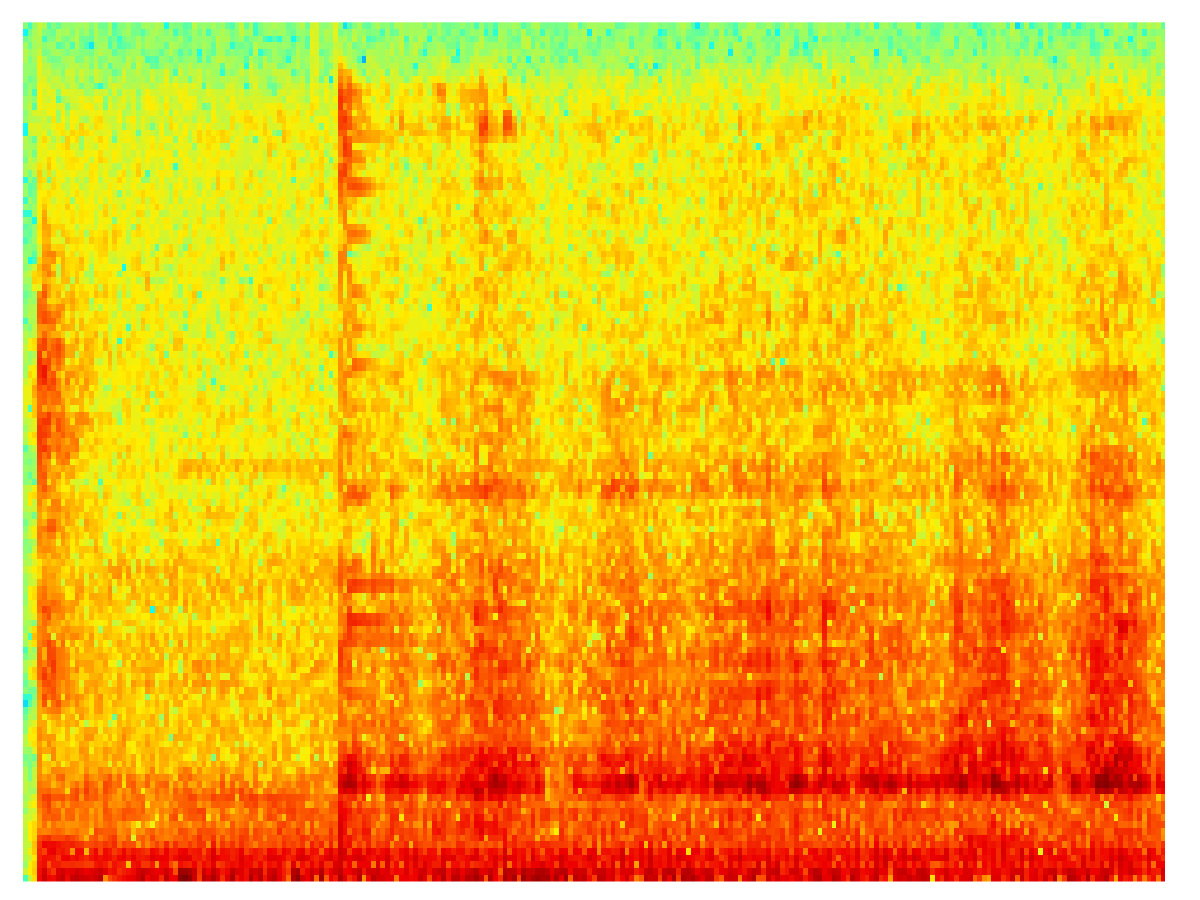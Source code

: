 set term tikz size 10,2
set style line 11 lc rgb '#808080' lt 1
set border 3 front ls 11
set tics nomirror out scale 0.75
unset key
unset tics
unset border
unset colorbox
set palette defined (0 '#000090', 1 '#000fff', 2 '#0090ff', 3 '#0fffee', 4 '#90ff70', 5 '#ffee00', 6 '#ff7000', 7 '#ee0000', 8 '#7f0000')
set yrange [0:4000]
set xrange [0:3.912]
plot '-' matrix using (($2 + 0.5) * 0.016) : (($1 + 0.5) * 31.25) : (log($3)) with image
3.9603e-05 0.000417539 0.000148127 0.000278632 0.000358624 0.000343837 0.000303128 0.000308321 0.000414288 0.000386091 0.00013253 0.000267629 0.000186001 0.00030441 0.000306098 0.000259159 0.000226039 0.000122829 7.93928e-05 0.000173118 0.000275403 0.000292301 0.000118653 0.000136421 7.88904e-05 4.87859e-05 6.98037e-06 2.1859e-05 0.000116289 6.38871e-05 8.78188e-05 0.00020424 0.000225122 9.21725e-05 3.60161e-05 0.000174008 0.000273973 0.000140395 0.000216632 0.000275983 0.000247684 0.000157763 0.000130647 0.000185546 0.000145906 0.000182793 0.000349097 0.000240039 0.000168336 0.000135361 0.00010652 0.000228538 0.000135466 7.95876e-05 0.000159818 0.000282538 0.000297829 0.000356103 0.000319428 0.000106546 0.000122801 0.000151731 0.000113606 0.000139273 4.79613e-05 0.00024889 0.000351874 0.000175327 0.000311995 0.000516496 0.000625181 0.000768523 0.000774657 0.000805117 0.000446045 0.000200056 0.00016482 0.000231206 0.000299229 0.000369613 0.000251874 0.000292594 0.00015686 3.57231e-05 0.000149578 0.000134777 9.0401e-05 6.42949e-05 0.000108641 0.000209329 0.0002504 0.00011696 0.000163432 0.000136309 0.000111988 3.83551e-05 7.53242e-05 5.31778e-05 0.000119801 2.16664e-05 0.000136282 2.7762e-05 0.00016189 0.000131252 1.91721e-05 0.000214961 0.000209005 8.56483e-05 0.000135919 0.000218897 0.000283157 1.3234e-05 1.46043e-05 0.000141806 0.000107972 0.000173073 0.000161408 9.36529e-05 7.77542e-05 0.000134875 0.000145848 0.000145736 0.000231818 0.000256677 0.000179291 7.25077e-05 1.23668e-05 0.000106688 0.00014744 
0.000378408 0.0011432 0.00095908 0.000449515 0.000850241 0.000458943 0.00108581 0.00120449 0.0011651 0.000429107 0.000401306 0.000703173 0.000327725 0.000187394 0.000241626 8.90778e-05 9.36284e-05 7.99498e-05 0.000105146 0.0001529 0.000639757 0.00121262 0.000896498 0.000359165 0.000258807 0.000163595 4.87744e-05 2.55158e-05 8.18158e-05 0.000184069 0.000826789 0.000920818 0.000384851 0.000165111 0.000289607 0.00053768 3.9411e-05 0.000430976 0.000177168 0.000387303 0.000552283 0.000661152 0.00110383 0.00100067 0.000346182 0.000353665 0.000638757 0.000220456 0.00041147 0.000109964 0.000144693 0.000482044 0.000492983 0.000226055 0.000180519 0.000372783 0.00124676 0.00136491 0.000386287 0.000134905 5.89991e-05 0.000144787 9.18603e-05 0.000133431 0.000169213 0.000822092 0.0010436 0.000456599 0.000409921 0.00101351 4.31075e-05 0.000742929 0.000842526 0.000931623 0.000792762 0.00184093 0.000798037 0.000180888 0.000139943 0.000941017 0.000943335 0.000195923 0.000103625 0.000208131 0.000290139 0.000231304 0.00017252 0.000102897 0.000158168 0.000187853 0.000405898 0.00020041 1.52952e-05 0.000121762 0.000129403 8.73781e-05 5.61884e-05 7.78221e-05 9.78817e-05 2.3211e-05 0.000103762 0.000162597 6.10096e-05 5.20629e-05 0.000122512 8.66198e-05 0.000347777 0.000371251 0.000246849 0.000200137 0.00014323 0.000416345 0.000680437 0.000281343 0.000263838 0.000344947 0.000221767 0.000184644 0.000153165 7.59353e-05 0.000140526 0.000130274 9.51937e-05 0.000157128 7.08977e-05 0.000118953 8.17882e-05 3.21301e-05 8.36454e-06 
0.00152262 0.00212 0.00181963 0.00126867 0.00226521 0.00255908 0.00176475 0.00179934 0.0017152 0.000726438 0.000428877 0.00106303 0.000646699 0.000185119 0.000323288 0.000356098 0.000321586 0.000169109 6.99961e-05 0.000538143 0.00151953 0.0012022 0.001469 0.000595373 0.00022923 0.000275352 0.000145349 9.54893e-05 7.23461e-05 0.000248484 0.00172423 0.00223254 0.000606005 0.00023639 0.000137436 0.00147395 0.00266987 0.00165059 9.98316e-05 0.000669988 0.00112597 0.000897667 0.00165576 0.00150224 0.000418354 0.000651843 0.00110786 0.000557416 0.00100355 0.00047705 0.000219278 0.000878736 0.00101914 0.000371055 7.6986e-05 0.000451325 0.000360657 0.00172098 0.000909379 5.39894e-05 0.000197212 0.000180456 0.000141514 0.000175341 0.00032794 0.0011569 0.00187668 0.000623641 0.000661551 0.00221483 0.00231891 0.00224834 0.00394378 0.00455228 0.0020124 0.00102777 0.00121144 0.000383918 0.000228957 0.00139645 0.00166201 0.000337556 0.000324082 0.000234611 0.000261058 0.000264331 0.00015155 0.000197844 0.000849572 0.00203634 0.00166552 0.000483449 3.0292e-05 4.98645e-05 0.000102298 0.000168606 0.000142006 0.000138239 1.56215e-05 0.00018354 0.000168433 9.87635e-05 8.78586e-05 6.90078e-05 6.07104e-05 0.000287568 0.000465333 0.000204408 7.85175e-05 0.000179096 6.24335e-05 0.000533437 0.000605451 0.000258083 0.00053814 4.91593e-05 0.000118611 3.736e-05 0.000111432 0.000104453 0.000121482 0.000140109 0.000184645 0.000216555 0.000182746 0.000215377 0.000185971 0.000139202 8.95088e-05 
0.0865776 0.0780645 0.0634853 0.0535116 0.047012 0.0379833 0.0234541 0.00906118 0.00475719 0.00550743 0.00696865 0.0103615 0.0123025 0.0128827 0.010581 0.00763749 0.0064473 0.00683057 0.00687016 0.00593888 0.00489863 0.00725413 0.00651734 0.00417304 0.00408693 0.00389133 0.00407856 0.00497399 0.00528326 0.00695687 0.0134661 0.0127159 0.0139424 0.01314 0.0114359 0.00826565 0.00692074 0.00783904 0.00559478 0.00585921 0.00977122 0.0109642 0.00782271 0.00690329 0.00378274 0.00154929 0.00178475 0.00137946 0.00367794 0.00559225 0.00716153 0.00919964 0.00819187 0.00546129 0.0045696 0.00590646 0.00833466 0.00739754 0.0093483 0.0128343 0.0152459 0.0178968 0.0217434 0.0251519 0.0280491 0.0325905 0.0339302 0.0332928 0.0250599 0.0163416 0.0134442 0.0119897 0.0125771 0.0192086 0.0283274 0.0390421 0.0440103 0.0431005 0.0330922 0.0215165 0.0144659 0.00491251 0.00580027 0.0127148 0.0157491 0.0146013 0.0115117 0.00673226 0.000646771 0.00165524 0.00234918 0.00309641 0.00184919 0.000477692 0.000529324 0.00114914 0.00127926 0.00145199 0.00124748 0.00091885 0.00111743 0.00113881 0.00110338 0.00150457 0.00192111 0.00218659 0.00150786 0.000668109 0.000857066 0.000777381 0.000691507 0.000587562 0.000653253 0.000310891 0.000601516 0.000998561 0.00102324 0.00112259 0.000899248 0.000600886 0.000735941 0.000872977 0.000745835 0.00038139 0.000238224 0.000267207 0.000319964 0.000399837 0.000357707 
0.199775 0.163234 0.0823606 0.0784286 0.0283607 0.0920641 0.0328665 0.00767556 0.011761 0.0157253 0.0133378 0.0180205 0.0285879 0.0120008 0.00811645 0.00521886 0.00204808 0.00266312 0.00108214 0.00414679 0.00212761 0.00495652 0.00404792 0.00437868 0.00096573 0.00513185 0.019644 0.0250968 0.01181 0.0208798 0.0350155 0.0250742 0.00827696 0.0036582 0.00367596 0.0131696 0.0100481 0.00956938 0.0127498 0.0120193 0.0265334 0.0100356 0.0119127 0.010059 0.00661611 0.00547701 0.00555573 0.00270524 0.00444314 0.0069965 0.00484034 0.00513482 0.00951357 0.00390979 0.00195959 0.00358979 0.0032156 0.00824836 0.0179396 0.0138742 0.0181399 0.0121563 0.00789333 0.0105612 0.0345532 0.0191557 0.0323727 0.0250719 0.0355523 0.0154885 0.00408208 0.0142266 0.015883 0.0136525 0.0433115 0.0681126 0.0660992 0.0194193 0.00466716 0.0258254 0.0280433 0.0131684 0.00568978 0.022586 0.0205641 0.0129919 0.00983522 0.0180861 0.0108437 0.00386946 0.00464399 0.00740396 0.00466185 0.00579642 0.00429817 0.00300198 0.00352094 0.00443637 0.00500319 0.00396996 0.00246835 0.00159356 0.0011323 0.000779378 0.00150533 0.000336416 0.000697831 0.000892142 0.000690759 0.000966544 0.00174814 0.000822966 0.000413266 0.000521494 0.000488393 0.000664512 0.000585214 0.000459631 0.000735385 0.000682353 0.000335821 0.000300439 0.000199838 8.38331e-05 0.000121747 3.17603e-05 0.000104277 0.000241463 4.68953e-05 
0.0954245 0.058665 0.0212583 0.0711727 0.0941737 0.0820842 0.0398074 0.00873649 0.00414281 0.0136836 0.023625 0.0298895 0.0320869 0.0146672 0.00782926 0.00764576 0.00285137 0.00304019 0.000505351 0.00410354 0.00749702 0.00543248 0.000917035 0.00100365 0.0029879 0.00752134 0.00205194 0.0101331 0.016058 0.0228955 0.0148112 0.00866379 0.0202435 0.0261134 0.0249629 0.0262912 0.0115185 0.00302185 0.00830747 0.0212029 0.0188897 0.00996188 0.00522949 0.00485158 0.0044019 0.00478122 0.00367623 0.00352663 0.00255156 0.00651966 0.0057066 0.00841231 0.0184168 0.0133428 0.00436889 0.00603019 0.0013673 0.00576885 0.0077275 0.00158076 0.00406834 0.0058432 0.00598755 0.0194811 0.0177536 0.0064639 0.0219397 0.0192791 0.035111 0.0315237 0.00785066 0.00778853 0.00980583 0.0241666 0.0181617 0.01255 0.0219007 0.0259065 0.0186499 0.00853889 0.00820035 0.00627642 0.00741323 0.0160836 0.0141581 0.00599765 0.00187464 0.00459165 0.00504652 0.00286675 0.00892696 0.00614569 0.00457312 0.00809104 0.00505453 0.00296709 0.00413856 0.00423056 0.00158315 0.000710162 0.00123362 0.00136198 0.0016442 0.000536837 5.90763e-05 0.00165838 0.00245537 0.00194764 0.00102593 0.000473501 0.000728654 0.000150669 0.000429598 0.000161997 0.000943025 0.000876104 0.000385714 0.000755576 0.000564474 0.000212248 0.000403565 0.000308219 9.71275e-05 0.000101225 0.00016292 9.84655e-05 8.14437e-05 4.34074e-05 3.63978e-05 
0.0850096 0.0359463 0.0612697 0.0658767 0.110765 0.0875547 0.0230025 0.01171 0.0111715 0.0182463 0.0137462 0.00924257 0.0182295 0.00906989 0.00302959 0.00464532 0.00740555 0.00199164 0.00663666 0.00677559 0.00325993 0.0052949 0.00225166 0.00244875 0.00463912 0.0092779 0.0110364 0.0187717 0.0216332 0.0173807 0.0216921 0.0331835 0.0340565 0.023795 0.0226216 0.0141759 0.000611355 0.00446361 0.00516454 0.00481535 0.0101208 0.0135652 0.00669798 0.00524555 0.00441777 0.0055697 0.00386998 0.0023871 0.00562344 0.00514437 0.00396491 0.00818481 0.0184613 0.0143432 0.00551034 0.00732549 0.00856442 0.00383646 0.00599067 0.00575813 0.00496475 0.00352521 0.000915327 0.00256446 0.00879968 0.00823345 0.00865699 0.00475007 0.00793058 0.0111103 0.00662622 0.0121376 0.0121426 0.0188192 0.0277742 0.0186791 0.00486585 0.00777068 0.0137266 0.0160214 0.011497 0.00388023 0.00820479 0.0143145 0.00759762 0.00395374 0.0017737 0.00203101 0.00235962 0.00194015 0.00447494 0.00170574 0.00604854 0.00782774 0.00178713 0.000732729 0.00174289 0.00194611 0.00105027 0.00102329 0.000825776 0.00035709 0.00128192 0.00180908 0.00163546 0.000305481 0.00116864 0.00118337 0.000999649 0.000472164 0.000238159 0.000579898 0.000844118 0.00142999 0.00100502 0.000862271 0.000759887 0.00059644 0.000267554 0.00044244 0.000200653 0.000124428 7.96807e-05 0.000188667 0.000169573 0.000100721 6.54221e-05 0.000103772 9.9612e-05 
0.171259 0.147277 0.0602909 0.035375 0.0573933 0.0714008 0.0240593 0.0142917 0.00694551 0.0165641 0.01429 0.00572006 0.0188051 0.00995677 0.00582478 0.0123643 0.00705484 0.00428603 0.0020386 0.00207891 0.00241627 0.00130849 0.00199752 0.00398877 0.00496681 0.0102546 0.0198354 0.0105688 0.00801377 0.00910015 0.00971707 0.0102992 0.0099972 0.0103051 0.0102097 0.00303061 0.00626753 0.00335812 0.00457389 0.00634888 0.00933475 0.00980357 0.00660411 0.00423109 0.00309197 0.00269845 0.00373939 0.00306658 0.00482672 0.00283777 0.000797148 0.00214536 0.00634767 0.00586633 0.00489405 0.00825504 0.00758274 0.00435367 0.00204517 0.00273357 0.00657006 0.00296699 0.00602647 0.00941679 0.0148487 0.0104022 0.00951226 0.0211916 0.0200879 0.0101677 0.0035079 0.0114416 0.0147828 0.00733063 0.00848903 0.00340031 0.0101064 0.0148691 0.0198018 0.0249076 0.0175664 0.00380439 0.00167401 0.00565382 0.00963695 0.00687379 0.00231189 0.0036848 0.00234349 0.000655584 0.000314947 0.000271984 0.00121257 0.0031055 0.0020934 0.000754186 0.000425904 0.00188503 0.00135492 0.00126091 0.00131515 0.000889947 0.000871732 0.00121647 0.000802028 0.00120433 0.000716841 0.000409331 0.00078102 0.00111559 0.000604093 0.000849868 0.00130058 0.000162498 0.000139977 0.000521345 4.49219e-05 9.89193e-05 0.000344506 0.000374863 0.000226601 0.000127798 8.83011e-05 0.00019733 4.52842e-05 0.000234451 0.000226633 6.08949e-05 0.000154178 
0.244053 0.17671 0.0424609 0.0959489 0.0700976 0.0556791 0.0236341 0.0105559 0.00778652 0.00617814 0.0048451 0.0126449 0.0204524 0.00816422 0.00921316 0.0151153 0.00641257 0.000947726 0.00246076 0.00218027 0.0023558 0.000926787 0.00119938 0.00251159 0.000887952 0.00409892 0.00660086 0.00147299 0.00490812 0.00507006 0.01048 0.0104798 0.00829862 0.00922549 0.00927833 0.0123015 0.00787923 0.0057668 0.00235697 0.00753689 0.00737445 0.00496039 0.00522729 0.0026003 0.000428689 0.00178805 0.00166621 0.00403716 0.00229686 0.00288896 0.00497373 0.00650467 0.00514572 0.00215009 0.00299587 0.00460444 0.00134073 0.00219085 0.00113799 0.0013568 0.00148595 0.00469039 0.00966056 0.00791503 0.0070489 0.00666323 0.0160872 0.0117383 0.0114053 0.0117087 0.00798958 0.00580067 0.00329652 0.00313335 0.00238693 0.0016509 0.00478721 0.00695746 0.0106659 0.0118689 0.00676941 0.00213892 0.00438266 0.00297925 0.0037152 0.00689052 0.00364346 0.000783961 0.00172535 0.00283985 0.0031973 0.00334392 0.00372926 0.00329792 0.00209679 0.00048801 0.00242061 0.00211894 0.000763228 0.000805532 0.000892706 0.000802735 0.000973937 0.000318973 0.0010411 0.000856898 0.000469523 0.00075204 0.00115411 0.00137174 0.000192433 0.00153068 0.00129114 0.00115852 0.00123419 0.000673614 0.000167647 0.000697455 0.000519575 0.000159693 9.53898e-05 0.000125228 0.000181347 0.000143773 7.00039e-05 0.0001026 0.000170141 0.000131225 0.000232587 
0.0884383 0.116841 0.0427834 0.103103 0.0504031 0.0498071 0.0341846 0.00684601 0.00595168 0.0129347 0.0139584 0.00563225 0.0111926 0.00180829 0.00384554 0.00458424 0.00513627 0.00228648 0.00352211 0.00312024 0.00201117 0.00321755 0.00343928 0.00400596 0.00336747 0.00292789 0.00652007 0.0103107 0.00769691 0.00840025 0.00741294 0.00750589 0.00590328 0.00690945 0.00489636 0.00130086 0.00438804 0.00684977 0.00426682 0.00209858 0.00503552 0.00366673 0.00119123 0.00109686 0.00331161 0.00194071 0.00129798 0.0019911 0.0038269 0.00396755 0.00267825 0.00368965 0.00165365 0.00461255 0.00604781 0.0044189 0.00380737 0.00184895 0.00111875 0.00280167 0.00402106 0.00317931 0.00781263 0.0133094 0.00752555 0.00418584 0.00803595 0.00715597 0.00621944 0.00358365 0.00202598 0.00212099 0.00291137 0.00475661 0.00982796 0.00630419 0.00257158 0.000786426 0.00384783 0.00350148 0.00116063 0.000553805 0.00370782 0.00147293 0.000838218 0.00186591 0.00296011 0.00267892 0.000382193 0.00284602 0.00210403 0.00173582 0.00177654 0.000958925 0.000610295 0.0028487 0.00176581 0.000963674 0.000976391 0.00122631 0.00214936 0.0014082 0.000432774 0.000437793 0.000292703 0.000722641 0.00136835 0.0013654 0.00134117 0.00201624 0.0020754 0.000702058 0.000235131 0.000338528 0.000184322 8.2037e-05 0.00033034 0.00063963 0.000184534 0.000312454 0.000490744 0.000192402 0.000232874 8.92055e-05 0.000140489 8.12627e-05 0.000211732 0.000158848 6.03541e-06 
0.238059 0.130429 0.0443646 0.0721016 0.00660844 0.0537691 0.0248985 0.00858356 0.00622571 0.0150076 0.0133439 0.0124321 0.0183084 0.0151359 0.00725852 0.00436827 0.0052737 0.00497672 0.00208664 0.00254619 0.00106096 0.00138316 0.000589133 0.00312245 0.00399946 0.00180054 0.003458 0.0055699 0.00534659 0.00566661 0.002906 0.00444172 0.00130453 0.00214715 0.00173304 0.00453721 0.00726129 0.00447566 0.00233249 0.00364611 0.00559942 0.00518756 0.00131292 0.00159491 0.00302457 0.0036717 0.00323635 0.00188944 0.0006727 0.00122167 0.00124994 0.00166775 0.00233485 0.00347159 0.00259568 0.00307697 0.00336758 0.00302301 0.00247303 0.000642673 0.00454757 0.00427887 0.000925801 0.00377654 0.00700404 0.00852625 0.0102437 0.00583598 0.00158317 0.00299087 0.000711238 0.00409743 0.00258334 0.00302131 0.00182488 0.0061439 0.00320234 0.00215055 0.00391897 0.00390621 0.00233685 0.00140378 0.00305458 0.00337299 0.00223239 0.00357245 0.00452281 0.00366732 0.00233677 0.000271813 0.00133695 0.00150041 0.00160126 0.00173489 0.00123625 0.0018368 0.00131335 0.00107565 0.00164205 0.00144775 0.00113725 0.000148357 0.000888233 0.000775452 0.000756756 0.00113477 0.00139289 0.00158422 0.00119031 0.000478249 0.00112104 0.0019014 0.00122146 0.00101938 0.00102162 0.000352947 0.000538163 0.000579997 0.000401343 0.000420683 0.000467233 0.000320928 0.000270927 0.000156146 4.03687e-05 0.000148086 9.73189e-05 0.000130249 0.000257926 
0.246427 0.192337 0.0385591 0.0888951 0.0823624 0.0394307 0.0178157 0.0113129 0.005982 0.00515435 0.00634119 0.0135626 0.0256342 0.0242678 0.011863 0.00340979 0.00409155 0.00455545 0.00207694 0.00206397 0.00184219 0.00285377 0.00137747 0.00462362 0.000906679 0.00458936 0.0079656 0.0075546 0.00322232 0.00330813 0.00294801 0.00823432 0.0057663 0.00382112 0.00489264 0.00131056 0.00753369 0.00419205 0.00192681 0.00168926 0.00210555 0.00544653 0.00684803 0.00504796 0.00426275 0.00139661 0.000943499 0.000499124 0.000411841 0.00181138 0.00267155 0.00305056 0.0026753 0.00140845 0.00293966 0.00356844 0.00193051 0.0011382 0.000445474 0.000523411 0.00164812 0.00216837 0.00152626 0.0037185 0.00917685 0.00982068 0.00377224 0.00528517 0.00734014 0.0060179 0.000858398 0.00371851 0.000735277 0.00154069 0.00479667 0.0039762 0.00325679 0.0011989 0.000271858 0.00301648 0.00535621 0.00290463 0.000587787 0.000955815 0.000562834 0.00214768 0.00244177 0.00139464 0.00123055 0.00261467 0.00222704 0.00186445 0.00162256 0.000425793 0.00153083 0.00189887 0.000601417 0.000262562 0.000913486 0.000745606 0.000414695 0.00126461 0.00157957 0.00119947 0.000250713 0.000689672 0.00120625 0.00151705 0.000449982 0.00069168 0.00160058 0.00140347 0.000427672 0.00102466 0.000694916 0.000389256 0.000544887 0.000492758 0.000238633 0.000108421 0.000175812 0.000290794 7.86318e-05 0.000134637 0.000245432 0.000320932 0.000256989 0.000186073 0.000143373 
0.201698 0.140132 0.0374297 0.0594406 0.07849 0.0346731 0.00894684 0.0072555 0.00816238 0.0115651 0.00942434 0.0109255 0.00573988 0.00977088 0.00590569 0.00433084 0.00241769 0.00243644 0.0039951 0.00609767 0.00441375 0.00245581 0.00287258 0.00137744 0.00582952 0.00474222 0.00356231 0.00558455 0.0017095 0.000676005 0.00178391 0.0018395 0.00446705 0.00296236 0.00134665 0.00211262 0.00446775 0.00433456 0.00287465 0.00347379 0.00247648 0.00182796 0.00390033 0.00578339 0.004367 0.00346294 0.00281114 0.0013922 0.00275902 0.00248111 0.000909916 0.00193726 0.00147767 0.000377877 0.00149479 0.0030319 0.00299926 0.00230326 0.00149484 0.000484091 0.00117864 0.00247871 0.00245749 0.000922101 0.00201357 0.000661032 0.0036518 0.00371162 0.00737225 0.00786611 0.00305804 0.00326459 0.00418285 0.00420694 0.00163178 0.00252122 0.00450469 0.00341798 0.00217011 0.000902408 0.00171309 0.000721344 0.00302596 0.00299972 0.00151328 0.00152428 0.00160543 0.00209095 0.00166986 0.000698246 0.00119982 0.00236742 0.00293934 0.00150849 0.00106917 0.00156657 0.00146325 0.00098731 0.00143358 0.00152256 0.00128047 0.0013044 0.000810367 0.000290333 0.000551662 0.000604531 0.00123927 0.000947347 0.000426762 0.000139076 0.000145168 0.00185025 0.00204378 0.000288122 0.000654474 0.000780422 0.000891057 0.000474064 8.51636e-05 0.000423686 0.000507066 0.000182674 0.000103663 0.000102605 8.82076e-05 6.98107e-05 0.000107924 0.000165726 8.36262e-05 
0.183844 0.103728 0.0303163 0.0432492 0.00312533 0.0213628 0.00342136 0.00742946 0.00947592 0.0111183 0.012412 0.00952789 0.0215679 0.0320458 0.0235763 0.014973 0.00684035 0.00503607 0.00570105 0.00501895 0.00363335 0.00579155 0.00464854 0.000279278 0.0025104 0.00362876 0.00221148 0.00299085 0.00522577 0.004103 0.0018195 0.00414935 0.00480974 0.00286309 0.00389701 0.00391757 0.00174085 0.00282116 0.00195154 0.0007452 0.000580173 0.00140856 0.00146754 0.00210647 0.000700811 0.00053948 0.00156449 0.00152397 0.0010019 0.00250417 0.000686468 0.000905747 0.00380452 0.00480664 0.00269048 0.000930193 0.00104257 0.00194247 0.0015609 0.000180305 0.000761697 0.00169574 0.0020887 0.000998195 0.00158497 0.00189352 0.00146218 0.00207899 0.00724668 0.00570018 0.00127804 0.000806451 0.00173602 0.00496648 0.00561457 0.00385114 0.00279313 0.00229059 0.00289621 0.00439727 0.00332755 0.00192892 0.00196171 0.000847258 0.000839264 0.00164816 0.00229732 0.00196318 0.00101801 0.000568592 0.000220133 0.000983306 0.00125811 0.00100187 0.000904836 0.000637859 0.000178444 0.000742858 0.00106267 0.00132687 0.00109756 0.000720204 0.000513202 0.000491426 0.000227943 0.000596966 0.000328321 0.00124908 0.00103743 0.000827134 0.00071093 0.00165257 0.00087575 0.000189687 0.000644296 0.00112232 0.000598098 0.000171299 0.000221979 0.000212888 0.000251502 0.000302743 0.000222294 0.000105224 4.17401e-05 6.96814e-05 0.000176413 0.000209526 0.000220202 
0.148286 0.130758 0.0303618 0.0706551 0.0483817 0.0229911 0.016694 0.00235938 0.00475857 0.00635232 0.0043106 0.0094148 0.0148316 0.0123146 0.0136032 0.00684971 0.00341025 0.00421648 0.00286686 0.000976528 0.00177058 0.0058442 0.00405455 0.00135557 0.00194572 0.00158508 0.00152723 0.00158665 0.00330258 0.00464394 0.00341187 0.00455706 0.00469908 0.00270377 0.00339629 0.0048222 0.0054753 0.00332285 0.00144456 0.00313152 0.00269616 0.00195254 0.00413048 0.0027543 0.00252987 0.00346176 0.00207052 0.00135714 0.00141253 0.00203154 0.000404396 0.00266378 0.00237927 0.00281059 0.00236741 0.00203798 0.00116632 0.00183902 0.000806163 0.000818196 0.000627042 0.00068382 0.000972091 0.00172205 0.00272282 0.00133951 0.00122585 0.0035568 0.00421328 0.00160168 0.000595668 0.00227042 0.00314793 0.00107119 0.00271561 0.00299513 0.00234663 0.00361127 0.00304619 0.00260679 0.00334682 0.00186113 0.00163446 0.00178944 0.000945182 0.000324742 0.000177195 0.00117117 0.001009 0.000242372 0.000191478 0.000159621 0.000368223 0.00052616 0.00109685 0.00215538 0.00156126 0.0007606 0.00107557 0.00104126 0.00104723 0.0011739 0.000912492 0.00104675 0.00139344 0.00148562 0.00131342 0.000311619 0.000848063 0.0006236 0.000646908 0.00124497 0.000459593 0.000740364 0.000881931 0.00127846 0.000424718 0.000216965 0.000173702 9.11143e-05 0.000191243 9.34348e-05 0.000111318 8.21937e-05 9.28257e-06 6.31955e-05 7.12131e-05 9.92086e-05 6.40646e-05 
0.208697 0.161203 0.0653324 0.0954049 0.0948702 0.029664 0.0220607 0.0240031 0.0115536 0.0107402 0.00940449 0.00576568 0.0169216 0.01751 0.00970082 0.00533622 0.00370371 0.00406605 0.00316137 0.00322581 0.00220653 0.00231598 0.00453375 0.00207088 0.00286836 0.00477427 0.00485207 0.0041307 0.00504916 0.00517272 0.00348849 0.00273793 0.00259686 0.0033842 0.00235308 0.000489052 0.00151109 0.00152803 0.000862374 0.00142425 0.00207837 0.00331734 0.00391048 0.000662297 0.00262505 0.000517168 0.00238244 0.00190377 0.00219151 0.00443093 0.00321506 0.00217853 0.00290236 0.00247324 0.00127099 0.00180906 0.00269265 0.00217576 0.000550297 0.00126484 0.00176163 0.000845533 0.00122184 0.00217826 0.0015268 0.00312853 0.00179243 0.000847509 0.000788537 0.00215321 0.000516541 0.000477189 0.000982584 0.00172921 0.0023323 0.00242914 0.00112094 0.000494056 0.00150263 0.0018183 0.00184419 0.00346449 0.00154654 0.00179973 0.00214175 0.000774936 0.00136033 0.00279742 0.00188565 0.000797376 0.00167484 0.0012557 0.000915815 0.000944622 0.0014407 0.00153403 0.00122264 0.000481492 0.000381068 0.000397961 0.00086232 0.000376204 0.000536522 0.000888732 0.00114644 0.0010292 0.00130674 0.0011943 0.00109627 0.000334588 0.00111312 0.000660087 0.00161294 0.00146467 0.000814349 0.000316427 0.000918832 0.000498672 6.26067e-05 0.000410303 0.000478217 0.00029555 0.000235223 0.000173064 0.000129466 0.000195009 0.000240695 0.000208054 0.000102892 
0.290245 0.216952 0.0774169 0.0726861 0.0250947 0.0239077 0.00956672 0.0182401 0.00659637 0.00544391 0.0054966 0.00654819 0.00917616 0.00619048 0.00441461 0.00799578 0.00803158 0.00317656 0.0024186 0.00269839 0.00202754 0.00211305 0.000799203 0.0012613 0.00272093 0.00547538 0.00561962 0.00684436 0.00226764 0.00351875 0.0042184 0.00249632 0.00230096 0.00439302 0.00310909 0.00240584 0.00185832 0.000192021 0.00107915 0.00207847 0.00350657 0.00376221 0.00342636 0.00267617 0.00157604 0.00203582 0.00229453 0.00208187 0.00287019 0.00196018 0.00112694 0.00160082 0.00204784 0.0017014 0.00191955 0.00204018 0.00124887 0.000289522 0.000270844 4.76355e-05 0.000419526 0.000478387 0.000730442 0.00124805 0.000854069 0.00212963 0.00138807 0.00183193 0.00234844 0.00229203 0.00125672 0.000814735 0.000674924 0.000811357 0.0005253 0.000857819 0.00100466 0.000338745 0.00148394 0.00124819 0.000921169 0.000505092 0.0010464 0.00224244 0.00148754 0.000291162 0.00101837 0.00176088 0.000324305 0.00142306 0.00130147 0.000884971 0.0013954 0.00176599 0.00177656 0.00171093 0.00139759 0.00105819 0.000910472 0.000937366 0.000384889 0.00111663 0.00070705 0.000592004 0.000244889 0.000457575 0.000507321 0.00201564 0.00167525 0.000960573 0.00185686 0.000531832 0.00130316 0.00183897 0.000984108 0.000648905 0.000945052 0.000451495 2.209e-05 0.000284073 0.000268239 9.41407e-05 9.39097e-05 0.00027067 0.000169828 0.000123327 0.000105932 7.30289e-05 6.96289e-06 
0.00703496 0.126216 0.0613147 0.0904496 0.0894078 0.0360688 0.0153889 0.0161402 0.0114083 0.0162306 0.0214982 0.0180148 0.0154016 0.0253008 0.0249965 0.0105495 0.00543054 0.0031981 0.00491365 0.00573035 0.00293067 0.00137741 0.00309031 0.00209352 0.00206445 0.00218144 0.00205708 0.00193468 0.00265937 0.00258199 0.00171299 0.00336507 0.00468561 0.00352139 0.00160191 0.0011875 0.00321819 0.0024664 0.00133185 0.00196999 0.00223244 0.00275184 0.00307937 0.00229082 0.00234811 0.00307044 0.00275675 0.000371361 0.0016283 0.000428399 0.000238646 0.000185089 0.000906482 0.00138345 0.000487627 0.00041403 0.001837 0.00269972 0.0016688 0.00102051 0.000816153 0.000587341 0.000817859 0.00128206 0.00162861 0.00138217 0.00117251 0.000901357 0.00172351 0.00189081 0.000795433 0.000825658 0.000521697 0.000170227 0.00112317 0.00143689 0.000968791 0.000908731 0.000767739 0.00292242 0.00322673 0.00210678 0.00110671 0.0019157 0.00162755 0.00110562 0.00144671 0.0027234 0.00227279 0.00153281 0.00145553 0.000868675 0.00120338 0.00180073 0.00214927 0.00256774 0.00204517 0.00087094 0.00102406 0.00214969 0.00175433 0.000403428 0.000927821 0.000490162 0.000864381 0.00103099 0.000767596 0.00145402 0.000556912 0.00124074 0.00113435 0.000693418 0.000778389 0.00057528 0.000445936 9.15871e-05 0.000108727 0.000466424 0.000114758 0.000124912 0.000148097 0.000229731 0.000113851 0.000181992 0.00019164 0.000137458 8.95279e-05 7.28779e-05 4.48773e-05 
0.0260389 0.0691709 0.02918 0.0790745 0.0651051 0.027693 0.0249553 0.0163647 0.0152108 0.0181727 0.0145467 0.00624988 0.0103222 0.0144948 0.019307 0.0192569 0.00582017 0.000705362 0.00236409 0.00433907 0.00178146 0.00336214 0.00237891 0.000262479 0.00138991 0.00189835 0.00135197 0.00282717 0.00296636 0.000606184 0.00235406 0.00244905 0.00106028 0.00218256 0.00242869 0.000520223 0.00254364 0.00276034 0.002711 0.00250689 0.00117092 0.00406069 0.00569865 0.00612347 0.00377499 0.00170333 0.0049487 0.00413929 0.00133323 0.000433248 0.000999715 0.00108156 0.000645047 0.000906511 0.00127967 0.00129717 0.00102685 0.00188189 0.00160325 0.00111196 0.000825836 0.00178646 0.00171659 0.00147442 0.00138993 0.001325 0.00135081 0.00135023 0.0024963 0.00208026 0.000638137 0.000914352 0.000843933 0.000244951 0.000516579 0.00123392 0.00204594 0.00286245 0.00323326 0.00169328 0.000581282 0.000530937 0.000276278 0.000710448 0.000803904 0.000792693 0.000900179 0.00130585 0.00102976 0.00103016 0.00162924 0.0011495 0.000503711 0.000532932 0.000980391 0.00101574 0.000801028 0.000505673 0.000922716 0.000655102 0.000527443 0.00122267 0.00118477 0.00133556 0.000717245 0.000350151 0.000620155 0.000530976 0.000660073 0.000628343 0.000529073 0.000896576 0.00056564 0.000418047 0.000686242 0.000717038 0.00058836 0.000152497 0.000393102 0.000369835 0.000175426 4.93228e-05 0.000223072 0.000189728 3.99594e-05 5.3939e-05 0.000205162 0.000217505 2.01905e-05 
0.043473 0.0821486 0.0728148 0.0532829 0.0312729 0.0456862 0.0337294 0.0186299 0.0109645 0.010275 0.00816428 0.00722813 0.00609235 0.0105199 0.0103403 0.00580331 0.00285547 0.00480869 0.00550829 0.0029423 0.00304029 0.00123886 0.00186062 0.000743235 6.40389e-05 0.00239359 0.00383749 0.0015385 0.00353404 0.00192661 0.000942351 0.00174144 0.000935988 0.00167606 0.00119054 0.00221287 0.00208875 0.00174853 0.000349024 0.00149739 0.00243728 0.00279104 0.00151919 0.000385178 0.000853294 0.00565508 0.00512441 0.000793238 0.000920546 0.00123525 0.00202319 0.0013801 0.000801414 0.00046575 0.00154913 0.00116387 0.000826006 0.000620885 0.000534718 0.00127598 0.000444427 0.000771529 0.000228204 0.000419116 0.00128371 0.00206415 0.0010379 0.00097435 0.00139854 0.000370543 0.00039908 0.000729775 0.00138446 0.00145723 0.00123087 0.000850756 0.000549398 0.000509103 0.000584911 0.000372463 0.000998518 0.00120281 0.000853653 0.000758402 0.000307952 0.000930396 0.00150804 0.00175171 0.00160953 0.00104046 0.000888654 0.001151 0.000337397 0.000581511 0.00170908 0.00249623 0.00255618 0.00165066 0.000101855 0.00125746 0.00140252 0.000632908 0.000502266 0.000785777 0.000879939 0.000309846 0.000298082 0.00127408 0.00121782 0.000748386 6.87201e-05 0.000170505 0.000369284 0.000369011 0.00056265 0.000342887 0.000233207 0.000625266 0.000584123 0.000148907 6.57712e-05 0.000158017 0.000177526 5.42653e-05 0.000117027 8.22957e-05 5.00693e-05 3.58619e-05 9.3876e-05 
0.0631041 0.0398703 0.0556726 0.0907486 0.0485955 0.0120707 0.00890025 0.00612062 0.00537533 0.0120122 0.0114743 0.00614231 0.00482644 0.00436187 0.0129914 0.0131082 0.00546822 0.00177324 0.00494054 0.00499423 0.00413717 0.00328953 0.00282419 0.00340004 0.00305428 0.00180752 0.00295723 0.00468654 0.00468468 0.00452091 0.00461285 0.00243971 0.00019937 0.00122739 0.00292303 0.00427467 0.00239751 0.00156734 0.000535754 0.00181559 0.00248608 0.00216011 0.00134592 0.00166889 0.00349408 0.00650254 0.00590559 0.00402863 0.00332129 0.00223482 0.00240258 0.00173311 0.000300633 0.000857264 9.3899e-05 0.000878328 0.000602766 0.000571936 0.00116571 0.00144492 0.00202694 0.00168994 0.000861176 0.00246351 0.00165634 0.000673251 0.00162904 0.000932966 0.000130226 0.000164207 0.000376982 0.000492514 0.000955521 0.000638138 0.00100131 0.001143 0.00119824 0.00185599 0.00244377 0.0017259 2.97586e-05 0.00168558 0.00137594 0.000967468 0.00101194 0.000296127 0.000340861 0.000161803 0.000464222 0.000962013 0.000112697 0.000912382 0.000605026 0.000787373 0.000987415 0.00121804 0.00188357 0.00134733 0.000964311 0.000677032 0.000585295 0.000567558 9.20998e-05 0.0011759 0.00186556 0.00100014 0.00025298 0.000727779 0.000819557 0.000847343 0.000700349 0.00064343 0.000593131 0.0010556 0.000917063 0.000562505 0.000452988 0.000133532 0.000431091 0.000251577 0.000106913 0.000158628 0.000141528 0.000101743 4.09335e-05 2.71599e-05 8.17807e-05 0.000101614 0.000100287 
0.0849123 0.0561638 0.0485307 0.111638 0.0936311 0.0277718 0.00776721 0.00779416 0.00759667 0.0211958 0.0196979 0.00795092 0.0121255 0.0085243 0.001541 0.00228935 0.00351541 0.00506316 0.00372765 0.00439183 0.00607912 0.00733607 0.0049058 0.00198254 0.00117102 0.00141961 0.00255127 0.00241903 0.00269698 0.00302305 0.00218734 0.00189501 0.00331336 0.0036447 0.00276716 0.00271511 0.000888321 0.000924109 0.00215254 0.00155028 0.00181718 0.00189061 0.000676684 0.00123106 0.00151795 0.00109598 0.00219451 0.00449935 0.00265534 0.000432081 0.0011606 0.00107992 0.000541011 0.00144522 0.00194852 0.00120217 0.000379461 0.000353041 0.000700181 0.000604539 0.00145993 0.00228093 0.00220347 0.000375598 0.00155228 0.00088269 0.00110504 0.00095294 0.000701343 0.00106799 0.00168606 0.00197064 0.00110401 0.000531534 0.00117945 0.0012172 0.00154348 0.00171565 0.000520543 0.000940002 0.00069031 0.00108751 0.000649393 0.00112703 0.000409912 0.00137869 0.000971775 0.00149225 0.00149286 0.000769399 0.000701708 1.39671e-05 0.000531081 0.000743724 0.000791284 0.000802856 0.00100019 0.00120345 0.00112047 0.00105698 0.000228583 0.000566643 0.000789467 0.000611736 0.00116659 0.00168064 0.000891584 0.000422793 0.0004147 0.00043572 0.000858551 0.000853231 0.000116645 0.000299982 0.000214055 0.000619575 0.000880429 0.000562023 0.000260135 0.000506329 0.000517321 0.00020808 8.44002e-05 9.23096e-05 5.54175e-05 8.06019e-05 0.000136038 0.000102413 7.01793e-05 
0.109227 0.0697925 0.002667 0.0676701 0.0434753 0.0211751 0.0171766 0.0105445 0.00543426 0.0137868 0.01974 0.0141667 0.00615911 0.00530716 0.0133418 0.012373 0.00528681 0.00222453 0.0021967 0.00169181 0.00125641 0.00337671 0.00407531 0.00329894 0.00283443 0.00313908 0.00231378 0.00241659 0.00176901 0.000794983 0.000809258 0.00196535 0.00135035 0.00318657 0.00212236 0.00283247 0.0033572 0.000654404 0.00302887 0.00160709 0.000422277 0.00266238 0.00268048 0.000717112 0.00308095 0.00612599 0.00550011 0.00214916 0.00109359 0.00181307 0.00182905 0.000761195 0.00110797 0.000829447 0.000553124 0.00101163 0.000197989 0.000690406 0.000958394 0.000938681 0.00160355 0.00128744 0.000932644 0.00217112 0.00301616 0.00130673 0.000765332 0.00127525 0.00155109 0.00213812 0.00212864 0.00170794 0.000261234 0.00131409 0.00153525 0.00158571 0.00119533 0.000867334 0.0010661 0.00262782 0.00212126 0.000545871 3.73973e-05 0.000417807 0.000569198 0.00147026 0.00105966 0.000243526 0.000510167 0.000426449 0.00088685 0.000618876 0.000987311 0.000974656 0.000735293 0.000233694 0.000282495 0.000621737 0.000559453 0.000866711 0.00124165 0.00100853 0.000321148 0.000566148 0.000500863 0.000339072 0.00052507 0.000350941 0.000701362 0.000558424 0.00100667 0.000883514 0.000480208 0.000769662 0.000289083 0.000180377 0.000309767 0.000418436 0.000221411 0.000203446 0.000164141 0.000344459 0.000289393 0.000157279 6.80368e-05 0.000118634 0.000188318 0.000174099 1.67076e-08 
0.117741 0.08927 0.0703158 0.117283 0.0725871 0.0212334 0.000577241 0.0029006 0.00241157 0.0145937 0.0165443 0.00878882 0.00977712 0.0154119 0.0170978 0.0095441 0.00423928 0.00515532 0.00424514 0.00111265 0.00120501 0.0019398 0.00306592 0.00196081 0.00209953 0.00285029 0.0020562 0.00223187 0.00359766 0.00527254 0.00210262 0.00360546 0.00492855 0.00115069 0.00315303 0.00138926 0.00136963 0.000524089 0.00274401 0.00115894 0.000591139 0.000352419 0.00354472 0.00481363 0.00335608 0.00169038 0.000573848 0.000507625 0.00215049 0.00297899 0.0017457 0.00249934 0.00108274 0.000271415 0.00105781 0.000400542 0.00113519 0.00171707 0.00109186 0.000922222 0.00188545 0.00213364 0.00136574 0.000837392 0.00148226 0.00151119 0.00114907 0.000703622 0.000887993 0.000783698 0.000773236 0.000590223 0.00102384 0.000406602 0.000917559 0.00115266 0.00109662 0.000947161 0.00172992 0.00130481 0.00163312 0.00192152 0.00136177 0.00127967 0.000807191 0.000837561 0.00161553 0.00121501 0.00123384 0.00104869 0.000773378 0.00170231 0.00180889 0.00125021 0.000670084 0.000917905 0.00130015 0.00013269 0.00106378 0.000486349 0.000729424 0.000766665 0.000803039 0.00113397 0.000926765 0.0007588 0.00101904 0.000748073 0.000356462 0.000985183 0.000748851 0.0005557 0.000773313 0.00126205 0.000597233 0.000646018 0.000644182 0.000551568 0.000273181 0.000200875 0.00023511 7.36737e-05 0.000155004 0.000199844 9.59861e-05 0.000104751 7.39369e-05 9.01073e-05 0.000138266 
0.195302 0.175093 0.0844304 0.0645027 0.0581222 0.00481335 0.012672 0.006918 0.000807021 0.0129614 0.0112092 0.00996529 0.013436 0.00783857 0.0062702 0.00493957 0.00151341 0.000981664 0.00128967 0.00196429 0.00305283 0.00171062 0.00167975 0.00257689 0.00189173 0.00114076 0.000906203 0.00164148 0.00170878 0.00325231 0.00278972 0.00346894 0.00212466 0.00420089 0.00243331 0.0016939 0.00256545 0.00208529 0.00167661 0.00153584 0.00120739 0.00233053 0.00330054 0.00180706 0.000928198 0.00235215 0.00457805 0.00361864 0.000867244 0.00108396 0.00169478 0.00131229 0.00113534 0.00103503 0.000327036 0.000533092 0.00189139 0.0021124 0.00209971 0.00143258 0.00124789 0.000921235 0.000483969 0.000906003 0.00104508 0.00116297 0.000925457 0.000790921 0.000846771 0.000749813 0.00102027 0.00052199 0.00143273 0.00207397 0.00163921 0.0017313 0.00116376 0.00101581 0.000495799 0.00113583 0.00172331 0.00108272 0.000439847 0.000434492 0.000566443 0.000225636 0.00111437 0.0011218 0.00111179 0.000273998 0.00135925 0.00214637 0.0022714 0.00165876 0.000904019 0.00072789 0.00169425 0.00198989 0.000470692 0.00190991 0.00121432 0.000435826 0.00129721 0.000559375 0.00115956 0.0022302 0.00189151 0.00120204 0.000842471 0.000534571 0.000362331 6.48425e-05 0.000320667 0.00028831 0.00027492 0.000130789 0.000170765 0.000112121 0.000262147 0.000221154 0.000344852 0.000429095 0.000312848 0.000182669 0.000266656 0.000205115 8.41966e-05 6.67682e-05 4.58819e-05 
0.320416 0.215286 0.0346729 0.0573942 0.0469896 0.0178295 0.016873 0.0056755 0.00702388 0.00934625 0.0171487 0.0151218 0.0120294 0.0011897 0.00672948 0.00336029 0.00188699 0.00272487 0.00383975 0.00274203 0.00225704 0.00215772 0.00171515 0.000597033 0.00229214 0.0014293 0.00100375 0.00127762 0.00101119 0.00269727 0.00171572 0.00497057 0.00257667 0.00254222 0.00413283 0.0041365 0.00398927 0.00248076 0.000531875 0.00108642 0.0023474 0.0016612 0.00148519 0.00219834 0.00335367 0.00119506 0.00172763 0.000688381 0.000811811 0.000786431 0.00127915 0.00153241 0.00122766 0.000779041 0.00155061 0.0014017 0.00156679 0.000302666 0.00108679 0.00113104 0.00199497 0.00186622 0.00135461 0.00147071 0.00157046 0.00116204 0.000713982 0.00136291 0.00174865 0.00116533 0.00214858 0.00121895 0.00126576 0.00143582 0.00123669 0.00167347 0.00157772 0.00160899 0.00145668 0.000885102 0.00129002 0.00120467 0.00200275 0.00253669 0.00140938 0.00020025 0.000881526 0.00111747 0.000620644 0.000607512 0.00175389 0.00113611 0.00025851 0.000381576 0.000515888 0.000497386 0.00135318 0.000910458 0.00125036 0.00165871 0.00115125 0.00172041 0.00173273 0.000738669 0.000125537 0.00088098 0.000500486 0.000538515 0.000306773 0.000550825 0.000679449 0.000645982 0.000719226 0.000873016 0.000452464 0.000542768 0.000661966 0.000409688 0.000445889 0.000269893 0.000156843 0.000203425 0.000245655 6.5604e-05 0.000105671 9.28783e-05 4.39414e-05 0.000153809 2.4422e-05 
0.0950893 0.178769 0.0366617 0.0720018 0.0347238 0.0074191 0.00921275 0.0126962 0.0029997 0.0083573 0.00530959 0.00155993 0.00440565 0.00483594 0.0152142 0.0121575 0.00345037 0.00335912 0.00248326 0.00319054 0.00529746 0.00409136 0.00192841 0.00303018 0.00206003 0.00179379 0.00268959 0.00012764 0.00502614 0.00746426 0.00436478 0.00494927 0.00294496 0.0041308 0.00330231 0.00178801 0.0024184 0.0015931 0.00142571 0.00117942 0.00255998 0.00441682 0.00301811 0.00293328 0.00189939 0.00285072 0.00474052 0.00256949 0.00109708 0.000160672 0.00150935 0.00147462 0.00105281 0.000347661 0.000853796 0.000868564 0.000123648 0.000887606 0.000650028 0.000591054 0.000528882 0.00124324 0.00162353 0.00105567 0.000842356 0.00125878 0.00150495 0.00117215 0.000388415 0.00106569 0.0002052 0.00194713 0.00236358 0.00183047 0.000478391 0.000555587 0.00132286 0.00156715 0.000483929 0.000378709 0.000805516 0.00105218 0.000302795 0.00138467 0.00131386 0.0019091 0.00123064 0.000682617 0.00295626 0.00382224 0.002465 0.000897567 0.000736289 0.00100942 0.00107562 0.00123379 0.000958293 0.000880336 0.00066242 0.000292525 0.000608747 0.000405214 0.00123673 0.00101792 0.000164819 4.10084e-05 0.000752702 0.00123159 0.00111615 0.000732746 0.000803919 0.000670592 0.000289304 0.000451025 0.000631387 0.00110046 0.00127073 0.000943608 0.000332233 0.000149105 0.000172762 0.000175448 3.3917e-05 0.000104654 0.000245361 0.000204764 0.00011071 0.000214529 7.71614e-05 
0.153069 0.125109 0.0643375 0.132187 0.0908934 0.0153271 0.0266668 0.0159673 0.000895423 0.00553895 0.0066813 0.00688371 0.00426092 0.00680271 0.00407046 0.00652253 0.00836478 0.00397109 0.00525461 0.00338621 0.00264042 0.00219044 0.00157951 0.00349972 0.00392315 0.00138515 0.00184221 0.00136262 0.00318448 0.00490833 0.00336837 0.00437402 0.00318356 0.00301491 0.00117704 0.00460016 0.00563809 0.00241355 0.00161936 0.00254393 1.32667e-05 0.00232547 0.00117854 0.00236093 0.00229188 0.00371723 0.00390382 0.000396709 0.00182402 0.0012217 0.000900342 0.000512363 0.000537864 0.000182403 0.000934024 0.000537736 0.000460286 0.000384834 0.000743019 0.00100764 0.00112934 0.00112571 0.000664943 0.000610518 0.000332497 0.000225678 0.000413501 0.000556756 0.000259586 0.00115573 0.00133814 0.000882402 0.000107678 0.00109298 0.00162523 0.0018421 0.00143311 0.000331836 0.000598812 0.000125199 0.000455682 0.00106373 0.00108559 0.000987036 0.000965396 0.00125139 0.000414568 0.00044582 0.000984134 0.000223252 0.000876646 0.000719771 0.00087882 0.00022115 0.000530737 0.00099065 0.000746973 0.000586005 0.00115619 0.000899117 0.00103783 0.00143616 0.00120141 0.00137699 0.000707261 0.000435834 0.000435411 0.000611576 0.00107092 0.00139354 0.00117014 0.000456575 8.33414e-05 0.000316584 0.000811978 0.00119224 0.000945999 0.000530057 0.00017328 0.000500778 0.00041734 6.58353e-05 5.16987e-05 0.000123207 0.000167282 0.000194932 0.000214634 0.000143093 8.69892e-05 
0.135379 0.107708 0.00555024 0.10152 0.0725566 0.0281158 0.0113916 0.00784878 0.00547268 0.00117993 0.0034103 0.00580366 0.010403 0.0133877 0.0105077 0.0077982 0.0016934 0.00172256 0.00160683 0.00207023 0.00248947 0.00308769 0.00362302 0.002328 0.00197664 0.00260566 0.00359556 0.00271272 0.00178527 0.000607826 0.000907811 0.00394924 0.00381259 0.00116637 0.00389409 0.00372365 0.0017855 0.00102138 0.00115995 0.00175407 0.00303849 0.00147601 0.00226583 0.00240786 0.00391316 0.00222253 0.00310246 0.00173734 0.0010024 0.00148411 0.000985768 0.000347479 0.000993674 0.0019829 0.00168027 0.00154593 0.00116473 0.00063716 0.00138026 0.0015354 0.000643269 0.00262043 0.00262989 0.00157497 0.00106773 0.000802867 0.000692333 0.00116432 0.00124642 0.00140761 0.00136208 0.000230536 0.00167255 0.00184551 0.00167004 0.00203152 0.000670995 0.000714458 0.00108461 0.0018863 0.00102563 0.000389542 0.000895317 0.00164907 0.00134783 0.00175611 0.00190469 0.00121257 0.000548843 0.000329117 0.000646793 0.002157 0.00210487 0.000932113 5.81561e-05 0.000745929 0.00108966 0.000954285 0.000523765 0.00109633 0.00199093 0.00103893 0.000831237 0.000454265 0.000396595 0.00083672 0.000859069 0.000680749 0.000879343 0.000623703 0.000393945 0.000228951 0.000315297 0.000511656 0.000724398 0.000827056 0.000541072 0.000406319 0.000356259 0.000147506 0.000204053 5.92137e-05 4.03945e-05 0.000112386 0.000145595 0.000101412 0.000215509 0.00029886 0.000296093 
0.0460737 0.119588 0.088018 0.106049 0.0419022 0.0150121 0.0101316 0.0124981 0.00878707 0.00816844 0.0092781 0.00635968 0.00677272 0.00752949 0.0135878 0.00657582 0.00373842 0.00356426 0.00368238 0.00401736 0.0015455 0.00259042 0.00247819 0.000515274 0.000158111 0.00197681 0.00183715 0.000751422 0.0029295 0.00267963 0.00148541 0.00302151 0.00436656 0.00393481 0.00311527 0.00151796 0.00139357 0.00202864 0.00049123 0.00273542 0.00236141 0.00177355 0.00318422 0.0026449 0.00216429 0.00050174 0.00214087 0.00154933 0.000909279 0.000650818 0.000139817 0.000767463 0.00143352 0.00143719 0.00128447 0.00111552 0.00103544 0.00158195 0.00174841 0.000713433 0.000733328 0.00138149 0.00084143 0.00127698 0.00125132 0.00118288 0.0011 0.000695746 0.000974319 0.00217528 0.00197291 0.00122021 0.00207191 0.00112875 0.00060541 0.00106429 0.00112721 0.00221854 0.00193421 0.0015215 0.000973512 0.000499085 0.00163353 0.00148901 0.00044636 0.000469335 0.00109698 0.00119802 0.000769663 0.000205498 0.000827234 0.000502484 0.000763733 0.000920641 0.000841076 0.000420658 0.000521887 0.00065792 0.000746483 0.000279897 0.0011422 0.000652639 0.000874911 0.000833395 0.00120017 0.00127139 0.000398664 0.000500893 0.00103318 0.00136471 0.000785001 0.00100685 0.0011013 0.00063539 0.000326973 0.000463561 0.000273628 0.000536449 0.000546311 0.000246541 0.000253803 0.000122386 0.000158081 5.87263e-05 0.000139738 0.000148866 0.000144253 0.000173725 0.00014428 
0.263465 0.192783 0.0883551 0.0978849 0.106596 0.049318 0.00803209 0.008796 0.00529225 0.00310154 0.00703214 0.0035649 0.00806754 0.0107696 0.0163189 0.0074783 0.00213356 0.00352483 0.00397251 0.00296373 0.000926673 0.00175051 0.0021813 0.00402935 0.00386176 0.00327991 0.00362392 0.0016518 0.00206963 0.00228621 0.000923889 0.00140241 0.00101717 0.000280728 0.001761 0.0030366 0.00382334 0.00138227 0.00209896 0.00262626 0.000487257 0.00238849 0.00101289 0.00272957 0.000446844 0.00312675 0.00431954 0.00331895 0.00128349 0.00211707 0.00224241 0.00105933 0.000389399 0.00175739 0.00247117 0.00106529 0.00122112 0.000909297 0.000786161 0.000941294 0.000368672 0.00139972 0.00144132 0.000716211 0.000579106 0.000894732 0.000854674 0.000389426 0.000785846 0.00109121 0.00167462 0.00140652 0.000485426 0.000899208 0.001513 0.000346415 0.00188028 0.00142426 7.93777e-05 0.00052646 0.00128988 0.00106662 0.000397263 0.000585409 0.00119794 0.00141569 0.00118385 0.00121759 0.00134902 0.000437223 0.000614378 0.000264778 0.000593592 0.00170313 0.00133509 0.000413741 0.00047975 0.00111502 0.00130755 0.000344737 0.000516053 0.000564607 0.00071842 0.000500637 0.000380748 0.000808799 0.00111329 0.00113942 0.000955058 0.000366773 0.00100511 0.000257929 0.000207555 0.000445543 0.00100108 0.00138822 0.000962284 0.000618006 0.000739174 0.000805123 0.000661795 0.000239011 0.000119109 0.000129531 5.84474e-05 0.000160789 9.76374e-05 1.55153e-05 2.22436e-05 
0.105422 0.103241 0.0266233 0.0543462 0.0491795 0.0136809 0.00953265 0.0111033 0.0101394 0.0179789 0.00872924 0.00985882 0.00601584 0.00383166 0.00289189 0.00483175 0.00142138 0.00172731 0.00231576 0.00294291 0.00161215 8.073e-05 0.00167045 0.00102606 0.000903961 0.000593108 0.000955048 0.00218518 0.00377523 0.00540555 0.00358825 0.00220576 0.00304196 0.00300289 0.00155612 0.000211572 0.00103559 0.000731375 0.001933 0.00173687 0.00256051 0.00342261 0.00399097 0.00375633 0.00518658 0.00537455 0.00277646 0.00116414 0.00231452 0.00292117 0.00213932 0.00154315 0.00248431 0.00235105 0.00304467 0.00400828 0.00239612 0.00071965 0.000476714 0.000540388 0.000730149 0.00061557 0.00098507 0.00171869 0.00224839 0.00160712 0.000910432 0.000827635 0.000954073 0.00198385 0.00199705 0.00141768 0.00126182 0.0017336 0.00148489 0.00174296 0.00194396 0.000662383 0.00119566 0.00106019 0.000252875 0.000368394 0.000782496 0.000958395 0.000327048 0.00139135 0.00178436 0.000962866 0.00117382 0.00116876 0.000288937 0.000152129 0.000951262 0.00219654 0.00184997 0.000691936 0.000939796 0.000918859 0.00075581 0.000728055 0.000944773 0.000230034 0.000247006 0.000180938 0.000619427 0.00112484 0.000506193 0.00109554 0.00128473 0.000430192 0.00101257 0.00039172 0.00167516 0.00142552 0.000130564 0.000408165 0.000300861 0.000523892 0.000475209 0.000133122 0.000172461 0.000159475 7.36774e-05 0.00027901 0.000263412 0.000133426 0.000188585 0.000132216 8.97695e-05 
0.105532 0.0215739 0.01092 0.0851406 0.0526348 0.0409498 0.0141807 0.00731585 0.00988291 0.0233773 0.0170965 0.00654617 0.0133199 0.0163821 0.0086562 0.0020161 0.00314273 0.00210558 0.00295415 0.00226241 0.00306381 0.00396536 0.00168651 0.00194024 0.00149016 0.0003319 0.00335139 0.0036297 0.00259086 0.00306587 0.0037367 0.00104939 0.00134939 0.00260679 0.00283272 0.00160538 0.00269078 0.00264352 0.00184803 0.000532001 0.000979987 0.00261753 0.0049331 0.004759 0.00300088 0.00443477 0.0049144 0.00399125 0.0016004 0.00172942 0.00200966 0.00101286 0.00310866 0.0023303 0.000311911 0.00156303 0.00134094 0.000915968 0.000686593 0.00121224 0.00159668 0.00108719 0.00105877 0.000962293 0.000339061 0.000598001 0.000914166 0.000268475 0.000789218 0.00115477 0.00154297 0.00133616 0.00151676 0.00170136 0.00234738 0.00160232 0.0010509 0.00085418 0.000971422 0.00257798 0.00251462 0.00161645 0.00118436 0.00054456 0.000350176 0.00137106 0.000797709 0.000405842 0.000485695 0.000446673 0.000582578 0.000497442 0.000488586 0.00101417 0.000675916 0.000665626 0.00049616 0.000157259 0.000538915 0.000785268 0.000567849 0.0012437 0.00145311 0.00128783 0.000495537 0.000300546 3.12761e-05 0.000707838 0.000121361 0.000727643 0.00011929 0.00079746 0.0010972 0.000462871 0.00102287 0.000465157 0.000398654 0.000682981 0.000947386 0.000429644 4.04897e-05 0.000103315 0.000149428 0.00011362 0.000210026 0.000110509 3.38083e-05 9.21943e-05 0.000145031 
0.753512 0.507613 0.0795124 0.127678 0.0942553 0.0200274 0.0142455 0.0231294 0.0117845 0.00235648 0.0094051 0.0144394 0.012899 0.00816264 0.00400417 0.0123337 0.0061729 0.00382276 0.00244878 0.00342486 0.000724526 0.00350903 0.00404938 0.00345912 0.00264898 0.00174529 0.00389027 0.0014247 0.00313548 0.002916 0.000760792 0.00020908 0.000254641 0.000919919 0.00364233 0.00569401 0.00294917 0.00119751 0.00087479 0.0013437 0.000176625 0.00115321 0.00120706 0.00145158 0.00192162 0.001178 0.000974083 0.00355474 0.00472199 0.00297063 0.00141844 0.00064344 0.000859872 0.00126839 0.00127428 0.00147759 0.00171713 0.000344316 0.000659912 0.00154232 0.00299986 0.00284707 0.00221696 0.000879797 0.00110201 0.0015842 0.000663882 0.000728827 0.000618025 0.000342471 0.0007901 0.00142935 0.00101364 0.000668899 0.00110324 0.00115898 0.00183587 0.00132745 0.00063001 0.00212761 0.00272697 0.00152696 0.000386125 0.000644512 0.000711918 0.00135642 0.000856642 0.000170386 0.000140139 0.00106003 0.00161707 0.00146769 0.000762844 0.000243386 0.000310748 0.00127429 0.00116785 0.00044362 0.000476251 0.000714187 0.000906799 0.000267132 0.000488522 0.00100188 0.000900881 0.000589592 0.000437028 0.000514955 0.00112185 0.000719703 0.00105557 0.000649746 0.000433881 0.000711209 0.000519053 0.000407879 0.000928977 0.000990861 0.000514654 0.000258643 0.000466228 0.000255617 8.23482e-05 4.23668e-05 0.000135468 0.000216064 9.75647e-05 9.77004e-05 1.26284e-05 
0.956178 0.478892 0.0585717 0.132653 0.10485 0.0195136 0.0215606 0.0200917 0.00780025 0.0133564 0.0152719 0.0153422 0.015435 0.0174588 0.0120101 0.00901134 0.0103139 0.00328022 0.00117611 0.00250371 0.00264733 0.00343217 0.00183027 0.00229539 0.00143215 0.00141989 0.00118967 0.00401881 0.00131072 0.00494087 0.00510626 0.00218374 0.00298526 0.00464336 0.00264044 0.000578559 0.00176531 0.0014155 0.000781338 0.000621479 0.00398315 0.00588554 0.00410008 0.00281877 0.00328543 0.00200405 0.00268861 0.00335554 0.0021405 0.00145388 0.000256014 0.00110131 0.00165084 0.000893921 0.00177711 0.00179229 0.00100987 0.000655224 0.000520221 0.00107737 0.00327451 0.00450184 0.00343812 0.00150119 0.000538884 0.00117388 8.84372e-05 0.000389121 0.000789172 0.00104541 0.000998 0.000559405 0.00081407 0.000757731 0.000804596 0.000372175 0.000312285 0.000595333 0.000488353 0.000254572 0.000955599 0.00078805 7.4494e-05 0.000510606 9.12392e-05 0.000587196 0.000304061 0.00091883 0.000958218 0.000935954 0.00076807 0.000768457 0.000896123 0.00082172 9.00595e-05 0.000297005 0.00130372 0.00165813 0.000956165 0.000206785 0.000621992 0.000877432 0.00105599 0.000452232 0.000336201 0.000736864 0.00102294 0.00118525 0.000787457 0.000812015 0.000597854 0.00118668 0.0010505 0.000314645 0.000667897 0.00108168 0.000880371 0.000875412 0.000713987 0.000291212 0.000163606 0.000164286 0.000125527 0.000105911 8.63922e-05 7.86724e-05 5.99958e-05 4.54711e-05 0.000174204 
0.606228 0.378956 0.0496552 0.122962 0.0556444 0.0343813 0.0126606 0.0121766 0.00459054 0.0185323 0.0211501 0.0163356 0.0266529 0.0181026 0.00413009 0.0151371 0.00819556 0.0024066 0.00126493 0.00162067 0.00245469 0.00388917 0.00305502 0.00106803 0.00364625 0.0026933 0.00176642 0.00167015 0.0028746 0.00114808 0.0021497 0.00220198 0.00195254 0.00183279 0.00350801 0.00424251 0.00437368 0.00349013 0.00290067 0.00212534 0.00123681 0.00153678 0.00165839 0.0035704 0.00267167 0.00211641 0.00332705 0.00257943 0.00132007 0.00176999 0.0011917 0.00112151 0.00131333 0.00237692 0.00111896 0.000602359 0.000182934 0.000615219 0.000987934 0.00103799 0.00178827 0.00426587 0.00344876 0.000475822 0.00159021 0.00169005 0.000651761 0.000889111 0.00136524 0.00100553 0.000822748 0.00107324 0.000784105 0.000651294 0.00131654 0.00168266 0.00121501 0.00090778 0.000786168 0.00104773 0.0010292 0.000519756 0.000684872 0.00123231 0.00150689 0.00136663 0.0012832 0.001367 0.000362653 0.00101002 0.00142613 0.000920024 0.000754284 0.00160213 0.00170001 0.000284766 0.000424433 0.000291687 0.000501516 0.000611736 0.000810359 0.000603095 0.00118108 0.000967936 0.000989908 0.000920272 0.000951389 0.000817278 0.000431822 0.000787025 0.000244193 0.000273318 0.000566944 0.000529821 0.000620912 0.0011175 0.000885303 0.00041744 0.000487048 8.07563e-05 0.000336324 0.000334854 0.000157173 5.90249e-05 0.00011329 5.3062e-05 9.22456e-05 5.67864e-05 0.000248752 
0.211769 0.220661 0.100372 0.0591996 0.0620017 0.019715 0.0208198 0.00875342 0.010151 0.0180519 0.0204007 0.0169354 0.0242779 0.00841742 0.00435184 0.00768219 0.00220504 0.00351951 0.00051858 0.00102588 0.00189008 0.00155149 0.001795 0.00349176 0.00354315 0.00282395 0.00206088 0.00100858 0.00365947 0.00589872 0.00220153 0.00558961 0.00702654 0.00139799 0.0021061 0.00168092 0.00263133 0.00230209 0.00134399 0.000235317 0.00268022 0.00427557 0.00304403 0.0021149 0.00296099 0.00205038 0.00366637 0.00238118 0.00149121 0.00155731 0.000683147 0.00111339 0.00129509 0.000916216 0.000802817 0.000324327 0.00104527 0.00048939 0.000622595 0.000605339 0.00122776 0.00261456 0.00310118 0.0010138 0.000492008 0.00100845 0.000945263 0.00057315 0.000756965 0.00102948 0.00154513 0.00131434 0.000554661 0.000713971 0.000934378 0.00100504 0.000987493 0.000634782 0.000243817 0.000676729 0.00111513 0.000396649 0.000513048 0.000797375 0.000965681 0.000395878 0.00171637 0.00239238 0.00145975 0.000937538 0.000571137 0.000670893 0.00125548 0.00155875 0.00052487 0.000667814 0.0014605 0.00115292 0.00071168 0.000561617 0.000588356 0.000674451 0.000744533 0.000639678 0.000417552 0.0007239 0.000800568 0.000424579 0.000471124 0.000140679 0.000706343 0.000892743 0.000533314 0.000198655 0.000376759 0.000735345 0.000877916 0.000403462 0.000705456 0.000301165 0.000292473 0.000159989 0.000154894 0.000147485 0.000167789 0.000147341 0.000183793 0.000295168 0.000231932 
0.0306894 0.0388355 0.0393449 0.0666894 0.0733584 0.0378837 0.039234 0.0255732 0.00926878 0.0161696 0.028448 0.0054727 0.0113548 0.00559518 0.0100307 0.00573247 0.00659011 0.00206665 0.00277929 0.00335539 0.00286484 0.000863791 0.00227517 0.00300264 0.00291378 0.00238734 0.00137456 0.000760622 0.00343804 0.00491963 0.00394411 0.00714603 0.00755188 0.00244298 0.00200862 0.00285577 0.00308722 0.00286087 0.00130383 0.00208063 0.00268489 0.0024622 0.00301169 0.0026338 0.00089723 0.00135309 0.0023627 0.00181736 0.00158358 0.00238191 0.001043 0.000597587 0.000319595 0.000724142 0.00167158 0.000507752 0.00146986 0.0014993 0.000970458 0.00152711 0.00335752 0.00440609 0.00236419 0.000246853 0.00144104 0.00182053 0.000241446 0.00100199 0.000304918 0.000597094 0.0015049 0.0025496 0.00184558 0.000237701 0.000269506 0.00112031 0.0021839 0.00149614 0.000779873 0.00183048 0.00116549 0.000505882 0.000688249 0.000552337 0.000934641 0.00118505 0.000409376 6.27834e-05 0.00138425 0.00110815 0.000767265 0.00090267 0.000569383 0.00128102 0.000807104 0.000735814 0.000563415 0.000921498 0.00157865 0.000806007 0.000810729 0.00106221 0.000321425 0.000196747 0.000384144 0.000886908 0.00141174 0.00108134 0.000695774 0.000908638 0.00189829 0.00188822 0.0011612 0.000670264 0.000464225 0.000349157 0.000257846 0.000356131 0.000365505 0.000544977 0.000472841 0.000214278 4.11839e-05 1.68186e-05 0.000114728 0.00013744 8.69279e-05 0.000119878 0.000103692 
0.285212 0.209843 0.0864083 0.0442854 0.0233175 0.034635 0.0177963 0.0199866 0.0178395 0.0266263 0.0272214 0.00985144 0.0142314 0.0122871 0.0027087 0.00481873 0.00249562 0.00469401 0.00349799 0.00269208 0.0021353 0.00157153 0.00194868 0.000555428 0.00151467 0.00379532 0.00371876 0.00359503 0.000455314 0.00687478 0.00706183 0.00385125 0.00374503 0.0036722 0.00226351 0.000760564 0.00172361 0.00119265 0.00126552 0.00237294 0.00238443 0.00173579 0.00215634 0.00124042 0.000425815 0.00209988 0.00273123 0.00222574 0.00127135 0.00298834 0.00259425 0.00139326 0.00206269 0.00149623 0.00185903 0.000991023 0.00188392 0.000411902 0.000641152 0.000882187 0.00131273 0.00207688 0.00356836 0.00302469 0.00145037 0.00108344 0.00153907 0.00138988 0.00135947 0.000983324 0.00159578 0.00194706 0.00174103 0.000133305 0.000414343 0.000143892 0.000506461 0.000266937 0.000639382 0.00106493 0.00155307 0.00134295 0.00116384 0.00131757 0.000956774 0.00115226 0.000550464 0.00121648 0.000604497 0.000651118 0.00039016 0.000811656 0.000540083 0.000658523 0.00121383 0.000785391 0.00070832 0.00065876 0.000264355 0.000329225 0.000195027 0.000663649 0.0010924 0.000563606 0.000728649 0.000824411 0.000673438 0.000499558 0.00103293 0.000777987 0.00105382 0.000887301 0.000545726 0.000602742 0.000439428 7.75793e-05 0.000429837 0.000321765 4.42975e-05 0.000146852 0.000151143 0.000163181 0.000164274 0.000176112 0.000228413 0.000147285 0.000178872 0.000164217 2.78544e-05 
0.189914 0.101764 0.0590262 0.0748449 0.0631547 0.00678285 0.019319 0.0224043 0.00857928 0.00159558 0.00442858 0.00659006 0.0136026 0.0095671 0.00468635 0.00508501 0.00324652 0.0014705 0.00192351 0.00376126 0.00376124 0.00441549 0.00229871 0.00100515 0.00252758 0.00223909 0.00226479 0.00307822 0.00394881 0.00529378 0.00058969 0.00547578 0.00632398 0.00209263 0.00290223 0.00202761 0.0035962 0.00149196 0.00156061 0.00360609 0.00375558 0.00243011 0.000792202 0.0030842 0.00417564 0.00447066 0.00257174 0.0015224 0.00222784 0.0028354 0.00159608 0.00047999 0.00123882 0.000268467 0.00317497 0.00380571 0.00170499 0.000963588 0.00112063 0.00013483 0.00159026 0.00347287 0.00233981 0.000996117 0.00161008 0.00108806 0.00130024 0.000840406 0.000955028 0.00212805 0.00193228 0.00121885 0.000730927 0.00125513 0.000546704 0.00136213 0.00152389 0.000382261 0.00121624 0.00142573 0.000599645 0.000125939 0.00018023 0.000433329 0.000571545 0.000879251 0.00108365 0.00104115 0.000468125 0.000513118 0.000424838 0.000775794 0.00117969 0.000651896 0.00056899 0.000257503 0.000683355 0.00104716 0.000762985 0.00041942 0.00104959 0.000731963 0.000458781 0.00114032 0.000919332 0.00107469 0.000815247 0.000884962 0.00123409 0.00164199 0.00140749 0.00172983 0.00122487 0.000195872 0.000297784 9.56957e-05 0.000475607 0.000734384 0.000383667 0.000250211 0.000292323 0.00015797 5.78097e-05 9.60669e-05 0.00014943 0.000134671 3.51054e-05 0.00012313 0.000265602 
0.362337 0.249191 0.124989 0.166198 0.135863 0.0660985 0.0363216 0.0202766 0.0151907 0.00784877 0.00566136 0.0155354 0.0274064 0.0140203 0.00848164 0.00473932 0.00435164 0.00431244 0.000103119 0.00275606 0.00263019 0.00332554 0.00290284 0.00517472 0.00516419 0.00303104 0.00222819 0.0012078 0.000745406 0.00268841 0.00294624 0.00262375 0.00279217 0.000475776 0.00384545 0.00394903 0.00169223 0.000300178 0.000804832 0.00127147 0.000942812 0.0031918 0.00482965 0.0045387 0.00200851 0.00171296 0.00269024 0.000820553 0.0020258 0.00263302 0.00218071 0.00166054 0.00132444 0.00172354 0.00285249 0.00117472 0.000258315 0.000685358 0.000972796 0.00284672 0.00313594 0.00197805 0.00176669 0.000596369 0.00142563 0.00156801 0.000284266 0.000857847 0.000831422 0.00072815 0.00125088 0.000825786 0.000915858 0.000327772 3.51379e-05 0.000305493 0.000333996 0.000629558 0.00114256 0.000591312 0.000537268 0.00025531 0.000639051 0.000751978 0.00066419 0.000526525 0.000488232 0.00101112 0.000836511 0.000482479 0.000282182 0.000456532 0.000593566 0.000950504 0.000686083 0.000495841 0.000890879 0.0015021 0.00104371 0.000520832 0.000773271 0.00104994 0.000812689 0.000222307 0.000516122 0.00107894 0.000898481 0.00127899 0.00074215 0.000962969 0.00169126 0.00102583 0.000574236 0.00120227 0.00103269 0.000819462 0.000678836 0.000507367 0.000187223 0.000229127 0.000175326 0.000198829 0.000196547 5.652e-05 5.78707e-05 9.38911e-05 0.000138042 0.000192012 6.46261e-05 
0.169961 0.135126 0.030531 0.0982883 0.0302075 0.00976278 0.00871429 0.013485 0.00588007 0.00309922 0.00603821 0.0170104 0.0187718 0.00340254 0.00663436 0.00286898 0.00436996 0.00219611 0.00391873 0.00417326 0.000855393 0.00116146 0.00247575 0.00504692 0.00281806 0.00215038 0.0027822 0.00269845 0.00339978 0.00366764 0.00305885 0.00477273 0.00626116 0.00511247 0.0025808 0.00322664 0.00279117 0.00150348 0.00126771 0.00164399 0.00253051 0.00298303 0.00112215 0.00191449 0.00494175 0.00387674 0.000189756 0.00159655 0.00198219 0.00151567 5.31165e-05 0.000873977 0.00157279 0.00227099 0.00304694 0.00233171 0.000784874 0.00058721 0.00103054 0.00107989 0.000983342 0.00326048 0.00134349 0.00114671 0.000461057 0.0012206 0.00205643 0.00241924 0.00257215 0.00133508 0.000917193 0.000319844 0.000575381 0.000860561 0.00049539 0.000613778 0.000343458 0.00125894 0.00182983 0.00125009 0.000813174 0.000967707 0.00078214 0.00016916 0.000129336 0.000261237 0.000699359 0.000823138 0.00059107 0.000556018 0.000591009 0.000519031 0.000456763 0.000869756 0.00146216 0.00132014 0.00122717 0.000912936 0.000844481 0.00041514 0.000321974 0.000513544 0.00131718 0.00228442 0.00226967 0.00181123 0.000680479 0.0012893 0.0013129 0.000973848 0.00116505 0.00145128 0.000428712 0.000577537 0.000372005 0.000352165 0.000414351 0.000398994 0.000137835 0.000163948 0.000159064 0.000228819 0.000340539 0.000210356 0.000269249 0.000289378 0.000158635 0.00011432 5.68699e-05 
0.0394978 0.0664407 0.0390186 0.0835391 0.0799267 0.0372464 0.0240938 0.00896789 0.00799335 0.0187469 0.0158252 0.0147518 0.0208538 0.0180469 0.0211311 0.013098 0.00704044 0.00479094 0.00146517 0.00152226 0.00202513 0.00478251 0.00458841 0.00217207 0.00127084 0.00150565 0.00251208 0.00427682 0.00636694 0.00649418 0.000780821 0.00356588 0.00493812 0.00296289 0.00361862 0.00375868 0.00171913 0.00191211 0.000929317 0.00166228 0.00226985 0.00110746 0.00236527 0.00502685 0.0029438 0.00161597 0.0018212 0.001214 0.00101214 0.00143599 0.00166645 0.00208761 0.00128092 0.00147905 0.00242315 0.00281796 0.00194764 0.00150045 0.00140238 0.00184544 0.00183969 0.00104134 0.00314714 0.00289814 0.00221867 0.00123794 0.00091418 0.00137808 0.00200887 0.00293072 0.00171651 0.00089657 0.000400186 7.51351e-05 0.000795757 0.000552185 0.00128427 0.00200769 0.000880557 0.000376575 0.00119875 0.000970481 0.000315145 0.000394283 0.000634929 0.00114932 0.00129372 0.000618984 0.00031012 7.18153e-05 0.000983717 0.00263353 0.00328577 0.00201758 0.00107679 0.000731444 0.00133418 0.00132256 0.00160186 0.00201197 0.00132158 0.000296721 0.0013773 0.00110523 0.000847549 0.00114675 0.000458403 0.000447914 0.000939134 0.000292549 0.00179214 0.002017 0.000550937 0.000346926 0.000449912 0.000444132 0.000600926 0.000443402 0.000132718 0.000297819 2.58646e-05 5.04477e-05 0.000305455 0.000228769 0.00017566 0.000216359 0.000233822 0.000156655 0.000202302 
0.140993 0.0936092 0.066421 0.0815717 0.0678455 0.0205385 0.00961685 0.013923 0.00361594 0.0132225 0.00659147 0.01524 0.025839 0.0109733 0.00432444 0.00234473 0.00483052 0.00234179 0.000863314 0.00114746 0.00235757 0.00306685 0.0033198 0.00248301 0.00176635 0.00150058 0.00241823 0.00173615 0.00409474 0.00549709 0.000707375 0.00412998 0.00444797 0.00466659 0.00441228 0.00445575 0.0040009 0.00184244 0.00125592 0.000812304 0.000871798 0.00176225 0.00272156 0.00415622 0.00430637 0.00121378 0.00106147 0.00177738 0.00176842 0.00228316 0.00183038 0.00190879 0.00113725 0.00173802 0.0024401 0.00122511 0.00141499 0.00124184 0.000515603 0.000236527 0.00113413 0.00222204 0.00148965 0.000391511 0.00065899 0.00132479 0.00123556 0.00132014 0.00172783 0.000963773 0.000578057 0.00108837 0.000806338 0.000484964 0.00094393 0.000811403 0.000481305 0.000682641 0.000356081 0.000666213 0.000444256 0.00032575 0.000942815 0.000722263 0.000643513 0.000939713 0.000876938 0.000887673 0.00103488 0.000419572 0.000750027 0.000422687 0.00125589 0.00140845 0.000839022 0.00118216 0.000640265 0.000547936 0.000720487 0.000565722 0.000321624 0.000558151 0.00051712 0.00114629 0.000853467 0.00112443 0.00056323 0.000888039 0.000854647 0.000191455 0.0016329 0.00141503 0.000370807 0.000368307 0.000431679 0.000825987 0.000299546 0.000612729 0.000514864 0.000246663 0.000185395 0.000288063 0.000206457 8.03738e-05 0.000137043 0.000228479 0.000146067 6.596e-05 2.12869e-05 
0.405839 0.256152 0.0844263 0.0532411 0.0513218 0.0398767 0.0213307 0.0210657 0.01888 0.00774915 0.00251087 0.0117302 0.0253696 0.0205886 0.0163674 0.00911642 0.00237091 0.00143071 0.00157559 0.00372215 0.00258082 0.00272498 0.00438727 0.00357895 0.00273679 0.000923505 0.000557705 0.000869028 0.00107296 0.00459767 0.00530778 0.00468466 0.00241837 0.00261971 0.00088901 0.00222102 0.00377681 0.00315971 0.00195829 0.00118954 0.00264832 0.00388759 0.00329314 0.00273622 0.00193138 0.00289817 0.00375054 0.00319736 0.00215483 0.000856105 0.00091453 0.000658914 0.000629466 0.00158229 0.00233143 0.000921801 0.00052582 0.000645661 0.00112884 0.000941231 0.000437396 0.00173291 0.00233647 0.000916891 0.00104833 0.00114915 0.000609957 0.000966237 0.00210099 0.00261609 0.00209925 0.000858268 0.000851796 0.00136092 0.000682255 0.000762582 0.00145562 0.00201915 0.00201962 0.00109964 0.000156407 0.000104643 0.00103487 0.00180711 0.0015111 0.00214281 0.00180282 0.000929913 0.00084102 0.00092002 0.000943674 0.000732009 0.00186756 0.00246761 0.00136626 0.000279607 0.000403801 0.000626591 0.000625597 0.000681683 0.000644624 0.00100955 0.00074569 0.0017329 0.00169337 0.00119773 0.000657263 0.00056593 0.00152563 0.00121324 0.000383863 0.000773845 0.00161591 0.00159272 0.000668175 0.00100762 0.0010164 0.000665179 0.000596995 0.0003751 0.000116188 0.000195525 0.000221287 0.000122371 2.32605e-05 8.87839e-05 8.16023e-05 4.13281e-05 3.59514e-05 
0.0713595 0.155947 0.0700841 0.0732908 0.0634433 0.0171194 0.0152813 0.012167 0.00768783 0.00678881 0.00560856 0.00659701 0.00249016 0.0116608 0.00364265 0.0110425 0.00531803 0.0024457 0.000967011 0.00259152 0.000418383 0.00376084 0.00381873 0.00239774 0.000854843 0.000467768 0.000796764 0.00211606 0.00299937 0.00590872 0.00356404 0.00412528 0.00463111 0.00236329 0.000813302 0.00320341 0.00421889 0.003359 0.00108966 0.00156716 0.00232166 0.00222032 0.00113077 0.00131759 0.00190764 0.00210415 0.00166836 0.00230492 0.00323801 0.00413241 0.00346488 0.00111706 0.000200194 0.00024152 0.00135945 0.00237806 0.00186326 0.00177395 0.00108871 0.000519048 0.00141226 0.00434569 0.00374646 0.000562617 0.00135006 0.00101018 0.00061948 0.000350569 0.00105934 0.00147066 0.000762853 0.00102454 0.000390754 0.00129157 0.000808888 0.000734965 0.00130531 0.000645664 0.00148934 0.00175105 0.000949439 0.00142628 0.00145318 0.000739228 0.000513618 0.00177384 0.00174052 0.000659098 0.00104768 0.000622086 0.000271126 0.00078018 0.000870544 0.000981808 0.000552361 0.000534796 0.000902075 0.000612971 0.000746524 0.00148002 0.000981362 0.000664159 0.000988535 0.000632533 0.000478555 0.00031241 0.000473752 0.000650265 0.000684431 0.000952942 0.00111231 0.000533116 0.000280087 0.000801678 0.00104595 0.000680258 0.000457258 0.000346698 0.000319555 0.000330151 0.000191002 0.000122151 0.000164386 9.74918e-05 8.101e-05 0.00011891 0.000116754 0.000140217 0.000241255 
0.130597 0.137165 0.125815 0.135978 0.108269 0.0411718 0.0342105 0.0211373 0.01091 0.00848225 0.00980801 0.00945386 0.0265218 0.028848 0.0101592 0.00909667 0.00556566 0.00520679 0.00637967 0.00435795 0.00246284 0.00310475 0.000962641 0.001405 0.00219133 0.00169002 0.00335977 0.00484168 0.00115343 0.00314629 0.00176409 0.00295428 0.00385611 0.00344622 0.00205774 0.00265921 0.00337523 0.00432345 0.00338026 0.00164466 0.00262821 0.00261708 0.00356619 0.000381532 0.00320296 0.00291957 0.00173172 0.00192987 0.00152235 0.00119285 0.000819707 0.0018432 0.00132479 0.000485926 0.000434275 0.00136867 0.00113237 0.000241882 0.000655574 0.00225899 0.00186404 0.00152976 0.00298525 0.000960423 0.000439558 0.000638775 0.00101725 0.000513104 0.00079647 0.0018186 0.0013894 0.000390485 0.000870173 0.00117879 0.000643543 0.000551323 0.000570268 0.00121153 0.00141777 0.00116541 0.00159676 0.00175128 0.0012612 0.000995039 0.00101585 0.00148232 0.00146157 0.00197449 0.00155397 0.000112474 0.00104985 0.000787423 0.000613499 0.000637244 0.000930085 0.00138482 0.000950961 0.000766878 0.00097061 0.00063664 0.00128622 0.00142872 0.000486218 0.0005082 0.0007452 0.000617526 0.000533561 0.000554704 0.000591723 0.000617659 0.000712216 0.000714623 0.00064904 0.00128632 0.000999009 0.000344269 0.000569119 0.000594969 0.000285699 0.00023725 0.000421897 0.000244569 0.000139947 0.000117077 7.03426e-05 0.000170827 0.000344313 0.000341831 0.000326911 
0.0806892 0.0761328 0.0889728 0.0788607 0.0287136 0.0219987 0.0278338 0.0265293 0.0158563 0.0112405 0.00501963 0.0220008 0.0191772 0.00974375 0.0128486 0.00257422 0.00222354 0.0035386 0.00481296 0.00251172 0.000410352 0.00115789 0.00189796 0.00424543 0.00455773 0.00352683 0.00263646 0.00419502 0.00462064 0.00190419 0.00121119 0.000698437 0.000873829 0.00268443 0.00423816 0.0040068 0.00439218 0.00287652 0.0030124 0.000572058 0.00117209 0.000813914 0.00352741 0.00442286 0.00385176 0.00149239 0.00179368 0.00159675 0.00081804 0.000572493 0.00163025 0.00149451 0.00127312 0.00226163 0.00177154 0.000166412 0.000996923 0.00088447 0.000248639 0.00149734 0.000640505 0.00166205 0.00143602 0.00113769 0.00224135 0.00177606 0.00130087 0.00130405 0.00040241 0.00197954 0.00208487 0.00205886 0.00154926 0.000531783 0.00097952 0.00096148 0.000147637 0.000830306 9.56993e-05 0.000443092 0.00107585 0.0011712 0.000630274 0.00135685 0.00141195 0.00123123 0.000579981 0.000457835 0.000768255 0.000230544 0.000841364 0.000158247 0.000932811 0.00155572 0.00125659 0.000988994 0.000599157 0.000319553 0.000786665 0.00124997 0.00124969 0.000681724 0.0012477 0.00187427 0.00136674 0.00103445 0.000410354 0.000470162 0.000501336 0.000496358 0.000270779 0.00132948 0.00133989 0.00190798 0.00150501 0.000457859 0.000425004 0.000235067 2.2881e-05 0.000159127 0.000213074 1.87292e-05 5.05602e-05 9.55399e-05 0.000100809 5.6239e-05 0.000143722 5.68359e-05 3.54921e-05 
0.408379 0.225463 0.0849996 0.101985 0.049205 0.0159691 0.0123744 0.00565139 0.00426448 0.0153318 0.0186836 0.0200287 0.0328436 0.0181214 0.00235803 0.00259564 0.00251991 0.00277866 0.00234964 0.00384173 0.00219297 0.00152399 0.00262255 0.00247182 0.000598423 0.0021208 0.00265051 0.00448659 0.0036877 0.000970021 0.000944908 0.00259317 0.00206866 0.0016132 0.00192408 0.00221446 0.00316362 0.00196454 0.00175692 0.00190988 0.00165909 0.00263905 0.00442438 0.00265106 0.00367804 0.00451586 0.00338868 0.00282076 0.00238673 0.000991134 0.000374225 0.00210102 0.0025475 0.00192008 0.00287334 0.00179933 0.000574472 0.00141995 0.00227865 0.00261533 0.00244891 0.00128227 0.00278552 0.00194782 0.000870627 0.00115744 0.00155362 0.00170894 0.000270938 0.00105674 0.000189419 0.00078695 0.00027947 0.00105406 0.00117739 0.0020173 0.00193031 0.00113885 0.00126898 0.000706037 0.000972529 0.00149236 0.000532838 0.00053154 0.000362272 0.000708341 0.00102526 0.000283573 0.000283492 2.88169e-05 0.000601307 0.000737424 0.00117384 0.00107847 0.0003627 0.00125372 0.000717871 0.000825986 0.000697747 0.000499372 0.00110561 0.00073302 0.000950255 0.000321379 0.00165682 0.0020371 0.000735294 0.000453008 0.000610367 0.000670924 0.000558547 0.000468001 0.00147698 0.00209053 0.000947569 0.000293431 0.000517946 0.000364081 0.000229863 0.000492461 0.000536043 0.000520631 0.000278609 3.21492e-05 6.14989e-05 0.000113658 0.000243015 0.000196142 7.85814e-05 
0.1238 0.17825 0.0436418 0.0661353 0.0660039 0.00878877 0.024593 0.0257995 0.0112056 0.0119411 0.0168128 0.0274385 0.0293265 0.00686484 0.0117106 0.00926744 0.0073883 0.00559459 0.00165699 0.00233666 0.00113114 0.00215905 0.00188034 0.00369218 0.00193188 0.00210421 0.00234565 0.00373288 0.00384526 0.0017231 0.00104525 0.00349824 0.00190556 0.00117259 0.000738079 0.00150245 0.000788084 0.000508531 0.00103098 0.0015173 0.00176842 0.000770966 0.00197537 0.00211779 0.000737735 0.00180562 0.000815454 0.00146788 0.00211358 0.00203976 0.000598757 0.00085679 0.00244389 0.00272759 0.00208322 0.00181841 0.00155939 0.00168354 0.000882582 0.000399047 0.00255442 0.00454436 0.00249601 0.000836549 0.00106688 0.00100233 0.000798966 0.000448306 0.000740511 0.00126738 0.000568616 0.000617982 0.000711409 0.000164705 0.000588185 0.00112213 0.000742356 0.000489843 0.000394066 0.000714845 0.000934443 0.00051241 0.00137664 0.000904917 0.000393998 0.000686151 0.000355704 0.000928895 0.0011446 0.00110363 0.000777111 0.000564925 0.00100844 0.00172426 0.000963701 0.000888201 0.000487828 0.000653513 0.00119382 0.000351917 0.000597449 0.000920059 0.000857504 0.00110627 0.00126869 0.000462566 0.00052012 0.000922353 0.000753571 0.00054341 5.52159e-05 0.000934445 0.00163426 0.00110902 0.000635271 0.000722649 0.00053213 0.000501803 0.000715541 0.000480765 0.000318924 0.000203804 0.000124267 0.000317622 0.000288063 0.000118955 2.71196e-05 3.03215e-05 0.000102754 
0.300445 0.234315 0.0935384 0.046883 0.0498081 0.0208097 0.0199975 0.0180238 0.0142124 0.00336513 0.00367769 0.0106155 0.0147099 0.00217793 0.00620441 0.00174286 0.00268935 0.000301005 0.00331376 0.000784142 0.00260957 0.00253684 0.00166907 0.00338404 0.00580374 0.00253357 0.000852531 0.000670727 0.00154489 0.00195057 0.00216217 0.00178312 0.00213084 0.00103981 0.00295758 0.0018497 0.00320438 0.00454769 0.00508982 0.00434186 0.00283027 0.00327508 0.00503044 0.00583526 0.00368139 0.00116772 0.00221211 0.000206771 0.000757552 0.00096214 0.00170883 0.000912637 0.000660328 0.000398104 0.000693714 0.00119822 0.000475277 0.000954712 0.00132 0.000394485 0.000410737 0.00193263 0.00196369 0.000957991 0.00100581 0.00128008 0.00070255 0.000743105 0.0011217 0.00136732 0.000975052 0.00082056 0.000691093 0.000886767 0.000855026 0.000444952 0.00140411 0.00106835 0.000272668 0.00158771 0.00177399 0.000277323 0.00206838 0.00210679 0.00119895 0.000450102 0.00129416 0.00286191 0.00254801 0.0011658 0.0012251 0.00122358 0.000269543 0.000916634 0.000415286 0.000775373 0.00059567 0.000977525 0.00126229 0.00182345 0.00161897 0.000529078 0.00135442 0.00144156 0.000468845 0.000170509 0.000632546 0.000879392 0.000818132 0.000807607 0.000578267 0.00114957 0.000844193 0.000847281 0.000925529 0.000564333 0.000530277 0.000389499 0.00019337 0.000297494 0.000218864 7.19147e-05 9.17505e-05 2.2333e-05 0.000158467 0.000159576 8.58904e-05 9.52309e-05 4.69362e-05 
0.0670905 0.0444897 0.0374932 0.0726523 0.0307943 0.0173657 0.00723098 0.0137348 0.00830291 0.0130167 0.0101121 0.0108136 0.0199202 0.0100784 0.00179926 0.00177373 0.00517168 0.00565297 0.00357863 0.00190023 0.00209833 0.00277076 0.00388792 0.00511461 0.00112446 0.00139151 0.00142778 0.0017014 0.003387 0.00292277 0.00123519 0.0042566 0.00493919 0.00237127 0.000799454 0.00164058 0.00191852 0.00138542 0.000817536 0.00117394 0.00103251 0.00194495 0.00140543 0.0016926 0.00328262 0.00165333 0.00178926 0.00198834 0.00157641 0.00249158 0.00337244 0.00241349 0.00101008 0.00114934 0.00123184 0.00167872 0.00248105 0.00133694 0.000708654 0.000982143 0.00228486 0.00443734 0.00305485 0.00063825 0.000865073 0.00102174 0.00145095 0.000372709 0.00130674 0.00191895 0.00174002 0.00104357 0.000323816 0.000303348 0.000194885 0.000714364 0.00125991 0.000583841 0.00106573 0.00132447 0.00209028 0.00178407 0.00121376 0.0010972 0.000732833 0.000156834 0.00100321 0.00144045 0.000385518 0.00165011 0.00129211 0.0017076 0.000846983 0.000638089 0.00139873 0.0019501 0.00148837 0.000343798 0.000988407 0.000724583 0.00120464 0.000459065 0.000596067 0.000648144 0.00136727 0.000583131 0.000475222 0.000364106 0.000356377 0.000725967 0.00104624 0.00198045 0.00208182 0.00152168 0.000574241 0.000820112 0.000404359 0.000259774 0.000296973 0.000238018 0.000228369 0.000391582 0.000289493 6.58148e-05 0.000144393 3.62956e-05 0.000127581 0.000164616 4.25788e-05 
0.198025 0.166138 0.0834863 0.138981 0.101143 0.0203808 0.0200304 0.0171687 0.00524419 0.0265544 0.0222331 0.0182106 0.0303592 0.011755 0.0074968 0.0015617 0.00233565 0.00220599 0.00206799 0.0021904 0.00183602 0.00193399 0.00282267 0.00489772 0.0054033 0.00364195 0.000806264 0.00660554 0.00856607 0.00485098 0.00327612 0.00352392 0.000855663 0.00151343 0.000609619 0.00242179 0.00334046 0.00237938 0.00101961 0.00156377 0.00167064 0.000696336 0.00114473 0.000726665 0.00154878 0.00190354 0.00352759 0.00421974 0.00225128 0.000486053 0.00201271 0.00274311 0.00138217 0.000933459 0.000724661 0.000931692 0.00149592 0.00311148 0.00216037 0.000940231 0.00173966 0.0029359 0.00387338 0.00195355 0.000696693 0.000567626 0.00116578 0.00210324 0.00154314 0.00180312 0.0024104 0.00252453 0.0016957 0.000577445 0.000641373 0.000590465 0.000461018 0.000199085 0.000501454 0.000563946 0.00225714 0.00168194 0.000795226 0.00158506 0.00106635 0.00117059 0.00138396 0.00113391 0.000592991 0.00204552 0.00122357 0.00113191 0.00127357 0.00031194 0.000302438 0.00102262 0.00119721 0.00105401 8.79497e-05 0.000595767 0.00151326 0.00107457 0.000224982 0.000950204 0.000670754 0.000591799 0.000936491 0.0015035 0.00240173 0.00229888 0.00161771 0.00115319 0.000583054 0.000465126 0.000869564 0.000969941 0.000432375 0.000195405 6.60873e-05 0.000100918 0.000199175 0.000243414 0.00010192 9.18597e-05 0.000161247 2.2101e-05 0.000186132 0.000172381 0.000173439 
0.286083 0.220294 0.065282 0.127004 0.0871149 0.0257077 0.0188967 0.0113916 0.00938018 0.0217391 0.0131466 0.0291147 0.0270083 0.00512122 0.00912064 0.00769198 0.00564374 0.00159702 0.00607911 0.0058993 0.00416459 0.00112614 0.00121176 0.00133622 0.000681092 0.00213924 0.00312635 0.00132925 0.00128899 0.00346703 0.00370931 0.00178967 0.00116221 0.000567169 0.00255992 0.00189395 0.000430966 0.00130478 0.000565836 0.000716457 0.00225111 0.00201745 0.00147506 0.00292709 0.00319757 0.00200229 0.001046 0.00471019 0.00383831 0.00173681 0.00173927 0.00162768 0.00058975 0.000691785 0.00137501 0.000799034 0.000839411 0.00150672 0.00163831 0.00134673 0.0016551 0.00287613 0.00256063 0.000502671 0.000468503 0.000685462 0.00204423 0.00208077 0.00139414 0.000726621 0.000309823 0.00110325 0.000954036 0.00099401 0.000749967 0.000205862 0.000773881 0.00103068 0.000412915 0.0013903 0.000208545 0.000411025 0.000772029 0.00117383 0.00112482 0.00133352 0.00186144 0.00171398 0.00106143 0.0014999 0.000880914 0.000933915 0.00159464 0.000981393 0.000665964 0.000946376 0.000661671 0.00123987 0.00179336 0.000854224 0.00062549 0.000555088 0.00094642 0.000995685 0.00056856 0.000484116 0.000998395 0.000901542 0.000215579 0.0016464 0.00125164 0.000149994 0.000535561 0.000878193 0.000880379 0.000926434 0.000487953 6.87371e-05 6.86648e-05 0.000166736 0.000378374 0.000290696 0.000171316 0.000191279 0.000167895 4.87778e-05 0.000128613 0.000243397 0.000254531 
0.124294 0.114008 0.113689 0.116497 0.0403529 0.016177 0.0150686 0.0407343 0.0244105 0.00907093 0.0251565 0.0184843 0.0248954 0.0120603 0.00461659 0.00527451 0.00504123 0.0038555 0.00105918 0.00143061 0.00162884 0.00193848 0.00135006 0.000648595 0.00230884 0.00302488 0.00574116 0.00581443 0.00251443 0.00251863 0.00115385 0.00131389 0.00177968 0.00190361 0.00235476 0.00492581 0.00439211 0.00145449 0.00192814 0.00315577 0.00275868 0.00302824 0.0032257 0.00361134 0.00364304 0.00202404 0.00161099 0.00383728 0.00292974 0.000829332 0.000700778 0.000517594 0.000387493 0.000623587 0.000998688 0.00204685 0.00106366 0.000369856 0.00037656 0.000863374 0.00170113 0.0021839 0.00162842 0.00164487 0.000939369 0.000969537 0.000649258 0.00108934 0.00147514 0.00120783 0.000945017 0.000651818 0.00105188 0.00122574 0.00109815 0.00036487 0.000531919 0.000758802 0.00138529 0.00147536 0.000409571 0.000580665 0.00123769 0.00126629 0.00141578 0.00138966 0.000709439 0.000844123 0.0014733 0.0013705 0.00116944 0.000411583 0.000633639 0.000749724 0.000749666 0.000354128 0.000635406 0.00045296 0.0010682 0.00137553 0.00150004 0.00127623 0.000574791 0.000314966 0.000843737 0.00109857 0.00140432 0.00112388 0.00085111 0.000696973 0.00072971 8.05791e-05 0.0006894 0.00214074 0.00274731 0.00132845 0.000462522 0.000502635 0.000157989 0.000362236 0.000407666 8.14729e-05 0.000152999 0.000110273 0.000135119 2.19965e-05 0.000176744 0.000163621 4.5011e-06 
0.0598863 0.0582784 0.0477447 0.0955274 0.102555 0.0416143 0.0299748 0.0129228 0.0281287 0.00302245 0.0195986 0.0117227 0.0206882 0.0154184 0.007916 0.00418184 0.00223732 0.00225105 0.00375783 0.00437161 0.0037242 0.00402222 0.00218892 0.0037422 0.00287968 0.00334152 0.00521824 0.0027564 0.00189036 0.00289633 0.00163237 0.00147229 0.000528903 0.000959782 0.00110671 0.00110977 0.00200831 0.00195623 0.000188812 0.000888405 0.00148282 0.000327654 0.00105621 0.00106544 0.00187241 0.00314244 0.00269245 0.00268994 0.000819645 0.00169459 0.00150493 0.000496451 0.000482729 0.000289423 0.00113126 0.00195172 0.00130255 0.000392256 6.85259e-05 0.000690019 0.00158198 0.00303041 0.00276396 0.00079309 0.000475051 0.000510429 0.000876458 0.000711138 0.000872754 0.000473363 0.000668379 0.000376131 0.00138687 0.00205943 0.00162768 0.000902658 0.00056252 0.000462553 0.000573108 0.000243873 0.000321401 0.000667317 0.000684529 0.000327208 0.000501313 0.000765001 0.00103488 0.00112666 0.0013273 0.00151902 0.0014778 0.000816205 0.000191247 0.00031178 0.00107447 0.000586822 0.000661865 0.000790402 0.000554734 0.000474985 0.00106482 0.00128142 0.000941064 0.000771454 0.000468821 0.000427513 0.000383719 0.000564883 0.00103273 0.000956412 0.00293578 0.00247766 0.00176646 0.00199862 0.00146245 0.000644406 0.000185165 0.000648188 0.000393513 0.000317097 0.000400979 0.000109779 8.6257e-05 9.75229e-05 0.000170655 0.000116694 0.000167101 0.000155723 6.81283e-05 
0.0123794 0.0295532 0.0196701 0.0489064 0.0748684 0.0242015 0.0250482 0.0182905 0.0161055 0.0220377 0.0296282 0.0260993 0.0235843 0.010106 0.00966401 0.00535196 0.000991039 0.00223405 0.00437492 0.00466127 0.00383361 0.00342787 0.000843746 0.00328236 0.00148525 0.00123718 0.00311219 0.00269446 0.0018767 0.00264017 0.00174294 0.00254862 0.00178662 0.00191141 0.00314575 0.0026703 0.000862225 0.00138775 0.00135007 0.00116498 0.00107241 0.00232462 0.00267048 0.00333047 0.00287849 0.00134745 0.00222953 0.00179737 0.00328435 0.0034803 0.00253842 0.00130242 0.00106044 0.00214529 0.00133719 0.0012756 0.00158347 0.00119483 0.000587019 0.00173648 0.00298747 0.00416559 0.00321553 0.00145399 0.00179995 0.00189466 0.00103704 0.000324539 0.000231339 0.000653435 0.000499472 0.000846139 0.0011275 0.00152516 0.000716708 0.000988332 0.000994489 0.000521187 0.000701664 0.000676885 0.000319449 0.000552068 0.000599537 0.000526156 0.000987175 0.00145071 0.00107546 0.00121528 0.0010327 0.00078172 0.000647899 0.000860299 0.00133344 0.000707639 0.000798643 0.000978201 0.000888273 0.000723391 0.000547773 0.000202696 0.001031 0.000688981 0.000603328 0.000663077 0.000849138 0.0011947 0.00119559 0.0011538 0.0017453 0.000735556 0.00142074 0.00171744 0.00115352 0.000920266 0.000729214 0.000464492 0.000847147 0.000440593 0.000509237 0.000474782 0.000348849 0.000182551 2.11274e-05 5.59504e-05 0.000130458 0.000129037 9.04301e-05 6.81439e-05 4.50381e-05 
0.375678 0.313148 0.140605 0.0656179 0.0352406 0.0303766 0.0181809 0.0159352 0.00785758 0.0280573 0.0318988 0.0219067 0.0216272 0.0105732 0.00525816 0.00312378 0.00151589 0.0028751 0.0011154 0.00336747 0.00104778 0.000874453 0.00140719 0.00420864 0.00297584 0.00171387 0.00308831 0.00382048 0.00463645 0.00362803 0.000816327 0.00500948 0.00641948 0.00448695 0.00214202 0.00180395 0.0016296 0.00059236 0.00263172 0.00108031 0.000353253 0.00326755 0.00569622 0.00485849 0.00497896 0.00285723 0.00152531 0.00235623 0.00146972 0.00119832 0.000837543 0.0013779 0.00259964 0.00162805 0.000828526 0.0010791 0.000687841 0.000630559 0.00131499 0.000559242 0.00148613 0.00199375 0.0016645 0.00187232 0.000915066 0.00031677 0.000360313 0.00109885 0.00172107 0.00114835 0.000206387 0.000723808 0.00055214 0.000990679 0.000767993 0.000470077 0.00172074 0.00189963 0.00131984 0.00101386 0.000839509 0.000495225 0.000324729 0.000401826 0.000873345 0.00160906 0.000337292 0.00146577 0.000113054 0.000816958 0.00108834 0.000587986 0.000137986 0.000341343 0.000663705 0.000920561 0.000671569 0.000471137 0.000305852 0.00039534 0.00015722 0.000523099 0.000753296 0.000648997 5.03316e-05 0.00140267 0.00244538 0.00201591 0.00140636 0.000485307 0.000574591 0.000869092 0.000925904 0.00134671 0.000840099 0.000517812 0.000736542 0.000729031 0.000371365 0.000201446 4.28976e-05 0.000181922 0.000159095 9.08559e-05 7.24758e-05 1.34106e-05 6.49566e-05 9.20101e-05 6.37369e-05 
0.681103 0.417145 0.0233602 0.13325 0.0927728 0.0200618 0.0220362 0.0387546 0.0160588 0.0134563 0.0167046 0.0139974 0.020625 0.00645152 0.0116542 0.00674323 0.00495694 0.00258148 0.000344599 0.00283914 0.00233912 0.00158355 0.00129046 0.00232159 0.00307999 0.00149073 0.000542979 0.000801017 0.00278906 0.00284084 0.00137514 0.00147608 0.00342346 0.00238332 0.00169483 0.00332063 0.00469996 0.00432657 0.00155205 0.00124831 0.00118964 0.00377933 0.00401747 0.0057501 0.00245861 0.00165143 0.00229362 0.00219333 0.00231548 0.00222432 0.00194102 0.00149018 0.000717836 0.000790824 0.000955618 0.000829674 0.000156707 0.000337767 0.000908625 0.00165655 0.00209525 0.00356611 0.00336852 0.00155288 0.000267207 0.000575518 0.00072998 0.00184278 0.00276273 0.00201542 0.000843387 0.000806287 0.00130778 0.00122293 0.00158849 0.00189431 0.00130243 0.000396956 0.000769136 0.00056214 0.000341105 0.000757625 0.000432901 0.000496032 0.000346753 0.0019773 0.00283023 0.00163806 0.00114645 0.00172677 0.0020592 0.00134286 0.00137832 0.000957785 0.00111985 0.00164467 0.00102759 0.00051416 0.000586565 0.00107777 0.00156775 0.00186993 0.00155462 0.0008225 0.000765572 0.000990873 0.000648238 0.000674595 0.000877139 0.000320199 0.000839037 0.000943742 0.000822144 0.00131041 0.00161428 0.000970096 0.000491328 0.000557969 0.000399583 0.00019362 0.000111212 0.000289019 0.000281301 0.000261537 0.00018052 6.6561e-05 0.000149967 0.000163078 9.9918e-05 
0.192685 0.0558335 0.0791683 0.167572 0.121672 0.0368118 0.0412397 0.0182299 0.0204724 0.0175664 0.019736 0.0172803 0.0200339 0.011959 0.0134326 0.0111599 0.00657041 0.00212978 0.00110977 0.000882299 0.00207217 0.00329966 0.000881381 0.000910985 0.00155441 0.00366506 0.00260066 0.00215522 0.00244345 0.00298481 0.00359303 0.001286 0.00220038 0.00283184 0.00125574 0.00169437 0.00146477 0.00150124 0.00331534 0.00244291 0.00079233 0.00328425 0.00455732 0.00307183 0.00112563 0.00393594 0.00535892 0.00317196 0.00193906 0.00257802 0.00174246 0.00150583 0.000737346 0.00194547 0.00166404 0.000817887 0.00105514 0.000649962 0.00146422 0.00232306 0.00288929 0.00314632 0.00220882 0.000393391 0.000653131 0.00104063 0.000254907 0.00120648 0.000843317 0.000244085 0.00122355 0.00161652 0.00115174 0.000756517 0.000936769 0.000285577 0.00165792 0.00125567 0.00051303 0.0004001 0.000281459 0.00046307 0.000556245 0.000118117 0.000516908 0.00057549 0.00119839 0.00120568 0.000349398 0.000370794 0.00120735 0.000864187 0.00112867 0.00111196 0.00123824 0.00124672 0.0019934 0.00134995 0.000448141 0.000642204 0.00152114 0.0014273 0.000998586 0.000321947 0.000671662 0.0011813 0.000699101 0.00021804 0.000945812 0.00036224 0.0015054 0.00160241 0.000712418 0.000604769 0.000401551 0.000560001 0.000374894 0.000547823 0.000576476 0.000378352 0.000205771 0.000111571 0.000137265 0.000137438 0.000144511 0.000125345 0.000143079 0.000272414 0.000386854 
0.101763 0.109853 0.0453681 0.118551 0.0371429 0.0102928 0.0281788 0.00617688 0.00443927 0.0210883 0.0184984 0.00322947 0.0141147 0.0113193 0.0112795 0.00617002 0.00209125 0.00117042 0.00123841 0.00109226 0.0017142 0.00204217 0.00167966 0.000471431 0.00149016 0.00266149 0.00232237 0.00117048 0.00205704 0.0040068 0.00463908 0.00124528 0.00204832 0.00175925 0.0025451 0.00125883 0.00135333 0.00152698 0.00226073 0.00113864 0.0020154 0.00194609 0.00148088 0.00429747 0.00391631 0.00360094 0.00312525 0.00228246 0.00274233 0.00233538 0.00149194 0.000779445 0.000957214 0.00131816 0.000408794 0.000614671 0.000254604 0.0014793 0.00108538 0.00150249 0.00257611 0.00311145 0.00338753 0.0014772 0.00067622 0.000237741 0.00142483 0.00127129 0.000521481 0.000704953 0.000916288 0.00142125 0.00192293 0.00210066 0.00162083 0.00156879 0.000245906 0.000607816 0.000186058 0.00071658 0.00152205 0.00122845 0.000480829 0.000396862 0.000129063 0.000596442 0.000621552 0.000642713 0.0008636 0.00160287 0.00141005 0.000548185 0.00207969 0.00212315 0.00103742 0.00154838 0.00241011 0.00182567 0.000989833 0.000665094 0.000326275 0.000651538 0.000949499 0.000515271 0.000502049 0.00075827 0.000859846 0.000507797 0.000312316 0.00155202 0.000977644 0.00114056 0.00070268 0.000808107 0.000992991 0.000549727 0.000169025 0.000297136 0.000185241 8.16632e-05 9.49141e-05 0.000153324 0.000211232 0.000145059 5.16969e-05 5.11276e-05 0.000117703 6.61388e-05 0.00023627 
0.230949 0.217669 0.111362 0.0657655 0.0822263 0.0582386 0.0149723 0.0287726 0.0258668 0.0208777 0.0247906 0.00422049 0.00782871 0.00292618 0.00403747 0.00942733 0.00372882 0.00444423 0.00558622 0.0022869 0.00449832 0.00509298 0.00302017 0.00436854 0.00132728 0.00359856 0.00426288 0.00339707 0.00241012 0.00195792 0.00437478 0.00614334 0.00103461 0.00406678 0.00274273 0.000654659 0.00201585 0.00245756 0.000341078 0.00162205 0.00132835 0.00288478 0.00255556 0.00236373 0.00432143 0.00504167 0.00122268 0.00148316 0.00197864 0.00229875 0.0027617 0.00204973 0.00211688 0.000835129 0.00190844 0.0018431 0.000895878 0.00111039 0.00111025 0.00277206 0.00283395 0.00271024 0.00247142 0.000400789 0.00189746 0.00215165 0.000716984 0.000604249 0.00182758 0.00151661 0.000303601 0.00141289 0.00147736 0.000141714 0.00180475 0.00122852 0.000639067 0.000775736 0.00157644 0.000959985 0.000893647 0.00181648 0.00200941 0.00157195 0.00073944 0.00085881 0.000744456 0.00106806 0.00114706 0.00101776 0.00133002 0.00137065 0.000895394 0.00134011 0.00160958 0.000854351 0.00155018 0.000693444 0.000597313 0.00153302 0.00172672 0.000394484 0.00175482 0.00119084 0.000349388 0.00149199 0.00175254 0.000593184 0.00112865 0.00135976 0.00186768 0.001094 0.00128748 0.000217094 0.00155726 0.00160996 0.000964647 0.000881453 0.0009367 0.000620615 0.000492272 0.000515826 0.000447381 0.000675626 0.000731496 0.000617321 0.000673974 0.000445824 0.000538859 
0.0123871 0.120815 0.0536988 0.0475258 0.0747159 0.0275315 0.032583 0.0123409 0.00494799 0.0131074 0.0208095 0.0102788 0.0104496 0.00777197 0.0108257 0.00973519 0.00295725 0.00550988 0.000355524 0.00475709 0.00149806 0.00425268 0.00292849 0.00623841 0.00427669 0.00342044 0.00214737 0.00337869 0.00250348 0.00123319 0.00321351 0.00732568 0.00658188 0.0012568 0.00135163 0.00458258 0.00350845 0.00071409 0.0024394 0.00408226 0.00230774 0.00216073 0.00346807 0.0036015 0.00122265 0.00400714 0.00395459 0.00141168 0.00394032 0.0011175 0.00184613 0.00113351 0.00214176 0.00254432 0.00245846 0.00049738 0.000620225 0.0021439 0.00219548 0.00345532 0.00196294 0.00121577 0.00274766 0.00229912 0.0012467 0.000277051 0.00188469 0.00226029 0.000929238 0.000300736 0.000930464 0.00136735 0.00137907 0.000882723 0.00043263 0.000801058 0.000772524 0.000916783 0.000641748 0.000643362 0.00108516 0.00140833 0.000732266 0.000736849 0.000386161 0.00102472 0.00107786 0.000823334 0.000602941 0.000769011 0.00120521 0.000331502 0.000585909 0.00228685 0.00197677 0.000798919 0.00121081 0.000553371 0.00115448 0.000776871 0.00111192 0.00117148 0.00151499 0.00142459 0.0014399 0.000479173 0.00142092 0.00111781 0.000664714 0.00195865 0.0016701 0.00131369 0.000602438 0.000837031 0.000338546 0.00127207 0.00118416 0.00053699 0.00077455 0.000440347 0.000865198 0.000590117 0.000545584 0.000540982 0.0005917 0.000587274 0.000536065 0.000545337 0.000446242 
0.455322 0.331862 0.135588 0.0769511 0.0156988 0.0512041 0.0184612 0.0125948 0.0157657 0.0183279 0.00988186 0.00833008 0.00702256 0.00708022 0.00786059 0.00996427 0.00679599 0.00494839 0.00444667 0.00556115 0.00422299 0.00352819 0.00160108 0.00096446 0.00275402 0.00178808 0.00461861 0.00470346 0.00245691 0.000978933 0.0025568 0.00432885 0.00624739 0.00349543 0.00130688 0.00103953 0.00292998 0.00257602 0.00206653 0.00122323 0.00148475 0.00197601 0.0023482 0.00159583 0.00410791 0.00341921 0.00360615 0.00446483 0.00252751 0.00222935 0.001933 0.00106069 0.000638033 0.000524177 0.000503495 0.00181751 0.00226661 0.00147729 0.00158953 0.000549258 0.00294522 0.0052595 0.0037535 0.0011041 0.000473137 0.00109617 0.00137271 0.00134693 0.00130233 0.00160098 0.00151506 0.00195782 0.00127635 0.000107024 0.00036481 0.000312591 6.56838e-05 0.000460278 0.00110171 0.00164605 0.00220665 0.00161638 0.00137029 0.00133753 0.000382983 0.000180183 0.000341219 0.000771305 9.21007e-05 0.00046539 0.000181953 0.0003772 0.00187916 0.00224676 0.000834069 0.00185674 0.00247259 0.00134586 0.000182574 0.000900261 0.00047584 0.00127269 0.00240999 0.00254884 0.00151534 0.0015181 0.00180959 0.00197372 0.00152374 0.000908708 0.00043868 0.000859107 0.000101119 0.00104463 0.000429041 0.00034672 0.000371265 0.000281819 0.000438284 7.75601e-05 0.000128652 0.000237728 0.000192277 6.25505e-05 0.000158634 9.90016e-05 0.000121932 0.000124192 5.49494e-05 
0.0167389 0.0638526 0.0421861 0.119983 0.0812471 0.0107408 0.0227856 0.0122991 0.0161268 0.0123671 0.0107027 0.00465341 0.0114416 0.00443561 0.00240508 0.00565681 0.00862417 0.00576736 0.000905065 0.00135563 0.00132617 0.00281196 0.00434083 0.00361647 0.0018376 0.00390033 0.00400958 0.00354643 0.00397451 0.00171796 0.00195085 0.00299032 0.00400208 0.00191989 0.00294648 0.00367382 0.00287311 0.000733247 0.00228857 0.00259506 0.000797117 0.00221947 0.00097544 0.00337379 0.00221355 0.00281161 0.00389282 0.00483029 0.00339042 0.00180653 0.000521044 0.000739222 0.0020976 0.00180127 0.00112603 0.00168571 0.00119903 0.000322961 0.000648243 0.000719933 0.00024999 0.00247383 0.00310386 0.000795187 0.000425584 0.000850688 0.00176966 0.00113013 0.000332341 0.000420722 0.000854289 0.00128963 0.000586431 0.000643291 0.00100401 0.0012741 0.00140313 0.00161286 0.00107037 0.000299763 0.00179003 0.002882 0.00152005 0.000334411 0.000789419 0.000547978 0.000897634 0.00093544 0.000213863 0.000357976 0.000947515 0.000854824 0.000304649 8.43184e-05 0.000281634 0.00080432 0.00191683 0.00165319 0.00137797 0.00125157 0.000302164 9.22588e-05 0.00035209 0.00105437 0.000427039 0.000228678 0.000414427 0.000881188 0.000159602 0.00037858 0.00158137 0.00151205 0.00108852 0.00101661 0.000321931 0.000392503 0.000905844 0.000900745 0.000721845 0.000419772 8.32981e-05 9.45817e-05 0.000101093 9.48027e-05 0.000136828 0.000238031 0.000277832 0.000118991 3.54994e-05 
0.109683 0.108389 0.0409783 0.169976 0.142035 0.055903 0.0385992 0.0425513 0.0229494 0.0134216 0.0181175 0.0193301 0.0105783 0.00381884 0.00468098 0.00680639 0.00476636 0.000838897 0.00273792 0.00376265 0.00287045 0.00375305 0.00185487 0.00229216 0.00278606 0.00450886 0.00410922 0.00370306 0.0016488 0.00187198 0.00159699 0.0017893 0.00254172 0.00406928 0.00288282 0.00316473 0.00247796 0.00139084 0.00230123 0.00170123 0.00225337 0.0045178 0.00557616 0.0039212 0.00319449 0.00467126 0.00381355 0.00474776 0.00210807 0.00218282 0.00112642 0.000743008 0.00103016 0.00159611 0.00145708 0.00135225 0.00171653 0.000211453 0.0012504 0.000801871 0.00101072 0.00316605 0.00294695 0.00116603 0.00122416 0.00121923 0.000293916 0.000678453 0.00179916 0.00320468 0.00269059 0.00114312 0.000497247 0.000203697 0.000709835 5.39421e-05 0.000875234 0.000981197 3.21577e-05 0.00169945 0.00262455 0.00144808 0.000810287 0.000707326 0.00112176 0.000419735 0.000804478 0.00159009 0.000513417 0.000838173 0.00149476 0.00137511 0.000457806 0.000380587 0.000798623 0.00120177 0.000502891 0.000584808 0.000324332 0.000805766 0.0018495 0.00192276 0.00124925 0.000905501 0.00128118 0.000477883 0.000397588 6.70708e-05 0.000663581 0.000436723 0.000994779 0.000399374 0.000538947 0.000430673 0.000855899 0.00064574 0.000426315 0.000455846 0.000166813 1.0409e-05 0.000315032 9.8922e-05 0.000294295 0.000163658 0.000135894 0.000169563 0.000177617 0.000192726 6.48778e-05 
0.0630299 0.176202 0.144638 0.0903006 0.0642196 0.0109625 0.0224652 0.0161307 0.0179454 0.010304 0.0179046 0.0222653 0.0136854 0.002923 0.00946566 0.00642057 0.00853832 0.00727524 0.00184915 0.003798 0.0014931 0.00501122 0.00778941 0.00568006 0.00091274 0.00321383 0.00407676 0.00285418 0.00235467 0.00326084 0.00213558 0.00328315 0.00147347 0.00103935 0.00175886 0.00250387 0.00234732 0.00208737 0.0019921 0.00169053 0.00230108 0.00179845 0.00103166 0.00317315 0.00668585 0.00706795 0.00505664 0.00218338 0.00200225 0.0020213 0.00154605 0.00135098 0.00129781 0.00185387 0.00150634 0.00078936 0.00164565 0.00114085 0.00184001 0.00244115 0.00232731 0.00235127 0.00237012 0.00294615 0.00215475 0.00165926 0.00107412 0.000558917 0.00252625 0.00232362 0.000714343 0.000743457 0.000520234 0.0010495 0.00186989 0.00122109 0.00116768 0.00133612 0.000356951 0.00162661 0.00218469 0.00174793 0.00176963 0.00139839 0.00142934 0.000480887 0.00149991 0.00150403 0.00174576 0.000909343 0.000540929 0.000844697 0.000778989 0.000918522 0.00140995 0.000792427 0.00114565 0.0011429 0.000926224 0.000969033 0.000629756 0.000923716 0.000893344 0.00167305 0.00160377 0.000697138 0.00174856 0.000699387 0.000917935 0.00174331 0.000692021 0.000606424 0.0006933 0.00132154 0.00123523 0.00054888 0.00108782 0.000540417 0.00096867 0.000623938 0.000622153 0.000494056 0.000556042 0.000568972 0.000384215 0.000628209 0.000711991 0.00066336 0.000731202 
0.371193 0.252283 0.174534 0.185341 0.204464 0.158072 0.144476 0.14963 0.148175 0.124979 0.0971748 0.0904422 0.0518948 0.108522 0.169661 0.131515 0.0624445 0.0508057 0.028928 0.0201336 0.0193134 0.00630217 0.00731531 0.0138133 0.0128606 0.0132261 0.0108156 0.00755134 0.0143831 0.0178009 0.017503 0.023901 0.0318087 0.0346868 0.0336574 0.0244661 0.00855236 0.00504751 0.00900967 0.00953811 0.00836941 0.00551599 0.00583585 0.0116751 0.0176483 0.0179692 0.0158673 0.0129186 0.00930208 0.00634206 0.00317687 0.000726185 0.0016643 0.0011125 0.00206428 0.004798 0.0035247 0.00446351 0.00902733 0.00914899 0.00741299 0.00882235 0.00780262 0.00543256 0.00639894 0.00793669 0.00682544 0.00519476 0.00325954 0.00113197 0.00317625 0.00423801 0.00496118 0.00583018 0.0055142 0.00487081 0.00640093 0.0060701 0.004963 0.00563134 0.0055604 0.00254712 0.000413665 0.00182444 0.00123901 0.00239643 0.00488922 0.00504345 0.00559579 0.00710072 0.00773386 0.00710068 0.00858152 0.00844455 0.00279996 0.00182542 0.00167833 0.000875752 0.00267873 0.00388274 0.00553065 0.0093313 0.0133957 0.0155953 0.0223068 0.025993 0.0161853 0.00436405 0.00779439 0.00715224 0.00748969 0.0165547 0.027667 0.0280947 0.023432 0.0328684 0.037953 0.0279919 0.0145282 0.00803703 0.00525878 0.00300036 0.00128967 0.000449611 0.000316021 0.000180752 8.29578e-05 0.000136389 0.000201754 
0.139 0.0970888 0.0468572 0.143156 0.160244 0.0639324 0.0553819 0.0807397 0.0726094 0.0930259 0.0947744 0.0521084 0.0307738 0.178907 0.331716 0.17551 0.0367141 0.0884052 0.0443012 0.0251132 0.021451 0.00608149 0.00770978 0.0122993 0.0106017 0.00550255 0.0028239 0.00886986 0.0164601 0.00771747 0.0130717 0.0179173 0.011261 0.0151437 0.0118476 0.0302614 0.0204148 0.0109957 0.0103672 0.0102882 0.00334565 0.00938276 0.0130883 0.00253514 0.00588887 0.0100505 0.0105362 0.00816777 0.00404465 0.00270405 0.00199683 0.00401025 0.00390422 0.00161017 0.00307579 0.00736629 0.00960222 0.00933343 0.00172314 0.00767063 0.0034443 0.00235341 0.00188525 0.00272558 0.00260013 0.00467173 0.013922 0.00867315 0.000454252 0.00421536 0.00542821 0.00714245 0.00917474 0.00453291 0.00698491 0.00845568 0.00330365 0.00320596 0.00224555 0.00136504 0.00170601 0.00491027 0.00601789 0.00625714 0.00460666 0.00330565 0.00252448 0.000566705 0.00100985 0.00108691 0.00129936 0.00433786 0.00758311 0.00831734 0.00731989 0.00250755 0.00301282 0.00688654 0.00858193 0.0086135 0.00658853 0.00480825 0.00652242 0.00627514 0.0116058 0.0304379 0.0270881 0.0118662 0.0312374 0.038727 0.0283846 0.0173468 0.0254202 0.0376506 0.0214645 0.00588571 0.0198411 0.0137242 0.00495278 0.00391198 0.00346592 0.00126916 0.000557613 0.000134782 0.00010802 0.000248919 0.000128935 8.07999e-06 3.95142e-05 
0.0428509 0.100652 0.101549 0.106855 0.0318586 0.0835696 0.0727116 0.0143697 0.0342947 0.0468789 0.0653211 0.031933 0.042366 0.128203 0.389164 0.303504 0.179013 0.189958 0.0927582 0.0111956 0.00591712 0.00445701 0.00775854 0.00726514 0.00392055 0.00360448 0.0107666 0.0227182 0.019896 0.00514331 0.0156023 0.021309 0.0219656 0.0117455 0.00926117 0.0236817 0.0330848 0.0344341 0.0468594 0.0501888 0.0250148 0.00624155 0.0107351 0.0335898 0.0257238 0.00706576 0.0169942 0.00479186 0.00186728 0.00288496 0.00232348 0.00352029 0.00430358 0.00229614 0.00208788 0.00165882 0.00819218 0.0158438 0.0125046 0.00398177 0.000734135 0.0028576 0.00735572 0.00785951 0.00568838 0.00700178 0.0102593 0.00391731 0.00175743 0.00496934 0.00391105 0.00389774 0.00288772 0.00191268 0.00142897 0.00825372 0.00534072 0.000821797 0.00500232 0.00625943 0.00560328 0.00423978 0.00206995 0.00370355 0.00538082 0.00324752 0.00404304 0.005008 0.00454222 0.00673041 0.00771933 0.00549907 0.00138682 5.56867e-05 0.00266519 0.00718143 0.0104569 0.0064708 0.00119527 0.000575976 0.00350825 0.00261527 0.00784505 0.0199329 0.0144618 0.00753349 0.0112825 0.0158472 0.0238214 0.0213241 0.0150427 0.00378438 0.0187896 0.0164247 0.00831706 0.0134568 0.0161854 0.0179449 0.014334 0.00655362 0.00279475 0.000251998 0.000287616 0.000245099 0.000267554 0.000103832 0.000100913 4.13139e-05 6.76678e-05 
0.0770367 0.155631 0.0152739 0.144277 0.0994796 0.0151366 0.0400277 0.0446393 0.0269086 0.0307192 0.0256658 0.00811558 0.0481072 0.188964 0.32717 0.188635 0.106851 0.127647 0.0775304 0.0337368 0.0345336 0.0199427 0.0166269 0.0131121 0.00810526 0.00253289 0.00646805 0.0155076 0.0121249 0.00427624 0.00571518 0.00374011 0.000769277 0.00327856 0.00435882 0.0215206 0.0184408 0.0122768 0.0511403 0.0409496 0.00300648 0.00458983 0.00224129 0.0274571 0.0358714 0.0115456 0.0149018 0.0163567 0.00519021 0.00046077 0.00065409 0.00124307 0.00186977 0.000732796 0.00195287 0.00238409 0.00607916 0.0205223 0.0162362 0.00556411 0.00382227 0.0023668 0.00213787 0.00287536 0.00211583 0.00516526 0.00550713 0.00263088 0.00129995 0.00361469 0.00678246 0.00383397 0.00133682 0.00286382 0.00205488 0.00469034 0.0144402 0.0128501 0.00267751 0.00235891 0.00204427 0.00480099 0.00763889 0.00489116 0.00422577 0.00412409 0.0018293 0.00935634 0.00721508 0.0017575 0.00198565 0.00106658 0.000687028 0.000151261 0.00117524 0.00578096 0.0115861 0.00579099 0.00120658 0.00196959 0.00174003 0.00326227 0.0094231 0.0228522 0.0133783 0.00282869 0.00254121 0.0087925 0.00680743 0.00105182 0.00627102 0.00527981 0.00756054 0.00466897 0.00105301 0.00333853 0.00623555 0.0108652 0.00441392 0.00121296 0.000746387 0.000388026 0.000177108 0.00016753 7.20808e-05 0.000368914 0.000279643 0.000102345 6.78194e-05 
0.317591 0.236723 0.100238 0.168172 0.125642 0.0358696 0.0200059 0.0295757 0.0223454 0.0215524 0.0485331 0.0328965 0.012003 0.0592244 0.085505 0.0480407 0.0735045 0.0597445 0.0335197 0.0378553 0.0186188 0.00639729 0.00990842 0.00695389 0.0115006 0.00445828 0.00401904 0.0146424 0.00939042 0.00357397 0.0056124 0.00802565 0.00854211 0.0058548 0.00409886 0.00915233 0.0146306 0.0068007 0.0413941 0.0323039 0.00383567 0.00184142 0.00181117 0.020634 0.0281129 0.00645131 0.0097619 0.0109389 0.00461588 0.000959473 0.000411027 0.000931815 0.00201952 0.00172824 0.00117924 0.00223058 0.0123989 0.0175554 0.00547125 0.00366278 0.00102252 0.00179155 0.00255148 0.0020051 0.00222579 0.00220318 0.00361148 0.00369442 0.00277402 0.00117021 0.00371013 0.00268422 0.00187446 0.00122304 0.00183466 0.00349641 0.0103835 0.00925741 0.00147014 0.000235744 0.00136073 0.00443936 0.00762643 0.00275981 0.00123653 0.000775525 0.00218746 0.00622145 0.00560281 0.00101122 0.00109425 0.000673728 0.000601684 0.000384082 0.000609941 0.00520413 0.00914807 0.00398679 0.000510567 0.000538896 0.00109087 0.00142618 0.0104857 0.0190298 0.00946323 0.00141235 0.00299448 0.00771 0.00555942 0.000970625 0.00660458 0.00869091 0.00370746 0.00406052 0.00325964 0.00505871 0.00572342 0.00571696 0.00267892 0.000580395 0.000245607 0.000136951 4.48905e-05 0.000105964 0.00010884 0.000110878 0.00015825 0.000221247 0.000164658 
0.00624158 0.0631619 0.104301 0.131143 0.0401081 0.0183812 0.0464556 0.0691389 0.0512444 0.0408283 0.0256976 0.0116495 0.0411765 0.112687 0.164287 0.132115 0.0458145 0.0164104 0.0163362 0.00560695 0.00863778 0.000805186 0.00917075 0.0135717 0.00916662 0.00620495 0.0111316 0.00928103 0.00782657 0.0023291 0.00396905 0.00288481 0.00350897 0.00329533 0.00622796 0.0121089 0.00929792 0.00770929 0.0332628 0.0319685 0.00585948 0.0015665 0.000522253 0.0162987 0.0224053 0.00612557 0.0040769 0.00273845 0.00123039 0.000263484 0.000183925 0.000604851 0.000781173 0.00160479 0.00180242 0.000759115 0.00528408 0.0158846 0.0132022 0.00403646 0.00377051 0.00453469 0.00331759 0.00355934 0.00462272 0.00298137 0.00249601 0.00128838 0.00148782 0.00211371 0.00415136 0.00264826 0.000468353 0.000748673 0.000890562 0.00258924 0.00861057 0.00728901 0.00143647 0.000670565 0.00143648 0.00166145 0.00423456 0.00162094 0.00220747 0.000315622 0.00277858 0.00407705 0.00281549 0.000509732 0.00143741 0.00123128 0.000977319 0.000761444 0.000345876 0.00378423 0.00745627 0.00434484 0.00071324 0.00144021 0.00133665 0.000474891 0.00773327 0.0131235 0.00527476 0.000489142 0.00268283 0.00555771 0.00267084 0.000522035 0.00589514 0.00568714 0.00153123 0.00483441 0.00439776 0.00247707 0.000929451 0.00200279 0.00082507 0.000577365 6.77446e-05 0.000204469 3.15268e-06 6.99127e-05 0.000185286 0.000303912 0.000148169 7.17521e-05 7.78834e-05 
0.0859533 0.169373 0.106754 0.0886435 0.125202 0.0551764 0.049035 0.065472 0.0352873 0.0313948 0.0282761 0.00821145 0.000835612 0.0503305 0.0974991 0.0419942 0.0101933 0.0317131 0.0320979 0.019407 0.00626982 0.00292556 0.00969203 0.0106082 0.00205563 0.0108822 0.00641602 0.0105237 0.00715155 0.00537245 0.00670773 0.00123282 0.00380636 0.00314568 0.0119863 0.0179995 0.010966 0.0137659 0.0340535 0.0233596 0.00130252 0.00383631 0.0030587 0.0116968 0.0171602 0.00434822 0.00142573 0.00145019 0.0015161 0.00123066 0.000638322 0.000207875 0.000984774 0.00026948 0.00230116 0.00253875 0.00395916 0.00923092 0.00430949 0.00517809 0.00263491 0.000616757 0.00197943 0.00268676 0.00147095 0.00363365 0.00333167 0.00331284 0.003136 0.00144333 0.00139501 0.00110807 0.00152534 0.00166175 0.00252344 0.00146554 0.0035158 0.00492419 0.00160008 0.000397973 0.00101644 0.000729495 0.00226644 0.0011555 0.000787208 0.0021413 0.00276485 0.00167368 0.00134561 0.000647475 0.0013214 0.000826791 0.000741152 0.000790265 0.000200007 0.00243203 0.00395907 0.00141427 0.00074033 0.0020632 0.00177855 0.000879397 0.0045595 0.00886879 0.00486877 0.00132768 0.000520699 0.000915046 0.00196776 0.00160018 0.00512661 0.00441382 0.0034464 0.00349035 0.00147417 0.0018805 0.00116112 0.00275537 0.00188116 0.000135712 0.000455224 0.000307495 0.00041478 0.000273361 9.36005e-05 3.57123e-05 9.65984e-05 5.44534e-05 0.000174467 
0.28584 0.165481 0.00957443 0.068097 0.0878256 0.0168584 0.0160227 0.00762488 0.016725 0.0155545 0.0324724 0.0173748 0.0137704 0.0277038 0.0502177 0.0372809 0.00169736 0.00569145 0.0182271 0.0148881 0.00288992 0.00635694 0.00978484 0.0187394 0.00990511 0.00980284 0.0141349 0.0102205 0.00674166 0.00601983 0.00777439 0.0123266 0.00812549 0.0049643 0.00241652 0.0145659 0.0129909 0.00812069 0.0231301 0.0196969 0.00191314 0.0032413 0.0105192 0.0247718 0.0262122 0.0100875 0.00771596 0.00894683 0.0100328 0.00831499 0.00515313 0.00416062 0.00269893 0.00152358 0.00259392 0.00244772 0.00141348 0.00189925 0.00472802 0.00370345 0.00218686 0.00461935 0.00551619 0.00449999 0.00054744 0.00153009 0.00357078 0.00147013 0.00106023 0.00142947 0.00363923 0.00279843 0.000857751 0.00244493 0.00345532 0.00237219 0.00345887 0.00307883 0.000304867 0.000828985 0.000808195 0.00232819 0.00272706 0.00191435 0.0016404 0.000868114 0.000964212 0.000794816 0.00192822 0.0021753 0.00219269 0.00132122 0.00112019 0.000989878 0.00082252 0.000415455 0.00136842 0.0013106 0.00138006 0.000344133 0.000527696 0.000671013 0.00260462 0.00450372 0.00244029 0.000807757 0.000760802 0.00206338 0.00217066 0.0018816 0.00426621 0.0039515 0.00192931 0.00098079 0.00122642 0.000854732 0.000351079 0.00113215 0.000839434 0.000435178 0.000213984 0.000425266 0.000326361 0.000240208 0.000122134 5.04332e-05 0.000102608 0.000130086 2.51885e-05 
0.170263 0.20699 0.148269 0.114875 0.0526565 0.0388859 0.0246378 0.0206801 0.00611694 0.0193778 0.0227848 0.0093103 0.00586977 0.012317 0.0150971 0.0106086 0.00949681 0.0211961 0.0111318 0.00703356 0.00820316 0.00886829 0.00679401 0.00447022 0.00802263 0.00534598 0.00229649 0.00523208 0.00562913 0.00688502 0.00206029 0.00519304 0.00476081 0.00404184 0.00434761 0.0143504 0.0125615 0.0131911 0.0324959 0.0249961 0.00501683 0.00380405 0.00464831 0.0142905 0.0193121 0.00887474 0.00197975 0.0028187 0.00236777 0.0032838 0.00378481 0.00228116 0.00121447 0.00256133 0.00217695 0.00241112 0.00214785 0.00183879 0.00280104 0.00447766 0.00395738 0.00362332 0.00314069 0.00202511 0.00132645 0.000884368 0.00153476 0.00203149 0.00223147 0.00270589 0.00316061 0.00250682 0.00268296 0.00277364 0.00172798 0.0018005 0.00301513 0.00199676 0.000398595 0.000514745 0.00150652 0.000968818 0.00105733 0.000984663 0.000739219 0.00133348 0.00036886 0.000754789 0.000945048 0.00218561 0.00236879 0.00138156 0.00154407 0.000451509 0.000642938 0.000553459 0.000625693 0.00117808 0.000614508 0.000773484 0.000546483 0.000370651 0.00114948 0.00246314 0.000927169 0.000991897 0.00116382 0.000349038 0.00102318 0.00194778 0.00411944 0.00406252 0.00167982 0.000926385 0.000750982 0.000515668 0.00126527 0.00128779 0.000499199 0.000339128 0.000395717 0.000359913 0.000208322 0.000195604 0.000214219 7.60756e-05 0.000114202 0.000233635 0.000268945 
0.169251 0.118082 0.0158938 0.0929052 0.0883064 0.0308429 0.0160348 0.0131151 0.0118902 0.00457262 0.00993068 0.007124 0.00300092 0.0214893 0.0389506 0.0194749 0.00345787 0.0176297 0.0182987 0.0031302 0.00432136 0.00280582 0.0107514 0.0172185 0.0104503 0.00325241 0.00601153 0.00256178 0.00175811 0.00124071 0.00288204 0.00148894 0.0043776 0.00359153 0.00012136 0.0112593 0.0130494 0.00686088 0.01803 0.0168096 0.00494104 0.00522897 0.000744679 0.0136828 0.0179966 0.0111597 0.00963353 0.00615918 0.00145111 0.000698808 0.00104649 0.00128577 0.00184296 0.00116763 0.000729392 0.00135454 0.00249134 0.00162899 0.0016663 0.00186618 0.00107473 0.00346066 0.00273508 0.000988027 0.00218754 0.0023177 0.00138755 0.00142552 0.00126421 0.00112814 0.00264915 0.00279657 0.00164356 0.000457234 0.00118777 0.00211157 0.00186569 0.00118026 0.00042778 0.000212787 0.00142129 0.00195853 0.000959494 0.000678775 0.000970522 0.000899685 0.00108868 0.00172379 0.0012532 0.000758606 0.000400921 0.000906633 0.00157776 0.000277998 0.00155777 0.000810725 0.000970868 0.000909441 0.000633396 0.00136818 0.00185566 0.00148457 0.00157238 0.00292012 0.00181627 0.00126854 0.000827115 0.00068918 0.00106304 0.000415099 0.0024357 0.00311919 0.000886303 0.000925089 0.0012575 0.00135333 0.00167053 0.000863372 0.00144836 0.00128004 0.000499367 0.000176329 0.000172599 0.000175725 0.00017829 9.4412e-05 3.62335e-05 0.000107007 0.000203432 
0.128677 0.140728 0.162314 0.172997 0.116351 0.0492073 0.0359217 0.0261129 0.0141433 0.0113813 0.02553 0.023287 0.0387651 0.0800577 0.111 0.0611688 0.00316212 0.0139901 0.0106414 0.01184 0.0100316 0.017459 0.0100359 0.0051068 0.00733587 0.00621587 0.0057738 0.00171564 0.0062865 0.00401405 0.0038185 0.00306201 0.00593329 0.00125487 0.0042873 0.0117485 0.0103012 0.00754034 0.0105384 0.0110063 0.00515162 0.00430911 0.00389783 0.0114612 0.0176739 0.00705087 0.000755251 0.00235124 0.00241551 0.00192361 0.00326233 0.00134687 0.00120231 0.00122428 0.000772426 0.00284276 0.00102589 0.000939798 0.00507929 0.00352225 0.000810751 0.00196502 0.00282796 0.00126688 0.00303044 0.00332053 0.00195864 0.00168555 0.00209178 0.00185708 0.00291996 0.00238631 0.000615333 0.00130875 0.00306839 0.00250835 0.0021384 0.00133375 0.000770542 0.000436925 0.00130346 0.00143829 0.00145678 0.00127487 0.00059179 0.000283935 0.0012463 0.00238941 0.00141069 0.000782487 0.00117789 0.00230403 0.00258977 0.000908378 0.000388763 0.00131593 0.00109121 0.000172602 0.000828184 0.00137219 0.00119302 0.00099194 0.000987362 0.00158615 0.000714296 0.00166651 0.0014789 0.00144489 0.0022279 0.00186374 0.00291353 0.00204753 0.00162306 0.000368216 0.000965632 0.000240285 0.00149135 0.0023755 0.0018755 0.000398991 7.49766e-05 0.000223395 0.000242539 0.000262713 0.000125758 0.000180244 0.000188629 0.000124562 6.95094e-05 
0.127896 0.0691094 0.0348544 0.0711205 0.0388556 0.00770067 0.0409369 0.05337 0.0454179 0.0490159 0.0384328 0.0214526 0.0336595 0.0604815 0.116738 0.102801 0.0312975 0.0627514 0.0461663 0.0186984 0.0162806 0.0129579 0.013421 0.0160746 0.0127879 0.0177452 0.0138898 0.000711658 0.01168 0.010296 0.00273672 0.00729855 0.0103727 0.00887428 0.00856526 0.0144698 0.0175053 0.0131448 0.00907494 0.00616067 0.0121587 0.0120812 0.00435169 0.0199054 0.0214792 0.00728868 0.00249436 0.00326798 0.0050638 0.00613631 0.00545854 0.0042725 0.0038463 0.00470988 0.00220765 0.00288987 0.00512125 0.0149062 0.0153947 0.00548976 0.0026276 0.00298022 0.00149429 0.00423118 0.00234792 0.00178679 0.00320618 0.00192729 0.00179854 0.00149836 0.000616068 0.00113124 0.000611784 0.00165603 0.00252582 0.00410464 0.00209587 0.00044335 0.00071672 0.00159103 0.00169137 0.00175559 0.00232255 0.00172739 0.000369179 0.00144372 0.00291135 0.00302227 0.00115305 0.000534339 0.00160114 0.00156074 0.00205562 0.00102893 0.00206707 0.0017981 0.00135584 0.00146417 0.00141544 0.00123129 0.00120973 0.00141431 0.000489027 0.00160174 0.00132936 0.000442643 0.000156829 0.000793559 0.0006603 0.00251166 0.0033915 0.00178557 0.00211425 0.00363483 0.00207911 0.000514841 0.000183441 0.000344993 0.000261312 0.000414773 0.000568901 0.000304189 0.000156202 0.000374525 0.00031656 0.000142552 6.36212e-05 7.20915e-05 4.19261e-05 
0.00904121 0.0949881 0.0883663 0.0419662 0.0429228 0.0280561 0.00452347 0.0255679 0.0296578 0.045177 0.035395 0.0072146 0.0353031 0.0503 0.12815 0.0584694 0.0571971 0.0258385 0.0164048 0.0108415 0.0215074 0.0101211 0.0120202 0.0169515 0.00875594 0.00805607 0.00164177 0.00930662 0.00704631 0.00623335 0.0108563 0.0097854 0.0105486 0.00231824 0.0068 0.0127006 0.0099577 0.000697938 0.00677086 0.00738384 0.00844158 0.00432555 0.00153733 0.00432821 0.00787808 0.00308345 0.00106719 0.00322792 0.00242311 0.00143422 0.00102564 0.0021052 0.00385655 0.00403357 0.00341535 0.00286936 0.00206554 0.00633767 0.00928201 0.00388696 0.0038284 0.00146119 0.00134135 0.000945916 0.00112998 0.00213576 0.00193195 0.00268617 0.00386094 0.0035285 0.00214255 0.000617576 0.000817343 0.0020724 0.00477361 0.00566654 0.00216707 0.00194725 0.00169478 0.000716845 0.000751103 0.000754873 0.00225308 0.00150733 0.000904733 0.00100781 0.000727523 0.00196985 0.00163158 0.000211101 0.0014554 0.00310568 0.00346812 0.0017637 0.00187012 0.00119825 0.000709753 0.00106629 0.00123541 0.000585812 0.000412785 0.000845387 0.00109192 0.0015218 0.000836644 0.00109224 0.0017507 0.00157458 0.000608802 0.00150352 0.00164075 0.00239122 0.000462265 0.000759065 0.00163965 0.00110183 0.00106281 0.00063363 0.000435734 0.000502942 0.000456294 0.000328973 0.000243247 0.000140569 0.000173541 0.000203118 7.3974e-05 0.000218501 0.000199678 
0.10196 0.0832009 0.0131279 0.0843749 0.0918588 0.0280729 0.0387472 0.031536 0.0203853 0.00136337 0.0107607 0.0152528 0.0402868 0.0887122 0.204609 0.167093 0.0213956 0.058841 0.0537515 0.0117589 0.0180222 0.000488608 0.0149889 0.00474762 0.00777797 0.0103355 0.00611656 0.00293898 0.00933919 0.0185894 0.014811 0.00289947 0.0106666 0.010654 0.00815123 0.0146969 0.0123418 0.00844084 0.0173888 0.0153472 0.00330235 0.00383542 0.00401836 0.0097027 0.00793827 0.00227024 0.00371151 0.000641914 0.00328663 0.00230051 0.00133924 0.000772129 0.000717552 0.000190821 0.00130484 0.00151303 0.00147645 0.00332381 0.00614121 0.00250518 0.00193741 0.00173544 0.00251187 0.00249854 0.00193935 0.001812 0.000850453 0.00205593 0.00217648 0.000510905 0.0018876 0.00156081 0.00284324 0.00247101 0.00130343 0.00385364 0.00261382 0.00246035 0.00219301 0.000565132 0.00045777 0.000768974 0.00168751 0.00141591 0.00119672 0.000850352 0.000137296 0.000716249 0.00121403 0.00148848 0.000973498 0.000558343 0.00141848 0.00116744 0.000495561 0.00096977 0.000255349 0.000893956 0.00144445 0.00205337 0.00178361 0.000495522 0.000489814 0.000601193 0.000361567 0.000510713 0.000518485 0.000268771 0.00123034 0.00120415 0.000310392 0.0028589 0.00606066 0.00612806 0.00338044 0.00189091 0.00165781 0.00112123 0.00108248 0.000367807 0.000111657 0.000170404 0.000175978 0.000345278 0.000403875 0.000316929 0.000238795 0.000239704 4.16563e-05 
0.114096 0.141538 0.125366 0.139914 0.116291 0.0521421 0.0223573 0.0261087 0.00882648 0.0254291 0.0310596 0.0182192 0.00674014 0.0912092 0.174912 0.110002 0.0345037 0.0547731 0.0510908 0.0278891 0.0133948 0.00708117 0.0148501 0.00799185 0.00403381 0.00721889 0.0130676 0.0133818 0.0112807 0.0104333 0.00467886 0.00588882 0.0149636 0.0124261 0.0044002 0.00492261 0.00572753 0.00725443 0.0102675 0.00680143 0.0091246 0.00416766 0.00354522 0.00992955 0.00970813 0.00343071 0.0018882 0.000980289 0.000797278 0.00313316 0.00407605 0.00425864 0.00305063 0.000515932 0.00177403 0.00236931 0.0017757 0.00129197 0.00390813 0.00187607 0.00141421 0.00250688 0.00286764 0.00233954 0.0013933 0.000291097 0.000512948 0.00139272 0.00100403 0.00124987 0.00185061 0.000531426 0.000548756 0.00165181 0.00126461 0.00124561 0.00115849 0.00139189 0.000271959 0.000654469 0.00150107 0.000974036 0.000666546 0.00134956 0.00134792 0.00169522 0.000950843 0.000195836 0.000159269 0.0005864 0.000525104 0.000200828 0.000650387 0.000947331 0.000463125 0.00112341 0.00165714 0.00181286 0.000823341 0.000288121 0.000580223 0.00122876 0.00111394 0.00116976 0.000821344 0.000243098 7.12846e-05 0.000185408 0.00165008 0.00226969 0.00145226 0.000876307 0.00246856 0.00102957 0.00131231 0.00103391 0.00143771 0.00194855 0.000811298 0.000113355 0.000217999 0.000239429 0.000246753 0.000101873 7.89087e-05 3.63315e-05 0.000144657 0.000158467 0.000198904 
0.0905628 0.0674424 0.0631496 0.0889574 0.0484585 0.00387152 0.0290749 0.0318702 0.0216575 0.0224786 0.0374181 0.0344587 0.0306891 0.0503047 0.0955982 0.0292385 0.0207333 0.0292315 0.0172697 0.0107038 0.00177091 0.00383498 0.00724985 0.00766764 0.0020855 0.00723417 0.00697836 0.00417035 0.00409397 0.00420983 0.00379023 0.00718281 0.0091055 0.00442081 0.00472894 0.0133151 0.0123689 0.0011196 0.00931678 0.00721652 0.00453987 0.00571372 0.00463743 0.00606233 0.00641484 0.00169561 0.000697438 0.00165491 0.00212287 0.000986288 0.000689776 0.000800814 0.00123212 0.00145685 0.000113294 0.00154218 0.00150342 0.00149478 0.000444112 0.000795596 0.00260124 0.0043919 0.00341927 0.00118435 0.000534252 0.000444279 0.00103899 0.000653582 0.000722388 0.000588068 0.00226315 0.00251982 0.00237368 0.00196162 0.00128333 0.00114176 0.00207676 0.00248659 0.00135399 0.000378254 0.000595512 0.000766116 0.000811685 0.000694629 0.001066 0.000459748 0.00106152 0.00104603 0.000610214 0.000902479 0.00144176 0.00158161 0.00106138 0.000302404 0.000304957 0.00155471 0.00268975 0.00159503 0.00100761 0.00101021 0.000583123 0.000365484 0.000445503 0.000589993 0.0010313 0.000656493 0.00042637 0.00101837 0.00131549 0.00137091 0.000483196 0.00263665 0.00235925 0.00135129 0.00103102 0.000882838 0.00121849 0.000292287 0.000884187 0.000376696 0.000193255 0.000147583 0.000229247 0.000235695 0.000176616 0.000250649 0.000219785 0.000177713 0.000120957 
0.0956582 0.100963 0.137582 0.17476 0.117064 0.0436858 0.0278542 0.0223364 0.0068234 0.0206207 0.0231494 0.0188168 0.0136548 0.0490031 0.0958156 0.0609482 0.0146468 0.0183294 0.0161144 0.00617409 0.0103531 0.00722572 0.00541041 0.00436744 0.00462575 0.00329671 0.0041902 0.00420738 0.0031464 0.00489433 0.0081661 0.00761232 0.00495218 0.00447859 0.00145041 0.00970994 0.00590414 0.00212523 0.00257633 0.00358835 0.00356494 0.00189633 0.00169609 0.00157688 0.00510854 0.00392316 0.00171697 0.000712575 0.000741342 0.000654706 0.000332134 0.00133911 0.00215956 0.00206195 0.00073671 0.000869278 0.000832037 0.00157106 0.000915137 0.00151368 0.00186568 0.00283992 0.00416314 0.00102907 0.000312209 0.000710545 0.00126021 0.00158857 0.000882051 0.000389847 0.00120662 0.00110285 0.000809141 0.00116833 0.00142809 0.00153564 0.00169848 0.00144298 0.00178661 0.00184913 0.000303388 0.000862987 0.000801867 0.00080242 0.000900424 0.00089256 0.00195361 0.0011541 0.0014269 0.00112553 0.00052485 0.000878613 0.000285987 0.000854139 0.00070195 0.000501713 0.000801043 0.000959363 0.000398639 0.000962365 0.000704289 0.000691397 0.00144708 0.00043248 0.000121348 0.00039269 0.000766926 0.00125444 0.00128599 0.000766744 0.0017602 0.00338051 0.00241371 0.00090611 0.000430211 0.000685071 0.001555 0.00135662 0.00141371 0.000785788 0.000102641 2.10374e-05 0.000223536 0.000376429 0.0003484 0.000104933 0.000185482 0.000181359 2.27279e-05 
0.237325 0.171333 0.063694 0.0778532 0.0536192 0.0268866 0.0149636 0.0113951 0.00538411 0.00892265 0.0101445 0.00484703 0.00463214 0.0271526 0.055829 0.0380821 0.00723435 0.00868396 0.0185602 0.0172625 0.00842045 0.00351913 0.00217965 0.00395081 0.00105634 0.00384239 0.00654733 0.00444193 0.00150089 0.000147199 0.00175027 0.00267259 0.00428664 0.00362276 0.000372777 0.00367615 0.00326581 0.00254972 0.00571366 0.00206807 0.00365662 0.00386926 0.0027473 0.00509702 0.00498641 0.00259967 0.00287638 0.00160884 0.000672243 0.00105318 0.00105234 0.0017874 0.00241781 0.00313042 0.0025245 0.000758036 0.000870205 0.00315492 0.00349878 0.00118499 0.00291824 0.00565934 0.00335706 0.000784216 0.00139945 0.00113303 0.000553724 0.000878836 0.00183607 0.00183621 0.00117358 0.00118283 0.00102037 0.00018566 0.000198401 0.000776099 0.00101874 0.000793543 0.00205618 0.00218074 0.00132841 0.00134513 0.00078672 0.000796063 0.000780991 0.000384139 0.000457628 0.000845969 0.00186006 0.0008257 0.000675275 0.0002247 0.000590925 0.000337837 0.000681867 0.000623309 0.000671535 0.000267835 6.18332e-05 0.00075974 0.00113846 0.00108726 0.000490462 0.00115431 0.0013494 0.00132434 0.000566203 0.000928842 0.00184139 0.00239017 0.00115138 0.00345426 0.00303707 0.00208511 0.00165603 0.000834312 0.00152162 0.00261427 0.00202362 0.000806948 0.000377475 0.00026035 0.000148121 8.77751e-05 0.000231285 0.000328499 0.000194799 0.000179616 9.41925e-05 
0.134422 0.195932 0.147594 0.086745 0.0279077 0.0214382 0.0237015 0.0263878 0.0355322 0.0342328 0.0227955 0.00863344 0.0026292 0.00829744 0.0289561 0.0336483 0.0111021 0.00910951 0.00970068 0.00296046 0.00618912 0.00418353 0.0014118 0.00213178 0.00288332 0.00375323 0.00367158 0.00478404 0.00379611 0.00105115 0.00365386 0.00533909 0.0040011 0.00330519 0.00528383 0.00421049 0.00155288 0.00138728 0.0022478 0.00255815 0.0054325 0.00262742 0.00137157 0.00335223 0.00414679 0.00282247 0.00101543 0.00203526 0.000481603 0.000974816 0.00171881 0.00176526 0.00147038 0.00338729 0.00197942 0.00124382 0.00138174 0.00214994 0.00157025 0.00166808 0.000818505 0.00147351 0.0010027 0.000443603 0.00030256 0.00013419 0.00148321 0.00165219 0.00104016 0.00107484 0.00103981 0.000846613 0.000762709 0.00134008 0.000792738 0.000768739 0.000933541 8.37768e-05 0.000529793 0.000824803 0.000863111 0.00135165 0.00105246 0.00102042 0.000373232 0.00151046 0.00122747 0.00059653 0.00140668 0.00149107 0.001784 0.00159083 0.000799527 0.000387793 0.00053989 0.000313717 0.000474556 0.000981125 0.00207675 0.00181811 0.00103934 0.000719195 0.000734708 0.000615512 0.000448446 0.000370246 0.000125242 0.00165183 0.00160048 0.00111511 0.00127034 0.00289393 0.00138879 0.000512346 0.00100412 0.000884678 0.000561177 0.00107204 0.000663304 0.000182782 0.000396632 0.000327284 0.000150102 2.0063e-05 6.95776e-05 0.000183564 0.000266628 8.23257e-05 5.9508e-05 
0.0233136 0.0807469 0.0844721 0.090694 0.0807855 0.0218625 0.0133993 0.0106172 0.00435357 0.0141428 0.0160566 0.0155283 0.0314733 0.0583348 0.0762487 0.0561791 0.0206051 0.0122625 0.0168893 0.012659 0.0128013 0.00945415 0.0026809 0.00134648 0.00356164 0.00702405 0.0085294 0.00618661 0.00335512 0.00158541 0.00400172 0.00546468 0.00441805 0.000331796 0.00452661 0.00850238 0.00584725 0.00130639 0.00198127 0.00450723 0.00354371 0.000710155 0.00334426 0.00504153 0.0046865 0.00190943 0.00197002 0.00167414 0.00170425 0.00229619 0.000781771 0.00134419 0.0018 0.00450917 0.00216437 0.00110106 0.00317369 0.00308764 0.00269621 0.00334981 0.00417831 0.00478409 0.00370342 0.00196558 0.000609729 0.00188494 0.00385539 0.00280422 0.000313474 0.00069172 0.00063475 0.000833087 0.0015493 0.00197762 0.00151912 0.00152999 0.00171226 0.00161138 0.0002011 0.00146733 0.00195276 0.00135611 0.000732514 0.000567163 0.000593314 2.68341e-05 0.000383458 0.000586217 0.00070402 0.000774045 0.00154721 0.00145627 0.000889902 0.00119299 0.00146108 0.00221665 0.00213687 0.000414396 0.000397005 0.00108721 0.00123917 0.000735794 0.000761458 0.000488958 0.000317012 0.000770328 0.00200198 0.00235245 0.00165374 0.00121355 0.00153779 0.00199624 0.000423329 0.00180176 0.00111233 0.000672042 0.000901064 0.000285741 0.000542837 0.000768838 0.000252022 0.000159945 0.000245477 0.00017795 0.000131491 2.32051e-05 7.65891e-05 0.000176085 0.000292603 
0.195175 0.163684 0.0585573 0.0846392 0.0761193 0.0308216 0.0394542 0.0618627 0.0640906 0.0418501 0.0231099 0.0075255 0.0194051 0.0755745 0.0750846 0.060359 0.0420588 0.0204734 0.0155398 0.00685542 0.00312523 0.00682806 0.00763085 0.00618943 0.0073523 0.00963194 0.0117985 0.0117942 0.00813021 0.00503576 0.00566597 0.0109541 0.0104602 0.00175119 0.00579608 0.00790674 0.00566799 0.00482248 0.00305999 0.000856699 0.00487348 0.00799081 0.00764332 0.00404217 0.00384449 0.008586 0.00521553 0.00131926 0.00380547 0.00483566 0.00487664 0.00256354 0.0021352 0.00145394 0.00215071 0.00151238 0.00186007 0.00556195 0.00434459 0.00101406 0.0031065 0.000552952 0.000651168 0.00224861 0.0014711 0.00231798 0.00241314 0.0010667 0.00144115 0.00125238 0.0012348 0.000809486 0.000685213 0.000744521 0.000481755 0.00187336 0.00203332 0.00180123 0.00197407 0.000769686 0.000884405 0.00115305 0.00129321 0.000861725 0.00103098 0.00112184 0.00121184 0.00112663 0.000192313 0.00190413 0.00147872 0.000630197 0.00108936 0.000617923 0.000605979 0.000661951 0.000521933 0.00120203 0.000724818 0.000917436 0.00217671 0.00206732 0.00124679 0.00108658 0.00155014 0.000766114 0.000345401 0.000487916 0.000434229 0.000295853 0.000919225 0.00159941 0.000765098 0.00315474 0.00191898 0.00191429 0.00142966 0.00229322 0.00265741 0.00129375 0.000278174 0.000353431 0.000382062 0.000148414 0.00015273 0.000160615 9.14224e-05 9.9579e-05 0.000205977 
0.10033 0.223648 0.0584568 0.0524364 0.0167399 0.0129095 0.0325668 0.0772648 0.0353257 0.0154377 0.0154439 0.0239721 0.0142589 0.10443 0.099686 0.0329225 0.0203224 0.0291869 0.0136586 0.0158242 0.00575706 0.0112444 0.00950908 0.0147763 0.0132824 0.0101459 0.0129328 0.0149562 0.00824297 0.0034201 0.00263272 0.00424555 0.0183455 0.0156808 0.00794123 0.0120092 0.0113623 0.000399681 0.00574925 0.0182119 0.0118845 0.0063524 0.00352227 0.00456939 0.00121124 0.00941104 0.00769475 0.00137732 0.00271917 0.00486744 0.00349255 0.00185895 0.000724482 0.000838236 0.00171273 0.000901136 0.00118793 0.007616 0.00860158 0.00270441 0.0017725 0.00324549 0.00104528 0.00227851 0.00204449 0.000529239 0.00120846 0.00182545 0.00130149 0.00121881 0.0024934 0.00193442 0.000971081 0.00142069 0.00145174 0.00223691 0.00277968 0.00247133 0.0010158 0.000376408 0.00150881 0.00158815 0.00110598 0.000678486 0.000620486 0.00135004 0.00109859 0.000594783 0.00133606 0.000130041 0.000665719 0.00122436 0.00102691 0.000651561 0.000656061 0.000890711 0.000235284 0.000553263 0.000723816 0.00185464 0.00166949 0.00127004 0.00177047 0.00150539 0.000344548 0.00100587 0.00170758 0.00132636 0.000570207 0.000583373 0.00147678 0.0032456 0.00319771 0.00197074 0.00176109 0.000805983 0.00350408 0.00904558 0.00661805 0.00134798 0.000516884 0.000453148 0.000271599 0.000250992 0.000245687 0.000113413 0.000204754 0.000223971 6.17528e-05 
0.326776 0.255112 0.142181 0.153352 0.114372 0.0220315 0.0431237 0.0394185 0.0479739 0.0430593 0.0316863 0.012072 0.034892 0.0690302 0.101329 0.0592178 0.0255922 0.0505208 0.0620916 0.0283349 0.00350781 0.0100398 0.0208187 0.0159708 0.00635853 0.0103216 0.00441368 0.0148483 0.0165543 0.00317167 0.0115275 0.0203288 0.0250132 0.0155874 0.00399049 0.00663661 0.00728183 0.00901712 0.0119573 0.00755861 0.0120568 0.0073106 0.0104499 0.00582967 0.00434344 0.0110319 0.00804199 0.00849631 0.00774478 0.00635904 0.0033743 0.00159587 0.00204058 0.00087666 0.00176315 0.00247468 0.00306093 0.00648573 0.0129966 0.0105189 0.00864943 0.00415975 0.00263719 0.00217358 0.000932348 0.00141351 0.00211247 0.00188371 0.00016674 0.00309372 0.00476109 0.00469377 0.00345234 0.00268983 0.00296978 0.00405705 0.00377342 0.00152807 0.00131429 0.000572055 0.00155054 0.0017161 0.000470706 0.000659114 0.00126232 0.00108519 0.00148975 0.00042967 0.00202202 0.00246077 0.000874947 0.00173932 0.00124606 0.000883023 0.000871074 0.00180742 0.00275398 0.00274369 0.00152939 0.00130241 0.00124872 0.00109853 0.00151934 0.00294706 0.00255995 0.0012844 0.000806633 0.0013793 0.00169045 0.000647506 0.00226195 0.00347135 0.00493568 0.00388155 0.00202363 0.00204333 0.005042 0.00761234 0.00445206 0.000641115 0.000511437 0.000820489 0.00061531 0.000315794 0.000168446 6.72071e-05 0.00010542 7.54051e-05 2.89604e-05 
0.0774236 0.0819535 0.0182632 0.121884 0.0834888 0.0225027 0.0127042 0.0231364 0.0213192 0.0227852 0.0269681 0.00210859 0.0242863 0.031874 0.0450513 0.0292951 0.0124615 0.0354309 0.0437292 0.0206825 0.0145506 0.0139251 0.0212311 0.0197504 0.00360222 0.0104083 0.00852349 0.00992399 0.00269922 0.00766963 0.00145016 0.00698318 0.00904665 0.0138404 0.00733259 0.00369264 0.00264578 0.00277528 0.00375613 0.00656073 0.0113441 0.0129016 0.00458795 0.00484691 0.00994103 0.00306625 0.00807251 0.00916073 0.00628739 0.00164221 0.00164648 0.00139006 0.00219009 0.00159186 0.000472949 0.000782294 0.0059712 0.0135235 0.0124321 0.00566469 0.00226008 0.00368469 0.00242155 0.000313926 0.00145234 0.00206289 0.00149865 0.00222187 0.00329328 0.00365439 0.00320026 0.00350904 0.0025848 0.00146125 0.00136606 0.00142029 0.0029208 0.0022012 0.00137748 0.00184224 0.00114417 0.000964182 0.00204737 0.00221968 0.00129072 0.00218864 0.00289401 0.00201495 0.00107388 0.00113714 0.00123167 0.00294757 0.00332041 0.00214385 0.00120336 0.00131867 0.00245777 0.000909826 0.00164476 0.00272523 0.00270659 0.00180954 0.00179761 0.0026898 0.000976084 0.0018627 0.00157483 0.000845699 0.00114051 0.00227665 0.00328604 0.00266665 0.00508455 0.00330114 0.00014047 0.000199821 0.000862044 0.00130678 0.00144417 0.000308182 0.000221298 0.000449551 0.000322451 0.00011714 8.69349e-05 0.000133962 5.52584e-05 7.18889e-05 0.000121325 
0.273412 0.158948 0.0771989 0.14002 0.0526705 0.0157846 0.0162689 0.0245662 0.0175382 0.0122243 0.0158307 0.0170404 0.0173837 0.0221722 0.0371016 0.0484629 0.0330199 0.0527578 0.0563405 0.0357038 0.0259533 0.0158795 0.0107058 0.0184284 0.0169517 0.00926114 0.00893512 0.00243196 0.00875944 0.00360241 0.0086727 0.0198435 0.0187552 0.00486616 0.00283915 0.00524202 0.00501323 0.0140509 0.0135986 0.00907882 0.00677121 0.00407445 0.00193887 0.00984567 0.0162787 0.0101806 0.00125535 0.0020502 0.000260044 0.00154698 0.000184918 0.000112597 0.00121506 0.00357005 0.00276332 0.00291405 0.00448092 0.00821116 0.00327765 0.00481139 0.00629602 0.00483223 0.00365707 0.00120025 0.0013677 0.00438329 0.00375793 0.00161892 0.000138396 0.00258726 0.00295812 0.00297963 0.00262521 0.00200531 0.00283515 0.00367669 0.00273025 0.00240953 0.00116205 0.00140211 0.00134824 0.000642141 0.00142715 0.00232266 0.00175896 0.00175639 0.00184175 0.00355595 0.00282344 0.00154485 0.00175444 0.00216367 0.00124772 0.000269769 0.000963094 0.00111725 0.000914551 0.00254643 0.00121923 0.000913201 0.000723804 0.00133008 0.00159056 0.00199275 0.0025106 0.000392014 0.00127438 0.00156525 0.00110303 0.000656656 0.000932215 0.00104755 0.00210569 0.00108499 0.000871849 0.000658594 0.00100862 0.000595956 0.000687269 0.000464804 0.000372227 0.000200825 3.91263e-05 0.000198979 9.08432e-05 0.000104036 0.000136049 8.72056e-05 2.15462e-05 
0.276688 0.221235 0.0800232 0.058207 0.0792708 0.0464875 0.0288308 0.0361516 0.0386642 0.00197338 0.00971517 0.0214302 0.057443 0.102239 0.0583999 0.020388 0.0296635 0.0439561 0.0352725 0.0248834 0.00762024 0.00929639 0.00778081 0.0129396 0.0185105 0.0239808 0.0162143 0.0126222 0.0186207 0.0150275 0.00439024 0.00679685 0.00434086 0.0115617 0.00464007 0.00714886 0.0103118 0.00777421 0.0111203 0.0134898 0.0110803 0.00720231 0.00381179 0.00944103 0.00401289 0.0100072 0.00793482 0.00430946 0.00553036 0.00584437 0.00382682 0.00254706 0.00214416 0.00278196 0.00465577 0.00213135 0.00164813 0.0084512 0.0140404 0.00655074 0.00327591 0.000655959 0.00166124 0.00162295 0.00372959 0.00543378 0.00296698 0.00326613 0.00504349 0.00330533 0.00202019 0.00327373 0.0031502 0.00286974 0.00374779 0.00256774 0.00200119 0.00338659 0.00254585 0.000137382 0.00192644 0.00200333 0.000688699 0.000384076 0.00216444 0.00398651 0.00246371 0.0011076 0.000421816 0.00134544 0.00100204 0.00101805 0.000355478 0.000728922 0.000500108 0.00103063 0.000545217 0.00111626 0.0011079 0.000897352 9.62547e-05 0.00165522 0.0018804 0.00224422 0.00132932 0.000512273 0.000358476 0.000826431 0.00026879 0.00132162 0.00143431 0.00228231 0.00374037 0.00257776 0.000317524 0.000163649 0.00133883 0.0017898 0.00119829 0.00045276 0.000309688 0.000216105 3.63723e-05 1.44032e-05 4.64104e-05 7.89133e-05 0.000111884 9.97363e-05 0.000195177 
0.139219 0.103004 0.047505 0.0701059 0.0815791 0.0429372 0.0154811 0.0509417 0.0628278 0.0465389 0.0396926 0.0181377 0.0273841 0.122507 0.159875 0.0745131 0.0184518 0.0261371 0.0572436 0.0501819 0.0237108 0.0130798 0.00358518 0.00606489 0.00528178 0.00902058 0.00766214 0.00167538 0.0152496 0.018071 0.0122719 0.00848718 0.00652162 0.00510183 0.00703269 0.0123999 0.00809356 0.00656371 0.00703183 0.00737149 0.00419394 0.0101645 0.00759239 0.00543055 0.00103911 0.00472623 0.0024991 0.000954402 0.00405612 0.00597515 0.00402001 0.00157873 0.00147969 0.00175285 0.00503532 0.00388901 0.00265884 0.0115282 0.0139607 0.00572377 0.00557865 0.00206691 0.000947392 0.00178081 0.000289421 0.00181811 0.00181107 0.00274308 0.00286991 0.00242557 0.00164812 0.0016473 0.000537861 0.00286465 0.00250993 0.00184679 0.00186989 0.00135194 0.00230169 0.00169839 0.00225619 0.00202522 0.00137531 0.00176354 0.000485895 0.000796904 0.00113602 0.00190714 0.000546025 0.00148745 0.00167215 0.00167358 0.000218216 0.00151284 0.00130904 0.000396397 0.00170569 0.00251555 0.00176005 0.000936788 0.000549796 0.00121012 0.00170431 0.000840938 0.000619388 0.00109608 0.000807296 0.00039859 0.000810743 0.000682005 0.00120228 0.00251098 0.00120834 0.000769219 0.00123482 0.00219915 0.00313614 0.00309101 0.00249646 0.000998748 0.000215717 0.00019816 0.000151838 0.000173714 0.00019097 0.000155113 4.33124e-05 0.000146563 0.00021304 
0.322119 0.186211 0.0879239 0.0909248 0.036118 0.0235282 0.0238033 0.0259428 0.0556944 0.0620991 0.0328768 0.0075113 0.0412089 0.093505 0.105926 0.119707 0.0746244 0.0289548 0.0467152 0.0514335 0.0147975 0.0156646 0.00587584 0.00280665 0.0033657 0.0156552 0.0232616 0.0138536 0.00535995 0.00392597 0.000293589 0.00860607 0.013279 0.0053575 0.0186762 0.0155048 0.00330983 0.00271673 0.00306704 0.00260274 0.0103381 0.0097756 0.00434598 0.00286837 0.00532193 0.00560305 0.00598722 0.00993808 0.00265182 0.00757959 0.00536604 0.0028063 0.00261766 0.00179994 0.00146371 0.00264551 0.00140109 0.011302 0.01378 0.00142146 0.00566067 0.000927279 0.00299633 0.00120542 0.00379084 0.00457085 0.00173429 0.00287166 0.00173538 0.000547427 0.000780445 0.00212862 0.00274981 0.000702466 0.001874 0.00089034 0.00220573 0.00278601 0.00187205 0.000918087 0.00120255 0.00189919 0.00100267 0.00268557 0.00246325 0.00127295 0.00118311 0.00199197 0.00246655 0.000796436 0.00132994 0.00184739 0.000612201 0.00126125 0.00144118 0.00158306 0.00171637 0.000906392 0.00213774 0.000751254 0.000911661 0.00105683 0.000849538 0.00037669 0.000436826 0.000877725 0.000390127 0.000920568 0.00085573 0.000894518 0.000957431 0.0020803 0.00122782 0.00284662 0.00197246 0.00247015 0.0029085 0.00340013 0.00147289 0.000458024 0.000421464 0.000258109 0.000117292 0.000113728 0.000119969 9.46336e-05 9.24494e-05 9.20072e-05 0.000118903 
0.264692 0.219258 0.0351478 0.144494 0.0614935 0.0198994 0.0380697 0.0346248 0.0273309 0.0191383 0.0273496 0.0311993 0.0443018 0.108161 0.171456 0.10815 0.0733382 0.0716261 0.0174448 0.0480322 0.0278092 0.0193097 0.00762736 0.0157954 0.0205968 0.0169756 0.0325193 0.036652 0.0139259 0.00569629 0.0167433 0.00842807 0.0223288 0.0312325 0.0182773 0.0025078 0.00186293 0.00650463 0.00441151 0.0122605 0.0103859 0.0105243 0.00775267 0.00394986 0.00593675 0.00637979 0.00782753 0.00887052 0.00726237 0.00402638 0.00386839 0.00160525 0.00367868 0.00474036 0.00210901 0.00204177 0.00610593 0.0140384 0.0131621 0.00978858 0.0061622 0.00248774 0.00119364 0.00221262 0.00244528 0.00247293 0.00193183 0.00437539 0.00378308 0.00295049 0.00217577 0.0035888 0.00604837 0.00616619 0.00362632 0.00201845 0.00265255 0.00161041 0.000877105 0.000576001 0.00109765 0.00296913 0.00318358 0.00117829 0.000147028 0.000964528 0.00172661 0.00134835 0.00129141 0.00145923 0.000528823 0.000820248 0.000815993 0.00151943 0.00277468 0.00187224 0.00127402 0.00167033 0.000749941 0.00226365 0.000697616 0.00127184 0.0011049 0.000967837 0.00200593 0.00105101 0.00182879 0.000860728 0.00207834 0.00269835 0.00371 0.00265067 0.000952155 0.00230239 0.00246119 0.000941239 0.00421609 0.00415302 0.00170088 0.00150045 0.000800937 0.000537145 0.000301449 0.000114647 0.00011501 6.0623e-05 0.000164765 0.000119915 4.13544e-05 
0.440931 0.314319 0.0461487 0.145024 0.126552 0.0262839 0.0421565 0.0638495 0.104433 0.0878214 0.0495177 0.0380869 0.191761 0.286172 0.170028 0.078221 0.0586375 0.0919671 0.0703951 0.0286317 0.0207601 0.00799809 0.0247201 0.0367373 0.01777 0.0271407 0.0330092 0.0111639 0.0183819 0.0259666 0.041703 0.0438326 0.0239894 0.0386882 0.0443683 0.0118551 0.0199252 0.00465763 0.0411141 0.0617188 0.0477579 0.0223349 0.00792696 0.0124014 0.0044293 0.00673075 0.00546005 0.00611317 0.00951502 0.00141902 0.00551108 0.00197788 0.0098597 0.00866926 0.00203636 0.00413251 0.00704295 0.013382 0.0204462 0.0203778 0.0142848 0.00519801 0.00854747 0.0109355 0.00949666 0.00648478 0.00357127 0.000545623 0.00507505 0.00587035 0.00431953 0.00294033 0.00340225 0.0017857 0.006996 0.00685348 0.0034933 0.00263337 0.00167344 0.00233758 0.00338167 0.00448945 0.00400298 0.00296229 0.00139089 0.000402145 0.00146201 0.00153288 0.00405024 0.00401486 0.00142122 0.00127223 0.00139469 0.0017731 0.00153242 0.00183099 0.0016641 0.000516136 0.00312486 0.00626271 0.0050027 0.00203255 0.000229166 0.00369682 0.00399871 0.00267599 0.000935014 0.00144364 0.0035608 0.00157573 0.0034087 0.0032251 0.00424224 0.00544428 0.00366447 0.00448151 0.00436813 0.0043454 0.00181918 0.000655842 0.000266331 0.000392807 0.000442277 0.000367219 0.000257809 9.02269e-05 0.000126438 3.77471e-05 0.00012897 
0.22711 0.128276 0.057967 0.0724625 0.0323543 0.0149626 0.0811533 0.123163 0.0973273 0.0742795 0.0377113 0.0410926 0.116609 0.230203 0.114634 0.0278889 0.0998153 0.180166 0.105825 0.100378 0.0363175 0.0108926 0.0234171 0.0236419 0.0227429 0.0285868 0.0384809 0.0117764 0.0146176 0.0209694 0.0180507 0.0172529 0.0143173 0.0213398 0.0452806 0.0537653 0.0290464 0.00730048 0.0266406 0.0300224 0.0250654 0.023986 0.0118105 0.0154576 0.00818871 0.0142451 0.0202017 0.0187229 0.012825 0.00447162 0.00381526 0.00350921 0.00939878 0.00626624 0.00489554 0.00609101 0.00276986 0.0226337 0.0230105 0.00440905 0.00275646 0.00628221 0.000594557 0.000828511 0.00120197 0.00369955 0.0060209 0.00398576 0.00328884 0.00285576 0.00363667 0.00151263 0.0030531 0.00121609 0.00230285 0.00388178 0.00571821 0.00295855 0.000642875 0.000908169 0.0016507 0.00243375 0.00423368 0.00469313 0.00450989 0.00272229 0.00190849 0.00257326 0.00236664 0.00454112 0.00124461 0.00393235 0.00407613 0.00355886 0.00135781 0.00485869 0.00361625 0.00296345 0.0045594 0.00215518 0.00236728 0.00325303 0.00218591 0.0059845 0.00938468 0.00503174 0.00282386 0.00633664 0.00841056 0.00487342 0.0095292 0.0262304 0.0262366 0.0128191 0.00705825 0.00168893 0.00505275 0.00593942 0.00549229 0.00413825 0.00188518 0.000681641 0.000304781 0.000136014 0.000329151 0.000304733 0.000190245 0.000143819 0.000177714 
0.0180371 0.132537 0.0849951 0.0309867 0.0512252 0.0240339 0.00503653 0.0447683 0.0683685 0.0181938 0.00669831 0.0213832 0.0408066 0.0415584 0.113932 0.0809051 0.0510689 0.105844 0.103702 0.0206957 0.0258972 0.0129727 0.0267874 0.0342206 0.0228869 0.0243566 0.0118693 0.0119467 0.0238707 0.0114941 0.0181817 0.0159751 0.0082865 0.02184 0.0307445 0.0223778 0.00814562 0.0101639 0.0176892 0.0217914 0.0256928 0.0148576 0.00300242 0.00644617 0.00418408 0.00587522 0.00477841 0.00193995 0.0051983 0.00619986 0.00976402 0.0103167 0.00655372 0.0037745 0.00132203 0.000413731 0.00804342 0.032815 0.037309 0.0128731 0.00590202 0.00668179 0.00119888 0.0011195 0.00120401 0.00583636 0.00741555 0.00271001 0.00187312 0.00449866 0.00842895 0.00529638 0.000593245 0.00109766 0.00170269 0.00386789 0.00541256 0.00458643 0.00258981 0.000572972 0.00154665 0.00248054 0.00153097 0.00109956 0.00128498 0.00165591 0.00376381 0.00487142 0.00283932 0.00167201 0.00185718 0.000166167 0.00045743 0.00208518 0.0018648 0.0058956 0.0079192 0.00312611 0.00130873 0.00186763 0.00195128 0.000622818 0.00339282 0.00610919 0.00357819 0.000556365 0.00144793 0.00364958 0.00210046 0.00215057 0.0090079 0.0154281 0.0317618 0.0251859 0.00987528 0.00560866 0.00610067 0.00558715 0.00273467 0.000865881 0.000619378 0.000491117 0.000390617 0.00014057 0.000129836 0.000104029 2.44375e-05 5.93184e-05 2.41614e-05 
0.344318 0.225522 0.0696481 0.091307 0.0873067 0.0172541 0.0444292 0.0670592 0.0676236 0.0127694 0.0336136 0.0239279 0.129014 0.207417 0.290725 0.216647 0.123636 0.0695056 0.0798291 0.0776808 0.0183959 0.0216784 0.024691 0.00561833 0.00256097 0.00560113 0.0104637 0.0203322 0.0326754 0.0258458 0.0227033 0.0259626 0.025009 0.0378493 0.0351854 0.0213982 0.0108971 0.010918 0.0149078 0.0071668 0.0128325 0.00310763 0.00366642 0.00429585 0.00847956 0.00766256 0.018939 0.0124678 0.00721614 0.00589881 0.0057488 0.00147467 0.00260181 0.00310933 0.00283785 0.00410419 0.00576327 0.0119966 0.0257103 0.0119418 0.00612385 0.0125835 0.00838826 0.00789397 0.00269355 0.00899047 0.00684557 0.00200704 0.00289141 0.00222484 0.00720495 0.00215979 0.00179049 0.000668494 0.00339396 0.00688703 0.00282621 0.000511652 0.00129455 0.00122212 0.000339922 0.000875158 0.00202301 0.0034197 0.00259099 0.00161849 0.00262858 0.00301823 0.00156817 0.00285241 0.00208278 0.00101582 0.000621428 0.00139218 0.00121687 0.00306155 0.0030265 0.000894324 0.00263111 0.00192046 0.00144293 0.00235804 0.00278133 0.00461697 0.00400065 0.00287379 0.00335219 0.00213634 0.00220495 0.000807767 0.00347214 0.00649623 0.00490677 0.00328459 0.00341911 0.00154758 0.00131965 0.00118513 0.000549768 0.000633078 0.000902442 0.000604389 0.000393748 0.000203499 0.000160897 7.36558e-05 8.96011e-05 9.22088e-05 0.000122502 
0.102562 0.130881 0.137571 0.134094 0.0797478 0.0286956 0.0423916 0.078868 0.0887461 0.0655676 0.0356414 0.0198331 0.0852491 0.203328 0.405565 0.450501 0.176889 0.0229277 0.069456 0.0561645 0.03436 0.0264526 0.0212319 0.0234343 0.0210424 0.0578038 0.0475708 0.0154373 0.00978537 0.0111387 0.0172479 0.0202211 0.00539929 0.0261875 0.0454312 0.0209195 0.0153409 0.0189175 0.0243292 0.00114946 0.0216365 0.00897133 0.0204332 0.0385815 0.0341356 0.0249595 0.0106351 0.00761156 0.00348611 0.00311815 0.00427289 0.00274865 0.00427397 0.00340401 0.00392514 0.00659106 0.00848193 0.00655074 0.0142761 0.0227168 0.0133273 0.00215357 0.0051152 0.0066934 0.00604686 0.00430837 0.00421102 0.0012181 0.00243039 0.00460497 0.00914606 0.00365388 0.00179302 0.00391346 0.00777478 0.0089224 0.00251819 0.00143351 0.00209304 0.00223954 0.00112047 0.00199968 0.00376668 0.00169196 0.00120627 0.00246872 0.00456392 0.00431236 0.00324968 0.00153062 0.00196019 0.0019351 0.000850438 0.00354679 0.00333886 0.00234898 0.000855972 0.000177022 0.00104734 0.002133 0.00299342 0.00182867 0.000470796 0.00278269 0.00330173 0.000683288 0.00189042 0.00220644 0.000969073 0.00109936 0.00262358 0.00407724 0.00385529 0.00289662 0.00137327 0.000514265 0.00163919 0.00178593 0.000795842 0.000949478 0.00102563 0.000172812 0.000432409 0.000372041 0.000184293 6.86646e-05 2.19705e-05 4.06596e-05 9.11748e-05 
0.0422942 0.0149127 0.0430419 0.0761207 0.0398263 0.0134874 0.040378 0.0566276 0.0344793 0.0189773 0.0204269 0.0683567 0.127664 0.211708 0.30243 0.194626 0.108918 0.109378 0.0849331 0.0328486 0.0302127 0.0247654 0.0207014 0.0103427 0.051749 0.0418758 0.0436769 0.0501724 0.0256337 0.0157723 0.0336443 0.0455585 0.0363044 0.0199529 0.0102603 0.00419447 0.00732271 0.0150515 0.01953 0.0236905 0.052539 0.0327092 0.0183449 0.00660242 0.00649262 0.019024 0.0260281 0.0190682 0.0100304 0.00371287 0.00237719 0.00417837 0.00234959 0.000410384 0.00265114 0.00504888 0.0133067 0.0161752 0.0114861 0.0164284 0.00502357 0.00344077 0.00521693 0.00393676 0.00723867 0.00787849 0.00442112 0.00940743 0.00934214 0.00691506 0.00932135 0.00633628 0.00357526 0.00228402 0.00607199 0.00749247 0.00197734 0.000983562 0.00134194 0.000228799 0.000966454 0.00335041 0.000852163 0.00227908 0.000782896 0.000275546 0.000847739 0.00147186 0.00107626 0.00240719 0.000383032 0.00258491 0.00229653 0.00174567 0.00266729 0.00233677 0.000779939 0.00074928 0.00213371 0.00236511 0.00150525 0.00143775 0.00138762 0.00406878 0.00451378 0.00267878 0.00217604 0.0010478 0.000586185 0.000653677 0.00161255 0.00264501 0.0022885 0.00094645 0.00104416 0.00093956 0.00168571 0.00132972 0.00143208 0.000369353 0.000681193 0.00049212 0.000114201 0.00021859 0.000144973 0.000240225 0.000203818 0.000142081 0.000179451 
0.426888 0.32416 0.174899 0.207345 0.170862 0.0840464 0.0858676 0.0807318 0.0366748 0.0394217 0.0394284 0.00925444 0.0731889 0.183847 0.315203 0.237198 0.0579643 0.136064 0.0676479 0.013359 0.0197796 0.0405397 0.023819 0.0283029 0.0260488 0.0343405 0.0319666 0.0215007 0.0152896 0.00429847 0.0267227 0.0522183 0.0427201 0.014626 0.0226817 0.0192607 0.00597274 0.0235395 0.0227732 0.0276299 0.023256 0.0244593 0.00315759 0.0010812 0.0095706 0.0156333 0.0105424 0.00174517 0.00609538 0.00655368 0.003495 0.00287086 0.00517334 0.00564566 0.00877836 0.00661985 0.00411881 0.0118354 0.0154492 0.00887606 0.00530075 0.00700704 0.0055183 0.0028894 0.000597423 0.00453769 0.00393544 0.00575522 0.00485245 0.00207126 0.00299296 0.00110884 0.00366676 0.0055362 0.00920774 0.00584053 0.000233652 0.000969569 0.000300812 0.0024566 0.00288681 0.0017877 0.00225818 0.00131199 0.000828276 0.00125749 0.00191112 0.0018142 0.000753417 0.00158583 0.00243185 0.00433499 0.00247128 0.00120598 0.000225234 0.000969387 0.00180422 0.00144843 0.00303155 0.00420109 0.00284738 0.00227762 0.000430173 0.00143167 0.00116452 0.00111395 0.00134042 0.00132924 0.00133607 0.000643671 0.00473487 0.0140429 0.0232912 0.0221931 0.0104372 0.00136013 0.00235633 0.00488012 0.00467431 0.00249872 0.000919571 0.000239533 0.000278144 0.000389049 0.000216411 0.000154528 0.000174425 0.000145012 8.56913e-05 
0.219397 0.267287 0.0129877 0.120125 0.0190605 0.0340231 0.0148438 0.0234094 0.0334932 0.0524645 0.0521423 0.0348651 0.0380725 0.089249 0.110359 0.096535 0.0627222 0.0260054 0.0575732 0.0773853 0.0257196 0.0116266 0.0100669 0.0244321 0.0143893 0.0283535 0.0312173 0.0143231 0.0198786 0.0120069 0.0141234 0.0296047 0.0246586 0.00933758 0.0140501 0.0134103 0.0184579 0.0170532 0.00785764 0.0169994 0.0194193 0.00495808 0.00906466 0.016145 0.0125421 0.010951 0.0137171 0.00536003 0.00654259 0.00576284 0.00059207 0.00336929 0.0048559 0.00231382 0.00258806 0.00311562 0.00238436 0.00858791 0.00860556 0.00901225 0.00745856 0.00130357 0.00205617 0.00281427 0.00255677 0.00270596 0.00641874 0.0075652 0.00605653 0.00248057 0.00149009 0.00180185 0.00483484 0.00766535 0.0097515 0.00568366 0.00233015 0.00266943 0.00425576 0.00368955 0.00171593 0.00141928 0.00216077 0.00209583 0.00187612 0.000832185 0.00100263 0.00179332 0.00251706 0.00195999 0.00221626 0.00456717 0.00309486 0.00265594 0.00142206 0.00387175 0.00501035 0.00118585 0.00142788 0.00282612 0.00265343 0.000906602 0.00157524 0.000513755 0.00252672 0.0011608 0.00123226 0.000766594 0.00110052 0.000769889 0.00215262 0.00969006 0.020448 0.0180322 0.0100815 0.0020078 0.000142312 0.00119585 0.000742844 0.000437022 9.46953e-05 0.000283195 4.89843e-05 0.000134101 8.55254e-05 0.000109031 8.13991e-05 0.000142838 0.000165351 
0.41936 0.254211 0.10051 0.119819 0.0945838 0.052885 0.0556043 0.0107525 0.0167759 0.0349198 0.0217307 0.0212819 0.0511106 0.135865 0.127015 0.0606386 0.098075 0.121095 0.110797 0.0887729 0.0220492 0.0225107 0.0145718 0.01245 0.0308714 0.0210746 0.0167216 0.0241949 0.0162913 0.00714199 0.00899409 0.0212229 0.0249645 0.0237993 0.0177335 0.0154473 0.0069379 0.00965003 0.00595273 0.0105722 0.0155769 0.00277686 0.00561801 0.00384464 0.0113046 0.0129997 0.00257489 0.00596157 0.0034795 0.00539553 0.00757689 0.00596656 0.00594237 0.00405401 0.00174697 0.00342942 0.00321175 0.0101794 0.00961721 0.00436456 0.00385196 0.00373054 0.00464147 0.00319004 0.00222236 0.00458534 0.00291095 0.00106409 0.0037415 0.00237452 0.00194552 0.00257518 0.00266602 0.00471376 0.00722326 0.00584275 0.002135 0.00195511 0.000692537 0.00301548 0.00281192 0.00188056 0.00211944 0.00269713 0.00250116 0.00162682 0.00129774 0.00043435 0.00136632 0.000673331 0.0011471 0.00222026 0.00266706 0.00291426 0.00192932 0.0037098 0.00457654 0.00234013 0.000297024 0.00153928 0.00166594 0.0018007 0.00145605 0.00260627 0.00202656 0.00150904 0.00188528 0.00127623 0.00182665 0.000857244 0.00319046 0.00619308 0.00618973 0.00318604 0.000751624 0.000352459 0.000471139 0.00116213 0.000755509 0.000259817 0.000201431 6.04346e-05 0.000314776 0.000238337 0.000108102 7.14182e-05 0.000153042 0.000191227 7.56821e-05 
0.0257176 0.106927 0.0528867 0.0660187 0.0673327 0.0262085 0.0243092 0.0261209 0.011311 0.032722 0.0229274 0.042386 0.0469238 0.145588 0.224556 0.0933525 0.0372552 0.0696352 0.00982509 0.0287537 0.0325685 0.018171 0.0226739 0.0304135 0.0121636 0.0195205 0.0181014 0.0040263 0.0246448 0.0249298 0.0152241 0.0210592 0.0316896 0.0228991 0.0189938 0.0245449 0.00611881 0.00653731 0.00387554 0.0128661 0.0114466 0.00171026 0.00761263 0.00492108 0.00546198 0.00661197 0.00609125 0.00548594 0.000984306 0.0042265 0.00177334 0.00395892 0.00446347 0.00245154 0.00720904 0.00553924 0.00420282 0.0101978 0.0160195 0.0136452 0.00325574 0.00621582 0.00445821 0.000998666 0.00279878 0.00165082 0.00231578 0.00451367 0.0055421 0.00524158 0.00578652 0.00495837 0.00325199 0.00418258 0.00144372 0.00207553 0.00212234 0.00194681 0.00285644 0.00145719 0.00033516 0.000727549 0.000570026 0.00223042 0.00284776 0.000245935 0.00239771 0.00122874 0.00121722 0.00142635 0.00190499 0.00132216 0.00221332 0.00288245 0.00281087 0.000641539 0.00103547 0.000947809 0.00193292 0.00150022 0.0008895 0.00154564 0.0017728 0.00220611 0.00293976 0.00226026 0.0013671 0.00039423 0.00103249 0.00102389 0.00147721 0.000954573 0.000586258 0.000211957 9.34495e-05 0.000467487 0.00119181 0.00106049 0.000717754 0.000632069 0.000196676 0.000278611 8.65372e-05 0.000206258 9.24004e-05 5.83147e-05 8.79094e-05 0.000157649 0.000122996 
0.52647 0.35031 0.129132 0.0929673 0.0784933 0.0329547 0.0215368 0.0340086 0.0324752 0.0193489 0.00336519 0.0160105 0.00587325 0.0735695 0.11898 0.0713049 0.0544625 0.056166 0.0277102 0.0409074 0.0247875 0.0164063 0.011184 0.00967449 0.00247125 0.02578 0.0236066 0.0174645 0.0162973 0.0154209 0.0171517 0.014257 0.0052927 0.00442726 0.00827503 0.0105777 0.00745178 0.0102491 0.0123774 0.0155401 0.0110627 0.000666149 0.00623 0.0126101 0.00936517 0.00385352 0.00689851 0.00766186 0.000936622 0.00570721 0.00307141 0.00383448 0.00378299 0.000831456 0.00385725 0.00314136 0.00703381 0.0144648 0.0101731 0.00503258 0.00351336 0.00480263 0.0053825 0.00240826 0.00244181 0.000552621 0.00319752 0.00341164 0.00248104 0.00300663 0.00568836 0.00613015 0.00446005 0.00195003 0.00684662 0.00654352 0.00408775 0.00160207 0.000768147 0.000891928 0.00124129 0.00170433 0.000917981 0.00247136 0.00235432 0.00108162 0.00166694 0.000236217 0.00145532 0.00128869 0.00122049 0.00172793 0.00180195 0.00130404 0.0023452 0.00146996 0.00141925 0.000626975 0.000435154 0.00157074 0.001339 0.00117205 0.00191079 0.00268796 0.00123373 0.000468823 0.000800732 0.000534019 0.000427428 0.00067126 0.000682812 0.00240592 0.00295161 0.00222576 0.00121583 0.00107059 0.000696345 0.000466243 0.000272941 5.50952e-05 0.000109612 0.000236616 0.000174212 9.99596e-05 0.000274666 0.000306605 0.00025444 4.54044e-05 0.000103145 
0.254102 0.237948 0.0633857 0.0282013 0.0314309 0.0497028 0.0246189 0.0126274 0.0158241 0.0167376 0.0093865 0.0189875 0.0234752 0.0579349 0.063608 0.0434412 0.0343236 0.0598648 0.00582369 0.043096 0.0280325 0.0182967 0.0148688 0.0141802 0.0252021 0.0186316 0.0140104 0.0169914 0.0138914 0.0108962 0.0101085 0.0308768 0.0315331 0.0152934 0.000716842 0.00742299 0.0104014 0.00965592 0.00664786 0.00673208 0.0146177 0.0109169 0.00771189 0.0133202 0.00919209 0.00209303 0.00440108 0.0102535 0.00804412 0.00482722 0.00497775 0.00301819 0.00427087 0.00503285 0.00385022 0.00117105 0.00208248 0.00399711 0.00267436 0.00466563 0.0039514 0.00637129 0.00540652 0.00409521 0.00442821 0.00524033 0.00296592 0.00270371 0.00558293 0.00372692 0.00163173 0.00416908 0.00642134 0.00317407 0.0048959 0.00333431 0.000867185 0.000422981 0.000643234 0.000661154 0.00075042 0.00165864 0.00314736 0.0013852 0.000209811 0.00119874 0.00194621 0.00149012 0.000715977 0.00113171 0.000415958 0.00259674 0.0036828 0.00338179 0.0020231 0.00156859 0.0016267 0.000573553 0.000375689 0.000965243 0.0018465 0.00197416 0.00134429 0.00113123 0.000365115 0.000508859 0.00100573 0.000978259 0.000261675 0.00110664 0.000997309 0.00114237 0.000616482 0.000848236 0.00168487 0.00200515 0.00161448 0.00129347 0.000684327 0.000369538 0.000365747 0.000125157 1.58637e-05 0.000140067 0.000404559 0.00033649 7.24686e-05 8.59395e-05 9.1612e-05 
0.389765 0.20977 0.108785 0.179148 0.112391 0.0512314 0.023843 0.024272 0.0496887 0.0506542 0.0328027 0.0152445 0.013212 0.0564524 0.0357433 0.0282558 0.0541563 0.123987 0.0810047 0.0148177 0.00917765 0.00585483 0.00212801 0.0103844 0.0145949 0.0292359 0.027558 0.0102032 0.00974929 0.00588031 0.0115652 0.00661452 0.0152867 0.00657845 0.0100811 0.00246804 0.000776235 0.00427362 0.0065144 0.0063904 0.00400205 0.00529768 0.0054731 0.010641 0.00462296 0.00554193 0.00637988 0.00593388 0.00188569 0.0033384 0.00140736 0.00125931 0.000839451 0.00200501 0.00240921 0.00133757 0.000990024 0.00848218 0.00981025 0.00331814 0.00271049 0.00448575 0.00390092 0.00205403 0.00310931 0.00210251 0.000776307 0.000578198 0.0016825 0.00138541 0.00274458 0.00333192 0.00269839 0.00178977 0.00427745 0.00380151 0.000383088 0.00102633 0.00156821 0.0013771 0.00183462 0.000857668 0.00210739 0.00218154 0.00144924 0.00114552 0.000753342 0.000599139 0.00152437 0.0023094 0.0015754 0.00112433 0.00191172 0.00120702 0.000598639 0.000882506 0.000972665 0.00162154 0.000921903 0.00189972 0.00227439 0.00164036 0.000799794 0.000497473 0.000372914 0.000516495 0.00107418 0.000356488 0.000758921 0.000237837 0.00127993 0.00114333 0.000695351 0.00114716 0.00135116 0.000532755 0.000489471 0.000864509 0.000212732 0.000549489 0.00034458 9.14391e-05 0.000272912 0.000233624 6.58254e-05 6.74968e-05 0.000107402 0.000193292 3.27429e-05 
0.509472 0.350258 0.106085 0.0784163 0.0527236 0.0275942 0.00388917 0.0134615 0.00998634 0.0124105 0.0126506 0.0136041 0.0302145 0.103259 0.151414 0.0741936 0.0327003 0.0626993 0.0284232 0.015668 0.00696307 0.00810317 0.0115319 0.00984267 0.0114468 0.0153075 0.00904219 0.0133332 0.00341336 0.00397915 0.00393229 0.00654353 0.0116683 0.014683 0.00615459 0.010746 0.0145663 0.0103287 0.00760445 0.0014257 0.00955106 0.00557101 0.00141005 0.00393918 0.00627469 0.00767329 0.00749923 0.0068947 0.00655163 0.00448206 0.00206872 0.00214314 0.00241289 0.0012146 0.000212325 0.0018869 0.00147803 0.0028972 0.00430281 0.00360045 0.000365692 0.00335747 0.00525837 0.00263736 0.00252094 0.00405663 0.00263007 0.00170482 0.000194545 0.00139416 0.00119659 0.000546117 0.000782259 0.00250427 0.00274547 0.00258453 0.0016481 0.000422798 0.000303604 0.0006281 0.0012185 0.000449552 0.000425937 0.00120556 0.00118155 0.00168262 0.0018061 0.000943988 0.000919776 0.000550318 0.00149119 0.00216581 0.000897552 0.000891829 0.00073195 0.000891787 0.000565697 0.00114614 0.00060322 0.000765984 0.000513744 0.0012502 0.000813141 0.000908824 0.00102575 0.000428848 0.000134252 0.00120782 0.0012 0.00129973 0.00160815 0.00161373 0.000803639 0.00182389 0.000805979 0.00100166 0.000258366 0.00053926 0.000809386 0.00048719 6.41964e-05 0.00014202 0.000167283 0.00024514 0.000223571 0.000112622 0.000152548 0.000259635 0.000172464 
0.383312 0.351373 0.149403 0.0447568 0.0168424 0.0494565 0.0231355 0.0046905 0.0216327 0.0364982 0.0310836 0.015027 0.0256723 0.0567998 0.0685053 0.0380773 0.0194468 0.0134268 0.0238587 0.0297668 0.00702532 0.0128294 0.0158298 0.0125441 0.00285813 0.00888146 0.00917586 0.0133118 0.0125649 0.006457 0.00567276 0.00128992 0.00148831 0.00463505 0.00938671 0.00574694 0.00209633 0.00158774 0.00312665 0.00283555 0.00568238 0.0028341 0.00773179 0.00485653 0.000964868 0.000754921 0.00109025 0.00118613 0.00146146 0.000499582 0.00208738 0.003399 0.00282549 0.000669191 0.00180173 0.0024021 0.00287558 0.0028662 0.00166496 0.000888674 0.00217471 0.0047576 0.0038644 0.00132875 0.00116326 0.00150883 0.00166587 0.00131658 0.00128125 0.0018577 0.00114118 0.000933784 0.00115565 0.0010528 0.00177345 0.000817958 0.000544923 0.000884649 0.000398996 0.000506663 0.000503324 0.000895215 0.000322018 0.000853923 0.000748879 0.00165902 0.00119882 0.000933421 0.000756394 0.000563225 0.000366177 0.00171773 0.00195699 0.000841818 0.0010297 0.00178218 0.00118788 0.000739378 0.00161251 0.00108229 0.000126382 0.000840496 0.00106946 0.00133972 0.00126811 0.000839108 0.00034454 0.000948832 0.000520821 0.000646046 0.00114186 0.000409601 0.0021705 0.00281247 0.00127103 0.000583853 0.000736679 0.000788932 0.00074557 0.000478146 0.000290051 0.000267265 6.11744e-05 0.000225503 6.96897e-05 0.00018182 3.29125e-05 8.30828e-05 4.50094e-05 
0.410067 0.290729 0.0862905 0.0685608 0.0775926 0.0475854 0.00943153 0.0109485 0.0151428 0.0389322 0.0368407 0.0114151 0.00275888 0.00253377 0.00538951 0.00339905 0.00248229 0.0205496 0.0145187 0.00870943 0.00374361 0.0104729 0.0103776 0.00380834 0.00208995 0.00776776 0.00564981 0.00101543 0.00220725 0.00333561 0.00228943 0.00407224 0.00729717 0.00658496 0.00406046 0.00246502 0.00144217 0.00472183 0.00308031 0.00454417 0.0060388 0.00435993 0.00318375 0.00513084 0.00536528 0.00209516 0.00279848 0.005472 0.00490337 0.0029865 0.0014234 0.000973124 0.00110773 0.000797353 0.00128826 0.0017323 0.00304478 0.00371954 0.00215202 0.00124916 0.000873195 0.00327047 0.00415984 0.00251029 0.00211502 0.000865374 0.00069536 0.000693118 0.00113348 0.00128416 0.00101975 0.00238946 0.00163827 0.00171215 0.00198192 0.0015086 0.00179538 0.00151305 0.00156645 0.000888347 0.000883294 0.000295544 0.000800778 0.000700441 0.000994709 0.00113204 0.000367688 0.00192708 0.00147313 0.00164926 0.00219345 0.00111912 0.000384196 0.000596159 0.00102557 0.00032052 0.000363484 0.000218579 0.000223473 0.000894231 0.000838757 0.00040824 0.000471193 0.000605831 0.000477877 0.000452229 0.00144675 0.00157553 0.00122461 0.000849554 0.000363159 0.00165982 0.00163332 0.000540208 0.000264282 0.000262038 0.000278509 0.000754517 0.000364834 0.000199268 0.000166547 0.000299341 0.000314749 0.000173061 0.000169181 0.000234906 0.000142449 7.58602e-05 7.67884e-05 
0.15162 0.121694 0.100128 0.107582 0.078759 0.0338282 0.0175112 0.0027934 0.00682124 0.0147987 0.0193212 0.00593435 0.00684146 0.007021 0.0129342 0.0144786 0.00803506 0.0133276 0.00520638 0.0183184 0.0137406 0.00364956 0.00415988 0.003558 0.00374627 0.00774544 0.00707911 0.00572729 0.0058272 0.00433082 0.00247309 0.00186591 0.00423968 0.00322252 0.00201217 0.00288251 0.00193462 0.00138237 0.00326354 0.00576981 0.00481471 0.00331078 0.00586179 0.0091897 0.00497261 0.00134991 0.00205216 0.00327289 0.00191198 0.00115945 0.00174947 0.00192654 0.00111925 0.00105323 0.000511578 0.00082017 0.000686003 0.00159493 0.00358206 0.00293939 0.000737862 0.00247413 0.00268569 0.00096454 0.00200259 0.00178451 0.000393469 0.00160821 0.00248119 0.00256067 0.00142031 0.000558319 0.00129262 0.00128045 0.00225306 0.00220522 0.0013351 0.00120665 0.00163084 0.00197958 0.00126006 0.000674137 0.00231948 0.0020861 0.000739311 0.000323644 0.000959466 0.000217685 0.00127764 0.000843199 0.000616004 0.00159359 0.00220277 0.00190372 0.00144503 0.000391931 0.000912828 0.00134744 0.000794046 0.000717928 0.00140889 0.0014998 0.00115602 0.000359286 0.00111848 0.00144165 0.00149973 0.000840826 0.000228565 0.000426694 0.00155599 0.00224343 0.00139327 0.000930622 0.000601696 0.00043814 0.000740281 0.000489631 0.000654219 0.000462928 0.00046506 0.000280316 7.6898e-05 0.000118514 8.52095e-05 6.8313e-05 0.000100847 9.14481e-05 0.000143786 
0.388614 0.240477 0.0324963 0.0964325 0.0305254 0.0333007 0.0140037 0.00109202 0.00379744 0.014671 0.0170732 0.00595103 0.00906037 0.0122608 0.0205029 0.00696266 0.00889024 0.0137339 0.00812558 0.00869071 0.00234449 0.00107528 0.0029878 0.00167109 0.00171545 0.000144635 0.00397057 0.00509243 0.00254369 0.00174692 0.00143129 0.00278276 0.00744509 0.00536391 0.0010839 0.00228623 0.00343535 0.00285633 0.0012232 0.00140138 0.0019652 0.00158773 0.00266135 0.00438323 0.00299866 0.00499032 0.00281596 0.00218881 0.0019796 0.0008939 0.000550837 0.000348951 0.000327356 0.000490317 0.00140529 0.00157547 0.00159638 0.00060785 0.00100292 0.00199556 0.00248648 0.0030989 0.00197401 0.000521691 0.000712803 0.00124375 0.00157164 0.00144726 0.00108772 0.0012966 0.00195318 0.00111089 0.000289811 0.000877993 0.000781757 0.000633081 0.00140423 0.00185166 0.00095454 0.000861671 0.000685904 0.000791046 0.000396607 0.000159058 0.000354385 0.00159961 0.00259034 0.00288809 0.00186015 0.00111734 0.0011063 0.000608366 0.000733611 0.000656904 0.00122458 0.0012588 0.00104803 0.000921344 0.00150668 0.00115664 0.00119759 0.00140457 0.00152011 0.00134285 0.000627233 0.00112889 0.00107801 0.00110997 0.000576978 0.000439167 0.000200106 0.000197091 0.0003249 0.000295685 0.00107151 0.00117229 0.00025666 0.000834013 0.000611324 0.000430498 0.000331859 0.000143639 0.000157399 6.66943e-05 9.97726e-05 0.000154096 5.59609e-05 7.8018e-05 1.11518e-05 
0.116629 0.290848 0.170573 0.186386 0.103905 0.0316811 0.0445238 0.043658 0.0274751 0.0255531 0.0358523 0.0225532 0.0105278 0.00978565 0.00687987 0.00610232 0.00659999 0.00553799 0.00740787 0.0118494 0.0114114 0.00622515 0.0061272 0.00582741 0.00691103 0.000573402 0.00266635 0.00294173 0.00730879 0.00541166 0.0019566 0.0075489 0.0143017 0.00872349 0.00278274 0.002229 0.00475907 0.0050626 0.00468477 0.00214748 0.00262552 0.00360333 0.00104076 0.00292683 0.000360962 0.00165674 0.00333852 0.00652788 0.00573469 0.00376998 0.00239279 0.000791567 0.000118565 0.000680897 0.00192554 0.00195952 0.000867205 0.00197191 0.00472738 0.00474226 0.00349322 0.00299775 0.00107355 0.000745923 0.00120268 0.00214256 0.00174184 0.00127339 0.000286345 0.0017852 0.00349789 0.00149254 0.000779854 0.000228794 0.00145706 0.00133093 0.000796436 0.000508815 0.000985127 0.000767293 0.000790176 0.00103853 0.000785579 0.000548391 0.00054763 0.00197204 0.00130168 0.000168295 0.000441007 0.0011103 0.000599787 0.00101164 0.00182865 0.00123035 0.000735479 0.000826366 0.00112092 0.00122658 0.000931832 0.000841507 0.000972727 0.000938908 0.00108075 0.00104828 0.000385814 0.00120409 0.00211375 0.00150364 0.000733277 0.00129972 0.00177438 0.00183783 0.00154487 0.000705442 0.000346614 0.000184518 0.000139952 0.000413263 0.000824438 0.000552912 0.00021899 0.000109237 5.00195e-05 8.89047e-05 4.84739e-05 0.000107898 0.000106645 8.73836e-05 2.44438e-05 
0.479083 0.298835 0.0875046 0.114164 0.0996845 0.0297522 0.0244039 0.0139746 0.0263566 0.0144047 0.0101584 0.0102371 0.0145106 0.0182751 0.0144193 0.0159266 0.0203277 0.0272208 0.0198013 0.0112043 0.00157208 0.005955 0.00264581 0.00442981 0.00567992 0.0076895 0.00723799 0.00347285 0.00300828 0.00840564 0.00638032 0.00782205 0.00506239 0.0053354 0.00360137 0.00508249 0.00547707 0.0047454 0.00114646 0.00126354 0.00463022 0.00454195 0.00363927 0.00278277 0.00225884 0.00359235 0.00467179 0.00220291 0.00172056 0.0034557 0.00359794 0.00248519 0.00249793 0.0017799 0.00125356 0.00188077 0.00129381 0.00279295 0.00412373 0.00394566 0.00419295 0.00223943 0.00147054 0.00107052 0.00260104 0.000890055 0.00184502 0.00162685 0.00224604 0.00189496 0.00151404 0.00212116 0.00155798 0.00174904 0.00288734 0.00393254 0.00332195 0.00292946 0.00225043 0.000803902 0.000914756 0.00136167 0.00163566 0.00122376 0.000549437 0.00196949 0.000906807 0.000133912 0.00102932 0.000979766 0.000497876 0.000267246 0.00075521 0.000555605 0.00092243 0.000833011 0.000514631 0.000450947 0.000766563 0.000673122 0.00120444 0.00138903 0.000934632 0.000744742 0.000849332 0.000793476 0.000702191 0.00187218 0.00202448 0.00177287 0.000839653 0.000611949 0.00108596 0.000694484 3.23432e-05 0.000248289 0.000444226 0.000183587 0.000559236 0.000305034 0.00034072 0.000261992 7.28754e-05 0.000112097 8.62079e-05 6.60407e-05 5.97908e-05 8.18688e-05 0.000140997 
0.0149417 0.0891662 0.106126 0.0725815 0.0180059 0.0214382 0.0115694 0.00643063 0.00713289 0.0204182 0.0267756 0.00537323 0.0170485 0.00983624 0.0174719 0.0257603 0.00356986 0.0198826 0.0268052 0.0154986 0.00637585 0.00180811 0.0046998 0.00306758 0.00282859 0.00565942 0.00737008 0.0080814 0.0136239 0.00970678 0.00402177 0.016316 0.012799 0.00670714 0.0106115 0.00568077 0.00370666 0.00116378 0.00585703 0.00672702 0.0118712 0.00892052 0.00240836 0.00208958 0.00203712 0.00305293 0.000959693 0.00155981 0.000860917 0.00274019 0.00241122 0.000909691 0.000935291 0.00277769 0.00272063 0.00218829 0.000963296 0.00102018 0.00347397 0.00518569 0.00545831 0.00621777 0.00530122 0.00133229 0.000803303 0.00177185 0.00190683 0.00206832 0.00303102 0.00213694 0.00275869 0.00203814 0.00200107 0.00244375 0.000488046 0.000599662 0.00157654 0.00173771 0.00216598 0.000965462 0.000594653 0.000899762 0.00144743 0.000826004 0.000661224 0.000520319 0.000960485 0.00221816 0.00156972 0.000810166 0.00047855 0.0016936 0.00101418 0.000706194 9.62561e-05 0.00128288 0.00143215 0.000700944 0.00161474 0.00131571 0.000112823 0.00108254 0.00113918 0.000187672 0.000432871 0.000356607 0.000564724 0.000662193 0.00104607 0.000735245 0.000557652 0.00124388 0.000958346 0.000685609 0.000334149 0.000799681 0.00097673 0.000702812 9.97431e-05 0.000247354 0.000341775 0.000339145 0.000266635 6.29725e-05 0.000230576 0.000204272 0.000125814 0.000206761 0.000108748 
0.277589 0.211061 0.10228 0.0663289 0.108456 0.0592823 0.0276455 0.0175308 0.0122717 0.0429129 0.0366208 0.0098299 0.0147001 0.0627486 0.109741 0.0843938 0.0412152 0.0326781 0.00853949 0.0135859 0.00922569 0.0043003 0.00646875 0.00574148 0.002778 0.00569912 0.00438153 0.00448185 0.00117972 0.00163333 0.00408982 0.00137603 0.00528217 0.00291814 0.0102273 0.0107442 0.00684038 0.00501006 0.00444124 0.00968486 0.010599 0.00820174 0.00605043 0.00652004 0.0030612 0.003823 0.00427659 0.00242977 0.00221115 0.00294351 0.00138065 0.00196214 0.000446518 0.00234528 0.00341914 0.00298935 0.00184819 0.00284154 0.00482415 0.0028527 0.00198799 0.00325071 0.00160339 0.00345378 0.00323407 0.00180636 0.00154291 0.000632022 0.000708213 0.00103599 0.00220378 0.000294253 0.00258506 0.00305988 0.00222578 0.0010904 0.00104743 0.00105361 0.000548556 0.000977053 0.00105664 0.00199036 0.00224921 0.002329 0.00267067 0.00197676 0.000371528 0.00133703 0.000900839 0.000462229 0.000877817 0.00114836 0.000992196 0.00072744 0.0016201 0.00120455 0.00049172 0.00107318 0.00116719 0.00100766 0.000922219 0.00129522 0.0021289 0.00118136 0.000908696 0.00132697 0.000834603 0.000776536 0.000630919 0.000498936 0.000731407 0.000514788 0.00181695 0.000725898 0.00145778 0.00111157 0.000301276 0.000450129 0.000507569 0.000408674 0.000299828 0.000263042 5.83959e-05 5.41975e-05 0.000128911 0.000196189 0.000167115 0.000295876 0.000431383 
0.184268 0.182437 0.0514632 0.0630168 0.0937677 0.0226467 0.0379326 0.0195946 0.018481 0.00557959 0.0155144 0.00615295 0.0314095 0.00425141 0.0845999 0.0777317 0.0342448 0.0332855 0.0209233 0.0121086 0.00649644 0.00425956 0.0105966 0.00840915 0.00476069 0.00434716 0.0078938 0.0126984 0.0105141 0.00239452 0.00190373 0.00290058 0.00309209 0.00872883 0.00766992 0.00453963 0.00369689 0.00424606 0.00277625 0.00180554 0.00378776 0.00444277 0.00267214 0.00111485 0.0011257 0.00124529 0.00193579 0.00223108 0.00236542 0.00276143 0.0008491 0.00177198 0.0025402 0.00310209 0.00211494 0.000887427 0.00145749 0.00769123 0.0114513 0.00830669 0.00350049 0.00205072 0.00355556 0.000679884 0.00118433 0.00185356 0.00241468 0.00172673 0.000259331 0.000927215 0.000165775 0.00188866 0.00181061 0.000674242 0.000729466 0.000853309 0.000732141 0.000438047 0.000470348 0.000490175 0.000314752 0.000673245 0.000449707 0.00197498 0.00183701 0.00155716 0.00223054 0.00165459 0.00113282 0.00072504 0.00156815 0.0013987 0.00172077 0.000643141 0.000633917 0.000810927 0.000402346 0.00114082 0.00161254 0.00107368 0.000871059 0.000700434 0.000586246 0.00102599 0.00205076 0.00138085 0.000374726 0.000543567 0.000949435 0.00056884 0.00130269 0.00197912 0.00160572 0.00129666 0.000811308 0.00101344 0.00108815 0.000969736 0.000381419 0.000763334 0.000480274 0.000144704 0.000129821 0.000218895 0.000195312 0.000164101 0.000136875 5.34112e-05 7.51229e-05 
0.271765 0.190161 0.0728782 0.0884245 0.0194931 0.0232908 0.0130782 0.0187259 0.0239181 0.0172406 0.0127911 0.0064803 0.0204573 0.0392147 0.0870174 0.0472566 0.0112736 0.0351527 0.0342592 0.0162099 0.00568089 0.0045036 0.0142251 0.010752 0.00164016 0.00105938 0.00189675 0.00754226 0.0100313 0.00707307 0.00200054 0.0116683 0.0116229 0.00290979 0.0012274 0.0063121 0.00482281 0.00196046 0.00574961 0.00404257 0.00246426 0.00225326 0.00791608 0.00788344 0.00611124 0.00336503 0.00533958 0.00314836 0.00593366 0.00484002 0.00262931 0.00118699 0.00170567 0.00255748 0.00219406 0.001596 0.00148544 0.0021767 0.00435023 0.00289606 0.00246664 0.00350573 0.00359541 0.0017049 0.00272615 0.00364523 0.00265058 0.00124477 0.00173239 0.00210934 0.00147514 0.000547771 0.00167811 0.00197493 0.00147492 0.00258089 0.0016865 0.00134935 0.00154458 0.00160498 0.00146405 0.00121407 7.31973e-05 0.00118722 0.00172107 0.0015397 0.00114924 0.000944448 0.000391716 0.001708 0.00168512 0.00176744 0.00235642 0.00153507 0.000680659 0.000584605 0.00127318 0.00200052 0.00132331 0.000413181 0.000453075 0.00110657 0.000259719 0.00120069 0.00154821 0.00170245 0.00129703 0.000948389 0.000685054 0.00126834 0.00129076 0.000850826 0.00208127 0.00155674 0.000618328 0.000767762 0.000806677 0.000811269 0.00085431 0.000696636 0.000626822 0.000214292 0.000263975 0.000148288 0.000137344 0.000229708 0.00023143 0.000110525 0.000169273 
0.0863688 0.0555776 0.0875194 0.166144 0.0984335 0.00888436 0.0113703 0.0387284 0.0340566 0.0109451 0.0191749 0.0128205 0.0331846 0.0274847 0.0539072 0.0238825 0.0108062 0.0197321 0.00438499 0.0110039 0.0065798 0.00516201 0.00792265 0.00453784 0.00531086 0.00614769 0.0133588 0.0119893 0.00334217 0.0138679 0.0153463 0.0174519 0.00386388 0.00792305 0.0060367 0.000396463 0.00139088 0.00294181 0.00957304 0.0146965 0.0132789 0.00724149 0.00304887 0.000636135 0.00530992 0.00855695 0.00555591 0.00111955 0.00243653 0.00211666 0.00173492 0.00290329 0.00278114 0.0016887 0.000783346 0.000343171 0.000822603 0.00234113 0.00500709 0.00525973 0.00134399 0.000770998 0.000881588 0.000682661 0.0028848 0.00374675 0.00215431 0.000785004 0.00276441 0.00169329 0.000183753 0.00107643 0.00253464 0.00261092 0.00106807 0.00132565 0.00201875 0.00101502 0.000494431 0.000459744 0.000684136 0.00175497 0.00282923 0.00239553 0.00161873 0.00137998 0.000978327 0.0010211 0.0016068 0.00105959 0.00152606 0.00131016 0.000490714 0.000137249 0.0010205 0.00145641 0.000261107 0.000788038 0.00146056 0.00202786 0.0031767 0.00238911 0.000972247 0.000472089 0.000879599 0.000930858 0.000383957 0.001667 0.00178453 0.000879285 0.00130962 0.00291192 0.00287905 0.00135445 0.000557824 0.000974421 0.00092984 0.00108844 0.000625806 0.000526826 0.000366491 0.000338114 0.000308959 0.000110881 7.58071e-05 0.000103185 1.03572e-05 0.000192859 0.00038652 
0.0303376 0.155573 0.119064 0.118371 0.118217 0.0542031 0.0349741 0.02575 0.0204569 0.0467662 0.0412631 0.0221222 0.0349236 0.0249641 0.0712934 0.0476005 0.0153925 0.0164612 0.0081657 0.0143947 0.0159479 0.00897085 0.00645943 0.00480578 0.00423665 0.000921049 0.00685391 0.0141886 0.0188646 0.0102482 0.0120707 0.00869066 0.00362761 0.00169754 0.00758262 0.00381532 0.000365504 0.00138585 0.00101075 0.00526868 0.00730192 0.00725922 0.00416265 0.00457009 0.00257882 0.00188747 0.00244847 0.00414324 0.00330807 0.00216311 0.00134961 0.000261013 0.00149089 0.00215416 0.00210192 0.00120225 0.00125023 0.00160832 0.00162082 0.00464081 0.00412399 0.00453959 0.00341126 0.000906478 0.000871566 0.000653092 0.000922833 0.00172918 0.000619045 0.000472529 0.00132124 0.00211187 0.00195591 0.0027207 0.00351333 0.00385894 0.00225834 0.00169578 0.000750116 0.000210236 0.000723988 0.00125492 0.00146699 0.000802996 0.00105685 0.00123613 0.000120579 0.000814888 0.000171283 0.000939338 0.00149057 0.000621722 0.000577538 0.000735464 0.000684963 0.00176813 0.00182129 0.000480866 0.000663063 0.00128573 0.00277814 0.00223027 0.0014884 0.000848927 0.000169033 0.000432513 0.000409409 0.0010954 0.00146131 0.00076753 0.0020779 0.00298417 0.00338068 0.00250324 0.00261632 0.00229661 0.000893637 0.000479408 0.000421113 0.000736228 0.000474838 0.000292843 0.000132744 6.05908e-05 0.00010671 0.000211466 0.000270054 0.000197231 1.70365e-05 
0.257081 0.198778 0.0205638 0.0710649 0.0073398 0.00579131 0.00785389 0.0164649 0.0108024 0.0250998 0.0347229 0.010412 0.0491067 0.0331615 0.0683587 0.0329337 0.0296191 0.0261852 0.0477664 0.0262615 0.0094442 0.0049317 0.00783535 0.00465465 0.00431698 0.0090188 0.00896483 0.0175015 0.00428033 0.0133723 0.00825927 0.00449525 0.00604083 0.0090493 0.00798276 0.00554569 0.000457313 0.00465161 0.00585483 0.00897724 0.00556585 0.00902291 0.0013353 0.00289983 0.00567361 0.00674399 0.00246073 0.00588889 0.00437575 0.00369356 0.00485312 0.00328237 0.00250405 0.00148223 0.0027097 0.00282077 0.00310556 0.00455615 0.00121966 0.00430496 0.0011445 0.00406719 0.00429064 0.00304563 0.00151542 0.00191367 0.000852694 0.0018996 0.0026291 0.00236497 0.00164127 0.00193499 0.00272383 0.00196108 0.000521775 0.00229259 0.00150699 0.000732138 0.00100997 0.0013566 0.00118785 0.000530517 0.000891697 0.0016397 0.00156046 0.00165319 0.00257833 0.00242013 0.00107073 0.00146808 0.00193046 0.00111459 0.000489501 0.00154853 0.00205112 0.0014107 0.000416367 0.000964707 0.00133443 0.001931 0.003485 0.00161917 0.000252532 0.000712251 0.000577317 0.000555353 0.000240891 0.000494022 0.0011261 0.000999173 0.00381909 0.00426289 0.00277378 0.000243402 0.00163273 0.00158616 0.00116847 0.000725199 0.000435163 0.000239243 0.000169576 0.000227248 0.000202771 0.000109431 6.82193e-05 4.93997e-05 0.000152042 0.000169222 5.71156e-05 
0.243301 0.224792 0.110456 0.0399627 0.0757717 0.0365228 0.0453866 0.0502352 0.0268495 0.0108725 0.0251036 0.0140237 0.0253328 0.118767 0.14221 0.0702406 0.0289229 0.0650559 0.0930768 0.0356978 0.0187461 0.0142982 0.011936 0.0144662 0.00616068 0.0262616 0.0262106 0.00142258 0.0257548 0.0195265 0.00602114 0.00562056 0.00929394 0.00683009 0.00366433 0.0019226 0.00334735 0.00800244 0.0139363 0.00983963 0.00377163 0.00483336 0.00678556 0.0032585 0.0130938 0.0107706 0.00579632 0.00327091 0.00226603 0.0036223 0.00606619 0.00350117 0.00109199 0.00188418 0.00596239 0.00466343 0.00432506 0.0134682 0.0169607 0.0079247 0.0038743 0.0053563 0.00489183 0.00208896 0.00119867 0.0021259 0.000802322 0.00387301 0.00261272 0.00351384 0.00484034 0.00546426 0.00563137 0.00456932 0.00304464 0.00083378 0.000289354 0.000996688 0.000985037 0.000336356 0.000879496 0.00191068 0.00132342 0.00092136 0.00113543 0.000192916 0.000352591 0.000991843 0.00199604 0.00129162 0.000181232 0.00100573 0.00223471 0.00294466 0.00164509 0.00130894 0.00188479 0.00083913 0.00111214 0.0017438 0.00172449 0.00118077 0.00154588 0.00150982 0.000776321 0.000706753 0.000257199 0.00137064 0.00235082 0.0023343 0.00258789 0.00283122 0.00177024 0.00125265 0.00131363 0.000982687 0.00102873 0.00122199 0.000231517 0.00047541 0.000252494 9.46177e-05 0.000179079 0.000195771 0.000142 0.000156865 0.000171968 0.000173891 0.000228101 
0.129023 0.119721 0.052364 0.0517906 0.0779388 0.0178198 0.00787583 0.0177198 0.0137186 0.0183527 0.0211387 0.0114832 0.0208814 0.119043 0.201251 0.121363 0.023356 0.0932708 0.0600924 0.0213436 0.0288804 0.0253001 0.0094199 0.0271969 0.0151905 0.0210117 0.021665 0.0127931 0.0265705 0.0174862 0.00270629 0.00430262 0.00923195 0.0154391 0.032485 0.0260943 0.0139982 0.00605647 0.0140354 0.0184428 0.0105176 0.00344152 0.00184527 0.00896414 0.0111226 0.00563403 0.00246935 0.00929311 0.00895991 0.00389451 0.00274998 0.0073815 0.00431916 0.00226109 0.00206386 0.00210512 0.00745466 0.0216204 0.0190446 0.00305373 0.00450498 0.00363237 0.00571081 0.0029271 0.00133352 0.00263003 0.00553567 0.00627484 0.00419291 0.00570834 0.00596332 0.00687359 0.00732439 0.00854496 0.00562548 0.00317762 0.000618826 0.000415555 0.000461797 0.00100799 0.00244123 0.00248792 0.00105511 0.00145668 0.000421592 0.00124895 0.00108986 0.00200972 0.00234917 0.0013035 0.000136506 0.000386709 0.0014802 0.00208839 0.000980284 0.00024915 0.000268192 0.00130907 0.00149805 0.000265631 0.000634889 0.000309411 0.000866407 0.000863112 0.000677124 0.00119318 0.00173327 0.000773596 0.0010067 0.00160284 0.00128382 0.000633132 0.00179376 0.00261124 0.00125919 0.00149348 0.00141869 0.000295194 0.00076404 0.000811901 0.000576403 0.000213602 0.000293713 0.000219073 0.000113603 0.000107888 2.34079e-05 0.000174934 0.000298449 
0.16146 0.164956 0.145166 0.11674 0.0559811 0.0268998 0.0344231 0.0556202 0.0453593 0.0163878 0.0192292 0.0123666 0.027396 0.10666 0.102715 0.0828332 0.0695177 0.0560118 0.0525811 0.0246902 0.0142873 0.00810015 0.0215907 0.0225967 0.021842 0.0350823 0.0282829 0.012743 0.00520098 0.00794961 0.00885287 0.00599436 0.0236594 0.0160833 0.0101421 0.00219533 0.015443 0.0169772 0.0134857 0.0151621 0.00487031 0.00238186 0.00425822 0.0051253 0.00881798 0.00981291 0.00970083 0.00128872 0.00589454 0.00613058 0.0029556 0.00325811 0.00399476 0.00164998 0.00331585 0.00405065 0.00379956 0.012651 0.0323244 0.0274496 0.00906958 0.00378494 0.00477749 0.00370936 0.00302641 0.00476859 0.00281612 0.00246798 0.00222086 0.00467357 0.00532875 0.00462787 0.000906874 0.00175521 0.003058 0.0055305 0.0027342 0.000592746 0.00203704 0.00079038 0.00153889 0.0023658 0.00315753 0.00218351 0.000634103 0.00185173 0.00124517 0.00148518 0.00202699 0.00155434 0.000725213 0.00026436 0.00114429 0.00212784 0.00257852 0.000973673 0.000530826 0.000934003 0.00188659 0.00253641 0.00314505 0.00137638 0.00122355 0.0019412 0.00092331 0.000263776 0.000948166 0.00137028 0.000777513 0.000410556 0.000490778 0.00161431 0.00134257 0.0013042 0.00134619 0.000120967 0.000233298 0.000732611 0.000627644 0.000395595 0.000192355 0.000171778 0.0003228 0.000205664 0.00011453 8.19406e-05 9.3492e-05 0.000201404 6.38619e-05 
0.0441667 0.0613601 0.0164815 0.0847687 0.0649875 0.0379682 0.0228779 0.023189 0.0220062 0.0125803 0.017662 0.02499 0.0449822 0.171987 0.273064 0.153399 0.0380532 0.0701097 0.0376635 0.00873145 0.00408711 0.0154959 0.0170834 0.0218527 0.0141824 0.0124401 0.0101874 0.00601322 0.0216499 0.0182193 0.0116088 0.00969479 0.018665 0.00512218 0.0220391 0.0125349 0.00887458 0.00114788 0.00707695 0.00858655 0.00804889 0.00107561 0.00878033 0.00944562 0.00805621 0.00629826 0.00696521 0.00843789 0.0035169 0.00127041 0.00295435 0.00540741 0.00407579 0.00580375 0.00393251 0.00117992 0.00267864 0.00399285 0.0226041 0.019472 0.0017503 0.00570899 0.00351705 0.00546514 0.00584193 0.00629045 0.00496931 0.00480593 0.00203964 0.00484694 0.00897962 0.00716256 0.00143617 0.00165058 0.000214778 0.00183898 0.00302983 0.00164738 0.00182511 0.00134581 0.00143413 0.00146184 0.00139337 0.000142137 0.00140434 0.00130304 0.000756716 0.00107719 0.000956362 0.000980691 0.00136617 0.00230993 0.00353007 0.00340505 0.00226435 0.0019559 0.001353 0.00157329 0.00293127 0.00207325 0.00184759 0.00105096 0.00182164 0.00317955 0.00103564 0.00159219 0.000941672 0.000558078 0.00103979 0.00103576 6.03695e-05 0.0010938 0.00225034 0.0030727 0.00247783 0.000492999 0.000458834 0.000698162 0.00106814 0.000847418 0.000420958 0.000227321 0.000222221 0.000139335 0.000242662 0.000155007 0.000131367 5.24283e-05 7.50512e-05 
0.0970429 0.145883 0.156799 0.184396 0.157906 0.0542912 0.0114188 0.0203758 0.00217148 0.0381248 0.0359968 0.00906523 0.0537395 0.137713 0.178404 0.118359 0.00352821 0.0820336 0.0495376 0.0199567 0.0305376 0.00955831 0.01918 0.0164132 0.00692822 0.00734312 0.0202449 0.0105666 0.012939 0.0186859 0.0155563 0.0147936 0.0392543 0.0307373 0.019836 0.0135572 0.00351755 0.00187826 0.00235753 0.00233677 0.00326031 0.00863565 0.00726139 0.012297 0.0169032 0.00200635 0.00452566 0.00671794 0.00669189 0.00639015 0.0042563 0.00539138 0.00416067 0.00341046 0.00305002 0.00514756 0.0100322 0.0154008 0.00359011 0.0139693 0.00898938 0.00612969 0.0119508 0.00790723 0.00307231 0.00273874 0.00354531 0.0023334 0.00333669 0.0050186 0.00507493 0.00113086 0.00373991 0.00201667 0.00263336 0.00452887 0.00172394 0.00229051 0.00305812 0.00191591 0.000560143 0.00269485 0.0023132 0.000909624 0.000949616 0.00281835 0.00290224 0.00176461 0.000489996 0.000466811 0.000279018 0.00116547 0.00201229 0.00206661 0.00190275 0.00190568 0.000359625 0.00108169 0.00136116 0.000828815 0.00197097 0.00160804 0.00197025 0.00172347 0.00123559 0.0010564 0.00127983 0.00124086 0.000601662 0.00102527 0.0011374 0.000234001 0.00131721 0.0019437 0.00236295 0.00136924 0.00108266 0.00115825 0.00135956 0.000895068 0.000168725 0.00025028 0.000128934 0.000345768 0.000260053 0.000112771 0.000145514 6.49686e-05 2.891e-05 
0.192931 0.14034 0.047014 0.0814493 0.00871792 0.0185424 0.0139101 0.0420362 0.039062 0.0209292 0.0308014 0.0225653 0.0408086 0.0910788 0.231008 0.220002 0.0332081 0.017821 0.100966 0.0604968 0.0106793 0.0199755 0.0298606 0.0240922 0.0029193 0.025247 0.0537098 0.0448806 0.010597 0.00696278 0.0132752 0.0135657 0.0266157 0.0126795 0.0218674 0.0095913 0.0246419 0.0185396 0.0118733 0.000524028 0.0153727 0.012242 0.00691724 0.0102617 0.00793788 0.0120504 0.00451309 0.0125194 0.0108503 0.00321551 0.0075569 0.00397799 0.00668717 0.00363255 0.00209851 0.00386407 0.00540575 0.00645586 0.0198929 0.00922286 0.00224495 0.00997506 0.00907006 0.00222273 0.001868 0.00189611 0.00296293 0.00353066 0.00261618 0.00181722 0.00524734 0.00685049 0.0042608 0.000262784 0.00278759 0.00350764 0.00271936 0.000514966 0.000937061 0.000993085 0.000512963 0.00193384 0.00200699 0.000460067 0.00118618 0.0022137 0.00179554 0.00132984 0.000675237 0.000698281 0.00158997 0.00285866 0.00246095 0.00225152 0.00171787 0.000412193 0.000681771 0.00136723 0.00164367 0.00135323 0.000641241 0.00123754 0.000155801 0.000762076 0.000770689 0.000762719 0.000860541 0.000992501 0.000943654 0.000868646 0.000695853 0.000567309 0.00169635 0.00165761 0.00215891 0.000861271 0.000317998 0.000310787 0.000316083 0.000792479 0.00051354 0.000156464 8.60041e-05 0.000238241 0.000207137 0.000210468 0.000227076 0.000108622 7.08742e-05 
0.0634511 0.158482 0.109706 0.0993342 0.0846443 0.0283253 0.0094113 0.0159953 0.0408304 0.0509836 0.039908 0.0214111 0.0295475 0.19004 0.428532 0.320008 0.0649189 0.0581251 0.0673817 0.0422837 0.0252527 0.00929546 0.00991506 0.0388655 0.0255309 0.0267064 0.0373298 0.00521776 0.0198174 0.0234987 0.0190603 0.0176678 0.0228868 0.0175097 0.0160652 0.0311041 0.0353489 0.037761 0.0204677 0.0178192 0.0170616 0.0152221 0.00883165 0.0179686 0.0109693 0.0115758 0.013311 0.00619444 0.00708004 0.008313 0.00465443 0.00538854 0.00259027 0.00270433 0.00101677 0.00273729 0.00457168 0.0230863 0.0253573 0.00958571 0.0120881 0.00454176 0.00530951 0.00518842 0.00401188 0.00348736 0.00270677 0.00225937 0.00396398 0.0010056 0.00459032 0.0055887 0.00514771 0.00448579 0.00450791 0.00356494 0.00267671 0.0013228 0.00183867 0.00170204 0.0029002 0.00248022 0.000884207 0.00143781 0.000357134 0.00219168 0.00195849 0.000767379 0.00139378 0.000970642 0.000199478 0.00141033 0.00278918 0.00275962 0.000858722 0.00125686 0.00149427 0.000678344 0.00108945 0.00064742 0.00147199 0.00263308 0.00257887 0.00183029 0.000946136 0.0013631 0.00167505 0.00174335 0.00132013 0.00048754 0.00120963 0.00272196 0.00270753 0.00113915 0.000899162 0.00119681 0.00102093 0.000547393 0.000262164 0.000508648 0.000567823 2.70816e-05 0.000340367 0.0002197 4.45001e-05 5.657e-05 0.000159573 0.000146824 0.000112296 
0.00877759 0.0554907 0.00482426 0.0695603 0.0655013 0.0354644 0.0377965 0.0140416 0.0261389 0.0272945 0.024446 0.0150881 0.00979018 0.086552 0.149899 0.0958788 0.0145258 0.0173726 0.0235335 0.0355295 0.0205202 0.00304054 0.0215063 0.0182042 0.00584014 0.0166152 0.0119999 0.0146662 0.0112783 0.00260401 0.0139908 0.0131712 0.00541486 0.005163 0.00670511 0.0211233 0.0274645 0.0120454 0.00650884 0.0121305 0.00298949 0.0104422 0.0114562 0.010057 0.0118953 0.00762341 0.00274261 0.00471077 0.00450688 0.00401688 0.00168762 0.00171547 0.00137615 0.00302916 0.0035314 0.00396349 0.00639471 0.00429882 0.0170262 0.0153694 0.00363132 0.00448314 0.00479117 0.00313018 0.00350197 0.00128957 0.00189678 0.00212857 0.00226182 0.00409565 0.000261924 0.00260099 0.00135021 0.00463941 0.00440673 0.00258619 0.00173023 0.00286643 0.00167778 0.000653834 0.00182152 0.0024888 0.00142111 0.00207105 0.00214903 0.00251151 0.0022819 0.00201053 0.00186942 0.00197897 0.00105958 0.000569555 0.00119003 0.00121283 0.000749697 0.000275081 0.000571013 0.00156435 0.00207593 0.00216729 0.00136168 0.000733216 0.000915825 0.00180366 0.0014839 0.000216853 0.000138092 0.00116658 0.00162583 0.00144795 0.000487744 0.00210033 0.0014246 0.00109176 0.000118515 0.00134941 0.00144208 0.000864087 0.000194165 0.000154243 7.26951e-05 7.12688e-05 8.36174e-05 0.000229577 0.000155533 0.000134318 0.000192207 0.000153484 0.000176556 
0.0169899 0.0789682 0.128593 0.130593 0.109359 0.0843225 0.0347242 0.0217458 0.0315875 0.0318898 0.0202503 0.021304 0.0094362 0.0121001 0.0126966 0.0201389 0.0553479 0.0531502 0.0386593 0.030594 0.0218576 0.0177885 0.0334835 0.0268676 0.00955691 0.00108915 0.0119479 0.0101259 0.0140314 0.0145539 0.0100746 0.0149633 0.010696 0.00468989 0.00588989 0.014674 0.0115883 0.0115959 0.0107571 0.0113226 0.0174882 0.01406 0.00486001 0.00173584 0.00549688 0.00555004 0.00531207 0.00527872 0.00167699 0.00146034 0.00147598 0.00181 0.00301431 0.00174136 0.00226426 0.00190671 0.00335015 0.00255774 0.00354515 0.00251468 0.000467899 0.00108803 0.00073852 0.00187099 0.00171709 0.0016731 0.00294802 0.00292763 0.00266095 0.00278008 0.00232488 0.00492091 0.00281533 0.00221348 0.00250237 0.00171735 0.00101484 0.00184438 0.00211818 0.000323678 0.00118482 0.00278494 0.00263973 0.00164139 0.000602731 0.00147051 0.0019174 0.00178488 0.001519 0.00168331 0.00180633 0.00153569 0.000265672 0.000787698 0.000801006 0.000161289 0.000682241 0.00125402 0.00130529 0.00113741 0.000744209 0.000130844 0.00133123 0.00261442 0.00189585 0.000428503 0.000115831 0.00134079 0.00222144 0.00224586 0.000668943 0.00164914 0.00283617 0.00169448 0.000207277 0.000732479 0.00125196 0.000388146 0.000497782 0.000499685 0.000164696 0.000337921 0.000217106 0.000118426 0.000174163 0.000111406 7.54014e-05 8.87197e-05 9.88653e-05 
0.284215 0.213057 0.0720309 0.0792658 0.0562157 0.00306992 0.0402849 0.0458286 0.038958 0.0361582 0.0241168 0.00846399 0.0232229 0.0438801 0.0311931 0.0883615 0.0384919 0.0331333 0.00584211 0.0258212 0.0225271 0.0123672 0.00849092 0.0128689 0.0139028 0.0086998 0.0115113 0.00891574 0.00198488 0.00255435 0.00971127 0.0128966 0.012408 0.00812133 0.0190583 0.0156651 0.00663974 0.0031366 0.00530728 0.00702611 0.00881084 0.00118036 0.0035605 0.00222052 0.00268221 0.0080247 0.00558922 0.00161604 0.000728302 0.00638509 0.00749701 0.00617802 0.00205036 0.00480709 0.00628403 0.00364571 0.00271283 0.000483503 0.00536857 0.00516801 0.00094745 0.00591534 0.00585642 0.00408823 0.00431349 0.00448559 0.00369604 0.00197396 0.000733113 0.00121212 0.00166299 0.00391101 0.00291103 0.00206394 0.00134384 0.00129173 0.00139306 0.00130327 0.00022612 0.000563731 0.000802215 0.000366361 0.00190736 0.00300906 0.00245536 0.000101096 0.0013657 0.000111444 0.00108595 0.000864811 0.00177356 0.00114136 0.000612077 0.000604419 0.000935491 0.000447839 0.000190226 0.000215546 0.000659618 0.00138864 0.00114387 0.00037856 0.00102634 0.000828185 0.00044374 0.000569609 0.000579296 0.00104509 0.001779 0.00149757 0.00113477 0.00164783 0.00177608 0.0017976 0.000502067 0.000245353 0.0010058 0.000685289 0.000377493 0.000344109 0.000284354 5.31425e-05 0.000304817 0.000192743 0.000181638 0.000205355 0.000128503 9.90609e-05 1.17694e-05 
0.186043 0.251654 0.182568 0.185675 0.155749 0.0761899 0.0405377 0.00972807 0.00645418 0.00890903 0.0033701 0.0136441 0.0714992 0.137297 0.128222 0.0371419 0.0491481 0.0598786 0.0393889 0.00598201 0.0128918 0.00684405 0.00856914 0.0152972 0.00531927 0.016772 0.0196634 0.0115111 0.0140609 0.0114649 0.00823573 0.0105225 0.0164378 0.00970201 0.00210526 0.00556077 0.00105348 0.00268705 0.0123866 0.0192833 0.0187096 0.00850922 0.00197039 0.00327378 0.00330833 0.000166151 0.00228128 0.00382469 0.00689323 0.00693068 0.00529626 0.00344877 0.000167472 0.00103765 0.0019657 0.00200078 0.00346279 0.00774678 0.0101859 0.00563374 0.000960978 0.00350549 0.00217921 7.26305e-05 0.000971879 0.00102011 0.00250653 0.0033003 0.00285544 0.00171297 0.00207256 0.00302766 0.00140361 0.00106379 0.0022049 0.00382132 0.00415275 0.00305367 0.00263291 0.00207186 0.00118231 0.000993128 0.00158671 0.00186194 0.00139509 0.000560522 0.00163343 0.000271086 0.00147834 0.00197568 0.000728503 0.000751431 0.00137204 0.00213552 0.00224804 0.000947324 0.00127918 0.000556073 0.00169779 0.00193645 0.00157283 0.000688617 0.000904686 0.00018643 0.000734259 0.000287305 0.000677279 0.000674218 0.000591966 0.0020584 0.00259171 0.00206251 0.00258215 0.00243345 0.00111005 0.000352012 0.00124142 0.00100156 0.000422033 0.000371858 5.60556e-05 0.000336088 0.000457692 0.00027108 0.000135947 0.000207627 0.000179412 0.000131754 8.31126e-06 
0.217035 0.16197 0.0802416 0.0739983 0.0337185 0.0163045 0.0269 0.0197931 0.0170403 0.00648528 0.0129994 0.0110256 0.0197309 0.0370015 0.0812459 0.110135 0.0584984 0.0400253 0.0240447 0.0185964 0.0162809 0.0144799 0.0135338 0.0111778 0.00540836 0.032415 0.039904 0.0235199 0.0120502 0.0145906 0.0149664 0.0110216 0.0166161 0.01491 0.0120699 0.0139978 0.0159147 0.0199518 0.00998815 0.00391449 0.00668526 0.0104675 0.00681902 0.00541901 0.00749102 0.00363728 0.00431161 0.00787859 0.00439583 0.00269107 0.00230514 0.002208 0.00237704 0.00366987 0.00631987 0.00453716 0.000884759 0.00216346 0.00744244 0.00996327 0.00651619 0.0058586 0.00346069 0.00222621 0.00150805 0.00260968 0.00294171 0.00185027 0.00494049 0.007124 0.00751202 0.00681698 0.0037561 0.000678643 0.00201537 0.00344559 0.00481948 0.00354802 0.00201495 0.000860667 0.000691384 0.000758579 0.000847742 0.00143182 0.00123353 0.00145176 0.000727162 0.00176346 0.0014502 0.00116736 0.000932504 0.00125343 0.00154994 0.00109919 0.00148828 0.00138712 0.000767628 0.00193863 0.00196772 0.00146595 0.00117931 0.00160996 0.00134376 0.00206524 0.00242807 0.00101079 0.000454104 8.60152e-05 0.00017025 0.00066328 0.00113567 0.0013845 0.000935344 0.000399273 0.000649414 0.000977887 0.000727581 0.00115474 0.00143169 0.000736391 0.000161911 9.77908e-06 0.000131927 0.000156211 7.26806e-05 5.81303e-05 0.000130836 0.000198146 0.000200264 
0.0288143 0.0561789 0.0928215 0.088808 0.0680837 0.0474337 0.024217 0.0269993 0.0204842 0.0210312 0.00708556 0.0181933 0.0217656 0.0644821 0.207791 0.179233 0.0628381 0.0646659 0.0507836 0.0399414 0.0392613 0.0226123 0.0178914 0.010613 0.0135747 0.0120209 0.00788096 0.0189073 0.00902395 0.00613265 0.00371487 0.00407227 0.011304 0.0146178 0.0101414 0.0135188 0.0172106 0.0124753 0.0159067 0.0163532 0.0120092 0.0110019 0.00184167 0.00940643 0.00396395 0.00481252 0.00654913 0.00722551 0.007257 0.00216179 0.00497127 0.00384636 0.00324193 0.00199648 0.0012795 0.0018462 0.00364032 0.00234098 0.00465025 0.00606842 0.00163649 0.00568643 0.00613497 0.00174916 0.00192446 0.00181313 0.00277613 0.00237511 0.00486622 0.00386943 0.00196448 0.00431262 0.0050332 0.00389518 0.00187626 0.0033903 0.00221343 0.000480811 0.00152082 0.00208425 0.00108884 0.000716427 0.00179317 0.00067722 0.00089208 0.000786981 0.00111372 0.000470104 0.000609719 0.000965377 0.00111922 0.00181729 0.0026191 0.0014896 0.00140187 0.00114258 0.00129746 0.000931879 0.000380022 0.000260898 9.93711e-05 0.00103066 0.000495657 0.000482514 0.000574604 0.00137081 0.00149925 0.00088447 0.00129911 0.00156843 0.00159929 0.00104839 0.000406346 0.000584527 0.000957895 0.000745371 0.000231418 0.000726976 0.000442234 6.70767e-05 0.000277341 6.15476e-05 0.000156701 0.000200381 3.89343e-05 6.23149e-05 1.4908e-05 8.94726e-05 6.1147e-05 
0.27963 0.2305 0.0733011 0.0651968 0.070333 0.00540364 0.0546191 0.060486 0.0291582 0.0107752 0.0214084 0.0206038 0.0273336 0.108759 0.139171 0.0195 0.0562319 0.0340495 0.0117411 0.00521572 0.014361 0.0177883 0.0102074 0.00397567 0.00495711 0.00440531 0.00194492 0.01043 0.0192183 0.0137375 0.00845495 0.0109581 0.0147223 0.0172685 0.0125583 0.00542662 0.00429905 0.00107422 0.00968454 0.0136151 0.0148494 0.00831966 0.0013291 0.0118794 0.0123064 0.00507507 0.00561327 0.00556688 0.00652014 0.00486539 0.000638683 0.000846668 0.00314917 0.00485496 0.00227632 0.00147548 0.001917 0.00616273 0.00850231 0.00412418 0.00200051 0.000825451 0.00366285 0.00323389 0.00103726 0.000734888 0.00027015 0.000682698 0.00125108 0.00258399 0.00305462 0.00119402 0.000905289 0.00288548 0.00586609 0.00678848 0.00362909 0.00129481 0.000983755 0.0013443 0.00243316 0.00204736 0.00227643 0.00234277 0.00126714 0.00118739 0.00227742 0.00262801 0.00199333 0.000960592 0.00215941 0.00230838 0.00253299 0.00154162 0.00242194 0.00161263 0.000980855 0.000530284 0.000181291 0.00101164 0.00136969 0.000940382 0.000664873 0.000274426 0.000765553 0.000871167 0.000812188 0.00157968 0.00183059 0.00183001 0.00241165 0.00243599 0.00236182 0.0010097 0.00162204 0.00135709 0.00112746 0.000394279 0.000344813 0.000534194 0.000338854 0.000122856 0.00010052 0.000121012 7.17095e-05 0.000100942 3.40155e-05 0.00010827 0.00010818 
0.0959605 0.278111 0.13281 0.1365 0.131325 0.0643112 0.025906 0.010437 0.0237941 0.0117123 0.0128974 0.0131103 0.0196849 0.050542 0.118856 0.08229 0.0434031 0.0446178 0.0235948 0.0222591 0.0159649 0.00809996 0.00983869 0.0131881 0.00923229 0.0042412 0.0130906 0.0146784 0.00619463 0.00382752 0.00530403 0.006594 0.00766171 0.00374593 0.00105417 0.00321217 0.00504718 0.0103762 0.0105033 0.00439754 0.0120505 0.0119699 0.00589723 0.00434702 0.00591676 0.00274552 0.0050096 0.00142644 0.000254721 0.00185255 0.00157631 0.0027486 0.00242245 0.000820151 0.00177682 0.00192493 0.00177572 0.0050508 0.00806952 0.00466042 0.001274 0.00276687 0.00342305 0.00262652 0.00305301 0.00180274 0.00119136 0.0021699 0.00300116 0.00262655 0.00216208 0.0022165 0.000291572 0.00205715 0.00380996 0.00571288 0.00332267 0.00206442 0.00121053 0.00228293 0.00247969 0.00215727 0.00114296 0.000798343 0.000597884 0.000631721 0.000807017 0.00104727 0.00177446 0.00111776 0.00181508 0.00147576 0.00105592 0.00115661 0.0016345 0.000744391 0.000959143 0.0014845 0.000495751 0.000995589 0.000956603 0.000904559 0.00122916 0.0019744 0.00155903 0.00143078 0.00136589 0.000781513 0.000332456 0.000941034 0.000521963 0.00125644 0.000656281 0.00203924 0.00152713 0.000680089 0.000294993 0.000897666 0.00094145 0.000684859 0.000627709 0.000454194 0.000211659 0.000127564 0.000258039 0.000202317 0.000106966 9.34234e-05 7.65306e-06 
0.426557 0.263441 0.0668568 0.0693711 0.0157718 0.0231373 0.0106909 0.0295454 0.0199883 0.00131688 0.00745407 0.0140749 0.0296769 0.0661954 0.0900784 0.045898 0.0490113 0.026503 0.0214435 0.0188464 0.0248815 0.0306178 0.0263783 0.017582 0.0143563 0.0167019 0.00739966 0.0146316 0.016874 0.00915635 0.00538795 0.00615944 0.00746442 0.00316204 0.00274771 0.00236112 0.00447609 0.00527086 0.00423892 0.00654251 0.00770859 0.0123196 0.0053156 0.00751625 0.0111644 0.00386396 0.00227286 0.0023465 0.00179005 0.00285025 0.00204784 0.00148233 0.000830151 0.00248351 0.00179117 0.00196061 0.00101256 0.00392406 0.00737524 0.0031535 0.00248386 0.00562794 0.00402512 0.00242495 0.00192744 0.000999269 0.00238739 0.00154097 0.00049492 0.000300394 0.00114684 0.00197798 0.000547894 0.00231962 0.00256341 0.00330946 0.00190902 0.00175096 0.00134604 0.00244479 0.00126671 0.000756942 0.0018273 0.0013176 0.000811287 0.000587234 0.000708548 0.00222329 0.00269612 0.000864194 0.00103884 0.00137304 0.00174132 0.00180232 0.000244953 0.000955253 0.000730792 0.000737316 0.000798104 0.000732033 0.0010027 0.00170617 0.00192503 0.00155889 0.000507996 0.000635294 0.000842056 0.000760049 0.000271632 0.00137637 0.00279834 0.00268231 0.00179281 0.000580464 0.000859749 0.00135982 0.00112519 0.0004534 0.000418164 0.000260954 0.000163656 0.000117516 0.000133064 0.000223669 0.000148417 9.91415e-05 9.4908e-05 7.90832e-05 5.96429e-05 
0.0306047 0.0544949 0.10466 0.175545 0.121342 0.0195923 0.0317722 0.0178796 0.0190692 0.0248188 0.00769406 0.00783759 0.00751704 0.102016 0.177204 0.0736715 0.0115519 0.0221691 0.0199567 0.0205384 0.0280401 0.015625 0.00417801 0.00761187 0.00850532 0.0113835 0.00871354 0.0034175 0.00345895 0.00749814 0.0068652 0.00553486 0.0112469 0.0141705 0.0116781 0.00846603 0.00648024 0.00479451 0.00533378 0.0021397 0.0106077 0.00880096 0.00855384 0.00205397 0.005734 0.00610099 0.00299937 0.00125403 0.00468771 0.00423911 0.00235451 0.00172896 0.000960362 0.00117158 0.00121292 0.000313932 0.00174612 0.00337184 0.00143979 0.00402855 0.00246474 0.00319163 0.00280156 0.0024092 0.00064414 0.000529931 0.00168229 0.00275745 0.00153051 0.00243923 0.00339123 0.00126339 0.00170944 0.00077968 0.00112051 0.00160292 0.00251935 0.000965705 0.00115619 0.00165349 0.000704035 0.00259183 0.00276173 0.000704061 0.00134118 0.00150973 0.000517401 0.00100416 0.000612841 0.000929907 0.00069077 0.00105136 0.00165173 0.00192804 0.000900607 0.0003992 0.00104596 0.000947784 0.00051466 0.000577534 0.000855783 0.000855777 0.0015963 0.00127715 0.000590407 0.00129413 0.000847595 0.00097517 0.00159421 0.00107642 0.00123252 0.00201618 0.00124364 0.000633424 0.00101193 0.000594985 0.000295287 0.000226009 0.0005334 0.000590946 0.000428255 0.000138158 0.000231955 0.000169889 2.70276e-05 7.70284e-05 0.000126282 0.000150418 8.6066e-06 
0.390312 0.272874 0.0448783 0.129462 0.0996757 0.030783 0.00685844 0.0140882 0.00989024 0.0307739 0.0204178 0.00458786 0.0076754 0.0437885 0.121855 0.106655 0.0247771 0.032261 0.0208447 0.00561414 0.00494119 0.00709338 0.0145558 0.0190034 0.00740858 0.00535659 0.012642 0.0191762 0.0125543 0.00476057 0.00366806 0.00728161 0.00936907 0.00427881 0.00228065 0.00265398 0.00496595 0.00422139 0.001798 0.00826972 0.0101933 0.00641013 0.00348053 0.0021679 0.0033713 0.00170662 0.00470623 0.00392882 0.00095524 0.00143075 0.000556321 0.00131453 0.00082863 0.00242418 0.00249116 0.000623607 0.00202848 0.00559854 0.00521244 0.00487415 0.00385883 0.00359868 0.00269216 0.00206309 0.00196106 0.00116447 0.00171897 0.0038876 0.00271837 0.00273365 0.00528742 0.00313621 0.00188194 0.00297993 0.00173998 0.00255594 0.0029434 0.00220633 0.00414602 0.00314626 0.00134251 0.00102202 0.000851256 0.00109548 0.000421415 0.0012691 0.00125237 0.000582148 0.00209014 0.00306668 0.0017769 0.000795532 0.000536598 0.000911079 0.00129016 0.00114944 0.00176258 0.0017902 0.00113355 0.00089933 0.000507649 0.000893099 0.00139952 0.000683694 0.000210614 0.000739295 0.00120202 0.000766782 0.000825148 0.000704633 0.00101338 0.000808748 0.00235991 0.00148701 0.00165388 0.00155473 0.000560657 0.000544845 0.000266217 0.000246997 0.00015537 0.000368573 0.000136136 0.000195891 0.000205311 0.000158121 0.000234706 0.000282925 1.89247e-05 
0.264828 0.311028 0.159435 0.0977264 0.00152402 0.0234268 0.0269379 0.0546724 0.0394246 0.0276079 0.0281529 0.0167522 0.0164081 0.023539 0.0557956 0.0904193 0.0712388 0.0367126 0.049172 0.0446123 0.0297854 0.0139957 0.0220513 0.00926232 0.00692566 0.00649086 0.00650793 0.0111825 0.0150584 0.00985492 0.00708906 0.00668502 0.00562014 0.0144366 0.0120033 0.00408551 0.00152027 0.00110363 0.00277464 0.00686771 0.0052568 0.00283114 0.00267212 0.00445863 0.00220564 0.00480737 0.00224413 0.00919044 0.0073595 0.00399837 0.0010984 0.00187723 0.00212391 0.00190941 0.00642861 0.00528858 0.00238554 0.00371052 0.000382387 0.00194296 0.00116316 0.00461168 0.00446133 0.00219708 0.00106621 0.00114424 0.00150917 0.00197201 0.00115895 0.00279487 0.00503131 0.00213928 0.00106492 0.00122557 0.00183197 0.00274708 0.00207821 0.00138876 0.0015014 0.00158021 0.00173545 0.00267597 0.00320685 0.00261463 0.00213724 0.00113945 0.00160023 0.00122116 0.000696237 0.000786552 0.000866431 0.000511259 0.00121414 0.00209173 0.00102902 0.000492766 0.00061755 0.000948476 0.00177641 0.00141362 0.000484819 0.000207406 0.0010637 0.00157443 0.00146005 0.000684883 0.000632287 0.00132936 0.000280581 0.00153966 0.000857901 0.000922281 0.000864346 0.000838581 0.00118325 0.00113751 0.000535389 0.000253852 0.000279267 0.000374534 9.52646e-05 0.000170365 0.000246418 0.000283839 0.000138714 5.89407e-05 8.3646e-05 0.000142945 0.000119927 
0.377874 0.225671 0.0831038 0.086527 0.101848 0.0260939 0.0263407 0.0213588 0.00551153 0.00370835 0.0092579 0.00785884 0.021184 0.0716675 0.095994 0.0808351 0.0573545 0.0458594 0.0252712 0.0201754 0.0108096 0.00188812 0.0158234 0.0165567 0.0199321 0.012718 0.0159112 0.0179579 0.00436085 0.00717542 0.00896337 0.0123873 0.0188341 0.0226411 0.00830835 0.00682769 0.00405685 0.00133769 0.00476672 0.00405052 0.00297891 0.00481154 0.00343277 0.00750237 0.00183086 0.00407605 0.00450988 0.00548692 0.00552704 0.00271707 0.00199056 0.00296434 0.000424198 0.00169688 0.00418575 0.00067712 0.00461933 0.00848542 0.00959396 0.00856901 0.00544624 0.00481486 0.00407359 0.00368238 0.00498071 0.00207402 0.00155956 0.0026186 0.00157648 0.00227428 0.00483915 0.00415469 0.00229542 0.00115581 0.000872032 0.00134351 0.00182617 0.000492673 0.000627684 0.000878988 0.00110359 0.00210468 0.002407 0.00156656 0.00291098 0.00119074 0.000334322 0.000583555 0.000261637 0.00101557 0.000449451 0.000500619 0.000429061 0.00104556 0.000726624 0.000742544 0.000408874 0.000381529 0.00100096 0.000890503 0.000528257 0.00126232 0.00182123 0.00113821 0.00053054 0.00143897 0.00210967 0.00175044 0.00206382 0.00144966 0.00134222 0.00075844 0.00174528 0.000684425 0.000327718 0.000519806 0.000665073 0.000989845 0.000849056 0.000227382 0.000295904 0.000557584 0.000426597 0.000158119 7.90169e-05 7.19607e-05 6.76731e-05 4.75252e-05 2.68888e-05 
0.199161 0.102111 0.0326477 0.0650739 0.110397 0.0553425 0.0256537 0.0229389 0.0171286 0.0181284 0.01741 0.00517341 0.00906874 0.0620361 0.0711291 0.044691 0.0380345 0.0127126 0.0334034 0.0144993 0.0136902 0.0135259 0.00583663 0.0194718 0.018986 0.00323564 0.0167473 0.0288707 0.0243034 0.0119441 0.00657421 0.00881853 0.00446056 0.0115248 0.00814239 0.0154054 0.0098995 0.00354959 0.00280938 0.00193121 0.00633158 0.0114426 0.00872899 0.00833011 0.00380522 0.00569646 0.00370607 0.0013022 0.00329738 0.00508796 0.00573411 0.00461648 0.00134203 0.00476073 0.00362094 0.000700369 0.00174431 0.00426658 0.00627804 0.00740984 0.00883125 0.00495497 0.00318861 0.00142817 0.00424432 0.00304713 0.00120664 0.00134191 0.00138594 0.0029994 0.0036935 0.0042286 0.00301255 0.00392385 0.00151831 0.00197205 0.000694921 0.00306494 0.00293114 0.00177384 0.00184126 0.00204166 0.00316652 0.00214175 0.00104814 0.000526159 0.000470198 0.000509001 0.000370664 0.00104077 0.00199252 0.00179871 0.00141342 0.00124461 0.000998053 0.00138586 0.000642164 0.00222304 0.00254767 0.00103425 0.00134389 0.00201651 0.00106728 0.000942337 0.00152468 0.000888017 0.000372434 0.000757486 0.00205079 0.00107059 0.000992217 0.00115435 0.000409295 0.00181027 0.00166785 0.000910451 0.00043146 0.000906903 0.00112682 0.00040284 0.000338967 5.47436e-05 9.0832e-05 7.43226e-05 3.10992e-05 9.46472e-05 5.88462e-05 9.33286e-06 4.32561e-05 
0.116534 0.166166 0.0841023 0.0596004 0.042131 0.00830896 0.00380092 0.027586 0.0353417 0.0156411 0.02155 0.0192042 0.0367893 0.0852303 0.121605 0.108098 0.0680618 0.0575968 0.0689824 0.0313301 0.00633626 0.00872061 0.0104881 0.0180238 0.00201432 0.00495607 0.00860042 0.00317263 0.00557235 0.010086 0.0120499 0.00602621 0.00900281 0.0101966 0.00928747 0.00486801 0.00319868 0.00344061 0.00555759 0.00480503 0.00982323 0.0121746 0.00105118 0.00700882 0.00322209 0.00439373 0.00466615 0.00529825 0.00548003 0.00430622 0.00474789 0.00285253 0.00177905 0.00391954 0.00337618 0.00164233 0.00238121 0.00336427 0.0110561 0.0143505 0.00660369 0.00107445 0.000952461 0.00308934 0.0047269 0.00221214 0.000630009 0.000318227 0.000413753 0.000438907 0.000430163 0.00118769 0.00271253 0.00310306 0.00428557 0.00410612 0.00020823 0.00180465 0.000508337 0.00128902 0.00188484 0.00191094 0.00244152 0.00236171 0.00525716 0.0030536 0.00224359 0.00227703 0.00165882 0.00127559 0.000418523 0.000952995 0.00151132 9.01174e-05 0.00180571 0.00112252 0.00124992 0.00102519 0.0002034 0.00119815 0.000433394 0.000126347 0.00059822 0.000871438 0.00187839 0.000372446 0.00152116 0.00207251 0.000880432 0.0012644 0.00119836 0.000206986 0.000546795 0.00068576 0.000868109 0.0002195 0.000683794 0.00104094 0.000703479 0.000383756 0.00064297 0.000397084 0.000299796 0.000187754 0.000125326 0.000108968 5.21193e-05 8.18416e-05 2.60809e-05 
0.254905 0.227202 0.0336238 0.103065 0.0851379 0.0238359 0.0437602 0.0285262 0.0199635 0.0132773 0.00274345 0.0130291 0.0380219 0.0819332 0.156666 0.162267 0.0901177 0.0785418 0.0593527 0.0317986 0.00916872 0.00292989 0.0128155 0.0337702 0.0235476 0.00687969 0.00580252 0.00757272 0.00733304 0.00943813 0.0045993 0.011468 0.00170298 0.00962035 0.00824854 0.00348054 0.00530241 0.00998553 0.00155403 0.0142413 0.0157233 0.00798575 0.0080426 0.00593002 0.0113453 0.00587824 0.00596939 0.00797556 0.0044214 0.00287496 0.00275358 0.000739406 0.00242367 0.00130442 0.00263345 0.00273435 0.00344731 0.00511332 0.0143109 0.0117435 0.00694904 0.00668129 0.00238653 0.00439789 0.00505931 0.00276122 0.00269782 0.00227046 0.00296781 0.00391219 0.00414387 0.00252718 0.00129861 0.00274905 0.00578079 0.00407818 0.000957724 0.00209056 0.00186819 0.00318486 0.00204685 0.000887114 0.00186126 0.00428296 0.000810296 0.00137455 0.00132339 0.00274012 0.00205196 0.000995582 0.000900844 0.00055611 0.00031166 0.000946312 0.00207663 0.00149177 0.000425958 0.000627541 0.000753138 0.000702059 0.000900774 0.00126287 0.000651946 0.0013347 0.00134366 0.0014042 0.00134438 0.000675862 0.000730139 0.000592262 0.00207143 0.00236083 0.00206563 0.00165697 0.000735915 0.000209411 0.000691916 0.000816795 0.000892087 0.00101245 0.000903807 0.000447098 0.00010184 0.000170335 0.000233609 0.000176497 8.75653e-05 6.78598e-05 0.000110886 
0.25758 0.18801 0.0651294 0.141329 0.125661 0.0398545 0.0265386 0.0282731 0.0121291 0.0300031 0.0235008 0.0116928 0.025388 0.0250683 0.0629256 0.0332959 0.0847953 0.0485033 0.0143357 0.030612 0.0128978 0.00243316 0.00161395 0.0209717 0.0291315 0.0334274 0.0306207 0.016283 0.0263392 0.0159754 0.00779684 0.0156043 0.0192405 0.0179205 0.0174943 0.0102794 0.00618359 0.0105579 0.00561981 0.00231804 0.0117941 0.00621812 0.0150881 0.0136623 0.0174125 0.00535437 0.00316661 0.00484981 0.00823865 0.00854925 0.00825168 0.00636295 0.000360336 0.00404503 0.00479249 0.00407497 0.000936198 0.00656761 0.00695837 0.00163806 0.00264427 0.00440457 0.00146676 0.00213109 0.00130962 0.00179044 0.00310471 0.0019602 0.00113212 0.00136078 0.00247407 0.00590566 0.00573992 0.00225851 0.00292528 0.0053025 0.00258181 0.00085556 0.00135232 0.00317335 0.000895524 0.00196471 0.00137977 0.00420557 0.0018602 0.00347327 0.00171221 0.00129788 0.00121892 0.000691695 0.000951043 0.000952964 0.000839343 0.00110777 0.00155487 0.000411562 0.00116321 0.00111963 0.00154488 0.001287 0.00164396 0.00144347 0.00169845 0.00217516 0.00211001 0.00112735 0.000878769 0.00153691 0.000623333 0.00131154 0.00198323 0.00214849 0.00137474 0.00195072 0.00181942 0.000857201 0.000625345 0.000545839 0.00106657 0.000859522 0.000456834 0.000247668 0.000102082 0.000150129 1.59227e-05 0.000103465 0.000145372 0.000211405 0.000194212 
0.0326523 0.0529456 0.0681743 0.0656948 0.0119951 0.016685 0.029333 0.0314909 0.00281015 0.00915239 0.0193407 0.00601665 0.0480184 0.196913 0.310307 0.180303 0.0100468 0.0144296 0.0453846 0.056333 0.0520095 0.0238303 0.0142684 0.0201493 0.0103069 0.0331288 0.035409 0.0237458 0.0139534 0.0176421 0.00499925 0.0170165 0.0292285 0.0293395 0.0284144 0.0194366 0.00315368 0.011774 0.0107468 0.0329841 0.030434 0.0171999 0.00627765 0.0117696 0.0139246 0.00368346 0.00727895 0.00147266 0.00484443 0.00651261 0.00125259 0.00303234 0.000961735 0.00161232 0.0012824 0.00102987 0.00213387 0.00476858 0.00297006 0.00244808 0.00154595 0.00453357 0.00649568 0.00231092 0.00161297 0.00082995 0.00164499 0.00278234 0.00170167 0.00168357 0.000282473 0.00255092 0.00256193 0.000509902 0.00258963 0.00362842 0.000687369 0.00120789 0.00260647 0.00181221 0.0033399 0.00149154 0.0013358 0.00544979 0.00614188 0.00314381 0.00138492 0.00298437 0.00311877 0.000930053 0.000610436 0.000668641 0.00141887 0.000920918 0.00033642 0.000232519 0.00232218 0.00226097 0.000855419 0.00107206 0.00136319 0.00116521 0.00122112 0.00195126 0.00149314 0.00133864 0.00166194 0.00210868 0.00115433 0.000795298 0.00184607 0.00265023 0.00240628 0.00127032 0.0010746 0.00161026 0.00175097 0.00137922 0.00125582 0.000935871 0.000734356 0.000391506 0.000149815 0.000226505 0.0001627 0.00010175 5.57065e-05 0.000184907 0.000217106 
0.0156936 0.115824 0.0934668 0.0278173 0.0505846 0.0225045 0.0255561 0.0623329 0.0499504 0.0379817 0.0292334 0.0118845 0.0384054 0.179411 0.258003 0.121866 0.08472 0.0730595 0.0127798 0.0697147 0.0564488 0.0126798 0.0246876 0.020296 0.0100918 0.0224918 0.00798457 0.0185173 0.035027 0.0185402 0.00339942 0.0108908 0.010121 0.00632836 0.0158891 0.00734606 0.00476593 0.0181852 0.00580368 0.0247001 0.0162507 0.00573927 0.00134355 0.00268492 0.00928365 0.00533232 0.00408009 0.00423075 0.00522232 0.00119906 0.00347662 0.00362495 0.00219951 0.00267023 0.00539668 0.00449679 0.000980362 0.00457949 0.00552043 0.00506309 0.00568118 0.000813221 0.00453411 0.00365436 0.0045294 0.00136755 0.00189521 0.00300652 0.00457021 0.00144486 0.00207884 0.00191359 0.00149014 0.000611082 0.000942048 0.00299292 0.00127386 0.000952828 0.00330986 0.00592837 0.00323537 0.00061826 0.00267909 0.00571777 0.00456432 0.0018632 0.000955004 0.00255138 0.00349012 0.0045806 0.00372137 0.00187513 0.000658661 0.00048366 0.00139711 0.00172918 0.000861725 0.00194841 0.00147332 0.00192173 0.00389871 0.00431079 0.00192093 0.00174544 0.0029254 0.00109303 0.00144699 0.00248326 0.00160689 0.000249149 0.000994725 0.00144361 0.000814255 0.000275494 0.000297257 0.000433081 0.00103199 0.000732736 0.000685923 0.000295201 0.000259638 0.000636502 0.000310664 0.000164258 0.00025328 0.000260809 0.000230475 0.000127829 0.000147963 
0.165329 0.126209 0.0290146 0.0434933 0.0676144 0.0197411 0.0384815 0.0475869 0.0113865 0.0176572 0.0318297 0.0131941 0.0222124 0.0648194 0.181799 0.130559 0.0719334 0.157597 0.0896434 0.0438561 0.00749307 0.0211097 0.0334114 0.0309409 0.00565343 0.030478 0.0317136 0.0218914 0.0121644 0.0195958 0.00436575 0.0188795 0.0299255 0.0280034 0.0186613 0.0121547 0.0136951 0.00522904 0.00862731 0.0167356 0.0188632 0.00200164 0.0130941 0.00417113 0.00898309 0.00860013 0.000947143 0.00339717 0.00596658 0.00296227 0.00468576 0.00403011 0.00116759 0.0017922 0.00254626 0.00386076 0.00114132 0.00111631 0.00427904 0.00374803 0.00176743 0.000448605 0.00426967 0.00611616 0.00341814 0.0017808 0.00222735 0.00247219 0.0034518 0.00253078 0.00139006 0.00106706 0.00114199 0.00271375 0.005964 0.00547061 0.00331165 0.00435799 0.00222615 0.00286656 0.00271711 0.000866955 0.00122824 0.00186954 0.00114013 0.0026105 0.0040377 0.00280209 0.00147132 0.00196915 0.00122394 0.00051947 0.000348512 0.00135545 0.00195185 0.00278501 0.000766662 0.00234671 0.00211481 0.00192704 0.00289897 0.00234483 0.000825269 0.00108655 0.00293019 0.00247889 0.0003723 0.000402091 0.00110728 0.000958347 0.00107796 0.000634969 0.00161095 0.0006725 0.000739474 0.000982908 0.000796249 0.000994882 0.000154887 0.000177789 0.000545668 0.000462783 0.000110152 0.000204512 0.000191816 0.000143072 4.69379e-05 9.84616e-05 0.000140027 
0.20762 0.184653 0.134821 0.137339 0.0871173 0.0281547 0.0431968 0.0353053 0.0344696 0.0686682 0.0590051 0.0211185 0.0186324 0.0623442 0.213238 0.16999 0.0461079 0.147569 0.0950685 0.0262573 0.0629557 0.0392473 0.0193615 0.0194778 0.0153702 0.0204105 0.0214701 0.0318093 0.0355094 0.0154975 0.00712554 0.00767503 0.0188117 0.0202481 0.026206 0.0170141 0.00701643 0.00302271 0.00250491 0.0133852 0.0183587 0.00367095 0.0118767 0.0120057 0.00171708 0.00797345 0.00443904 0.00524024 0.00329187 0.00274372 0.00153281 0.00290828 0.00189193 0.00161534 0.00123002 0.00196228 0.00198272 0.00416288 0.00105589 0.00391088 0.00530321 0.00514282 0.00425682 0.0015966 0.00142169 0.0028145 0.00423123 0.0043119 0.00308784 0.0024009 0.00134722 0.0045125 0.00663797 0.00640694 0.00907898 0.0105981 0.00524428 0.00272831 0.00296857 0.0015616 0.00287004 0.0016855 0.00127454 0.00145567 0.000832831 0.00187748 0.0017165 0.00117621 0.000515939 0.00181005 0.000941403 0.000748033 0.000881119 0.00227243 0.00193472 0.00053879 0.000921641 0.00135108 0.00185333 0.000394417 0.000653461 0.0021052 0.00256052 0.00174776 0.00147892 0.000822887 0.00126408 0.0021014 0.000371282 0.00215089 0.00125601 0.000833593 0.000452402 0.00132742 0.00124948 0.000767081 0.000574565 0.00062043 0.000659867 0.00058742 0.000270903 0.000245804 0.00014648 9.73405e-06 7.41602e-05 0.000152303 0.000109288 7.23827e-05 1.62024e-05 
0.193738 0.156195 0.0467072 0.121435 0.0542799 0.0265301 0.0215859 0.0277184 0.0130265 0.033192 0.0264962 0.0134389 0.032727 0.0764868 0.206873 0.133826 0.0521443 0.0681654 0.0739454 0.0461512 0.0667547 0.0394889 0.00396912 0.0165906 0.0305975 0.030023 0.0224652 0.039224 0.0251505 0.011654 0.0117574 0.0215093 0.0268792 0.00985402 0.0192443 0.0234429 0.0239417 0.0115262 0.00411975 0.0214266 0.021286 0.0150896 0.0176465 0.0130345 0.00261851 0.0100832 0.00889198 0.0120359 0.0082568 0.00824539 0.00647946 0.00308353 0.0035606 0.00514323 0.00225338 0.00448208 0.00141907 0.00459427 0.00936793 0.0128907 0.0105563 0.0134118 0.00947268 0.00409331 0.00250795 0.00350329 0.0015181 0.00371046 0.00417941 0.00435093 0.00612833 0.00727649 0.00529256 0.00340188 0.00725338 0.00624215 0.00234677 0.0011266 0.00130295 0.00286484 0.00357882 0.00234986 0.0015453 0.00166811 0.00198846 0.000651463 0.00254449 0.00211428 0.000791046 0.00125694 0.0019595 0.000712708 0.000381624 0.000885448 0.00101747 0.000410452 0.00126621 0.00215076 0.00167298 0.00145593 0.000727686 0.00053552 0.00118285 0.00171521 0.00173637 0.00190262 0.000926003 0.0012555 0.00137898 0.00136534 0.000153739 0.00080352 0.000269113 0.00126846 0.000766273 0.000114846 0.000692507 0.00143267 0.00079746 0.000216183 0.000537208 0.000200211 0.00016504 0.000285121 0.0003078 0.000109986 3.00982e-05 3.94871e-05 0.000111903 
0.00929007 0.110594 0.130218 0.197669 0.139135 0.042343 0.0167658 0.029468 0.00960487 0.0205696 0.0258128 0.0178997 0.0856446 0.0369439 0.127311 0.15013 0.104416 0.0796474 0.0409934 0.0392472 0.0614132 0.0402947 0.0257059 0.0136284 0.0041022 0.0158729 0.0323469 0.0358125 0.0280978 0.0330495 0.0156527 0.00371935 0.0156137 0.023652 0.0090853 0.017703 0.0178154 0.0098521 0.00949216 0.0139288 0.0295912 0.0371769 0.0134735 0.00842073 0.00808527 0.00983332 0.00767344 0.00572407 0.00680433 0.00919001 0.00659127 0.00410274 0.00322016 0.00359361 0.00282933 0.00412587 0.00218393 0.0089694 0.0164878 0.0117353 0.00732917 0.00936557 0.00786716 0.00427613 0.00176361 0.00498001 0.00433272 0.00248169 0.000885338 0.00263153 0.00394686 0.00265537 0.00216968 0.00416978 0.000817477 0.00538941 0.00556479 0.0024142 0.00122044 0.00307304 0.00476013 0.00596936 0.00544719 0.00310254 0.00201478 0.0028095 0.00248965 0.000853777 0.0018388 0.000349498 0.00137778 0.000832005 0.0014517 0.000475008 0.00163091 0.00199215 0.00198652 0.00118199 0.0020068 0.00204965 0.00205073 0.00223944 0.00228652 0.00126444 0.000926814 0.000929518 0.00232087 0.0036145 0.00255154 0.00143945 0.000727219 0.00320371 0.0047145 0.00414982 0.00242407 0.00046503 0.00141216 0.00152693 0.000880665 0.000764593 0.000455392 0.000376051 0.000217609 0.000236862 0.000215984 3.30846e-05 0.00011433 0.000120271 0.000214629 
0.130896 0.0732574 0.0615344 0.093033 0.0381983 0.0221378 0.0126442 0.0175699 0.0404714 0.0259168 0.0406481 0.00642241 0.0194692 0.167725 0.17497 0.114109 0.0657257 0.13798 0.182747 0.0908801 0.0272929 0.0105512 0.00735334 0.0123749 0.0230901 0.0113406 0.0119514 0.0303159 0.0318702 0.0189338 0.0172664 0.0285267 0.0353905 0.0156249 0.00299119 0.00452882 0.000900199 0.00637736 0.00192247 0.0100161 0.0252231 0.0212615 0.0073647 0.00649258 0.00541727 0.00320776 0.00296585 0.0054695 0.00784512 0.00243366 0.00760668 0.00535529 0.00516726 0.00155116 0.00667192 0.004925 0.000808592 0.00264964 0.00731289 0.0133273 0.00747943 0.000577221 0.00222878 0.00302647 0.000451102 0.00253852 0.00381304 0.00168132 0.00371648 0.00335248 0.00121876 0.00267734 0.00255652 0.00216347 0.004393 0.00345206 0.00116922 0.000963285 0.0011499 0.0023342 0.00104356 0.000549572 0.00150752 0.00247411 0.00231398 0.00223354 0.00280066 0.00163216 0.00404039 0.00221502 0.00207067 0.00202394 0.00111996 0.00125815 0.000578122 0.000785289 0.00146536 0.00132898 0.00144118 0.00246444 0.00116041 0.00176958 0.00122587 0.00135058 0.00308605 0.00300356 0.000926933 0.0024181 0.00191616 0.00253624 0.00208927 0.000168712 0.00158611 0.00186457 0.00137588 0.00133055 0.0012657 0.000429071 0.000361935 0.000254443 0.000388001 0.000226409 0.000173654 0.000111545 0.000163839 0.000234943 0.000260315 0.00011055 0.000171822 
0.201822 0.169905 0.0511733 0.0819973 0.0701232 0.0506286 0.0412878 0.0329035 0.0276422 0.0599889 0.0510152 0.0124203 0.0614433 0.270389 0.485029 0.326373 0.0658102 0.145896 0.101038 0.0471185 0.0715181 0.0176567 0.0235454 0.0129817 0.0151817 0.00863809 0.0108481 0.0274311 0.0304586 0.0118934 0.00149068 0.0262964 0.057918 0.0454217 0.0174619 0.00493815 0.0111707 0.0214234 0.0186981 0.0200186 0.0263201 0.0222595 0.0135804 0.0101265 0.00559293 0.00672551 0.0116788 0.0137335 0.00923022 0.00420973 0.00241227 0.00232142 0.00298657 0.00325603 0.00827378 0.00540902 0.00277218 0.0101231 0.0107645 0.0056343 0.00154182 0.00684063 0.00552107 0.00181529 0.00206911 0.00159502 0.00279838 0.00698462 0.00536899 0.00288088 0.00314635 0.00337699 0.00307895 0.000960607 0.00451489 0.00335669 0.000560332 0.00174687 0.00173995 0.00100739 0.000994248 0.000447436 0.0021254 0.00344566 0.00266802 0.00292104 0.00276387 0.00161159 0.00344908 0.00116273 0.00329996 0.00265894 0.000700919 0.00181379 0.00182899 0.000830237 0.000369503 0.000724124 0.000497724 0.00121531 0.00293265 0.0023765 0.000969175 0.000513391 0.00121968 0.00168147 0.00111458 0.00112288 0.00174311 0.00145777 0.000653278 0.00121359 0.000867804 0.000956186 0.00180365 0.00110587 0.000760284 0.000331086 0.000167308 0.000573428 0.000755327 0.000286553 5.0955e-05 0.000141445 4.39749e-05 9.04783e-05 0.000254793 0.000274388 0.00010248 
0.34542 0.248028 0.0337945 0.104042 0.0782012 0.047147 0.0284435 0.0118788 0.00945969 0.0232525 0.0142459 0.0309519 0.026129 0.0539976 0.251937 0.134533 0.0678003 0.104851 0.133072 0.056929 0.0625161 0.0523944 0.0215333 0.0202479 0.0104597 0.00873213 0.00793609 0.0298327 0.0222401 0.0159221 0.00987461 0.0202844 0.0397196 0.0272849 0.0167813 0.0076041 0.0101707 0.0216359 0.0305021 0.0277234 0.0174717 0.0151489 0.00284033 0.00928518 0.0119707 0.0102043 0.00773098 0.00490778 0.004896 0.00684176 0.00626151 0.00582569 0.00539297 0.00241393 0.00421665 0.00665432 0.00162917 0.00414789 0.0081691 0.00495615 0.00273329 0.00811811 0.00959103 0.00526592 0.00213555 0.00189427 0.00132557 0.00219114 0.000910622 0.000860336 0.00303494 0.00321747 0.00251256 0.00323869 0.00200456 0.0014392 0.0016729 0.00123205 0.00182514 0.00162808 0.0033971 0.0031228 0.00176793 0.00172418 0.0021561 0.00149123 0.00241454 0.00325699 0.00382008 0.00437935 0.00196248 0.000305456 0.00119931 0.00101065 8.80225e-05 0.00170158 0.00123322 0.000926094 0.00134683 0.00145279 0.00186403 0.00258445 0.00289367 0.00376764 0.0021984 0.00164342 0.0017196 0.00214233 0.00178505 0.000227356 0.00142306 0.00239797 0.00316389 0.00201607 0.00143673 0.00150902 0.000662497 0.000455955 0.000692963 0.000604654 0.000249699 0.000179707 0.00018766 7.27809e-05 0.000102076 0.000185586 0.000170953 0.000284367 0.000419221 
0.0200048 0.201091 0.169839 0.0929428 0.0602831 0.0516916 0.0425164 0.0335422 0.0148225 0.00133652 0.0102362 0.025176 0.0275735 0.258166 0.403693 0.203692 0.0279503 0.0957588 0.0523033 0.0328932 0.0136658 0.00943106 0.0186596 0.0434591 0.0492044 0.0421947 0.0562114 0.0836341 0.0690235 0.0261965 0.00883832 0.0342568 0.0423091 0.0403887 0.0335609 0.0164373 0.0168428 0.0286257 0.0279032 0.0153056 0.0313474 0.0385654 0.0105379 0.00493024 0.00600546 0.00852308 0.00492874 0.00875574 0.0162937 0.0138112 0.00744457 0.00591313 0.0033284 0.00180953 0.00254323 0.00326059 0.000399387 0.00523325 0.00831909 0.00524774 0.00663904 0.0070856 0.00198299 0.000834698 0.00353822 0.00344374 0.00205885 0.000854287 0.00107564 0.0044545 0.00456437 0.00184265 0.0029391 0.00462507 0.0070385 0.00953462 0.00526349 0.00240435 0.000390636 0.00133446 0.000850574 0.000690496 0.0014764 0.00220852 0.00202698 0.000544338 0.00188943 0.00203809 0.000907991 0.000916902 0.000970684 0.0016888 0.00152836 0.00155013 0.00171502 0.000564777 0.00168809 0.00225446 0.00228739 0.00278507 0.00238965 0.00186027 0.0005772 0.00167105 0.00145738 0.000612686 0.00123371 0.00124566 0.00126956 2.44846e-05 0.00129591 0.00188639 0.00259197 0.0019061 0.00247354 0.00239417 0.000964978 0.000438567 0.000639237 0.000276803 0.000539441 0.000536038 0.000250122 0.000197523 0.00027154 0.000215728 0.00018576 9.48409e-05 7.006e-06 
0.0209612 0.0544731 0.021538 0.0877734 0.0646361 0.0188647 0.0420293 0.0392558 0.0086949 0.0339275 0.0242486 0.0208952 0.10051 0.34335 0.394617 0.200267 0.0952751 0.0264934 0.042515 0.0631367 0.0340918 0.0245857 0.0176601 0.0268218 0.0253673 0.00529736 0.00753771 0.0399268 0.0375421 0.0314836 0.0164381 0.0218244 0.0280561 0.0306625 0.0202739 0.0171675 0.00571571 0.0172187 0.0107268 0.0226256 0.0360667 0.0250992 0.0197563 0.0162715 0.00355617 0.00250846 0.00271135 0.00704102 0.0128903 0.0123533 0.0122982 0.00730261 0.00710323 0.00114712 0.00835799 0.00721505 0.0045428 0.00873395 0.0062697 0.00379247 0.00347067 0.00930042 0.00704273 0.00235333 0.00368848 0.00612287 0.00636259 0.00402536 0.00370957 0.00381052 0.00306791 0.00288395 0.00133874 0.00441038 0.00218773 0.0070168 0.00635941 0.000805898 0.00380751 0.00374379 0.0019931 0.00169552 0.00192077 0.000772874 0.00287199 0.00156548 0.00235129 0.00279572 0.00105476 0.000547237 0.00124644 0.000974999 0.000291887 0.000958352 0.00120044 0.000263491 0.000711247 0.000785847 0.000464404 0.000758875 0.00118756 0.00329503 0.00283327 0.00217228 0.00228503 0.00115669 0.00210306 0.00329911 0.00324839 0.00140448 0.00122681 0.000999703 0.00178022 0.00110828 0.000427159 0.00144752 0.00130403 0.00138368 0.00111155 0.000321973 0.000145477 0.000137885 0.000197604 0.000199345 0.000152248 9.1521e-05 0.000189962 0.000111362 2.75608e-05 
0.207897 0.196871 0.15886 0.154374 0.0998639 0.0489811 0.0502058 0.0247832 0.0307663 0.0546107 0.0320798 0.00501558 0.0710564 0.206232 0.160967 0.0682134 0.0429322 0.036288 0.0621248 0.0990418 0.119406 0.0627535 0.0181007 0.0270554 0.0135286 0.0286377 0.0351647 0.0702385 0.0747759 0.0453001 0.0127791 0.044062 0.0684756 0.0680139 0.0404931 0.016637 0.0149756 0.0179454 0.042788 0.0799669 0.0967217 0.0731686 0.0311241 0.0238884 0.0110846 0.0103894 0.00778355 0.00636278 0.0167633 0.0153239 0.00872261 0.0117774 0.00910905 0.00775403 0.00728839 0.00591021 0.00435377 0.00683578 0.0145834 0.0172097 0.0137427 0.0153483 0.00990882 0.00914825 0.0056996 0.00107214 0.00329591 0.0035505 0.000810818 0.00245769 0.00383006 0.00437828 0.00134798 0.00218054 0.00454105 0.00665747 0.00195215 0.00301447 0.00126084 0.00107805 0.000930712 0.000326304 0.00452085 0.0092682 0.00889771 0.00487664 0.00350473 0.00292389 0.000701422 0.00151389 0.000900904 0.000488425 0.0019965 0.0035669 0.00217138 0.00106509 0.000472611 0.00259742 0.00315578 0.00191399 0.00178067 0.000855211 0.00259284 0.00371306 0.00170056 0.000416797 0.0015961 0.00233692 0.00173934 0.00142435 0.000429555 0.00118117 0.00133668 0.000432616 0.00112288 0.00118106 0.000604129 0.000407461 0.000780428 0.000500392 0.000426499 0.000117148 6.19852e-05 0.000155415 8.71854e-05 9.29304e-05 3.05613e-05 0.000195491 0.000276233 
0.0874716 0.195813 0.0813629 0.0489471 0.0286379 0.0168635 0.0252396 0.0231859 0.0248696 0.0237255 0.0289363 0.0303764 0.0419483 0.0926737 0.116581 0.125291 0.104982 0.0966635 0.0717407 0.022879 0.0217475 0.056059 0.0363018 0.00745856 0.029178 0.0396318 0.0305648 0.0312195 0.0400681 0.0328807 0.0151471 0.018392 0.0290117 0.0182608 0.0123504 0.0162648 0.0230735 0.0191085 0.0204175 0.0263558 0.0168895 0.0142021 0.0150123 0.0147345 0.0148743 0.00548752 0.00810138 0.0113305 0.0147766 0.0133816 0.00598008 0.0069744 0.00596877 0.000540236 0.00396217 0.00258944 0.0026369 0.00178687 0.00326763 0.00674971 0.00205685 0.0057141 0.0016323 0.00606865 0.00402199 0.000804928 0.00135877 0.00203407 0.00221907 0.000639434 0.0012001 0.0031771 0.0038329 0.00269193 0.00443739 0.00657056 0.00534686 4.79411e-05 0.002315 0.000391718 0.000517455 0.000841104 0.00116162 0.00129833 0.00204048 0.000775711 0.000782593 0.000661286 0.000889345 0.000398837 0.000934895 0.000707982 0.00342556 0.00284095 0.000131111 0.00177458 0.00122926 0.00238689 0.00353987 0.00203203 0.00148164 0.000248162 0.00183731 0.0025468 0.00264516 0.00128144 0.000387561 0.000778589 0.00133368 0.00108388 0.000746971 0.00118498 0.00183641 0.0013456 0.00092318 0.000196352 0.000421242 0.000381103 0.000237446 0.000784724 0.000463058 0.000245652 0.000137888 0.000113506 0.000127738 7.11925e-05 0.000147978 0.000114179 0.00010656 
0.182865 0.241154 0.177728 0.0931211 0.058807 0.0396338 0.0239241 0.028844 0.0217223 0.0244149 0.0152654 0.0180315 0.047737 0.0948808 0.0911957 0.0925194 0.0931081 0.0748255 0.0583758 0.0617896 0.0216213 0.0370679 0.0209877 0.00591197 0.022845 0.0283152 0.0192191 0.0107195 0.0305261 0.0274401 0.0169824 0.0225753 0.0305491 0.0305997 0.0218688 0.00915345 0.00830345 0.0193139 0.0156207 0.00860117 0.0238645 0.028351 0.0151251 0.0149099 0.0100988 0.00297172 0.00365887 0.00473478 0.00474803 0.00219944 0.0013825 0.00115102 0.00213168 0.00317206 0.00347248 0.00288825 0.00348668 0.00631953 0.0101929 0.00776521 0.00440421 0.00812522 0.00682341 0.00497073 0.00463608 0.00280732 0.00176647 0.00119815 0.0017284 0.00363097 0.00389358 0.00301204 0.00275484 0.0033769 0.00232628 0.00126272 0.00040059 0.00135041 0.00405033 0.00351161 0.00102527 0.00146932 0.00291403 0.00308656 0.00176771 0.000408392 0.000500713 0.000238522 0.000621496 0.00122004 0.000544569 0.00114688 0.0013591 0.00211134 0.00036693 0.000998296 0.000468361 0.000865588 0.00136037 0.000214751 0.00189464 0.00243328 0.000669203 0.000962568 0.00096324 0.00104629 0.000911138 0.000539995 0.0018624 0.00324012 0.00306419 0.00275193 0.00204417 0.00155208 0.00101392 0.000341512 0.000223283 0.000325055 0.000391744 0.00075877 0.000861144 0.000613436 0.000265256 7.04608e-05 5.62484e-05 9.90665e-05 1.29266e-05 5.78573e-05 5.21924e-05 
0.113739 0.0488836 0.0342819 0.0673579 0.0715578 0.037238 0.0440045 0.0401834 0.0146065 0.0113516 0.0227356 0.018922 0.037119 0.113221 0.100109 0.0341083 0.0422099 0.0486998 0.0524006 0.0554708 0.0235625 0.0425865 0.0299654 0.0236233 0.0208923 0.0179412 0.0215514 0.00927751 0.0128875 0.0141829 0.00845837 0.0129623 0.0151822 0.00856786 0.00712695 0.0104186 0.0155253 0.0210693 0.0112662 0.0157843 0.0240705 0.0167409 0.00703517 0.00619977 0.015466 0.017306 0.0103169 0.000808293 0.00527664 0.00257999 0.00172618 0.00186611 0.00252975 0.00224233 0.000739399 0.00335978 0.00597285 0.00664568 0.00707376 0.00553356 0.00280646 0.000529751 0.00237514 0.00290662 0.00157748 0.000517864 0.0021377 0.00259843 0.00129319 0.00319946 0.00326038 0.00410695 0.0024259 0.000695577 0.00329066 0.00419838 0.00288129 3.03118e-05 0.00200597 0.00242841 0.0028984 0.00121719 0.000435102 0.000994309 0.00168459 0.000669482 0.00144847 0.0011873 0.000931346 0.000719674 0.00151185 0.00295558 0.00159398 0.000784168 0.000887262 0.000761652 0.00181894 0.00159699 0.00100177 0.00111601 0.000975444 0.00205113 0.00381877 0.00222653 0.00126037 0.00112716 0.00103493 0.00180898 0.00208991 0.00276853 0.00371628 0.00225462 0.00196902 0.00169295 0.000589377 0.00110286 0.00104944 0.00122149 0.00117433 0.000724644 0.00033609 0.000220799 0.00044337 0.000367052 0.000252439 0.000117016 0.000164999 0.000124057 0.000161083 
0.129762 0.0663962 0.0687668 0.115498 0.0850881 0.0262663 0.0161744 0.0111308 0.00749305 0.0153785 0.0173442 0.0204967 0.0453459 0.0957591 0.0448261 0.0902893 0.0488293 0.0458159 0.0465501 0.0719148 0.0301603 0.0153697 0.00609467 0.0229685 0.0262085 0.0171365 0.0274521 0.0144728 0.0242026 0.0180098 0.0169544 0.012333 0.0197082 0.0275091 0.015053 0.00646453 0.0113849 0.0224787 0.0195347 0.00521437 0.00743851 0.0100329 0.0113816 0.00685267 0.0112903 0.0197304 0.00930181 0.00361147 0.00570986 0.0016392 0.00594435 0.00160474 0.001277 0.0028025 0.00195976 0.00457784 0.00434758 0.00425522 0.00475804 0.00580033 0.0065286 0.00625405 0.00404223 0.00130967 0.00426593 0.00355221 0.00471489 0.00457371 0.000545639 0.00272734 0.00308654 0.00237265 0.00188527 0.00388877 0.00478197 0.00797185 0.00440811 0.000497693 0.00314715 0.00367602 0.00168099 0.000578891 0.00125176 0.00236097 0.00356994 0.00222351 0.000554947 0.00138106 0.00136891 0.000401809 0.00111727 0.00417393 0.00545145 0.00130002 0.00249278 0.00156715 0.00174502 0.0029347 0.00108082 0.00068408 0.00167068 0.00162477 0.000975512 0.000773439 0.000610251 0.000377522 0.000525672 0.00136763 0.00182261 0.00219873 0.00148765 0.00073069 0.00254388 0.00224477 0.00146779 0.000852412 0.00159739 0.00126989 0.000784182 0.000292212 0.000171447 0.000183822 0.000339454 0.000379057 0.000338132 0.000227816 0.000121419 0.000305158 0.00035678 
0.0890403 0.163431 0.0474515 0.0569567 0.0181813 0.0243837 0.0244895 0.0357964 0.0263596 0.0272103 0.0263772 0.0267369 0.00542089 0.231252 0.407263 0.200556 0.0665701 0.0557801 0.0211451 0.0378023 0.0728258 0.0460991 0.0129487 0.00974636 0.010095 0.00915683 0.0116082 0.0305745 0.0266123 0.0145337 0.0087007 0.0258069 0.0241012 0.0309712 0.0408104 0.0225771 0.0163273 0.0185285 0.0303524 0.0367123 0.021431 0.0214425 0.00949351 0.00407872 0.00209899 0.010133 0.00827576 0.00451042 0.0142258 0.0111641 0.00384013 0.00417134 0.00465744 0.00551092 0.00249012 0.0016365 0.00564586 0.00574649 0.00254844 0.00339644 0.00592621 0.0033411 0.00072623 0.00126148 0.00136613 0.00247637 0.00187771 0.00280696 0.00262678 0.00101033 0.00168071 0.00330523 0.00555423 0.00159189 0.0019622 0.00564981 0.00349175 0.00183058 0.00182807 0.0019281 0.00359858 0.00187446 0.002128 0.00295409 0.000907052 0.00255641 0.00128503 0.00206468 0.000359757 0.00116335 0.00111612 0.00534664 0.00561808 0.00354455 0.000827866 0.00137109 0.000737835 0.00103615 0.00118126 0.0007005 0.00203898 0.00269771 0.00117204 0.00184987 0.00182802 0.002053 0.00202622 0.00162242 0.000719983 0.00131161 0.00199721 0.00151703 0.0024958 0.0025429 0.000260179 0.00155799 0.00151695 0.000876905 0.00121561 0.000660869 0.000296236 0.000240574 0.000139935 5.21316e-05 0.000132958 0.000170659 0.000124266 0.000105604 9.55126e-05 
0.142743 0.196973 0.148024 0.160358 0.0790875 0.0438352 0.0451996 0.0514427 0.0690227 0.0590578 0.0397444 0.0202928 0.049897 0.223725 0.615039 0.455511 0.102908 0.0870509 0.0981072 0.100651 0.0645926 0.0242542 0.0220192 0.0342056 0.0364455 0.0304845 0.0371779 0.0400595 0.0442658 0.0430816 0.0233458 0.0575934 0.0728093 0.0263103 0.00906662 0.00286978 0.0134234 0.0248903 0.00357645 0.0237158 0.0392107 0.0371452 0.021172 0.0138839 0.0113141 0.00885483 0.00891689 0.00272531 0.0090429 0.0110706 0.00826338 0.00626224 0.00334493 0.00351293 0.00623809 0.00592831 0.00668889 0.010128 0.0127393 0.00497986 0.00224819 0.00773875 0.00784048 0.00432877 0.000910625 0.00217492 0.00227934 0.00326022 0.00189298 0.00162686 0.00489005 0.00669464 0.00208541 0.00496879 0.00501 0.00693213 0.00372728 0.00153156 0.00240656 0.00434983 0.00332729 0.00294292 0.00477059 0.00367283 0.00384804 0.00406678 0.00244941 0.00401903 0.00248418 0.00170038 0.000785143 0.00322199 0.00297079 0.00343482 0.00408096 0.00189561 0.00196305 0.00162851 0.00173988 0.00357157 0.00440344 0.002996 0.00203025 0.00202475 0.00273565 0.00225515 0.000369363 0.000231983 0.000873421 0.000349861 0.00177814 0.00256524 0.00224342 0.00203833 0.00151518 0.00106578 0.000695486 0.000919265 0.000870532 0.000603241 0.000645896 0.000442068 0.000189793 6.30765e-05 3.16699e-05 4.31221e-05 6.66293e-05 0.000192951 0.000272021 
0.170121 0.107233 0.0396256 0.075534 0.066432 0.0339361 0.00695117 0.0273699 0.0298573 0.0180208 0.0315409 0.0279437 0.0398689 0.181586 0.437877 0.248907 0.0871709 0.0599209 0.059368 0.0649132 0.0470362 0.00287808 0.0222441 0.0427238 0.042774 0.0279314 0.0230978 0.0284435 0.0447227 0.0193982 0.00828943 0.0228819 0.0391372 0.0219382 0.00407746 0.0053193 0.00786342 0.00984811 0.00307281 0.00754295 0.0167355 0.0149989 0.00318795 0.00596182 0.00519019 0.00213588 0.0047572 0.00529074 0.00439713 0.00236914 0.00322647 0.00662907 0.00483911 0.00105705 0.00341349 0.00446914 0.00172422 0.0117039 0.0123228 0.00372671 0.00625436 0.00470183 0.00182149 0.00333539 0.0012629 0.00143389 0.00227176 0.00206972 0.00152685 0.00177369 0.00492593 0.00579258 0.002817 0.00236163 0.00451465 0.00532017 0.00248105 0.00196884 0.00155151 0.00175439 0.00129057 0.00129877 0.00167217 0.00314902 0.00532442 0.00202717 0.000896209 0.00358523 0.00235669 0.00174848 0.00196421 0.00218732 0.00238187 0.000306104 0.00125304 0.00193356 0.00162619 0.0018625 0.00264483 0.00205017 0.00108856 0.000379587 0.000785914 0.00155521 0.00180622 0.000723427 0.00129092 0.000839974 0.000137286 0.00112731 0.00228403 0.00201785 0.00211776 0.00207396 0.000372567 0.0012236 0.000776421 0.000672141 0.000370362 0.000448309 0.000345645 0.000297306 0.000281713 0.000170778 0.000107202 0.000154775 0.000162207 0.000225526 0.000266064 
0.0611398 0.0238572 0.0795752 0.0690398 0.00891393 0.0412819 0.0148821 0.0146271 0.0184193 0.0195598 0.0234111 0.00660544 0.016444 0.0961975 0.240914 0.160893 0.0165613 0.0384249 0.0201282 0.02229 0.0279558 0.0133212 0.0346279 0.0249998 0.0246529 0.0114014 0.021446 0.00708129 0.0407914 0.0430641 0.00909494 0.00807505 0.0168009 0.0153913 0.00368914 0.000616162 0.0118733 0.0172199 0.0121395 0.0102639 0.0199876 0.0171045 0.0100147 0.00524214 0.00719898 0.00862709 0.00407635 0.00164517 0.00197368 0.00220147 0.000451144 0.00292885 0.00105762 0.000792095 0.00288311 0.005231 0.0029226 0.00536614 0.00980829 0.00546286 0.00592704 0.00364062 0.00306545 0.00325214 0.00280573 0.00108466 0.00132074 0.00167209 0.00160643 0.000452566 0.000214055 0.00208101 0.00135462 0.00133865 0.00151179 0.00118027 0.00172033 0.000732342 0.0015307 0.00130693 0.00145652 0.00100892 0.00121828 0.00363942 0.00692677 0.00796439 0.00648728 0.0039493 0.00112993 0.00114065 0.000667302 0.00278641 0.00112957 0.00223703 0.00105952 0.00122411 0.00164557 0.000774374 0.000836675 0.00154939 0.00275467 0.00198291 0.00181391 0.000397862 0.000291621 0.000297049 0.00032677 0.00136436 0.000985919 0.00114494 0.000313198 0.00205354 0.00511581 0.00616602 0.0024547 0.000856156 0.00102298 0.000562593 0.000645175 0.00105674 0.000901763 0.000343757 0.000189469 4.27413e-05 1.52356e-05 0.000144962 0.000189653 0.000145209 0.000145899 
0.128609 0.179374 0.0793227 0.0550026 0.0907364 0.0315977 0.0179436 0.00603536 0.0178739 0.00973162 0.0166283 0.00710478 0.0185873 0.0854193 0.0589116 0.0212861 0.00504279 0.0349282 0.0139336 0.0406181 0.0220062 0.0114191 0.0154189 0.010347 0.0131216 0.00698854 0.00561219 0.0233651 0.0258009 0.0132214 0.0138849 0.0165928 0.0105134 0.00988225 0.00547992 0.00585263 0.00960518 0.00780868 0.00859711 0.00908741 0.00435216 0.013669 0.0125677 0.0129865 0.00927059 0.0040373 0.00427539 0.00364445 0.00633607 0.00525859 0.00221239 0.00422713 0.00295442 0.00171502 0.000158122 0.00165707 0.00307016 0.00410641 0.00658281 0.0037894 0.00496239 0.00820842 0.0074219 0.0025282 0.00237687 0.00145791 0.00137802 0.00114023 0.0016853 0.00168411 0.00274113 0.00288936 0.00190261 0.00350749 0.00271189 0.00194777 0.00214195 0.00298907 0.000516885 0.00309445 0.00167509 0.00150698 0.00184898 0.00173526 0.00185333 0.00125154 0.00148561 0.00202058 0.000953304 0.000838829 0.000387493 0.00191258 0.00263609 0.00238085 0.000836687 0.00151866 0.00181225 0.00125922 0.00196451 0.00289721 0.00293862 0.00231436 0.00224267 0.00210649 0.00125318 0.000288386 0.00244819 0.0031729 0.00184111 0.000682749 0.00118352 0.0025192 0.0014439 0.00289792 0.0033316 0.00104127 0.00114126 0.00113625 0.000799125 0.000368497 0.000369025 0.000267771 7.89379e-05 5.60088e-05 9.58654e-05 7.71085e-05 3.8402e-05 5.73252e-05 1.95735e-05 
0.312105 0.283537 0.0621484 0.105642 0.113939 0.0212664 0.0146454 0.0238708 0.0193465 0.023573 0.0349538 0.0197528 0.0349874 0.113507 0.112801 0.0473742 0.0371608 0.0384608 0.0183133 0.0065181 0.0321195 0.0167598 0.00988241 0.0268571 0.0146087 0.0159199 0.0258951 0.0134177 0.00772062 0.0150765 0.0111786 0.010036 0.0155478 0.0114598 0.00827474 0.00674639 0.0019589 0.00949508 0.00717197 0.00509899 0.0113859 0.0107005 0.0104983 0.00934927 0.00755885 0.00703689 0.00384394 0.000643508 0.00353122 0.00550802 0.00203654 0.00176403 0.00516841 0.0054678 0.00327489 0.00163523 0.000755625 0.00238125 0.00338097 0.00248703 0.00769746 0.00561009 0.00679194 0.00481424 0.00204051 0.00354262 0.00677975 0.00571754 0.00231046 0.00112369 0.00096827 0.00344089 0.00593297 0.00235603 0.00288424 0.00230203 0.00415977 0.000911136 0.00323781 0.00558407 0.00465332 0.00244165 0.00127914 0.00182541 0.00135177 0.00116938 0.00114793 0.0010255 0.00210567 0.00177705 0.0014109 0.000474492 0.000113337 0.000880268 0.00107021 0.000852246 0.000496054 0.00114309 0.000959786 0.00279537 0.00354406 0.00196038 0.000111016 0.000358044 0.00103105 0.000702092 0.000922176 0.000915489 0.00179453 0.00176134 0.000483048 0.000294442 0.00147726 0.00147633 0.000668785 0.00169384 0.00142415 0.000273867 0.000859913 0.000537217 0.000464561 8.21725e-05 0.000341117 0.000295734 9.7907e-05 1.83192e-05 0.000109312 0.000147976 0.000148415 
0.354016 0.231572 0.0874558 0.0920177 0.0427918 0.0209413 0.0259464 0.000680736 0.0203466 0.0164129 0.024078 0.00293156 0.0119044 0.13626 0.236191 0.120225 0.0188402 0.0749445 0.0707022 0.0361271 0.042657 0.025564 0.00360163 0.00543635 0.00676571 0.0115139 0.0153127 0.0205248 0.010239 0.00843332 0.00567965 0.0106531 0.0241115 0.029798 0.0170569 0.00249784 0.00366138 0.0142747 0.0170945 0.00940206 0.00795753 0.0174901 0.0190845 0.0102704 0.00455836 0.00357984 0.00555922 0.00625925 0.00315181 0.00258388 0.000539682 0.00339881 0.00208201 0.00274617 0.00281878 0.00114771 0.000470029 0.00222176 0.00445048 0.00188855 0.00467017 0.00633178 0.00225417 0.00413172 0.00231837 0.00237725 0.00640529 0.00636054 0.00265081 0.00153831 0.00175397 0.0024829 0.00184607 0.00541899 0.00571648 0.000911885 0.00330817 0.00343763 0.00393143 0.00254745 0.00122812 0.00201083 0.00194632 0.00318324 0.0025316 0.00184882 0.00132791 0.00193577 0.00321962 0.00329309 0.00142815 0.00149031 0.00260194 0.00332407 0.00399096 0.00425538 0.00393532 0.00196546 0.0018876 0.000963568 0.00224945 0.00258059 0.00146307 0.00192308 0.00173574 0.00219359 0.00114252 0.00123264 0.00173531 0.00189611 0.00230969 0.00104528 0.00221929 0.00419468 0.00342419 0.00101132 0.00115895 0.000949234 0.000363734 0.000233847 0.000163176 5.35462e-05 0.000335313 0.000129194 0.000222041 0.000250506 0.000274959 0.000203114 2.30929e-05 
0.123242 0.101708 0.104652 0.0913944 0.074752 0.0298733 0.0114759 0.0252228 0.0091918 0.0370268 0.042899 0.0543816 0.054306 0.0302988 0.169775 0.182885 0.148965 0.188048 0.170917 0.129549 0.0678982 0.0236381 0.0421363 0.057979 0.0462202 0.0394076 0.0568317 0.0622334 0.0476599 0.0148334 0.0189574 0.0611695 0.0778585 0.0359358 0.0413305 0.0315884 0.0529719 0.0607595 0.0673468 0.0773113 0.0718411 0.06706 0.0301553 0.00651573 0.0162574 0.0135838 0.0109088 0.0169381 0.0196189 0.012862 0.0109425 0.0130041 0.00724029 0.00367568 0.00206029 0.00109635 0.00391442 0.0149647 0.0279052 0.0254445 0.0167582 0.0101959 0.0115248 0.00857138 0.0021406 0.0025592 0.00706489 0.00555673 0.00302688 0.00266996 0.00437709 0.0074293 0.00920625 0.00879584 0.0034034 0.00249031 0.00338707 0.00186359 0.000982227 0.00057308 0.000973805 0.00123913 0.000993159 0.00417919 0.00216595 0.00438873 0.00247257 0.00213746 0.000817959 0.00144677 0.00190149 0.00177229 0.000541615 0.000682775 0.00129285 0.00112284 0.00151716 0.00303279 0.00203608 0.00135465 0.00230558 0.00219409 0.00424869 0.00401222 0.00162849 0.000567338 0.00129258 0.00196382 0.0021844 0.000479856 0.000334409 0.000561039 0.0023997 0.00194916 0.00141726 0.00150455 0.000337905 0.000619793 0.000422359 0.000235252 0.000495633 0.000857368 0.000826429 0.000472412 0.000160176 6.80722e-05 0.000288803 0.000224977 3.19322e-05 
0.119196 0.165257 0.0858012 0.137759 0.118774 0.0192431 0.0356065 0.0264882 0.0239724 0.0539532 0.0219437 0.0191277 0.0343186 0.0605718 0.0945668 0.0953727 0.0158289 0.125769 0.088087 0.0540567 0.00883836 0.0303729 0.0175137 0.0261743 0.0593399 0.0581317 0.0275099 0.0443241 0.0181273 0.0460038 0.0403 0.0171514 0.0505687 0.0140938 0.0296414 0.00523508 0.00700357 0.0144458 0.00126182 0.0221059 0.0520985 0.0423791 0.0223902 0.0250227 0.00215262 0.0148828 0.0127208 0.0102474 0.0112268 0.00577933 0.00563766 0.01201 0.00859506 0.00177111 0.001288 0.00551458 0.00823981 0.016552 0.0148513 0.00498773 0.0016832 0.00734471 0.00502162 0.00649797 0.00293738 0.00430701 0.00488492 0.00690912 0.00475571 0.00396334 0.00413805 0.00121664 0.00210619 0.00516642 0.00582074 0.00534725 0.00374404 0.00144086 0.00349049 0.00366637 0.0021765 0.000746295 0.00216361 0.00601482 0.00650667 0.00255318 0.0017518 0.00263088 0.00338532 0.00232725 0.00270717 0.0023863 0.00180604 0.00050959 0.00051347 0.00136322 0.00169122 0.000587762 0.000553823 0.00121983 0.00187646 0.00181038 0.00135952 0.00193583 0.00189561 0.00256254 0.00341298 0.0018321 0.000850025 0.0012522 0.00126343 0.000268358 0.00154493 0.000942078 0.00193624 0.000730213 0.00158764 0.00105877 0.000257821 0.000643503 0.000343623 0.000134371 0.000161759 0.000162999 0.000173051 9.61434e-05 0.000121706 0.000148757 9.72098e-05 
0.34181 0.233754 0.0188959 0.0549068 0.0433761 0.0291806 0.0142113 0.0316983 0.000859398 0.0174899 0.00859424 0.0166237 0.0150895 0.152308 0.277443 0.124935 0.065565 0.0478256 0.0569611 0.0185103 0.040745 0.0274858 0.0120827 0.0143897 0.00368267 0.013685 0.0369985 0.0589456 0.0543511 0.020248 0.0192205 0.0344331 0.0413043 0.00589173 0.0184559 0.00155656 0.0105925 0.00827335 0.0104417 0.0360914 0.0545533 0.0325339 0.0100348 0.0100541 0.00588279 0.00983772 0.00314473 0.00228762 0.00746239 0.00755236 0.00592004 0.00628582 0.00398002 0.00314835 0.00541829 0.00638769 0.00257575 0.00633873 0.0132117 0.00907216 0.00570103 0.00591631 0.00563489 0.00595177 0.00501691 0.000785925 0.00129294 0.00373545 0.00500652 0.00523993 0.00472474 0.00242488 0.00435549 0.00119601 0.00473311 0.00426316 0.00314765 0.0019445 0.00152155 0.00316685 0.0015561 0.00171945 0.00169904 0.00180919 0.00035183 0.000272097 0.00113203 0.00224016 0.00149665 0.00281659 0.00228871 0.000864668 0.000923987 0.000264222 0.00136974 0.00242159 0.00215016 0.000822508 0.00159424 0.000925087 0.000869772 0.00106415 0.00180706 0.00309245 0.00318541 0.00429606 0.00456969 0.00214144 0.000806169 0.00240357 0.00257264 0.000823514 0.00235505 0.000961536 0.00153567 0.0012249 0.000349127 0.00126103 0.00204271 0.00214231 0.00115391 0.000409907 0.000342448 0.000303533 0.000216771 0.000130759 0.000254016 0.000160202 5.36364e-06 
0.241819 0.202595 0.105421 0.0143147 0.0763801 0.0353413 0.030154 0.0271115 0.0422746 0.0367589 0.0251512 0.0214062 0.0270311 0.165989 0.187342 0.0446856 0.0423531 0.0455167 0.0293325 0.0362509 0.0192355 0.0152527 0.0180039 0.0290598 0.021822 0.0225234 0.0276609 0.0173978 0.0219251 0.0308536 0.0103435 0.00836359 0.0206693 0.022436 0.0181988 0.00257461 0.00990128 0.0175941 0.0203882 0.0121923 0.0133158 0.0194909 0.0123149 0.0138398 0.00961112 0.00751021 0.00720745 0.0123237 0.0102253 0.00492966 0.00266252 0.00930607 0.0108768 0.0110139 0.0108679 0.00606476 0.00248816 0.00424339 0.0102302 0.01138 0.00558527 0.00358524 0.00463649 0.00513915 0.00414468 0.00392363 0.00355788 0.00238254 0.00126282 0.00247105 0.0014063 0.00254309 0.00337244 0.00683789 0.00684092 0.00317613 0.00143492 0.000526571 0.00350195 0.00448872 0.00290213 0.00483716 0.00562664 0.00271325 0.00126318 0.00161462 0.00206141 0.00173599 0.0011188 0.00377698 0.00142171 0.00158025 0.000417538 5.34322e-05 0.00102917 0.00405221 0.00515516 0.00188885 0.000780201 0.000518403 0.00108023 0.00261881 0.00273702 0.00132046 0.000111766 0.00156362 0.00211673 0.00110407 0.00134603 0.00428007 0.00357018 0.00187967 0.00260154 0.00327968 0.00225989 0.00162983 0.000991031 0.000565756 0.000413581 0.000872162 0.000571282 0.00052904 0.000267106 0.000160444 0.000186976 0.000149138 0.000113172 0.000151125 2.34303e-05 
0.0998616 0.0917381 0.0386637 0.0803021 0.0906779 0.0200939 0.0503212 0.0248655 0.0126543 0.00648854 0.00522857 0.0176195 0.0587596 0.096595 0.172331 0.132985 0.0493904 0.0494439 0.0612 0.0577038 0.0416007 0.0292677 0.0213782 0.0264172 0.0214016 0.00329274 0.00937027 0.0137761 0.0354387 0.0301516 0.00938243 0.0097088 0.00383688 0.0126674 0.0185696 0.00361581 0.00768821 0.00673396 0.0126673 0.0192777 0.0170022 0.00520316 0.00402624 0.0123455 0.0108947 0.00400404 0.00818942 0.0140225 0.00926386 0.00572597 0.00222977 0.00237143 0.00264374 0.00311163 0.0049421 0.0034908 0.0032733 0.00517587 0.00500612 0.00185132 0.00210409 0.00260569 0.00311973 0.00379178 0.00255493 0.00210296 0.00184319 0.00122858 0.00155856 0.00214605 0.00274213 0.00184834 0.00336025 0.00729293 0.00453372 0.00162629 0.00165252 0.0035088 0.00159329 0.00146749 0.00330636 0.00441811 0.00249653 0.00145714 0.00196509 0.000452897 0.00143101 0.00156173 0.0018529 0.00187532 0.00342191 0.0035408 0.00248507 0.00118454 0.00204576 0.00510426 0.00589206 0.00327874 0.00230572 0.00110434 0.00133 0.00199411 0.00106058 0.000521696 0.00226761 0.00244938 0.00128269 0.000117258 0.00116322 0.00135455 0.00148697 0.00287306 0.00291788 0.00256094 0.00107386 0.00163238 0.00280994 0.00146649 0.000384215 7.68683e-05 0.000374251 0.000445605 0.000155524 0.000223764 0.000120993 6.303e-05 0.000136531 0.000194735 0.000208972 
0.0388023 0.0841709 0.124578 0.105654 0.080503 0.0674234 0.00726615 0.0369688 0.0383467 0.0435732 0.0298891 0.0147817 0.0406049 0.0925902 0.0961457 0.037807 0.0149837 0.0610763 0.0599961 0.036493 0.0114183 0.0178462 0.0175546 0.0233106 0.0181845 0.0154403 0.0153691 0.0145428 0.0212812 0.00896867 0.0135644 0.0137183 0.00478473 0.00856232 0.0103003 0.00967056 0.0189528 0.0110385 0.00548855 0.00779822 0.0158553 0.0069394 0.0111246 0.0040893 0.00808602 0.00890359 0.00349612 0.00645864 0.0034056 0.00422249 0.00410007 0.00274981 0.00452543 0.00493181 0.00348287 0.00421058 0.00481464 0.00263841 0.00285429 0.00224271 0.00229214 0.00307238 0.00284238 0.00125736 0.0014369 0.000404161 0.00223892 0.0031329 0.00293597 0.00125585 0.000774968 0.00350536 0.00606413 0.00167316 0.00141366 0.00425735 0.00319909 0.00112492 0.00185268 0.00167332 0.00255232 0.00507881 0.00472759 0.00395931 0.00413601 0.00392152 0.00219993 0.00260074 0.00269206 0.00203729 0.00184834 0.00125294 0.000522065 0.000749301 0.0014614 0.00176607 0.00165545 0.000528052 0.00147146 0.00165274 0.00223102 0.00312277 0.00154812 0.00211422 0.000900533 0.000435842 0.00106941 0.000403368 0.00117366 0.00115953 0.00145133 0.00116539 0.000674911 0.00102568 0.00172669 0.00185102 0.000945959 0.000332347 0.00063606 0.000920929 0.000618274 0.000359074 0.000354507 0.000154831 0.000322503 0.00010198 9.62255e-05 5.39204e-05 6.47534e-05 
0.309176 0.194896 0.0528844 0.0699095 0.0567792 0.0151591 0.0350825 0.0191503 0.00950037 0.00780387 0.0181311 0.0238374 0.0174476 0.00672797 0.0237638 0.0522698 0.0181697 0.0102816 0.0237509 0.033276 0.0245917 0.00816376 0.00366916 0.0177483 0.0196268 0.00372081 0.0155573 0.00751951 0.0117586 0.00331827 0.00725476 0.0138639 0.0284961 0.0254778 0.0140138 0.00378091 0.0111041 0.0181 0.0174023 0.0101001 0.000303024 0.0152441 0.0131815 0.000516844 0.00589303 0.00728275 0.00889796 0.00951052 0.00745294 0.00292971 0.000756346 0.00111413 0.0043883 0.00614771 0.00380276 0.00209782 0.00212293 0.00396912 0.00868836 0.00609483 0.00217998 0.00340555 0.00330055 0.00315328 0.00342667 0.00147792 0.000683813 0.00094931 0.00106417 0.00178067 0.00298097 0.00110946 0.00235168 0.00364925 0.0058419 0.00236043 0.00197362 0.0032106 0.00244437 0.00189633 0.00288696 0.00181166 0.003 0.00399249 0.00461942 0.00379129 0.000827012 0.00142172 0.00257646 0.00327182 0.00167288 0.00108404 0.00128488 0.000970933 0.00163982 0.000715207 0.00111524 0.00248559 0.00333681 0.00166419 0.0018872 0.00141471 0.000833975 0.0023238 0.00222526 0.00134495 0.00146125 0.00138341 0.0016545 0.00175952 0.00187929 0.00180701 0.00166049 0.00204462 0.00142105 0.00208233 0.0021246 0.00131674 0.000399532 0.000328691 0.00024225 0.000347651 4.30139e-05 0.000341051 0.00015504 0.000122544 0.000115873 0.000109854 0.000217125 
0.165584 0.181359 0.10568 0.139937 0.123693 0.0611878 0.0507211 0.049842 0.0248287 0.00914508 0.0248628 0.0156828 0.0254903 0.0618525 0.0870788 0.0573676 0.0300407 0.0163244 0.0125897 0.0280076 0.0216213 0.0147571 0.0112504 0.0296245 0.0373026 0.0244218 0.00584412 0.00939423 0.0152245 0.0220321 0.0165236 0.00806645 0.0239553 0.0113175 0.0106287 0.00609938 0.00610787 0.0111422 0.00943973 0.00955153 0.00742215 0.0145311 0.00997501 0.00624629 0.00948032 0.00708556 0.0018928 0.00420191 0.00541711 0.00139418 0.0012644 0.000992729 0.00287874 0.000560536 0.000961337 0.00033241 0.000777139 0.00431366 0.00385484 0.00243642 0.00107349 0.00218936 0.00145273 0.00414751 0.00383742 0.00286048 0.000802055 0.000727209 0.00247373 0.00133359 0.00270087 0.00487749 0.00433783 0.0029776 0.00194024 0.00135774 0.00195188 0.00182538 0.000290885 0.00108022 0.00130595 0.00061426 0.000595862 0.000508195 0.000900524 0.000411393 0.00213215 0.00160595 0.00185181 0.00163234 0.00293394 0.00105241 0.00196689 0.00278095 0.00147456 0.00240732 0.00317224 0.00200712 0.000103938 0.00119505 0.00173309 0.00101566 0.00078566 0.00116609 0.00138448 0.00161322 0.00150915 0.0013827 0.000615609 0.000567187 0.0014509 0.00247686 0.00158317 0.00146822 0.00160522 0.0021229 0.00079079 0.00128189 0.000437017 0.000365541 0.000220445 0.000236358 0.000336164 0.000283346 0.000201662 0.000120992 4.5001e-05 8.49396e-05 4.11183e-05 
0.073832 0.0858794 0.0200592 0.0501665 0.0385131 0.0145785 0.0148474 0.00454759 0.00710523 0.0199853 0.0162962 0.00343079 0.0132714 0.079696 0.155924 0.200753 0.102376 0.0584295 0.0623297 0.0407867 0.0225449 0.0141333 0.0137015 0.00953714 0.0129962 0.0141024 0.009998 0.00391824 0.0121428 0.0154722 0.00924128 0.0113267 0.00146779 0.00665618 0.00635653 0.0107594 0.00501397 0.00188079 0.00774637 0.0133004 0.011842 0.00119956 0.00690607 0.00673351 0.00718146 0.00619991 0.00389183 0.00526339 0.00596003 0.00293802 0.00284333 0.00220555 0.00368738 0.0075499 0.00632629 0.0028175 0.00290879 0.00452417 0.00509418 0.00403756 0.00180693 0.0049474 0.000481194 0.00537907 0.00323525 0.00177414 0.000931031 0.0031064 0.00208927 0.00167657 0.00303343 0.00447983 0.00391225 0.00184649 0.000570148 0.00119864 0.00139466 0.00320188 0.00202605 0.00142593 0.00111919 0.00218392 0.00279207 0.00191243 0.0033892 0.00293427 0.0004315 0.00164123 0.00136675 0.00014759 0.00222143 0.00238937 0.00109219 0.000937676 0.000964261 0.00126288 0.00155776 0.000927618 0.000889645 0.000993352 0.000587499 0.000954793 0.0026516 0.00250761 0.00096439 0.0007244 0.0010853 0.00122761 0.000876113 0.00143186 0.00132868 0.00117506 0.00119154 0.000812084 0.0011337 0.000741198 0.000552521 0.00144334 0.00111137 0.00037776 0.000177578 0.000438447 0.000484459 0.000206185 0.000256589 0.000148636 0.000101449 0.000221904 0.00032617 
0.0514256 0.0969811 0.106748 0.0408771 0.0516478 0.0553735 0.0250168 0.0178641 0.0217414 0.0274097 0.0234395 0.0256062 0.0352172 0.0212392 0.193698 0.240554 0.0393415 0.0731531 0.0564226 0.0384205 0.00989836 0.0153085 0.0160814 0.017658 0.00374699 0.00736501 0.00562045 0.00952277 0.008521 0.0143767 0.00993419 0.0190176 0.0190875 0.00568028 0.0208438 0.0178599 0.00392116 0.0160115 0.0160514 0.00872911 0.00618717 0.0142776 0.017138 0.00475672 0.00531622 0.00569968 0.0103001 0.0134704 0.00381276 0.00380254 0.00618342 0.0044822 0.00267492 0.00580945 0.00330329 0.00256906 0.00223065 0.00376023 0.00303346 0.00420329 0.00235369 0.00354543 0.00592583 0.00569772 0.000493773 0.00234674 0.00305096 0.00484129 0.00336035 0.000773208 0.000626066 0.00195852 0.00129006 0.00321474 0.00235987 0.00185124 0.00333731 0.00179612 0.00428418 0.00460207 0.00223646 0.000573286 0.00088595 0.000739489 0.00192354 0.00312275 0.00337335 0.00235577 0.00147824 0.00152363 0.000327522 0.000933452 0.00127135 0.00201949 0.00261426 0.00162635 0.000952779 0.000960113 0.00106161 0.00239379 0.00227992 0.00220125 0.00161469 0.000385187 0.000633194 0.000435375 0.000842865 0.000631579 0.00242543 0.0019199 0.00116438 0.00271669 0.00173225 0.00124803 0.00128876 7.51159e-05 0.000935992 0.00141229 0.000712415 0.000258139 0.00052661 0.000631577 0.000424482 0.000166633 0.000136283 7.50511e-05 0.000149942 8.7542e-05 0.000184326 
0.150197 0.123161 0.029403 0.0913884 0.0752292 0.0103249 0.00898688 0.0210321 0.0281594 0.0342442 0.0307849 0.0257279 0.0283975 0.116365 0.251619 0.246259 0.106334 0.0168424 0.0396412 0.0305423 0.0472257 0.0450029 0.0230871 0.0117157 0.0332249 0.028813 0.0110106 0.017356 0.035463 0.0321905 0.0107476 0.0208112 0.0199933 0.0321002 0.0380912 0.027938 0.0263813 0.0249899 0.00890353 0.00558948 0.0063236 0.0212818 0.0217363 0.00598866 0.00690319 0.00421725 0.0108622 0.0104383 0.00616592 0.00706312 0.00179013 0.00419091 0.00211349 0.00526041 0.00841834 0.00705188 0.00522557 0.00239809 0.0066498 0.00750957 0.00259529 0.00427607 0.0049278 0.00164279 0.00133315 0.00260757 0.00299107 0.000771515 0.00262167 0.00164595 0.000904291 0.00114288 0.00382164 0.00296285 0.00287442 0.00444647 0.00259658 0.000655725 0.000748018 0.00399799 0.00314593 0.00104296 0.00192317 0.00140445 0.00283257 0.00228657 0.000879686 0.00104353 0.00276912 0.0028639 0.00180573 0.000464969 0.00088468 0.000622104 0.0010895 0.000944305 0.00105755 0.00106791 0.000521673 0.00144058 0.00180922 0.0025993 0.00347428 0.00266926 0.00153346 0.00153396 0.00200848 0.0028542 0.00153191 0.000852039 0.00144539 0.002087 0.000799444 0.00140097 0.000916436 0.000686738 0.000824836 0.0009671 0.00057757 0.000376504 0.00027521 0.000201958 0.000260392 0.000286013 0.000155868 8.10354e-05 0.00017624 0.000305888 0.00040781 
0.24133 0.218879 0.163864 0.18056 0.159719 0.0999897 0.0624936 0.0355639 0.0144679 0.0145365 0.021148 0.0195262 0.0432487 0.218902 0.37042 0.233136 0.0622975 0.0223505 0.0424319 0.0486255 0.0402806 0.0280078 0.0242276 0.0166864 0.0167869 0.0216031 0.0182942 0.012253 0.0158543 0.0180792 0.0100259 0.0174199 0.026942 0.0160956 0.00757726 0.00842783 0.00162223 0.00517633 0.0069392 0.00429539 0.00616392 0.00940343 0.00673884 0.00535229 0.00665778 0.00403175 0.00718621 0.003451 0.008077 0.00841256 0.00314313 0.00187957 0.0047488 0.00378493 0.0003307 0.000860722 0.00119307 0.00283236 0.00389231 0.00398239 0.00198695 0.00188188 0.0029649 0.0033749 0.00359025 0.00190508 0.00296769 0.00446896 0.00286287 0.00252225 0.00205802 0.00531745 0.00598234 0.000565077 0.00220821 0.00252202 0.00124366 0.0010878 0.00328295 0.00181837 0.00190805 0.00169543 0.00249006 0.001154 0.00173518 0.00132286 0.00133786 0.0013196 0.0015201 0.00133581 0.000995804 0.0015274 0.00239825 0.00200855 0.00146388 0.00133783 0.00145722 0.00174163 0.00219917 0.00165404 0.00014983 0.0010024 0.00206561 0.000649541 0.000873468 0.00144821 0.0015692 0.00130875 0.0015699 0.00115735 0.000939454 0.000889004 0.000672661 0.00110838 0.000423177 0.00176057 0.00145211 0.000954049 0.000214554 0.000408961 0.000383124 0.00012063 7.2766e-05 1.02288e-05 0.000184519 0.000221386 0.000142815 2.08221e-05 0.000107542 
0.0460958 0.114903 0.0745956 0.0931047 0.0653371 0.0200288 0.0147456 0.0316101 0.0213748 0.01324 0.0114484 0.0184347 0.0747131 0.0694016 0.117913 0.112729 0.0900353 0.0823629 0.0702501 0.057248 0.0231601 0.0330009 0.0342096 0.0215689 0.00921633 0.00541114 0.0122831 0.0129135 0.0148185 0.0126815 0.000293427 0.0178349 0.0248345 0.00853026 0.0133717 0.0135424 0.0112229 0.0107394 0.00665666 0.00102252 0.00232709 0.00806879 0.00807544 0.00434016 0.00372192 0.00328177 0.00573009 0.00594744 0.00571901 0.00264827 0.00323891 0.00633268 0.004065 0.000744515 0.000763298 0.0013768 0.00260237 0.002765 0.00220802 0.00352774 0.00257199 0.0014252 0.000899685 0.00325479 0.00149798 0.00342896 0.00246452 0.00228143 0.00362674 0.00204114 0.00265218 0.00547997 0.00512191 0.0025853 0.00507954 0.00540503 0.00311726 0.00111705 0.00132968 0.00251984 0.00269908 0.00160063 0.00311125 0.00189421 0.00148385 0.00247948 0.00247811 0.00212578 0.000523752 0.000462859 0.00172039 0.00228585 0.000864877 9.78943e-05 0.000490017 0.00109446 0.000989898 0.000411242 0.000337897 0.000827085 0.00166997 0.0024624 0.00193267 0.00147459 0.0012733 0.00140246 0.00123436 0.000383279 0.000978355 0.00149141 0.00125981 0.000890003 0.000376158 0.000143623 0.000643216 0.000298951 0.00075625 0.000202515 0.000282563 0.000172578 0.000284412 0.000221499 0.000199217 0.000217601 0.00014571 9.6355e-05 0.000157591 0.000136403 9.46795e-05 
0.0755622 0.131381 0.183871 0.225624 0.152701 0.0494135 0.0201699 0.0274668 0.0233855 0.0190875 0.0166317 0.00796048 0.0268985 0.110046 0.25834 0.112769 0.0610858 0.0427235 0.0200234 0.00372242 0.00469449 0.0238664 0.0282053 0.0304991 0.0105204 0.0053891 0.0130756 0.0100773 0.0160824 0.0185541 0.00966447 0.00710946 0.00613008 0.0130936 0.00381683 0.0138393 0.0147176 0.0164627 0.00289814 0.0095629 0.0148475 0.0171903 0.00889558 0.0109081 0.0134156 0.004009 0.00769675 0.00414563 0.00447661 0.00446565 0.00307331 0.00597442 0.000397697 0.00366043 0.00236443 0.000558626 0.00233739 0.00267511 0.00204547 0.00229168 0.00246362 0.00230394 0.00327945 0.00454478 0.00233123 0.000996178 0.00405272 0.00470517 0.00263 0.0010395 0.0013735 0.0011733 0.00369854 0.00531288 0.00233822 0.00344971 0.00174777 0.00353677 0.00256965 0.00145078 0.00262764 0.0046744 0.00333922 0.002579 0.00224701 0.00199111 0.00118507 0.00282663 0.00321884 0.00257748 0.00201132 0.00291991 0.00125961 0.0011975 0.00218736 0.00398792 0.00415339 0.00241564 0.00109429 0.00121909 0.000257712 0.00107803 0.000612152 0.00105149 0.0017442 0.00165038 0.00114919 0.000503916 0.000803707 0.000203814 0.00102023 0.000614948 0.000435189 0.000467334 0.00041836 0.000659592 0.000749006 0.000628051 0.000606048 0.000287023 0.000363576 0.000153267 0.000192557 0.000196182 0.000135054 0.000102435 0.000106502 0.000212972 6.63992e-05 
0.00521035 0.0176782 0.0305148 0.120197 0.0965178 0.0127183 0.0211102 0.00917323 0.00619257 0.00780433 0.0126609 0.00879402 0.0243616 0.193806 0.392983 0.235721 0.0418865 0.0831219 0.0432892 0.0566832 0.0631762 0.0223433 0.0244648 0.0198208 0.0103427 0.00945616 0.0224937 0.0170375 0.0113569 0.0155428 0.0180013 0.020253 0.0116487 0.0155258 0.0282082 0.0201484 0.0211029 0.0180417 0.00545107 0.00304865 0.00209165 0.0056546 0.00649192 0.00207314 0.00808915 0.00421857 0.00504571 0.00447638 0.00536172 0.00651797 0.00557444 0.00548608 0.00167973 0.000592119 0.000423679 0.00193479 0.00380929 0.00418024 0.00266357 0.00252318 0.00459531 0.00379288 0.0011795 0.00324911 0.00421865 0.00191876 0.00182764 0.00101584 0.00307571 0.00339623 0.00317187 0.00396314 0.00552024 0.0050491 0.00398175 0.00559662 0.00188427 0.00176678 0.00160291 0.002104 0.00239043 0.00356328 0.00251383 0.000237796 0.000420877 0.00247336 0.00294945 0.00113375 0.00017278 0.000744831 0.00256728 0.00231688 0.0019753 0.0016036 0.00056117 0.000525693 0.00104623 0.00323872 0.0032213 0.00124711 0.000666554 0.00175186 0.00185155 0.000577479 0.00108492 0.000274583 0.000259081 0.000717729 0.000383293 0.00178092 0.00107476 0.00114738 0.00133659 0.00137154 0.00131913 0.000622457 0.00101199 0.000926158 0.00052979 0.000179072 0.000697002 0.0006415 0.000227483 7.24866e-05 4.31719e-05 4.69976e-05 0.00011085 0.000110732 1.6349e-05 
0.13398 0.159504 0.134117 0.0551438 0.0143522 0.0559255 0.0238911 0.0301883 0.0251589 0.0491576 0.0462932 0.00565134 0.032246 0.165003 0.287147 0.140691 0.0196872 0.046052 0.0226407 0.0520535 0.0250542 0.0162791 0.0217135 0.0125928 0.021436 0.0235789 0.00875333 0.0053191 0.00758701 0.00513993 0.00295778 0.00232714 0.00281497 0.0174764 0.0246482 0.00492796 0.0161662 0.0170809 0.00873577 0.0034366 0.00731663 0.00873792 0.00789083 0.00658455 0.00343293 0.00402609 0.00188636 0.00319574 0.00338356 0.00379688 0.00184821 0.00455826 0.00302454 0.00184638 0.000823766 0.00168963 0.000623328 0.0028825 0.00596598 0.00146754 0.00373612 0.00551986 0.00536694 0.00162967 0.00108711 0.0028718 0.00476184 0.00390895 0.00186186 0.00221069 0.00133988 0.00297459 0.00555331 0.00443556 0.00608218 0.00508872 0.00224691 0.0029633 0.00165267 0.00139496 0.0012425 0.000326762 0.00166555 0.00197842 0.00122635 0.0026676 0.0018292 0.0017537 0.00113718 0.00125755 0.00039625 0.00172454 0.00183269 0.000326393 0.000891209 0.0009207 0.000938196 0.00052845 0.00131334 0.000889991 0.00183319 0.00140247 0.000651083 0.00109399 0.00185382 0.00135275 0.000213272 0.00129995 0.000663805 0.00100314 0.00243421 0.00233405 0.00155589 0.000904126 0.000268267 0.000540864 0.000479349 0.000183234 0.000630722 0.000911191 0.000443465 0.000205498 0.000462783 0.00026331 0.000108211 0.000145854 0.00014903 5.07973e-05 8.84714e-05 
0.194492 0.216673 0.0757084 0.113845 0.0924857 0.0192093 0.0248638 0.0241439 0.0360397 0.0165397 0.020777 0.0181362 0.0118536 0.052184 0.126405 0.0947051 0.060473 0.0716178 0.0624318 0.023171 0.0442052 0.0326264 0.0297051 0.0196197 0.011353 0.00664954 0.00526554 0.00410648 0.00270265 0.0060023 0.00809766 0.0127543 0.0130879 0.0237859 0.0220848 0.0197543 0.020493 0.0240074 0.0181801 0.00110321 0.0134271 0.0111681 0.0125091 0.0152465 0.011016 0.00757258 0.00264861 0.00711514 0.00264061 0.00400459 0.00336756 0.00358837 0.00114889 0.00392934 0.00504617 0.00220024 0.00190681 0.00594173 0.00443597 0.000276745 0.000741577 0.00305565 0.00293702 0.0041718 0.00507101 0.00245761 0.00148092 0.00215245 0.000807407 0.00137156 0.00114708 0.0026406 0.00209394 0.00100239 0.00189515 0.00400437 0.0045635 0.00329712 0.00180535 0.00241398 0.00139889 0.00110625 0.0011425 0.00155378 0.00170891 0.00113119 0.00343616 0.00272435 4.08905e-05 0.00141049 0.00149219 0.00104376 0.000783874 0.000723638 0.00198261 0.0019692 0.000679115 0.000913853 0.00162257 0.000364805 0.000866006 0.000293868 0.000428043 0.00144788 0.00120628 0.000579232 0.000632841 0.00053083 0.00141011 0.00219891 0.00258311 0.00196925 0.00156036 0.000733976 0.0001547 0.00059248 0.000664177 0.000584507 0.000403323 0.000555676 0.000533875 0.000469022 0.000338331 3.47015e-05 0.000104742 0.000108182 4.57044e-05 0.000162808 5.3115e-06 
0.158409 0.230301 0.116589 0.175041 0.143547 0.0632198 0.0418774 0.0216626 0.0179244 0.0554333 0.0441459 0.016157 0.0310652 0.00296246 0.0831786 0.0639892 0.0139867 0.00843678 0.021684 0.0415784 0.0395949 0.0138963 0.00886412 0.00421895 0.0103428 0.00608133 0.00350821 0.00372203 0.00354468 0.00906014 0.00736143 0.0178831 0.0251702 0.0117855 0.00770519 0.0108037 0.0137324 0.00561867 0.00838415 0.0054273 0.00783399 0.0138202 0.0103152 0.00408101 0.00546761 0.0068838 0.00458307 0.00515306 0.00492835 0.00177289 0.00140733 0.00348526 0.0014565 0.00377118 0.00300748 0.000590628 0.00232186 0.00450483 0.00224708 0.00163381 0.0008674 0.00384952 0.00371764 0.000690942 0.000333404 0.00252893 0.00151411 0.00140431 0.000480977 0.00126285 0.000957968 0.00184878 0.00173917 0.00487831 0.0064734 0.0052907 0.00341949 0.00157765 0.000869679 0.00163909 0.00192939 0.00153222 0.00148411 0.00165427 0.00267236 0.00153406 0.00186368 0.00131357 0.000160761 0.000513854 0.000582613 0.000658902 0.00218343 0.00278183 0.00164865 0.00133452 0.000708815 0.000646461 0.00117224 0.000538884 0.00105026 0.000910183 0.000278789 0.000599236 0.00164902 0.00137482 0.000267787 0.000816386 0.00103923 0.000146822 0.00163493 0.00160929 0.00142332 0.00134747 0.000443043 0.000442689 0.00105418 0.00105644 0.000516302 0.000373867 0.000448543 0.000169441 4.66645e-05 9.14755e-05 0.000180619 9.06055e-05 0.000123901 0.000165298 0.000312994 
0.226379 0.130426 0.037953 0.10866 0.0296434 0.0230384 0.0178144 0.0165907 0.0117674 0.0230151 0.0528295 0.0366081 0.0361897 0.134775 0.240106 0.178889 0.0635181 0.0300451 0.0204873 0.0313501 0.0327218 0.0113793 0.00255399 0.0195112 0.0167884 0.00159058 0.00910061 0.0208926 0.0197439 0.00330193 0.00239425 0.00611572 0.00865419 0.0160247 0.0203765 0.0143222 0.0076822 0.00574828 0.00388369 0.00514325 0.00700095 0.00920809 0.00820197 0.00698976 0.00502458 0.00276456 0.0028591 0.00410275 0.00274931 0.00146574 0.00492602 0.0040378 0.00467164 0.0050797 0.00141058 0.00156816 0.00337218 0.00493018 0.00138518 0.00324413 0.0027773 0.00277562 0.00438528 0.00308769 0.00186773 0.00229167 0.000210326 0.00151758 0.0013806 0.000708771 0.00117554 0.0040708 0.00664903 0.00403096 0.00256057 0.00417337 0.00253597 0.00123486 0.00143414 0.0012677 0.000981907 0.000551366 0.00127884 0.00209537 0.00144752 0.00105336 0.000607564 0.000460147 0.000580489 0.00108875 0.00158348 0.00149375 0.000691985 0.00168171 0.00102242 0.000983568 0.000498579 0.00186246 0.00213641 0.000627347 0.000703749 0.00138487 0.00132212 0.00124872 0.000680392 0.00132315 0.00261594 0.00195795 0.000652232 0.00151476 0.000850942 0.000414661 0.00126093 0.00104873 0.000460498 0.00108125 0.00169157 0.00193195 0.00124485 0.000655686 0.000215377 0.000221717 0.000183791 0.000165196 8.00034e-05 9.81144e-05 0.00015569 0.000176385 9.89952e-05 
0.154064 0.0812725 0.100303 0.205172 0.127276 0.00919329 0.0361798 0.0203588 0.0239566 0.0406391 0.0308279 0.0124839 0.020002 0.0324086 0.104967 0.0405437 0.037252 0.0298089 0.00795655 0.0283914 0.0236554 0.00858341 0.0224261 0.0181898 0.01838 0.00673918 0.00860308 0.0168867 0.0146194 0.0119385 0.00752921 0.00999676 0.00460739 0.0111625 0.00334523 0.00308862 0.00755156 0.00962067 0.00509231 0.00404747 0.0032585 0.00283649 0.00598064 0.00749183 0.00659661 0.00638655 0.00284673 0.00283476 0.00254252 0.00241039 0.000232014 0.00397655 0.00322038 0.00222191 0.0034278 0.0032241 0.0011732 0.00510401 0.00677034 0.00210299 0.00289713 0.003682 0.00151248 0.00092668 0.00038935 0.00197364 0.00119356 0.000284362 0.000768168 0.00154417 0.00149103 0.000945866 0.00251489 0.00478903 0.00594119 0.00280343 0.0015589 0.00282196 0.00140136 0.000999861 0.00142199 0.000936236 0.000155113 0.000637668 0.00137448 0.00155933 0.00176646 0.00124202 0.000800706 0.00108344 0.00113574 0.00061764 0.001672 0.00187761 0.000511301 0.00124457 0.00206424 0.00249291 0.00203742 0.000764101 0.00114235 0.00112886 0.00115389 0.000350109 0.000380481 0.00139778 0.00203184 0.000855377 0.000378514 0.00190908 0.00346646 0.00499336 0.00546547 0.00244201 0.000383039 0.00157257 0.00131555 0.000231286 0.00022333 0.000558678 0.000647549 0.000196439 0.000207439 0.000109556 9.99633e-05 0.000157996 0.000243747 0.000253591 4.93068e-05 
0.194562 0.219155 0.0517039 0.141342 0.0982863 0.0206201 0.0125274 0.0274522 0.0221285 0.0257924 0.0321282 0.0200158 0.0388262 0.108168 0.172333 0.0967378 0.0304434 0.0326286 0.0107592 0.0276106 0.0219199 0.00581874 0.0192427 0.0137152 0.00766341 0.00938998 0.00854531 0.0122481 0.0160076 0.0158818 0.00773647 0.00430531 0.0149535 0.012975 0.00571851 0.00413606 0.00442974 0.00801506 0.00851664 0.010125 0.0108287 0.00752176 0.00741745 0.00814011 0.00441246 0.00163379 0.00222453 0.00120948 0.00248821 0.00263861 0.00150702 0.000521402 0.00109843 0.000918146 0.000301787 0.000264525 0.0014721 0.00282821 0.00328589 0.00422828 0.00300899 0.00595217 0.00501455 0.00296834 0.00253289 0.0023698 0.00154521 0.00139209 0.00025503 0.00025685 0.00115349 0.0019329 0.00113923 0.00209152 0.000590484 0.00315085 0.00102192 0.000529755 0.00122806 0.00128819 0.00152873 0.00105766 0.000612483 0.000855926 0.00133671 0.00164144 0.00122141 0.00108339 0.00138333 0.00108995 0.000172786 0.000668623 0.000785616 0.000717941 0.000690574 0.000682878 0.000603409 0.000568371 0.00121998 0.0024608 0.00244073 0.00249115 0.00234058 0.00241644 0.00239921 0.0017432 0.00198098 0.00353293 0.00213465 0.000884216 0.0023625 0.00402312 0.00406035 0.00282513 0.00188095 0.00170538 0.00174871 0.000804898 0.000114299 0.000101579 0.000627435 0.00062824 0.000175561 7.76929e-05 0.000108044 6.76924e-05 0.000151389 2.73033e-05 0.000200302 
0.266308 0.254654 0.118878 0.079402 0.040958 0.0427881 0.0463985 0.0340487 0.00860796 0.0235542 0.0277661 0.00197105 0.0287267 0.0485754 0.139786 0.0702097 0.0183598 0.0174558 0.0153008 0.0160715 0.0110238 0.00611416 0.00428267 0.0122875 0.0208101 0.0107206 0.0027668 0.00872239 0.0103135 0.0111214 0.00360899 0.002956 0.00626364 0.0139652 0.0152434 0.00662798 0.00123463 0.00202946 0.0050172 0.00282362 0.0103798 0.0121904 0.00774548 0.00647479 0.00442629 0.00407177 0.00176792 0.00173298 0.00409893 0.00389685 0.00175292 0.000385422 0.000770065 0.000690644 0.00272652 0.00361731 0.00373812 0.00703224 0.00656397 0.00265932 0.00144454 0.00435584 0.00232442 0.00160695 0.00188066 0.00128359 0.000460568 0.000649124 0.00191497 0.00202476 0.00138632 0.0011119 0.0011939 0.00418097 0.00336507 0.00545149 0.00359925 0.000974798 0.000518831 0.000534022 9.11705e-05 9.24471e-05 0.000587562 0.000932998 0.000958955 0.00133401 0.000620594 0.000506652 0.000560807 0.00207557 0.00198 0.000926507 0.00112235 0.00145858 0.00106638 0.0013679 0.00160477 0.00181128 0.00114231 0.000277904 0.000427733 0.000298311 0.000786755 0.00100752 0.000827431 0.000315457 0.00239746 0.00339453 0.0010744 0.00150518 0.000812402 0.00077075 0.00215618 0.00136292 0.000580517 0.000830546 0.00099212 0.000915921 0.000877959 0.000390569 0.000315911 0.000174745 8.53841e-05 0.000207129 0.00020192 0.000152672 0.000147763 0.000110991 0.000109348 
0.220361 0.161481 0.0651757 0.0663542 0.0677661 0.0109476 0.0292531 0.00483729 0.0235623 0.0195191 0.0335668 0.00600947 0.0097395 0.0489027 0.119151 0.0613873 0.0152561 0.0271906 0.0265034 0.0180919 0.010161 0.0128545 0.0112437 0.0139826 0.0188489 0.0150475 0.00796103 0.0117783 0.00697697 0.00586074 0.0116351 0.0103131 0.00881543 0.00227914 0.0070458 0.00147243 0.00626493 0.00886184 0.00720433 0.00254376 0.00196774 0.00435974 0.00247765 0.0033023 0.00497651 0.0046865 0.00261008 0.000689886 0.000679876 0.00225286 0.00144293 0.00144989 0.00159559 0.00215859 0.00126166 0.000416363 0.00202578 0.00442481 0.00326936 0.0030654 0.0040893 0.00495558 0.0044199 0.00196751 0.00042855 0.00035221 0.000969003 0.000659063 8.82221e-05 0.00122549 0.00155134 0.000592755 0.00109665 0.00258646 0.00323833 0.00273268 0.0015491 0.00119218 0.000572405 0.000858895 0.00156183 0.00145515 0.00128764 0.00153876 0.00198162 0.00144134 0.000840456 0.000759461 0.000410483 0.000514503 0.0002054 0.000812826 0.000267639 0.00137671 0.00148511 0.000940476 0.000250284 0.000186271 0.0010405 0.0010298 0.000623469 0.000585496 0.000840536 0.00034575 0.000820185 0.00212292 0.00235909 0.00152041 0.00212383 0.00338234 0.00201048 0.00267521 0.00407008 0.00201679 0.00024473 0.000839786 0.000791125 0.000918841 0.000873715 0.000129773 0.000322345 0.000130106 5.31106e-05 0.000162101 0.000104582 9.28881e-05 0.000123484 0.000101202 0.000108403 
0.00150048 0.0472992 0.0179754 0.108662 0.106989 0.0474835 0.0364526 0.0136579 0.0229241 0.0206275 0.0366987 0.0113198 0.0148358 0.0290894 0.130858 0.136403 0.0470663 0.0292329 0.033075 0.0144307 0.0296179 0.0244079 0.00821361 0.0208955 0.0233669 0.00958727 0.00164464 0.00467621 0.00815229 0.00772237 0.00589157 0.0124864 0.0112923 0.00616614 0.00829664 0.00487808 0.00824521 0.0111203 0.00582368 0.00514137 0.00625647 0.000236697 0.00340346 0.00100451 0.00174572 0.00190725 0.00441774 0.00432161 0.00257122 0.00195704 0.00270024 0.00246915 0.00136823 0.0010851 0.00160238 0.00231586 0.000349103 0.000818245 0.00204525 0.00299007 0.000788313 0.00174083 0.00132615 0.00215015 0.0019824 0.000555118 0.000837382 0.00152138 0.00164558 0.00209179 0.00113563 0.00161049 0.00197212 0.00221785 0.00185892 0.00270191 0.00271653 0.0014475 0.00119223 0.00156114 0.000999729 0.000374969 0.00102222 0.000565877 0.0014197 0.000653146 0.000366878 0.000682319 0.00159404 0.00159872 0.000442691 0.00105385 0.000648544 0.00115028 0.00181414 0.00139407 0.00127954 0.0014698 0.000810232 0.00137659 0.00218334 0.00169661 0.00122582 0.00184047 0.00184805 0.00122854 0.000447386 0.00110655 0.000341783 0.00177645 0.00299222 0.00182061 0.00124279 0.00105027 0.000751072 0.00075458 0.000420592 0.00116912 0.00141872 0.000671686 0.000173891 0.00017179 0.000253458 0.000215932 0.000109355 8.19041e-05 4.80694e-05 7.09763e-05 7.9072e-05 
0.0829464 0.0937785 0.0156192 0.11935 0.0628993 0.0278895 0.00727978 0.0222908 0.00814793 0.0386406 0.0395191 0.0228493 0.0511208 0.142587 0.231585 0.138937 0.0124421 0.0339443 0.0402856 0.0199961 0.0107239 0.0171324 0.00562567 0.00663977 0.00741508 0.00519457 0.00300249 0.00494811 0.0111599 0.00800184 0.0038106 0.00705475 0.00878961 0.0101044 0.00513205 0.00675993 0.00318735 0.00846373 0.00981981 0.0028724 0.00663895 0.00604585 0.00689697 0.00752344 0.00308987 0.000935232 0.00229026 0.0066504 0.00687253 0.00340965 0.000897394 0.000270486 0.0009366 0.000712426 0.0017763 0.00312886 0.0022098 0.0045653 0.00787674 0.0043455 0.00341337 0.00191778 0.0033277 0.00433739 0.000428052 0.00172735 0.000410115 0.00120106 0.00201608 0.00187697 0.00158124 0.00207517 0.00151101 0.000687331 0.00317134 0.00292806 0.00113773 0.00104359 0.00118906 0.000495004 0.00090486 0.0014096 0.000990526 0.00021337 0.00151294 0.00209339 0.00133917 0.00190193 0.0020411 0.00175898 0.00178976 0.00086769 0.00119033 0.00106777 0.000993458 0.000314257 0.000374732 0.000753084 0.00151829 0.00117372 0.000552533 0.00089227 0.000370589 0.000244348 0.00129163 0.00245996 0.00152223 0.000931115 0.0013405 0.00119326 0.000946976 0.000513492 0.00138823 0.00233767 0.00120366 0.000542587 0.00056738 0.000386214 0.00056076 0.000554608 0.000182509 0.000150395 0.000357559 0.000272968 0.000150359 6.20944e-05 4.62187e-05 5.75113e-05 4.28599e-05 
0.04323 0.11482 0.0295072 0.122834 0.0431577 0.0363976 0.0129694 0.00825446 0.0293373 0.0223874 0.0120619 0.0176289 0.0234703 0.0321131 0.095037 0.115923 0.0677699 0.0878749 0.0713553 0.0373036 0.0132829 0.00193734 0.00868104 0.0177483 0.00759852 0.0123598 0.0119178 0.00234077 0.00328504 0.0011905 0.0029626 0.00773775 0.00628464 0.00587334 0.00598954 0.00328096 0.00456115 0.0123649 0.0141526 0.00967891 0.0097979 0.00688739 0.00227219 0.00411988 0.00118496 0.00216965 0.00311152 0.00550196 0.00415681 0.0022353 0.00274186 0.00184221 0.0012224 0.00332857 0.0034152 0.00227426 0.00324942 0.00511416 0.00315349 0.00137875 0.00203357 0.00096533 0.00213853 0.000806949 0.000751864 0.00223452 0.00176537 0.00133388 0.00184419 0.00309484 0.00273469 0.00220504 0.00150363 0.00161988 0.00294542 0.000859301 0.000569377 0.00112868 0.00090854 0.00138738 0.00105442 0.000862124 0.000911761 0.000630867 0.00134363 0.000734965 0.00171356 0.000839438 0.00106039 0.00126078 0.00144038 0.00225237 0.00199203 0.00108999 0.00140898 0.00121916 0.000394435 0.000551747 0.00114234 0.000914262 0.000783318 0.000741088 0.000900465 0.00153897 0.00128502 0.00161402 0.00363374 0.0031521 0.00158896 0.00103966 0.00124998 0.00124355 0.00209004 0.00091983 0.000862768 0.00098165 0.00129507 0.00151275 0.00130898 0.000462025 0.00029886 0.000391101 0.000188631 0.000148998 0.00014431 0.000153877 0.000115229 6.60202e-05 4.01124e-05 
0.179588 0.17393 0.0667264 0.156409 0.146613 0.0457162 0.0315662 0.0165338 0.00734159 0.0163743 0.0215197 0.00944697 0.0139846 0.0663029 0.168718 0.137988 0.0562382 0.0690109 0.122318 0.0522138 0.024572 0.017057 0.0228363 0.0163956 0.00569885 0.0160968 0.0114711 0.0124125 0.013787 0.00895639 0.0100447 0.0080299 0.0050423 0.00476225 0.00650284 0.00318358 0.000762561 0.00775749 0.00520916 0.00848476 0.00651507 0.00387393 0.00198194 0.00111581 0.00469789 0.00351008 0.0044756 0.0104703 0.0112789 0.00668204 0.000839644 0.00341053 0.00518658 0.00443968 0.00203611 0.000816261 0.0015918 0.0014152 0.000971927 0.00336937 0.00545307 0.00670819 0.00426779 0.00170729 0.00254408 0.00147531 0.00159359 0.00179463 0.001206 0.00179296 0.00249887 0.0018398 0.00355272 0.00335654 0.00234174 0.00342485 0.00374162 0.00147987 0.0015812 0.00192273 0.000408024 0.00128102 0.0021325 0.00224781 0.000832392 0.00106468 0.000475932 0.00102501 0.000626319 0.00112404 0.00155688 0.00163181 0.000920957 0.00054578 0.000660991 0.00129803 0.00172215 0.00140935 0.00199207 0.00182267 0.00147633 0.00135538 0.00123242 0.00242048 0.00278354 0.000567607 0.0021398 0.00198796 0.0014023 0.000939751 0.00108023 0.00217601 0.00267856 0.00202053 0.00113366 0.000661962 0.000752476 0.0013112 0.00143098 0.000472163 0.000342682 0.00018599 0.000121262 9.10349e-05 0.000171773 0.000238299 0.000177179 0.000155502 0.000185877 
0.106456 0.087789 0.0385125 0.0468747 0.0406947 0.0207198 0.0153191 0.00508096 0.00499901 0.0184031 0.0163474 0.0029415 0.0210323 0.0332032 0.209277 0.242286 0.0741185 0.06142 0.0609739 0.0781525 0.0445229 0.0248815 0.0413248 0.0284242 0.0251543 0.0199768 0.00500141 0.0127796 0.014566 0.0121535 0.00728632 0.00231896 0.00529345 0.0110954 0.0187012 0.016348 0.00915087 0.00984404 0.0036362 0.00886369 0.00986198 0.0124437 0.0174182 0.0117557 0.00247568 0.00155077 0.00567788 0.00870636 0.00572908 0.00338154 0.00251032 0.0026075 0.00263243 0.00252688 0.0034969 0.00363254 0.00328548 0.00510846 0.00365616 0.00219301 0.0012451 0.000350099 0.00535265 0.00700424 0.00480756 0.00242948 0.00164073 0.00191051 0.000566954 0.00218079 0.00278434 0.00206884 0.00527733 0.00160484 0.00392905 0.00392713 0.00242691 0.000517997 0.00124683 0.00147695 0.000962531 0.00118931 0.0010842 0.000964939 0.000368621 0.00116309 0.00147998 0.000667831 0.000734207 0.00101082 0.00119917 0.000959918 0.000602436 0.00071794 0.000818387 0.00107023 0.00139648 0.00221509 0.00183579 0.00126867 0.00156368 0.0017919 0.00146874 0.00183618 0.00191504 0.00124505 0.000840829 0.00105958 0.0013321 0.000690251 0.00178253 0.00230417 0.00142462 0.000856804 0.000472702 0.000221436 0.000755708 0.000505641 0.000440845 0.000829734 0.000741049 0.000215804 0.000184073 7.19866e-05 0.000240723 0.00024486 0.000165012 0.000178986 0.0001765 
0.0381431 0.0960583 0.0863435 0.0403912 0.0766627 0.0223639 0.0398069 0.045664 0.00581181 0.0339843 0.0215154 0.0202394 0.0263219 0.120757 0.243233 0.148012 0.165308 0.229959 0.147368 0.0723027 0.0559818 0.0183443 0.0122805 0.0423848 0.0444539 0.0103782 0.00876018 0.011655 0.00854241 0.0211051 0.0213018 0.0190024 0.0242036 0.0297696 0.0276763 0.0216129 0.0291517 0.0434546 0.0337326 0.0302412 0.0392756 0.0341277 0.0274144 0.0260378 0.0181558 0.00950347 0.0076548 0.0114056 0.00943617 0.00485118 0.00568285 0.0121552 0.00951376 0.00780082 0.00832185 0.00535696 0.00329003 0.00900955 0.0162841 0.0180044 0.0155136 0.0108618 0.00729313 0.00735552 0.00338595 0.0015769 0.00368092 0.00566444 0.0050242 0.00555232 0.00551799 0.00396202 0.00360209 0.00607766 0.00503394 0.00427405 0.00351169 0.00139364 0.00129745 0.000931169 0.00189314 0.00271401 0.00186968 0.000750115 0.00179343 0.00259751 0.00211483 0.0034366 0.00198659 0.000530272 0.00125677 0.002558 0.00138839 0.000245801 0.000574871 0.000671084 0.000399927 0.00104475 0.00120839 0.00118295 0.000601519 0.000908161 0.000833317 0.00108994 0.00119001 0.000475058 0.000770289 0.00122864 0.000841347 0.00157057 0.00247829 0.000785686 0.00163512 0.00316848 0.00146848 0.000220443 0.000567257 0.00143523 0.000798542 0.000269916 0.000527591 0.00017606 0.000271631 0.000210151 4.7759e-05 3.80686e-05 0.000147442 9.13512e-05 2.48105e-06 
0.138269 0.0849197 0.0165244 0.0936965 0.142811 0.0517919 0.00667601 0.0335884 0.0500318 0.0289753 0.0111924 0.0181495 0.0546132 0.246505 0.495667 0.367421 0.0850509 0.0504622 0.0500543 0.0980069 0.140969 0.0642054 0.0181935 0.0778329 0.108597 0.0537001 0.0204676 0.0188587 0.00977415 0.0105838 0.00948019 0.0119266 0.0247114 0.0220003 0.0108541 0.00300026 0.0209393 0.0409788 0.0257893 0.0253125 0.0494518 0.0405289 0.0201456 0.012448 0.0117055 0.0101379 0.0126113 0.0128267 0.0125006 0.0147411 0.00911681 0.0084453 0.00687798 0.00583663 0.00130694 0.00307775 0.00281934 0.00601703 0.00767189 0.0134503 0.00950571 0.00435987 0.00637278 0.00625236 0.00291128 0.00304551 0.00481251 0.00497574 0.0028673 0.00139828 0.00188323 0.00294435 0.00544571 0.00490279 0.00186785 0.00465467 0.00608368 0.00360092 0.000770642 0.000664836 0.0013539 0.0024073 0.00148416 0.0021271 0.00127518 0.00219528 0.00120125 0.00349318 0.00185683 0.00101404 0.0011895 0.00277773 0.00361684 0.00273895 0.000973179 0.00166866 0.00133402 0.00038723 0.000802386 0.000498889 0.00112205 0.000569865 0.00255536 0.00258253 0.00162176 0.00134256 0.0019082 0.00158684 0.000640694 0.00133102 0.00154395 0.000638964 0.0019759 0.00161548 0.00193742 0.00104867 0.000660089 0.000446968 0.000614247 0.00065919 0.000349998 0.000185784 0.000348341 0.000239123 0.000234747 0.000198329 0.000103982 0.000159442 0.000239876 
0.137416 0.143014 0.141554 0.131589 0.0709563 0.0341769 0.070469 0.0355864 0.0207285 0.00742553 0.0222702 0.0129822 0.0224008 0.185904 0.364516 0.246171 0.0108238 0.03554 0.0169697 0.0814671 0.0540055 0.0581409 0.0318077 0.0528348 0.0714235 0.0379088 0.0130642 0.013758 0.0197848 0.0106838 0.00640015 0.0193563 0.0375594 0.0322174 0.0135926 0.0196101 0.0239822 0.0104621 0.0133631 0.00473587 0.00772285 0.00751684 0.0101604 0.0115584 0.00668906 0.00569686 0.0086196 0.00970957 0.00758033 0.00179868 0.00375202 0.00294503 0.00202279 0.00138497 0.00636666 0.00681485 0.0026907 0.00132958 0.00350413 0.00121246 0.00659316 0.00717228 0.00774479 0.00354695 0.00401146 0.00560375 0.00177282 0.00190669 0.00222595 0.0030686 0.00275964 0.00313321 0.00410559 0.00103092 0.00420784 0.00506944 0.00416089 0.00157991 0.00173026 0.00273314 0.00173359 0.000315354 0.00212021 0.002968 0.00251136 0.00324195 0.000799803 0.00328956 0.000471268 0.00292039 0.00343548 0.00327176 0.00261219 0.0015546 0.00163558 0.00145058 0.000469896 0.000881736 0.00111462 0.00123023 0.00257601 0.003112 0.00164375 0.000364257 0.00203346 0.00243101 0.00145898 0.00147656 0.00161242 0.000674809 0.00224048 0.00369883 0.00247227 0.00201095 0.00277299 0.00206298 0.000725988 0.000359101 0.000162819 0.000146171 0.000202496 0.000334208 0.00011364 0.000156039 0.000132381 0.000134149 0.000140669 0.000129954 9.58534e-05 
0.172401 0.140133 0.0536995 0.101108 0.108262 0.126441 0.122527 0.0442246 0.0180471 0.0260277 0.0269836 0.020335 0.0226178 0.0553184 0.0979341 0.110187 0.154264 0.15851 0.0691645 0.0897698 0.0735654 0.0568761 0.01771 0.00302677 0.0191613 0.0302054 0.0462918 0.042023 0.0202993 0.0130062 0.0134995 0.0127496 0.0247631 0.00805804 0.0159972 0.0247311 0.0195713 0.00824368 0.0128871 0.0096323 0.0149665 0.0222955 0.0144117 0.000928946 0.00274047 0.00503765 0.00818379 0.00921743 0.0069609 0.00648947 0.00439227 0.00147492 0.000271433 0.00158703 0.00448502 0.00294113 0.00093729 0.00409676 0.00223052 0.00704479 0.00503222 0.00900697 0.00858191 0.00553577 0.00516729 0.0025145 0.00222246 0.00300147 0.00207119 0.000622136 0.00158352 0.00229122 0.00147993 0.0024307 0.00162534 0.00370372 0.00463861 0.00286454 0.00197849 0.00292645 0.00301882 0.00227298 0.00186924 0.00307998 0.00171057 0.00171716 0.0013594 0.00401528 0.00305063 0.00253443 0.00205102 0.000976724 0.000781713 0.00143904 0.00325452 0.00262845 0.00135096 0.00168052 0.00321138 0.00331746 0.00178743 0.000524402 0.00145677 0.000829123 0.00108448 0.000678638 0.00109495 0.00113013 0.00126706 0.000693153 0.00122008 0.00157523 0.00218417 0.000853048 0.000639165 0.000988704 0.000860859 0.000475657 0.000788168 0.000502742 0.000339359 0.000369658 0.000150318 0.000185333 0.000121647 0.000106933 0.000207484 7.72499e-05 6.11464e-06 
0.0142104 0.09004 0.0988269 0.170836 0.142146 0.0498818 0.0682485 0.0379988 0.0188578 0.0204452 0.00664431 0.0178521 0.0626265 0.0812145 0.117972 0.200782 0.166807 0.154442 0.115927 0.063181 0.05073 0.0208314 0.0238148 0.0270919 0.0205644 0.0178618 0.0316861 0.0317667 0.0358858 0.0120828 0.0135144 0.0115532 0.00670035 0.0364138 0.0533821 0.0259084 0.0198152 0.0157054 0.00356095 0.00633456 0.0105478 0.0190316 0.0110737 0.00658159 0.0119951 0.00396232 0.00797107 0.00988345 0.00544194 0.00574728 0.00619991 0.00523714 0.00427228 0.00463406 0.0031763 0.00356338 0.00413615 0.00182516 0.00541717 0.0065168 0.00255393 0.00388379 0.00569279 0.00248786 0.00366874 0.00143669 0.00119913 0.00125685 0.00293295 0.0027487 0.000967262 0.00226491 0.0034707 0.00043225 0.00431023 0.00349741 0.00228765 0.00228563 9.45135e-05 0.0024351 0.0034589 0.00237232 0.000647899 0.00253714 0.00409721 0.00384955 0.00154032 0.00136925 0.00101596 0.000338399 0.000926078 0.00062966 0.00154979 0.00143021 0.00150528 0.00236321 0.000858225 0.000210629 0.00158863 0.00326824 0.002747 0.000337426 0.000993469 0.000755957 0.00141036 0.00204608 0.00109763 0.000393077 0.00101345 0.00114762 0.00145196 0.00146274 0.000607747 0.00109606 0.000903667 0.000940955 0.00113329 0.00101642 0.00129843 0.00028668 0.000555402 0.000516843 0.000264809 2.34635e-05 8.45284e-05 0.000190466 0.000163949 2.04363e-05 7.649e-05 
0.0366645 0.0673099 0.013012 0.05482 0.0233268 0.0856623 0.0801526 0.0230232 0.0162853 0.00868797 0.0131665 0.0118217 0.0552047 0.0601848 0.0851542 0.106179 0.0745503 0.0704097 0.0187946 0.0047818 0.0295138 0.0283871 0.0125714 0.0175073 0.0343701 0.0523187 0.0203774 0.0425978 0.0332677 0.0125114 0.0173294 0.0341946 0.0134848 0.0102228 0.0290371 0.00429025 0.00826134 0.00680899 0.0138544 0.0110286 0.020053 0.0121063 0.00764456 0.00831844 0.0209129 0.0106088 0.00511411 0.0084329 0.000907902 0.00484177 0.00437601 0.00396012 0.00327179 0.00282716 0.00112511 0.00373785 0.00314313 0.00352316 0.00333868 0.0050322 0.00717333 0.00869723 0.0105029 0.0137813 0.00756815 0.00219793 0.000862609 0.00417187 0.00417172 0.000957759 0.00111684 0.00304181 0.0019774 0.00457309 0.0042147 0.0042601 0.00391024 0.00211984 0.00174878 0.00227297 0.00130749 0.0020376 0.00170976 0.000998251 0.00122937 0.00186797 0.00289391 0.0032953 0.00292784 0.00243624 0.00119062 0.000466881 0.000606778 0.00139621 0.000790887 0.00179497 0.00203615 0.001359 0.000638678 0.00133265 0.00281377 0.00249182 0.00105878 0.00189264 0.00177275 0.00238767 0.00232316 0.00110576 0.00129245 0.0005242 0.000271018 0.00111037 0.00252102 0.00235644 0.00145321 0.00203795 0.000796962 0.00108012 0.000767563 0.00028801 0.000205405 0.000302184 0.00026563 0.000203302 0.000143598 0.000102413 2.04294e-05 5.43896e-05 5.09077e-05 
0.00700082 0.0824151 0.0987776 0.0836617 0.102184 0.113787 0.0865872 0.0206291 0.0152258 0.0264869 0.0147333 0.0160319 0.0258207 0.164357 0.283205 0.245017 0.0480275 0.108292 0.0726502 0.0557983 0.0727985 0.0403115 0.0430125 0.0402221 0.0313148 0.0149452 0.00456654 0.0576599 0.0739456 0.038546 0.0102319 0.0311177 0.0432758 0.0318005 0.0235345 0.0126543 0.0148933 0.0289521 0.0286229 0.0243678 0.0253515 0.0247636 0.0233198 0.0222954 0.0146782 0.00462069 0.013043 0.0171109 0.00785392 0.00224024 0.00317408 0.00139066 0.00322721 0.00106134 0.00310979 0.0018228 0.00271181 0.00751211 0.0103994 0.00963626 0.00629727 0.00308569 0.00795658 0.00457646 0.00171116 0.00165187 0.00411228 0.00627827 0.00313072 0.00114775 0.00143357 0.00444008 0.00731785 0.00382291 0.00686858 0.004707 0.000848128 0.00169353 0.00327305 0.00104768 0.00110261 0.00147742 0.00239939 0.00323606 0.00337023 0.00285527 0.00265781 0.00380435 0.00362341 0.00284845 0.00246257 0.000980247 0.00166161 0.00324393 0.00110928 0.000896789 0.000586419 0.00117865 0.00110562 0.000660809 0.000533559 0.000630289 0.000540393 0.00147029 0.002445 0.00173918 0.00270634 0.00148554 0.0011533 0.000543456 0.00103615 0.00205141 0.00476082 0.00370941 0.000645099 0.00196951 0.00134562 0.00033825 0.000492877 0.000147006 0.000235118 4.97008e-05 0.000203886 9.14261e-05 3.35372e-05 5.79319e-05 6.21596e-05 9.12383e-05 0.000124064 
0.00458185 0.0506168 0.0560038 0.0692961 0.0789424 0.0678949 0.0639782 0.0563829 0.0363303 0.0216288 0.0257777 0.0324811 0.0179169 0.0388322 0.174969 0.138469 0.0663779 0.0987451 0.119368 0.0846527 0.060209 0.0435498 0.0147823 0.000468794 0.0126251 0.0233548 0.0238037 0.035833 0.0443747 0.0368077 0.0324235 0.0434726 0.0320734 0.043832 0.039276 0.0246433 0.0406374 0.0348777 0.0287616 0.0137337 0.0221211 0.0191413 0.0115376 0.0170818 0.0124987 0.00683587 0.00473926 0.0118811 0.0046722 0.000354308 0.00396899 0.00370216 0.0119395 0.0149639 0.00741686 0.00160968 0.00848929 0.0162182 0.0135334 0.00495859 0.00597605 0.00443961 0.0053436 0.00210458 0.00175038 0.00275555 0.00610119 0.00511786 0.00431727 0.00436607 0.00113397 0.0047334 0.00709509 0.0013317 0.00769034 0.00695145 0.00434347 0.00295039 0.000857121 0.00189317 0.00150544 0.000968001 0.00132495 0.00376793 0.00309115 0.00270567 0.00195737 0.00172844 0.00321358 0.00268396 0.000611681 0.000463512 0.00217771 0.00311073 0.000767973 0.00152025 0.00188823 0.00195196 0.00207242 0.00176875 0.000853303 0.000492544 0.00123775 0.00212114 0.000879685 0.00150637 0.00396837 0.00369762 0.00220397 0.00250318 0.00109542 0.00338618 0.00419007 0.0021189 0.00216919 0.00153389 0.00083231 0.00034466 0.000717878 0.000773341 0.000354588 0.000173552 0.000173185 0.000231769 0.000188904 0.000140404 0.000155359 9.13887e-05 0.000148155 
0.140016 0.119288 0.103389 0.11248 0.103061 0.0747599 0.0423867 0.0557561 0.0834676 0.0531574 0.00593899 0.0224947 0.0662415 0.320986 0.684688 0.589173 0.201267 0.0547823 0.145107 0.135217 0.100009 0.0472997 0.0203929 0.0409449 0.0458136 0.0332863 0.0268987 0.0277861 0.0487362 0.0516345 0.00966297 0.0486342 0.0384038 0.0203257 0.054593 0.0219079 0.0281623 0.0402366 0.0181388 0.0184313 0.0404618 0.0338456 0.00830017 0.0238543 0.0332424 0.0181922 0.00758322 0.0115444 0.0128202 0.0123646 0.00710568 0.0170272 0.013775 0.00401347 0.00194869 0.00369044 0.00494188 0.0189623 0.0258163 0.0120351 0.00872052 0.0132533 0.0133542 0.0110613 0.00946304 0.00683204 0.00548242 0.00502807 0.0036997 0.00313365 0.00209771 0.00486945 0.0129141 0.0121282 0.00874629 0.00926365 0.00688127 0.00312277 0.00261048 0.00229319 0.00108276 0.00126817 0.000368257 0.00302264 0.00311807 0.00232285 0.000633543 0.00185918 0.00210429 0.000824144 0.000806169 0.00186693 0.00148039 0.00182599 0.00132098 0.000695761 0.000727862 0.000197424 0.000259712 0.000224789 0.00115561 0.00160321 0.00143246 0.00222942 0.00257154 0.00161619 0.00255491 0.00302539 0.002068 0.00183354 0.00119537 0.000614688 0.00407433 0.00302293 0.00124937 0.00227083 0.00171046 0.00214256 0.00146365 0.000203233 8.08427e-05 0.000242756 0.000190373 0.000107545 0.000114017 0.000116218 6.33065e-05 0.000143629 2.86061e-05 
0.1382 0.115459 0.0483141 0.0437439 0.0447724 0.0544863 0.0472362 0.014914 0.0261311 0.00509447 0.0273033 0.012187 0.0147051 0.261141 0.582657 0.318476 0.0847561 0.0221558 0.0782323 0.0448159 0.0396452 0.0564747 0.051835 0.0387491 0.0198917 0.0259996 0.0149121 0.0172411 0.0479386 0.0625117 0.0221437 0.0359055 0.0311874 0.0354238 0.0479627 0.0060457 0.0175768 0.0167493 0.022624 0.010602 0.0140309 0.0194059 0.0209278 0.0257286 0.0267697 0.0128962 0.0111355 0.00954019 0.00634962 0.00783066 0.00830263 0.00560469 0.00325402 0.00588669 0.00643503 0.00922839 0.0159848 0.0106694 0.0120785 0.00830968 0.00682903 0.00628861 0.00347146 0.00532381 0.00140574 0.00462569 0.00669471 0.00887296 0.00745101 0.00364731 0.00282639 0.00226428 0.0032096 0.000655241 0.00708547 0.00987847 0.00520105 0.000790281 0.0014332 0.000910819 0.001831 0.00207359 0.00225951 0.00471453 0.00456538 0.0016914 0.00167991 0.00256243 0.00162405 0.0012722 0.0020855 0.00465251 0.00351069 0.000797177 0.00115989 0.000583029 0.000469439 0.00112633 0.00101331 0.00084819 0.00308541 0.00298267 0.00170247 0.00122517 0.00304789 0.00301367 0.00172305 0.00110931 0.00196518 0.00140396 0.00178597 0.00274064 0.00262436 0.00135955 0.00115352 0.00052147 0.0014013 0.00102476 0.000509491 0.00118494 0.000713845 0.000310797 0.000217741 0.000151871 0.000147244 0.00026669 0.000169754 0.000200299 0.000244793 
0.0379579 0.0723695 0.106196 0.138857 0.151834 0.134274 0.100324 0.0628234 0.0301165 0.0259069 0.0243693 0.0148226 0.0806626 0.325792 0.330303 0.0749489 0.107656 0.0914111 0.153882 0.146939 0.161689 0.098873 0.0796972 0.0443964 0.0197863 0.0260422 0.052531 0.0318859 0.0341679 0.0508185 0.0568814 0.0547516 0.0570878 0.0438003 0.00145144 0.0254144 0.0301647 0.0479848 0.0713781 0.0525761 0.0435601 0.0356974 0.0487643 0.0280616 0.0303605 0.00963852 0.00158836 0.00436777 0.00726905 0.00865261 0.0067348 0.00671528 0.00693509 0.00891167 0.0118454 0.0125228 0.0140309 0.0170431 0.028096 0.0251414 0.0149739 0.00589556 0.0171827 0.0162639 0.00451833 0.00278121 0.00598787 0.00073114 0.00741228 0.00595144 0.00343139 0.00799639 0.0115713 0.0115063 0.00825511 0.00277357 0.00186419 0.000911421 0.00119551 0.00282395 0.000468666 0.00229856 0.00197187 0.00342553 0.00458831 0.00161309 0.000917662 0.000843294 0.00141391 0.00269132 0.00150447 0.00220985 0.00171741 0.00255741 0.00202358 0.00137489 0.000528957 0.00152279 0.00180874 0.00263532 0.00228076 0.00221872 0.00166075 0.00153538 0.00179089 0.000657374 0.000174844 0.00164135 0.00354153 0.00389357 0.00233095 0.00108171 0.0015081 0.00188786 0.001086 0.00156686 0.0015224 0.000167326 0.000185557 0.000317366 0.000215221 0.000457518 0.000377423 0.000203089 0.000245948 0.000152069 7.22344e-05 0.000186705 0.000214824 
0.0695288 0.0853491 0.0830262 0.069294 0.062046 0.0794633 0.064888 0.011661 0.00426511 0.0074196 0.0111171 0.022304 0.0634105 0.192081 0.208191 0.0305651 0.0184449 0.041588 0.0863229 0.0817863 0.0661819 0.0228944 0.051022 0.0317578 0.0212976 0.014141 0.0289936 0.0226109 0.0556091 0.0482306 0.0126257 0.0297003 0.0335831 0.0215503 0.0166809 0.00935185 0.0434223 0.0508596 0.0544771 0.0315484 0.0351209 0.0575532 0.0164341 0.0130008 0.0282343 0.0232688 0.00645577 0.00363454 0.00613015 0.00844689 0.00963601 0.0118657 0.00763509 0.00155719 0.00380051 0.00322031 0.0052861 0.0158185 0.0135109 0.00445962 0.00122919 0.0056636 0.0163785 0.012738 0.000767219 0.00464531 0.00170023 0.00134464 0.0049318 0.00347855 0.00240973 0.00582105 0.00938065 0.0044468 0.00212268 0.000990936 0.000859274 0.00107506 0.00201227 0.00171577 0.00140864 0.00284266 0.00243784 0.000725042 0.00197322 0.00115338 0.00174702 0.00195258 0.000920328 0.00276968 0.0022124 0.00223761 0.00305276 0.00268823 0.00174697 0.00149665 0.00171231 0.00222126 0.00141242 0.0013892 0.000910589 0.00123911 0.00167733 0.000931215 0.000272277 0.00126781 0.00127893 0.000544345 0.000702799 0.000850033 0.000238246 0.00121906 0.00248698 0.00181244 0.000127694 0.000486317 0.000920581 0.00121815 0.00113781 0.000796382 0.00033037 0.000269568 0.00031233 0.000143707 7.36211e-05 0.000100153 0.00013261 4.235e-05 6.41549e-05 
0.208406 0.158629 0.112918 0.0669517 0.0297748 0.0629521 0.0948285 0.0603854 0.0185985 0.00997791 0.0244784 0.00838212 0.0383974 0.0580663 0.177556 0.0946627 0.087783 0.133975 0.167447 0.148703 0.0627698 0.0499697 0.0591524 0.00314796 0.0418648 0.0086528 0.0225237 0.0135408 0.0154823 0.0178609 0.00901197 0.0146351 0.0113116 0.0104166 0.0143355 0.0148954 0.0173795 0.0355554 0.0332573 0.034946 0.0300205 0.0235551 0.0188425 0.0153753 0.00909279 0.00969517 0.00750018 0.00404811 0.00167363 0.00190156 0.00245437 0.00638152 0.00739785 0.0057728 0.00229148 0.00330316 0.00861827 0.0145415 0.0161632 0.00932561 0.00589053 0.00225295 0.00512074 0.00264029 0.0028825 0.0019085 0.00119343 0.00387305 0.00409312 0.00146192 0.00102505 0.0032708 0.00350653 0.00251502 0.00336767 0.00326462 0.00204628 0.000792136 0.00131763 0.000674414 0.00106072 0.00084587 0.000994343 0.000584551 0.00202037 0.000576629 0.000642346 0.000809515 0.00172852 0.00139472 0.00144258 0.00229603 0.00204875 0.00218475 0.00220269 0.00129986 0.000626039 0.000895524 0.00223677 0.00247977 0.000188075 0.000644927 0.000823291 0.000188736 0.00130047 0.00191056 0.000946579 0.0020856 0.00128844 0.00104678 0.00149777 0.00190159 0.00153408 0.00125582 0.000637612 0.000815557 0.000824975 0.000686563 0.00057049 0.000490385 0.000276649 0.000184018 0.000220696 0.000142947 0.000121842 0.000178739 0.000318253 0.000293138 0.000106366 
0.0156939 0.16615 0.0422473 0.0647545 0.0597825 0.05441 0.0643179 0.0424986 0.0047982 0.010631 0.00297503 0.0313683 0.0493167 0.18027 0.329784 0.239239 0.0858679 0.0879881 0.0872654 0.0428578 0.0482701 0.0180979 0.0296141 0.0113703 0.029005 0.0484795 0.0424216 0.00402201 0.0129998 0.00127884 0.0089167 0.00710192 0.00677202 0.00291603 0.00883527 0.00753736 0.00955247 0.0232366 0.0287603 0.0189803 0.00637549 0.00086804 0.00727797 0.00983568 0.00892804 0.00598164 0.00449876 0.0081495 0.00918851 0.00384704 0.0036134 0.00551916 0.00476933 0.00296267 0.00162243 0.00208105 0.00569121 0.00843288 0.00863547 0.00444665 0.00695828 0.00748946 0.006508 0.00431139 0.000653465 0.00154992 0.00141162 0.00183005 0.00257416 0.00328896 0.00338396 0.00211771 0.00175816 0.00210901 0.000819638 0.000507508 0.00113522 0.000995948 0.000309128 0.00122726 0.00124789 0.001744 0.00255099 0.00396226 0.00402067 0.0025389 0.00220944 0.00192582 0.00213997 0.0023055 0.00106126 0.000190652 0.000253355 0.0011036 0.00126422 0.00147287 0.00246773 0.00134156 0.000510183 0.00167525 0.0017254 0.00154909 0.00123247 0.00180225 0.00157028 0.00151366 0.00118176 0.00095683 0.000144681 0.00033685 0.000312652 0.00134161 0.00282107 0.00267135 0.00130634 0.000350658 0.000512526 0.000543578 0.000644355 0.000307526 0.000366592 0.000411608 0.000156887 6.08454e-05 0.000113272 0.000210847 0.000179242 7.03351e-06 7.51229e-05 
0.204392 0.172019 0.109707 0.170696 0.168299 0.0625482 0.0241275 0.0448999 0.0374378 0.00441854 0.0218794 0.0319443 0.0239233 0.0389293 0.117088 0.0992639 0.0142124 0.0515262 0.0979048 0.0884457 0.0389768 0.0124031 0.0113526 0.0259676 0.0191717 0.01798 0.0224017 0.0271495 0.0364275 0.0200017 0.0130115 0.00670863 0.0100358 0.0164112 0.0168481 0.0092839 0.016799 0.0204787 0.0153973 0.00701143 0.00924052 0.0114676 0.0134918 0.00574102 0.00347118 0.00683149 0.00392856 0.00228636 0.00275101 0.000586766 0.00174377 0.000504817 0.000989838 0.00319414 0.0041733 0.00375718 0.00529924 0.000575327 0.00280506 0.00664391 0.00648824 0.00757844 0.00336295 0.00128881 0.00338257 0.00224552 0.00103231 0.000341855 0.00160494 0.00308653 0.00361599 0.00213921 0.000969893 0.00577022 0.00622001 0.00230152 0.00102031 0.00116439 0.00149274 0.00097244 0.000924872 0.00095245 0.000903474 0.00122638 0.00167639 0.0019033 0.00185623 0.000588072 0.000737171 0.00036355 0.000802414 0.000981649 0.000589119 0.00118124 0.0012694 0.00230729 0.0023021 0.00205788 0.000645022 0.00108561 0.000979211 0.000596042 0.0007999 0.0015188 0.000447376 0.0020044 0.00218129 0.000667873 0.000823046 0.00126552 0.00104567 0.00013223 0.00163325 0.00240931 0.00149303 0.000341975 0.000302112 0.000368892 0.000296014 0.000198003 0.000196172 0.000274808 0.000331441 0.00025422 5.98781e-05 0.000103798 7.74653e-05 4.36738e-05 5.28797e-05 
0.0508842 0.055677 0.0192643 0.0688004 0.0243679 0.0594791 0.0456872 0.00508398 0.0132609 0.00982573 0.0244665 0.0306901 0.00541229 0.128772 0.217742 0.14789 0.0283769 0.0599453 0.054709 0.0387402 0.0464152 0.01342 0.0156583 0.0259922 0.0280388 0.0099867 0.0220108 0.0257161 0.0206783 0.0199425 0.0151174 0.007264 0.0110707 0.0210626 0.0176499 0.00427803 0.0101944 0.02087 0.0269537 0.0179478 0.00687283 0.00233111 0.00559004 0.0145649 0.0150929 0.00816774 0.0036936 0.00285221 0.00345196 0.00180829 0.0013292 0.0026133 0.00282646 0.00144402 0.00229654 0.00125201 0.00400459 0.00791208 0.00990422 0.00524652 0.00218736 0.00580645 0.00558967 0.00145242 0.00119578 0.00114544 0.00206992 0.00122116 0.00250222 0.000440658 0.0029062 0.00297372 0.00422942 0.00285835 0.00306217 0.00433254 0.0030694 0.0013299 0.000914194 0.000264826 0.000724034 0.00125456 0.00200899 0.00296135 0.00142028 0.000308937 0.00123256 0.00233032 0.00268855 0.00272005 0.00256444 0.00211466 0.000191052 0.0013565 0.00171381 0.00138954 0.000809984 0.00117699 0.00212017 0.0023475 0.00237994 0.00214983 0.00226463 0.00221229 0.000894219 0.000416788 0.000763338 0.00194385 0.00105538 0.000816247 0.00106923 0.0017349 0.00131201 0.000171543 0.000794643 0.000645115 0.000928929 0.000577945 0.000345604 3.81651e-05 0.000366748 0.000463146 0.00032119 0.000103854 7.49319e-05 4.75601e-05 0.000114063 0.000242396 0.000267442 
0.12277 0.11361 0.118537 0.173693 0.116717 0.0651985 0.0364773 0.053501 0.0278471 0.00527965 0.0238248 0.0412899 0.0233897 0.0743126 0.0839058 0.0578505 0.0574389 0.0634368 0.0220793 0.0157739 0.0175343 0.0271774 0.015659 0.00742584 0.0260198 0.013297 0.0154009 0.0221676 0.0204135 0.0296479 0.0198408 0.015518 0.0219113 0.0231317 0.0254559 0.0153579 0.00463416 0.0104356 0.0209931 0.0174556 0.00872708 0.00931556 0.0114542 0.00910026 0.00823785 0.00517241 0.00409366 0.00625484 0.00495854 0.00197406 0.000583183 0.00113374 0.00321767 0.0039085 0.00340833 0.00519197 0.00595016 0.00559952 0.0070912 0.00557854 0.00185618 0.00139635 0.00193376 0.00285096 0.00319097 0.00204202 0.000573841 0.00196747 0.00266645 0.00262687 0.000691273 0.00116591 0.00308833 0.00377396 0.00104375 0.00103174 0.00060078 0.00028329 0.00167572 0.00162303 0.000318729 0.000445378 0.000648913 0.000512978 0.000960018 0.0019619 0.00289415 0.00283037 0.000679475 0.000544997 0.000606188 0.00181551 0.0022148 0.00167204 0.000878513 0.00052715 0.000380383 0.000314952 0.000288816 0.000468571 0.000792433 0.000707979 0.000654775 0.000701161 0.000985205 0.000595717 0.000479083 0.00120044 0.00131655 0.000874519 0.000330036 0.000702493 0.00235892 0.00359071 0.00189371 0.0008689 0.00134056 0.000865415 0.000184975 0.000298468 0.000293705 0.000452226 0.000278779 0.000240676 0.000240342 0.000179636 0.000128452 2.64576e-05 3.92401e-05 
0.142306 0.137876 0.0622924 0.0934362 0.0725478 0.0195642 0.0223464 0.0343172 0.0132721 0.0147575 0.0268803 0.0216094 0.0267523 0.0764214 0.1497 0.141373 0.0599965 0.0544368 0.0283811 0.0253386 0.0326716 0.00699871 0.0206141 0.0330841 0.0194802 0.0141187 0.00626546 0.0182928 0.00719979 0.0250994 0.00502051 0.0208822 0.0251261 0.0136921 0.00588621 0.0114515 0.0140618 0.0212243 0.00884174 0.00706013 0.0080176 0.00156831 0.00384213 0.00484925 0.00428737 0.0025353 0.0068602 0.00418589 0.000927229 0.00158508 0.00153474 0.00023896 0.001908 0.00317407 0.00183072 0.00215414 0.00169899 0.00626236 0.00621961 0.00436979 0.00278444 0.00246326 0.00495728 0.00383144 0.000849056 0.00201299 0.00201982 0.00146507 0.000749128 0.00132524 0.00199592 0.00236296 0.00216615 0.00352658 0.00269598 0.000752221 0.000664451 0.000358957 0.00189966 0.00122874 0.000883575 0.000998337 0.000347145 0.0013792 0.00211086 0.00136386 0.00131529 0.00347115 0.00256456 0.00217284 0.00130057 0.000666847 0.000880725 0.000338996 0.000488172 0.000727141 0.00123325 0.000686037 0.00027517 0.000553596 0.00104499 0.000546036 0.000299018 0.000904078 0.00124521 0.000423515 0.00110137 0.00057607 0.000962709 0.00082455 0.00109887 0.000747831 0.00127392 0.00239996 0.00119837 0.000372427 0.000506439 0.000487244 0.000367751 0.000338925 0.000260041 0.000470386 0.000216277 5.29894e-05 0.000104554 0.000145823 0.000142816 6.21414e-05 1.36528e-05 
0.0779865 0.0676379 0.0909337 0.091561 0.000743486 0.0411239 0.0114322 0.010396 0.0122302 0.0201426 0.0282353 0.022399 0.0285432 0.12259 0.0675318 0.0760748 0.0360484 0.0555277 0.0432001 0.0260596 0.0661023 0.0378495 0.0178197 0.0591346 0.0559168 0.0121464 0.00762396 0.0220559 0.0198955 0.0119482 0.0143223 0.0118125 0.00800843 0.015814 0.0184043 0.0152632 0.000533461 0.00827699 0.00465774 0.0114375 0.0219171 0.0179425 0.0111003 0.00267179 0.00307069 0.00299448 0.00350254 0.00310146 0.00180628 0.00203419 0.00177018 0.00384748 0.00425199 0.00131641 0.00368647 0.00278917 0.00184073 0.00376661 0.00523809 0.0019827 0.00218851 0.00409786 0.00493843 0.00271981 0.000665243 0.00126075 0.000947123 0.00137258 0.000779305 0.000614784 0.00139821 0.00185255 0.0010702 0.00187407 0.00156618 0.00227952 0.00145758 0.00191381 0.000771543 0.000197278 0.000831963 0.00130205 0.001612 0.00172254 0.00179126 0.00154599 0.00131673 0.00129135 0.00209798 0.00168109 0.00106971 0.000616329 0.000950345 0.00192228 0.00214624 0.00116323 0.000379255 0.000876907 0.000780945 0.000645472 0.000718683 0.000854555 0.000946993 5.26277e-05 0.00148371 0.00116912 0.00107889 0.00154107 0.0010582 0.00118511 0.000521774 0.000601219 0.00123922 0.00131595 0.00154992 0.000274389 0.000490378 0.000524189 0.00034677 0.00032993 0.000318726 0.000541251 0.000384191 0.000105541 2.4883e-05 7.18675e-05 2.81434e-05 0.000100249 0.000130077 
0.198835 0.145878 0.0486337 0.0519902 0.08321 0.0582208 0.0295916 0.00921526 0.0135751 0.0201298 0.0202438 0.00184517 0.0268645 0.0985981 0.156114 0.0406698 0.00170649 0.0583146 0.0570329 0.0625134 0.0507952 0.0293906 0.0146952 0.0355448 0.0283137 0.0080983 0.0132239 0.0236498 0.0289299 0.0182969 0.0089362 0.0132921 0.00429727 0.0121268 0.00832345 0.00461583 0.0123175 0.0128796 0.0114022 0.00754719 0.00706969 0.00512025 0.00700842 0.00587458 0.0056975 0.00937383 0.00408356 0.00385229 0.00665714 0.00642865 0.0035379 0.00106878 0.000634825 0.00212295 0.00225556 0.00284502 0.00468916 0.00302561 0.00150485 0.00141721 0.000964811 0.0021908 0.00280323 0.00177528 0.00230135 0.00182193 0.00225924 0.000985079 0.000335139 0.00126447 0.00100704 0.00108809 0.00178801 0.00246093 0.00148416 0.00127733 0.00224532 0.00146064 0.00138163 0.00158088 0.00116733 0.000840817 0.000910293 0.000638404 0.000984472 0.00145093 0.00122407 0.00181858 0.00127408 0.00112826 0.00124987 0.00168713 0.00052531 0.000722143 0.00146658 0.000859623 0.000847787 0.00106325 0.000958205 0.00168092 0.00166818 0.000744605 0.000751574 0.0008754 0.000852254 0.00077278 0.000682386 0.00112452 0.000854612 0.000975167 0.00101912 0.000514704 0.00118567 0.000603194 0.00105833 0.000451342 0.000524728 0.000374567 7.13028e-05 0.000273444 0.000454911 0.000299917 0.000135508 0.000112194 0.000215086 0.000244912 0.000202609 0.000142974 9.46761e-05 
0.0707103 0.196602 0.0629368 0.0892853 0.126437 0.0609378 0.00775963 0.0276308 0.0384544 0.0210594 0.00509203 0.0248612 0.0317886 0.0523747 0.164921 0.161238 0.0620184 0.0497231 0.0491292 0.0357515 0.0159063 0.00990328 0.022139 0.0274228 0.0196927 0.00789341 0.00551782 0.0186323 0.0174903 0.00932591 0.00258223 0.00120128 0.0114517 0.0141618 0.00973625 0.00612415 0.00298319 0.00295414 0.00644131 0.00242821 0.00669997 0.00504061 0.00396629 0.00281127 0.00230127 0.00356117 0.00649139 0.00403301 0.00336659 0.00106148 0.00178048 0.00138094 0.0010877 0.00122681 0.00171978 0.00208145 0.00122692 0.00240908 0.0052672 0.00614157 0.0062005 0.00477657 0.00314632 0.00355474 0.00276906 0.0014878 0.00123162 0.00316352 0.00355412 0.0028193 0.001886 0.0020109 0.00277856 0.00361855 0.00287898 0.00118482 0.00175321 0.00178207 0.00110321 0.00053312 0.000901615 0.00214855 0.00217958 0.000580065 0.000607528 0.000487076 0.0014321 0.00266918 0.0016487 0.000765864 0.00141041 0.00178496 0.00152206 0.00131097 0.000645795 0.00043235 0.000702951 0.000349942 0.000370403 0.000880178 0.00133456 0.000586606 0.000483124 0.000306435 0.000709371 0.000462885 0.000945025 0.00103483 0.00088595 0.00117536 0.00138425 0.00144618 0.00268491 0.00206038 6.51083e-05 0.000717689 0.000596372 0.000465245 0.000334631 0.000591748 0.000406947 0.000128628 7.4817e-05 0.000178566 7.91946e-05 3.21392e-05 7.54208e-05 5.37906e-05 3.33865e-05 
0.319561 0.226844 0.0855908 0.0905931 0.00655205 0.0348616 0.0102359 0.014077 0.0166927 0.0257587 0.0356992 0.0297629 0.0245809 0.0223438 0.0354879 0.0160603 0.0393621 0.027512 0.0155013 0.0104362 0.00507262 0.00900713 0.00198975 0.00512583 0.00358094 0.000771148 0.00301192 0.00466067 0.0126377 0.0131639 0.0110821 0.00950164 0.00997953 0.00446359 0.00492139 0.00554273 0.00521586 0.00783157 0.00637117 0.00347372 0.00124405 0.00499622 0.00720508 0.00534703 0.00582871 0.00382206 0.000695583 0.00033218 0.000438497 0.00240466 0.00375471 0.00201931 0.000482613 0.000932455 0.00138015 0.0025542 0.00459745 0.00432831 0.00209819 0.000960326 0.000835596 0.0021662 0.00336354 0.00177059 0.00124597 0.00164087 0.00192486 0.00144599 0.00145572 0.000961022 0.000815055 0.00151674 0.0012646 0.00213653 0.00372178 0.00185584 0.00121577 0.00119995 0.000673999 0.00100994 0.000901041 0.00105244 0.00148677 0.0013333 0.00222675 0.000699931 0.00130376 0.000455482 0.00116957 0.000360804 0.000599659 0.000787494 0.00055958 0.000344785 0.000694653 0.000688004 0.000210607 0.000618935 0.000538837 0.000693656 0.00122403 0.00113001 0.000897003 0.00139831 0.0010751 0.00122955 0.000850161 0.00227856 0.00253912 0.00129628 0.000374356 0.000822437 0.000989469 0.00100924 0.000545086 0.000278296 0.000118484 0.000556176 0.000464038 0.000135641 0.000116243 8.06729e-05 1.09148e-05 0.00014118 0.000159354 0.000122512 0.000116086 9.1681e-05 0.000221423 
0.00869491 0.0630908 0.0466439 0.109431 0.0635975 0.0414842 0.0377861 0.00821292 0.0179811 0.0148307 0.0232717 0.013885 0.010632 0.0194544 0.0162334 0.0226073 0.00565151 0.018313 0.0251225 0.0151244 0.00858188 0.0142068 0.0181631 0.0126768 0.00375428 0.00156989 0.00609787 0.00356654 0.00422925 0.00760553 0.00732742 0.00281601 0.00598991 0.0010296 0.00900709 0.00500192 0.00328656 0.00601145 0.00617674 0.00772856 0.00508662 0.00186073 0.00160243 0.00438434 0.00427242 0.00285486 0.0069273 0.00590193 0.00429942 0.00292645 0.00238408 0.00197943 0.00229105 0.00194132 0.000862145 0.00113044 0.00240616 0.00254167 0.0022841 0.00265073 0.0036608 0.00478148 0.00322694 0.0010079 0.00131794 0.00112403 0.000761456 0.00186714 0.00164977 0.000817913 0.00138907 0.00151507 0.00207746 0.00241439 0.00185746 0.00188622 0.000967286 0.000400177 0.000937783 0.000846497 0.000512192 0.000776691 0.000771777 0.00123364 0.00139248 0.000747168 0.00108596 0.000803159 0.000957411 0.00107261 0.00110112 0.000692843 0.000931944 0.000970918 0.000806598 0.000317018 0.000551171 0.000936668 0.0007899 0.000877935 0.0012983 0.00174119 0.00119262 0.001194 0.000811554 0.000866422 0.00060983 0.000846773 0.00160599 0.00199781 0.00148312 0.000980125 0.000270802 0.000728381 0.00117949 0.00118138 0.00066102 8.65565e-05 8.66884e-05 0.000278325 0.000269004 0.000177854 0.000129975 0.000139321 0.000240824 0.000184888 8.1289e-05 0.000195897 0.000273991 
0.0361409 0.148538 0.0876874 0.102355 0.0884038 0.00974923 0.0470236 0.0267681 0.0218656 0.0286422 0.0165771 0.0052354 0.00646563 0.031145 0.0285087 0.048434 0.069942 0.0591411 0.0348628 0.0230368 0.0190752 0.0217466 0.0158723 0.0059433 0.00676209 0.00564647 0.00968084 0.0133572 0.00850302 0.000822448 0.0066908 0.00887853 0.0128239 0.00595581 0.00270842 0.00296737 0.00695098 0.0137473 0.0147896 0.00845978 0.00745798 0.00403834 0.00154864 0.00513373 0.0125384 0.0112032 0.00340176 0.00163357 0.00299159 0.00377846 0.00288344 0.00245327 0.00278769 0.00170881 0.00179401 0.0010688 0.00140679 0.000681198 0.00094278 0.00267848 0.00283642 0.00230243 0.00152485 0.0010028 0.00108145 0.00120786 0.000744207 0.000608985 0.00107514 0.00138549 0.0018148 0.00158081 0.001272 0.00167717 0.00185963 0.00178156 0.000751245 0.000758385 0.00132229 0.00164162 0.000992532 0.000247462 0.00150224 0.00247366 0.00190023 0.00145402 0.00197247 0.00150032 0.000946575 0.00207983 0.00179781 0.000489774 0.000194486 0.000441345 0.000235621 0.000133918 0.000972945 0.00162963 0.00180188 0.00137434 0.000571129 0.0004 0.00106512 0.00174436 0.00253598 0.0016493 0.000857051 0.000931594 0.00091484 0.0012062 0.000900264 0.000792341 0.000407137 0.000375971 0.000566694 0.00024913 0.000133662 0.000627925 0.000217341 0.000525756 0.000305398 9.1963e-05 0.000157568 0.000169269 0.000172064 0.000113265 4.3675e-05 2.75751e-05 5.80812e-05 
0.333774 0.250001 0.0804965 0.0570281 0.0211646 0.0189799 0.0257943 0.0325141 0.0235167 0.0129988 0.0155631 0.00824484 0.0164238 0.0455042 0.0675702 0.0445288 0.0917932 0.0648942 0.0326741 0.0356196 0.0160787 0.0164067 0.00577734 0.0116023 0.00862347 0.00488085 0.00298328 0.00855796 0.0120172 0.0132079 0.012259 0.0104259 0.0132168 0.00624307 0.0160841 0.0127582 0.00664852 0.0060491 0.0130862 0.00858928 0.00408719 0.00759547 0.00200193 0.00585831 0.00701383 0.0104338 0.00855732 0.00626687 0.00544694 0.00141086 0.00190425 0.00204182 0.00199455 0.00376426 0.0040894 0.00384534 0.00338056 0.00218571 0.00171875 0.00197019 0.00127689 0.00176153 0.00291444 0.0026416 0.00191162 0.00211791 0.00234796 0.00108205 0.000656345 0.00154696 0.00219623 0.00148746 0.00069137 0.000912271 0.00127859 0.00253696 0.00243576 0.00192136 0.00088964 0.000408805 0.000783927 0.00124514 0.00103805 0.00207877 0.00101923 0.00053326 0.000912418 0.00094303 0.00125202 0.00211116 0.00283809 0.00235912 0.00122412 0.000850878 0.000825368 0.000768204 0.00158697 0.00213085 0.000558363 0.000975886 0.00169376 0.00153415 0.00114242 0.000384299 0.000485457 0.000528093 0.000546365 0.000597213 0.00128412 0.000705683 0.00149323 0.00289662 0.00227807 0.00137651 0.000853258 0.000478713 0.000631022 0.000532932 0.000174492 0.000375018 0.000418855 0.00019773 0.000477784 0.000220702 9.79201e-05 0.000164589 0.000121198 2.71054e-05 2.38345e-05 
0.263763 0.207289 0.0793521 0.0225986 0.0746215 0.0620964 0.0380359 0.0349947 0.040646 0.0158184 0.00379716 0.014193 0.0403118 0.188742 0.34344 0.223576 0.0358968 0.0203978 0.0234518 0.0294863 0.0280074 0.00798662 0.0234144 0.0166832 0.0203791 0.0168635 0.0163487 0.0112774 0.0157545 0.018746 0.00727355 0.00714314 0.00741338 0.0228906 0.0373698 0.0236363 0.0127944 0.0139236 0.00536407 0.00861427 0.00552374 0.000968706 0.00490804 0.00408519 0.00540213 0.00634557 0.00817106 0.00988313 0.00734093 0.00573711 0.00610815 0.00477854 0.00380338 0.002415 0.00220911 0.00131415 0.00228262 0.00511702 0.00614834 0.00471472 0.00172224 0.00382627 0.00172481 0.000974246 0.00215712 0.00101856 0.000550645 8.39273e-05 0.00205069 0.00322787 0.00216672 0.00134407 0.00152323 0.00142233 0.00333132 0.00388002 0.00121389 0.000439182 0.00031765 0.0004446 0.000517508 0.000333367 0.00113053 0.00231852 0.00188578 0.000903811 0.00216363 0.00131163 0.00154217 0.0018434 0.0013583 0.000288781 0.00129178 0.000890336 0.000979389 0.00140892 0.00131208 0.000778514 0.00167083 0.00344434 0.00258732 0.00114279 0.00134571 0.000659754 0.00117851 0.00211116 0.00213899 0.00163877 0.00107975 0.00148474 0.00126481 0.00177826 0.0023198 0.000981792 0.000535189 0.00105499 0.000809503 0.000491965 0.00025306 0.000124172 0.000202363 0.000527051 0.0005733 0.00031127 7.19444e-05 0.000121291 5.31255e-05 0.000149402 0.00014906 
0.171768 0.122225 0.0437334 0.0460844 0.0688273 0.0177338 0.0101557 0.0280711 0.0445246 0.0167897 0.00500098 0.00974222 0.0263922 0.152959 0.242609 0.135051 0.0267652 0.0219353 0.0234214 0.0293461 0.0449344 0.0520569 0.019261 0.0236396 0.0296399 0.010307 0.00741968 0.00871499 0.0140397 0.00740993 0.00348703 0.0135479 0.0182113 0.00522838 0.0129199 0.00916142 0.0200139 0.0238122 0.0123242 0.0124268 0.013637 0.00858907 0.000424041 0.0102782 0.0106509 0.00415513 0.0109305 0.0112462 0.00475566 0.00468396 0.00294431 0.00453418 0.00448422 0.00155513 0.00321371 0.00483298 0.0050227 0.00876948 0.00647896 0.00733269 0.00300336 0.00640338 0.00734376 0.0026224 0.00235929 0.00201256 0.00226721 0.00238185 0.00233012 0.00266521 0.00507121 0.00128659 0.00418086 0.00303838 0.00451356 0.0042534 0.0037556 0.00289134 0.00179204 0.0015276 0.00145528 0.00182662 0.00243438 0.0040272 0.00435836 0.00156337 0.00235607 0.00425209 0.00331502 0.00175952 0.00127177 0.00118932 0.000560127 0.000888033 0.00193598 0.00288016 0.00233487 0.00163393 0.0018054 0.00179622 0.000921345 0.00196523 0.00142075 0.000282897 0.00206344 0.000879227 0.00144523 0.00251786 0.00358095 0.0026763 0.00174412 0.00207826 0.00287736 0.00385254 0.00210617 0.00061805 0.00108843 0.000641808 0.000203461 0.000290629 0.000413409 0.000365987 0.000166444 0.00016554 0.000148416 0.000116278 6.25096e-05 2.18027e-05 0.000140991 
0.0737986 0.131589 0.155424 0.127076 0.062648 0.0274999 0.0311022 0.0465672 0.0184423 0.0149569 0.0139244 0.0159933 0.0323355 0.0777655 0.0837187 0.0731188 0.0680575 0.0187995 0.0331129 0.0287904 0.0368603 0.0259503 0.00269529 0.02597 0.0185149 0.0211155 0.0154445 0.0145922 0.0108951 0.0116286 0.0232041 0.0365704 0.0421649 0.0438505 0.0412849 0.0165537 0.0124775 0.0110517 0.00937144 0.0104477 0.0154725 0.0152323 0.0166053 0.013154 0.0164363 0.0110105 0.0106216 0.0127667 0.00298964 0.00244763 0.00348619 0.00333256 0.000422595 0.00389889 0.00893623 0.00412285 0.00304088 0.00455003 0.00406051 0.00292896 0.00670245 0.00842177 0.00440305 0.015387 0.0118217 0.00503547 0.00371098 0.00184409 0.00278383 0.00231568 0.00159333 0.0018461 0.00267007 0.00457844 0.00553156 0.0062869 0.00273211 0.00132139 0.00034002 0.000738594 0.0013875 0.00137572 0.00242231 0.00256286 0.00271483 0.00205017 0.00264354 0.0014373 0.00423022 0.00427197 0.000473597 0.00149517 0.000780766 0.00164992 0.00169623 0.00197054 0.000363317 0.0021455 0.00137522 0.00148096 0.00272405 0.00190558 0.000776092 0.000739769 0.000498177 0.00189265 0.00137616 0.00269747 0.00401683 0.00211221 0.000359251 0.00130001 0.00193742 0.000813041 0.00191565 0.000760296 0.000548932 0.00037228 0.000367638 0.000263615 0.000468857 0.000326275 0.000252616 0.000185357 0.000260201 0.000179025 9.27279e-05 6.83394e-05 8.9257e-05 
0.347655 0.221367 0.0528442 0.0511186 0.0374456 0.00772921 0.00821796 0.0157881 0.00306758 0.0206941 0.0280386 0.0163795 0.0136587 0.0749066 0.117323 0.056983 0.0221456 0.0573294 0.126889 0.13719 0.0721492 0.0238117 0.0152985 0.0231845 0.0631214 0.0491012 0.0184466 0.0273678 0.0316696 0.0231162 0.0199628 0.0154384 0.00514793 0.01413 0.0344483 0.029465 0.0292359 0.0182888 0.0197726 0.0126957 0.010295 0.0237393 0.00619654 0.0141038 0.00858738 0.00406946 0.00601649 0.00905738 0.00660973 0.00241623 0.00378886 0.00124816 0.00209418 0.00688071 0.00581394 0.00205295 0.00224083 0.00601897 0.00951755 0.00526788 0.00708254 0.002543 0.00437337 0.00546664 0.00180418 0.00324129 0.00404432 0.00264629 0.000571344 0.00107544 0.00115443 0.00134526 0.00418539 0.00486976 0.00550448 0.00518696 0.0014636 0.00102223 0.001656 0.00133053 0.000650343 0.00284895 0.00484882 0.00171812 0.00412832 0.00175164 0.000238575 0.00219436 0.00242739 0.000626238 0.00286977 0.0031718 0.00178743 0.00158843 0.00130594 0.00132056 0.00168646 0.000395232 0.00165912 0.0026959 0.00121791 0.000783389 0.0021305 0.00132272 0.00191567 0.00163366 0.00218002 0.00262777 0.000982124 0.000256899 0.000880666 0.00178261 0.00156929 0.000747519 0.000429831 0.000907932 0.000499504 0.000714704 0.0012581 0.000687747 0.000105831 0.000175503 0.000176384 0.000177721 0.000184976 0.000121319 9.02603e-05 0.000107828 0.000128506 
0.0363705 0.101174 0.0634979 0.141711 0.130762 0.0819332 0.0468116 0.0249703 0.0304087 0.0243882 0.0355436 0.0269698 0.047888 0.0509217 0.206215 0.183246 0.151969 0.124081 0.0610564 0.172077 0.105227 0.0225327 0.0174817 0.0922795 0.141076 0.0644945 0.0389466 0.00759724 0.0919222 0.0888207 0.0471166 0.0704702 0.0597429 0.0785527 0.0754497 0.0602462 0.0345617 0.0167446 0.0274756 0.036117 0.0138445 0.0188349 0.0176881 0.0508176 0.0517611 0.0281088 0.0178017 0.0183682 0.0319879 0.0191947 0.0142122 0.00941649 0.0104056 0.0163251 0.0100196 0.00889375 0.00946782 0.0166454 0.0293783 0.0242585 0.0171097 0.00903523 0.0219178 0.0220693 0.00961278 0.0032558 0.00746096 0.00779282 0.00335848 0.00201846 0.00136864 0.000871344 0.00407847 0.00542839 0.00349646 0.00620063 0.0027315 0.00151464 0.000571721 0.00221485 0.00459428 0.00461716 0.00598163 0.00188119 0.00216528 0.00238016 0.00341179 0.00188769 0.00318968 0.00348992 0.00415647 0.00455831 0.00238257 0.00116966 0.00249588 0.00116712 0.00108428 0.0015598 0.00133799 0.00088536 0.0023679 0.00193767 0.000571017 0.000816451 0.00120117 0.00418159 0.0031086 0.00153543 0.00191941 0.00255229 0.00286485 0.00287069 0.00460225 0.00537067 0.00165638 0.00117195 0.0012276 0.00197175 0.00207455 0.00130587 0.000470005 0.000345346 0.000255355 5.47572e-05 3.78528e-05 4.6549e-05 4.27316e-05 0.00010358 0.000160451 
0.159727 0.0981837 0.0513597 0.0563196 0.0487522 0.0349196 0.0388001 0.0314101 0.0121711 0.0104062 0.00726726 0.0231916 0.0513959 0.357194 0.78228 0.59237 0.0638398 0.176619 0.149891 0.0468261 0.0487979 0.0734089 0.0309232 0.0717379 0.0749812 0.0207527 0.021762 0.0170277 0.050928 0.0769391 0.0598043 0.0951948 0.0867759 0.0873273 0.109728 0.0649575 0.0172079 0.0263141 0.0424589 0.0358 0.0157099 0.00658738 0.0285876 0.0466231 0.0503377 0.0249458 0.0259315 0.0465082 0.0201602 0.0147366 0.0117458 0.0180154 0.018677 0.00609774 0.00413767 0.00503695 0.00652324 0.0081249 0.0151514 0.00564405 0.0129319 0.0131567 0.0131286 0.0189146 0.00518509 0.00176557 0.00308568 0.000635404 0.00415406 0.00612558 0.00424638 0.00434077 0.00678028 0.00447494 0.00497101 0.0050593 0.00585975 0.00231588 0.0015362 0.00253562 0.00456627 0.00267105 0.00164437 0.00250935 0.00228154 0.0011318 0.000777349 0.00161076 0.00382382 0.00164927 0.00333285 0.00269996 0.0017394 0.00192545 0.00194987 0.000779645 0.0015531 0.00141105 0.00139529 0.00162048 0.00158221 0.00138532 0.00057047 0.00138361 0.00326626 0.00351963 0.00146949 0.00124274 0.00181302 0.00207074 0.00286809 0.00523394 0.00671875 0.00334337 0.0018721 0.00182701 0.000490225 0.000391516 0.000448018 0.000323613 0.000305201 0.000167556 9.93487e-05 6.49664e-05 4.52036e-05 0.000127911 0.000152361 0.000133046 5.98746e-05 
0.178109 0.190001 0.136517 0.0738689 0.0878964 0.0688246 0.0382852 0.0309004 0.0230343 0.0148433 0.0230785 0.0359845 0.00804579 0.25312 0.680436 0.530182 0.181744 0.0535871 0.0425035 0.0604078 0.126258 0.0754875 0.043494 0.0482614 0.0205136 0.0574297 0.0773654 0.0707265 0.0647632 0.040369 0.062767 0.0716727 0.0550413 0.0646851 0.0735385 0.0578724 0.0368635 0.0158062 0.0211165 0.0060077 0.0295353 0.0302539 0.0351011 0.0117446 0.0388125 0.0293588 0.00981711 0.02559 0.0318305 0.012215 0.00472046 0.0021899 0.00387528 0.00526639 0.00327824 0.00591966 0.00248528 0.0124023 0.0277315 0.0266552 0.0152367 0.0127348 0.0157585 0.00836294 0.0084207 0.00495953 0.00328604 0.005497 0.00400617 0.00445721 0.0029558 0.000775922 0.00136696 0.00505667 0.00773188 0.00543705 0.00368076 0.00271379 0.00173789 0.00323299 0.00437178 0.000889715 0.0048783 0.00556292 0.00617955 0.00707302 0.00597109 0.0043439 0.0035964 0.00152394 0.00304238 0.00152737 0.00170893 0.00354126 0.00229731 0.000976755 0.00188885 0.00253431 0.00250785 0.00265625 0.000935601 0.000449626 0.000801726 0.000345088 0.00109043 0.00201705 0.00110965 0.000262759 0.00147559 0.00204698 0.00131401 0.000931319 0.00350199 0.00161055 0.00110588 0.00119195 0.00131647 0.00139941 0.00119856 0.000929563 0.000594367 0.000338592 0.000397926 0.00013674 9.63969e-05 0.000251712 0.000169756 5.75698e-05 3.32323e-05 
0.306981 0.209744 0.0323988 0.0815274 0.0783564 0.0264922 0.0161027 0.0139099 0.0237587 0.0314777 0.0192485 0.000464437 0.026428 0.371357 0.813394 0.659819 0.400279 0.22274 0.0998195 0.0340653 0.00997624 0.0290176 0.0314244 0.0576496 0.0847729 0.0845559 0.0677838 0.0351783 0.104255 0.0703415 0.011473 0.0514871 0.0965555 0.0566229 0.0247041 0.0294244 0.028698 0.0465157 0.0451302 0.0264858 0.059637 0.0646045 0.0754542 0.0612697 0.0345853 0.02928 0.0117471 0.0268699 0.0205074 0.00369662 0.00649843 0.00443882 0.00564022 0.00862308 0.00771987 0.00560859 0.01711 0.0348473 0.0206142 0.00463217 0.00796322 0.0188586 0.0152943 0.0132051 0.010584 0.00403842 0.00187714 0.00402831 0.00390247 0.00526046 0.00667415 0.00444458 0.00163602 0.00642371 0.00691174 0.00919184 0.00718897 0.00538601 0.00445355 0.0030429 0.000750844 0.00593139 0.0110322 0.00875109 0.00274575 0.00111834 0.00329715 0.00163427 0.00159496 0.00245826 0.00107288 0.00262238 0.00225084 0.00233885 0.00192857 0.00092262 0.000987644 0.00379178 0.00442985 0.00359365 0.00399267 0.00308877 0.00315277 0.00316323 0.00217237 0.00193146 0.00191639 0.00230217 0.00169512 0.00241454 0.00310251 0.000519837 0.00440987 0.0044937 0.00222078 0.00229189 0.00199829 0.00116798 0.000981346 0.000328575 0.000672103 0.000609976 0.000573391 0.000289561 0.000172284 0.000130028 1.97382e-05 0.000117448 7.8614e-05 
0.0579338 0.154965 0.156579 0.157653 0.125436 0.0522771 0.0163121 0.0140046 0.0208324 0.0213621 0.0118982 0.0333123 0.0114419 0.259217 0.556689 0.253812 0.256725 0.109317 0.0619547 0.106924 0.016407 0.054106 0.0128716 0.0370823 0.0215426 0.0108275 0.0637093 0.0620528 0.0486652 0.0296559 0.0183354 0.0424046 0.0208073 0.0373866 0.0107807 0.0147241 0.00845684 0.022345 0.0191238 0.0265215 0.0164971 0.0350215 0.0265685 0.0125157 0.0106528 0.0198113 0.00517213 0.0118175 0.00586165 0.00341776 0.00559879 0.00416874 0.000827126 0.00498466 0.0112759 0.00830558 0.00386322 0.0198997 0.0196838 0.0131634 0.00634058 0.0132974 0.013152 0.00624543 0.00788198 0.000741477 0.000488405 0.00499704 0.00510174 0.00103138 0.00213077 0.00381745 0.00497217 0.00580689 0.00520284 0.00610881 0.00294573 0.00150598 0.00148176 0.00125993 0.00158804 0.00134708 0.0011186 0.0014858 0.00278275 0.0027853 0.000691393 0.00302954 0.000866958 0.00178524 0.000272771 0.00121776 0.00190458 0.00369655 0.00411061 0.00252071 0.000509083 0.0022487 0.00139248 0.00185401 0.000306967 0.00167728 0.00125209 0.00157103 0.000958473 0.000671774 0.000835656 0.0014074 0.00056881 0.00181715 0.00118652 0.00252001 0.00802028 0.00686025 0.00229092 0.00103143 0.000939469 0.00122701 0.00101107 0.000334914 0.000538592 7.15398e-05 0.000433065 0.000360695 0.000260262 0.000199096 8.61289e-05 0.00014207 9.72896e-05 
0.00501955 0.0417395 0.0531803 0.0997459 0.0672569 0.0244834 0.0277317 0.0518516 0.0300052 0.00146124 0.0151017 0.0279781 0.0647965 0.0496124 0.408951 0.428208 0.187012 0.359077 0.373545 0.0708382 0.130443 0.0826213 0.0108134 0.0477428 0.0567476 0.0441961 0.0531119 0.0323138 0.047022 0.0616632 0.0359022 0.0385394 0.0521868 0.0226497 0.0619268 0.0345211 0.0453504 0.015721 0.0717179 0.0526643 0.00960398 0.00888841 0.00690523 0.0109033 0.0149851 0.0242394 0.0117375 0.00559594 0.00716399 0.0102458 0.00723006 0.00405296 0.00783186 0.00924444 0.00797402 0.00773266 0.0164973 0.0168798 0.00731825 0.013244 0.0198174 0.0146447 0.00439353 0.0120432 0.00924601 0.00118534 0.0035027 0.00575295 0.00464491 0.00286114 0.00103844 0.00253809 0.00251913 0.00647297 0.0108101 0.00761481 0.0034762 0.00129257 0.00150275 0.00175242 0.00183143 0.00303628 0.00449372 0.00220135 0.00339626 0.004654 0.00484068 0.00542367 0.00250067 0.00176311 0.000484387 0.00160546 0.0023971 0.00263024 0.000608461 0.000758217 0.00113569 0.000640403 0.00256524 0.0023947 0.00135565 0.000769536 0.000809569 0.00155575 0.00254202 0.00239915 0.00106089 0.000526571 0.00187301 0.00130774 0.000510536 0.00223449 0.00379126 0.00326238 0.00192354 0.00121968 0.00103622 0.00151342 0.00129069 0.000127348 0.000545773 0.000820941 0.0005867 0.000182185 5.26082e-05 0.000230017 0.000238455 0.00028183 3.46938e-06 
0.128781 0.144477 0.175252 0.220994 0.151039 0.0595202 0.0597032 0.0395834 0.0142926 0.0201768 0.0251264 0.0287548 0.0434593 0.246987 0.473333 0.343881 0.197096 0.0790276 0.221293 0.213364 0.0844096 0.0656044 0.0624435 0.0277465 0.0101344 0.0376529 0.0319648 0.0268029 0.0535343 0.06347 0.0571731 0.0234851 0.0209419 0.0881498 0.0785047 0.0402654 0.0788739 0.162137 0.145036 0.0508363 0.0166947 0.010543 0.0158835 0.0174351 0.03309 0.036587 0.00495241 0.015746 0.0105933 0.00810455 0.0126153 0.0144896 0.011606 0.00647552 0.00741542 0.0128072 0.0169506 0.0199174 0.00593375 0.0122756 0.0136185 0.0145121 0.0141478 0.0122857 0.00800503 0.00412537 0.0051701 0.00441829 0.00258982 0.00151729 0.00515738 0.00570886 0.00702113 0.00634946 0.00396033 0.0065338 0.00823571 0.00235913 0.00327653 0.00200062 0.0023774 0.00418588 0.00330165 0.000577989 0.000642493 0.000977821 0.00309433 0.00409261 0.00548448 0.00611116 0.00610864 0.00367219 0.0027577 0.000911999 0.00139927 0.000797836 0.00177147 0.00117089 0.00233443 0.00304923 0.00174994 0.00145195 0.00116702 0.00171342 0.00222543 0.00333752 0.00325067 0.000788629 0.00102453 0.00102437 0.00133486 0.00182993 0.00298395 0.00373365 0.00228714 0.000210531 0.00158433 0.00176689 0.000901735 0.00104778 0.000652861 0.000406541 0.000338657 0.000112591 7.82826e-05 8.39268e-05 0.000192558 0.000174512 5.28379e-06 
0.0580772 0.10876 0.10894 0.146911 0.0988533 0.0200119 0.025578 0.0425327 0.0141497 0.027377 0.0308639 0.0167041 0.0458742 0.188402 0.18652 0.119587 0.199299 0.279518 0.202993 0.117394 0.102068 0.0480316 0.00800031 0.00831916 0.0229696 0.0067353 0.00419299 0.0106445 0.039098 0.0705494 0.0254958 0.0287436 0.0307687 0.0188945 0.00757664 0.0129416 0.0520238 0.121066 0.119883 0.0359365 0.00277571 0.00488364 0.0109635 0.00890768 0.0132106 0.0202264 0.00389565 0.0129037 0.00365279 0.00182461 0.0037174 0.00566725 0.00424409 0.0030548 0.00128429 0.00527365 0.0143001 0.0288942 0.0249039 0.0109933 0.00522339 0.00539618 0.00417997 0.00789511 0.00562199 0.00286401 0.00233358 0.00402717 0.00693419 0.00624695 0.00516908 0.0050062 0.00494332 0.0073146 0.013531 0.0131249 0.0051105 0.0032011 0.00148945 0.000871039 0.000756833 0.0013131 0.00289391 0.00175006 0.000861192 0.00102848 0.00306633 0.00480883 0.00574909 0.00432969 0.00301151 0.00276059 0.00191976 0.00221675 0.000918977 0.0014344 0.00138772 0.000888596 0.00121563 0.00142892 0.000535205 0.00114142 0.00118479 0.00174397 0.000552217 0.00238479 0.00426959 0.00376332 0.0011992 0.00164276 0.0022012 0.00427516 0.00517093 0.00420765 0.00184155 0.00125398 0.001117 0.000341256 0.000531452 0.000146581 0.00021915 0.000393742 0.000336463 0.000112657 0.000279468 0.000113805 0.000133678 0.000313697 0.00041441 
0.0808569 0.18352 0.167072 0.102806 0.0475715 0.036046 0.0444961 0.0436644 0.0177842 0.0342788 0.0488095 0.0364979 0.0802878 0.112468 0.330096 0.311703 0.120181 0.10009 0.20792 0.192789 0.085655 0.0355188 0.0496599 0.0503089 0.0437934 0.0465768 0.0636802 0.0610406 0.0419486 0.00297223 0.0377383 0.026991 0.0273739 0.0375314 0.0423386 0.0245247 0.0205896 0.0195615 0.0496158 0.0262113 0.03307 0.0442038 0.027127 0.00329841 0.0126677 0.00851677 0.00359502 0.0109173 0.00878465 0.00738567 0.00639052 0.000513437 0.00328593 0.00377372 0.00247818 0.00718645 0.0114978 0.0212831 0.0151822 0.00340545 0.00342706 0.0145743 0.0139294 0.00570444 0.000416352 0.00345444 0.00313405 0.00351524 0.00121397 0.0028895 0.00164714 0.00116438 0.00172037 0.00208762 0.00624044 0.00812401 0.00107867 0.00169081 0.00193834 0.00162561 0.00144609 0.00116961 0.00392252 0.00521389 0.00399713 0.00348571 0.00189932 0.00274287 0.00245807 0.00108414 0.00159912 0.00107542 0.00149224 0.00183249 0.000530153 0.00194899 0.0022001 0.00138008 0.00111771 0.000247312 0.00125323 0.00187076 0.00241252 0.00209414 0.000335429 0.000659884 0.00111816 0.00321194 0.00170357 0.000900393 0.00144804 0.00101795 0.00256518 0.00334352 0.00253945 0.00103724 0.000204403 0.000736735 0.000814845 0.000727758 0.000677876 0.000332918 0.000336976 0.000191744 8.56765e-05 1.24315e-05 0.000131038 8.04217e-05 1.68576e-05 
0.00886906 0.133958 0.0653039 0.0742065 0.0869827 0.0320091 0.0166942 0.0319299 0.00731153 0.0132603 0.0132974 0.0176399 0.036121 0.295458 0.333832 0.0266611 0.10924 0.0889444 0.0790453 0.0527177 0.0340666 0.00434922 0.0256996 0.0123584 0.011458 0.0359419 0.0347466 0.0114505 0.0396779 0.043175 0.0263892 0.0184277 0.0164077 0.0202711 0.023551 0.0334377 0.0215949 0.0522983 0.0811035 0.0395245 0.0163675 0.027143 0.0307023 0.0145156 0.0162021 0.00792515 0.00683152 0.0128073 0.0113511 0.0113948 0.00598083 0.00375928 0.00291802 0.00316416 0.00346386 0.00327657 0.00428275 0.00768946 0.0081128 0.00667453 0.00765449 0.00850795 0.00656566 0.00978961 0.00531767 0.00393433 0.00320417 0.00185136 0.00368138 0.00400296 0.00038952 0.000750443 0.00290117 0.00584856 0.00867205 0.0105396 0.00663567 0.00075931 0.00105973 0.00096743 0.00250591 0.00116734 0.00200932 0.000901057 0.0014046 0.00113076 0.00310128 0.00483975 0.00154315 0.00333255 0.0019203 0.00101105 0.00127158 0.00139682 0.00125839 0.00095213 0.000843591 0.00115222 0.00134737 0.00104417 0.00124208 0.00150357 0.000865075 0.000768612 0.000311239 0.00108969 0.00200902 0.00285155 0.0019922 0.00146633 0.00161067 0.00281602 0.00212924 0.00162248 0.00213257 0.00143594 0.00127345 0.00107007 0.00116563 0.000972463 0.000428075 0.000139286 0.000170631 7.52454e-05 7.78329e-05 0.000119077 8.37736e-05 4.32175e-05 7.3818e-05 
0.0615541 0.101991 0.0670231 0.0967702 0.0752527 0.0111797 0.0404342 0.0427856 0.0161688 0.0412433 0.0337268 0.0170691 0.0344916 0.198397 0.419763 0.256508 0.0779073 0.0982398 0.0928934 0.0498073 0.0198725 0.00433371 0.014551 0.0288255 0.0190172 0.0163648 0.022934 0.0135929 0.0295363 0.0235675 0.0186962 0.015788 0.00320595 0.0150229 0.0289511 0.0230644 0.026248 0.0245386 0.0171558 0.0137457 0.011146 0.0129024 0.0193397 0.0136527 0.00328188 0.00869523 0.0028656 0.0041686 0.00260664 0.00536705 0.00586396 0.00253129 0.00377619 0.00285047 0.00171221 0.00290922 0.00346397 0.00506785 0.0095666 0.00649338 0.00128778 0.00246788 0.00317754 0.000939474 0.00325248 0.00248623 0.000258391 0.00130682 0.00100833 0.000877971 0.00354789 0.00246063 0.00144575 0.00335572 0.00345201 0.00200443 0.000995267 0.00129257 0.00100697 0.000712364 0.0016269 0.00238493 0.000892093 0.000594363 0.00172875 0.0019275 0.00185932 0.00188417 0.00336033 0.00210276 0.00150667 0.00101954 0.000808621 0.00143893 0.00202439 0.00105709 0.000625667 0.000837853 0.000608029 0.00118606 0.000998198 0.00116433 0.000763809 0.00044926 0.00105067 0.000661207 0.00132596 0.0019798 0.00106608 0.000951329 0.000719654 0.0007746 0.00124872 0.00164707 0.00210151 0.00168884 0.000984535 0.000468952 0.00053922 0.000646563 0.000489898 0.000397107 0.000232472 0.000120528 0.000306391 0.000236865 0.000177702 0.000198163 0.000140293 
0.00910732 0.0436188 0.0268892 0.064129 0.0118151 0.0364227 0.0206855 0.010784 0.00719127 0.00529122 0.00998432 0.0126693 0.0155895 0.108465 0.240362 0.126698 0.0454894 0.0144709 0.026976 0.0184774 0.00897105 0.0135717 0.00605343 0.0186434 0.0205387 0.0261193 0.0337781 0.0263541 0.0190105 0.0116908 0.0104914 0.00678499 0.0124575 0.0176908 0.0139056 0.0198289 0.0236731 0.0254227 0.0188973 0.00696018 0.00541621 0.00190773 0.00449039 0.00411667 0.00526196 0.00703448 0.005829 0.00179486 0.00129835 0.00206683 0.00258257 0.00292769 0.00152675 0.000857586 0.00281341 0.00199362 0.00218788 0.00413555 0.00147356 0.00300854 0.00296821 0.00397215 0.0032729 0.00329313 0.00304195 0.00360763 0.00179404 0.000570865 4.28955e-05 0.000645114 0.0020278 0.00270138 0.00205184 0.00154628 0.00263931 0.0019209 0.000719581 0.00130874 0.00147566 0.000839326 0.000872748 0.000646996 0.00161657 0.000991261 0.000921813 0.00115231 0.00183929 0.0011775 0.000480373 0.000959223 0.000578608 0.000751482 0.000445623 0.00168129 0.00269344 0.00165249 0.000605162 0.000573234 0.000807002 0.000413475 0.000316927 0.000499655 0.000594679 0.000715483 0.000769717 0.000168279 0.000470107 0.00181711 0.00178757 0.000384473 0.000422112 0.000253248 0.000229173 0.000438763 0.000984033 0.00132549 0.00118507 0.000848831 0.00017287 0.000714056 0.000790398 0.000291584 0.000115114 4.28176e-05 0.000206061 0.000206829 2.87185e-05 0.000136703 5.23669e-07 
0.0399695 0.110681 0.104146 0.164431 0.129845 0.0322161 0.0136428 0.0300234 0.0374043 0.0357752 0.03042 0.00786192 0.0192753 0.0818183 0.125055 0.0826662 0.0173804 0.0432745 0.0648738 0.0454518 0.0154469 0.0111855 0.0120387 0.0165709 0.0131991 0.0128941 0.0151347 0.00975359 0.00407787 0.00549423 0.00768761 0.00210944 0.00169427 0.00930154 0.00685422 0.00306405 0.00724267 0.01065 0.00883852 0.00919789 0.00794497 0.0112997 0.0102668 0.0110897 0.00877809 0.00441137 0.0021945 0.00171604 0.000672917 0.00105962 0.000853124 0.00176379 0.00118396 0.00400977 0.00393779 0.00259733 0.000436913 0.00458755 0.00445238 0.00206697 0.00408139 0.0039449 0.00473163 0.00369805 0.0031716 0.000922192 0.00203281 0.00109298 0.00240408 0.00137691 0.00256028 0.00292 0.00245295 0.00228653 0.00209086 0.00265501 0.00204029 0.00146748 0.000481433 0.000975797 0.00131231 0.00149567 0.00150753 0.00173678 0.0019598 0.00214036 0.0021818 0.000607144 0.000781394 0.000866229 0.00158646 0.00228693 0.00241094 0.00179462 0.000555731 0.000958909 0.00166711 0.00115687 0.000454194 0.000503587 0.00108033 0.0015302 0.00131336 0.00104157 0.0014297 0.0017124 0.00166538 0.00153425 0.000968601 0.000473261 0.00143618 0.00180421 0.0010817 0.00141126 0.00110191 0.000730853 0.000687358 7.69866e-05 0.00016274 0.000182749 0.000174329 0.000260991 0.000183773 7.79326e-05 9.04464e-05 0.000160781 0.00016808 0.00032245 0.000359336 
0.0803829 0.0655321 0.0121336 0.0894787 0.0904656 0.0267649 0.0180287 0.023824 0.0220704 0.0230448 0.012687 0.0163714 0.0146066 0.0235923 0.0259411 0.0152029 0.0157996 0.0121182 0.00985114 0.0164203 0.0147403 0.00562846 0.00909289 0.00947335 0.0247875 0.0166878 0.00264971 0.00170264 0.00384282 0.00359 0.00910362 0.00519622 0.00325777 0.00334741 0.00619059 0.00520156 0.00433554 0.0106477 0.0176297 0.0189249 0.00846769 0.00191822 0.00085235 0.00552637 0.00859784 0.00603683 0.00273659 0.00352103 0.00615912 0.00651401 0.0048426 0.00117834 0.00316965 0.00263113 0.0013445 0.00148014 0.00109259 0.00579372 0.00494412 0.00111834 0.00357825 0.00537144 0.00119782 0.0018671 0.00244914 0.00263832 0.000447487 0.00275316 0.00482349 0.00472883 0.00205817 0.00189087 0.00302686 0.00232777 0.00101062 0.00231642 0.00357031 0.00179933 0.00118612 0.000788304 0.000566011 0.000729949 0.000862371 0.0014396 0.00226716 0.0024259 0.000109936 0.00270936 0.00332154 0.00281076 0.00198022 0.00146641 0.00122162 0.000888825 0.00105562 0.00121627 0.00125173 0.000583101 0.000490723 0.000668737 0.00141002 0.000832653 0.00056836 0.00142157 0.00101745 0.000823385 0.00132272 0.000993054 0.00132509 0.00182878 0.000966416 0.000832759 0.000756461 0.000667589 0.000991887 0.00114883 0.0012773 0.000868965 0.000569036 0.00037608 0.000395752 0.00035725 0.00044121 0.000218512 7.7131e-05 0.000200616 0.000100274 0.000205144 3.3036e-05 
0.0092477 0.0544568 0.0993307 0.0773036 0.0192203 0.0178394 0.0200533 0.0198405 0.0248191 0.0196426 0.00759491 0.00817247 0.00200104 0.0621202 0.131342 0.111078 0.0416701 0.0290708 0.0261171 0.00600855 0.0123314 0.00741088 0.0141659 0.0191222 0.0202224 0.00425896 0.0100518 0.00521859 0.00654155 0.0127861 0.00713674 0.000799955 0.00867772 0.00807376 0.00298256 0.00110583 0.00613897 0.004009 0.00399821 0.00277818 0.00497807 0.00712995 0.00673162 0.00721761 0.00727682 0.00399202 0.00795449 0.00932422 0.00344088 0.00362982 0.000758006 0.00174801 0.000586012 0.00133615 0.000829699 0.00121166 0.00162123 0.00216227 0.00130893 0.00319573 0.00509352 0.0065208 0.00757926 0.00450835 0.00142979 0.000934754 0.00110234 0.00174704 0.00219235 0.00175104 0.0017007 0.0020074 0.000843555 0.00138233 0.00215256 0.002595 0.00104993 0.000427937 0.000617264 0.000746642 0.000911327 0.000246537 0.000501828 0.00160125 0.00193566 0.00104254 0.00104314 0.000222884 0.00088743 0.00191566 0.00231014 0.00229824 0.00151742 0.000393425 0.00123382 0.00110013 0.000181459 0.0010973 0.000823469 0.000844516 0.00140351 0.000489864 0.00166798 0.00148095 0.000371627 0.00035843 0.000859052 0.000906064 0.00148192 0.000533039 0.000871657 0.00202748 0.00155563 0.00129117 0.00162328 0.000981942 0.000581645 0.000315798 0.000787183 0.000459369 0.000115829 9.84937e-05 0.000275853 0.00029226 0.000352631 0.000314723 0.000128813 0.000293273 7.08643e-05 
0.134855 0.171715 0.0976723 0.0418631 0.0635324 0.0386869 0.00699963 0.00576923 0.0224077 0.0080162 0.020405 0.0200645 0.00800697 0.0944467 0.123969 0.0416439 0.0295516 0.0291384 0.0205228 0.0154703 0.00234916 0.00860681 0.0115731 0.00504446 0.00419158 0.00254163 0.01069 0.00736142 0.00630333 0.00359788 0.00762548 0.00933439 0.0105811 0.00524037 0.00448355 0.00536033 0.00170755 0.00625555 0.00604143 0.00720184 0.00238279 0.00479606 0.0067382 0.00499616 0.00328871 0.00648283 0.00430868 0.00143011 0.00333308 0.00287572 0.00258027 0.00179649 0.00239498 0.00158604 0.0016922 0.00191942 0.000704635 0.00270636 0.00262544 0.00197578 0.00324878 0.00520512 0.00379241 0.000575782 0.000850643 0.00234267 0.00122455 0.00181258 0.00123276 0.000435456 0.00243762 0.00325694 0.00205621 9.47547e-05 0.000530472 0.000796246 0.00210072 0.00100587 0.0015434 0.00162406 7.58514e-05 0.000384132 0.000844387 0.00125056 0.00175922 0.00242981 0.00219729 0.000321875 0.000940013 0.00046906 0.000171854 0.000118502 0.00120662 0.00194778 0.000534248 0.000240302 0.00128831 0.00134909 0.00144069 0.00061326 0.00183246 0.000884056 0.000278758 0.00082317 0.000873483 0.000926968 0.00160562 0.000584793 0.00058152 0.000886954 0.000880599 0.00153817 0.000802928 0.000289943 0.00116973 0.000998721 0.000623456 0.000168351 0.00038883 0.000281908 0.00043564 0.000141021 0.000251247 0.000267847 0.00019782 0.000137256 0.000138689 5.9534e-05 0.000225677 
e
